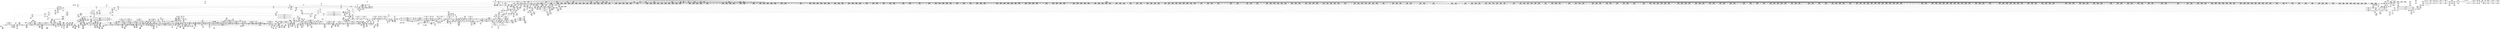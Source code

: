 digraph {
	CE0x4c83120 [shape=record,shape=Mrecord,label="{CE0x4c83120|rcu_read_unlock:tmp7|include/linux/rcupdate.h,933}"]
	CE0x4c7f340 [shape=record,shape=Mrecord,label="{CE0x4c7f340|__preempt_count_add:val|Function::__preempt_count_add&Arg::val::|*SummSink*}"]
	CE0x4c13020 [shape=record,shape=Mrecord,label="{CE0x4c13020|2472:_%struct.cred*,_:_CRE_2408,2416_|*MultipleSource*|Function::task_sid&Arg::task::|security/selinux/hooks.c,208|Function::selinux_msg_queue_msgrcv&Arg::target::}"]
	CE0x4c87ab0 [shape=record,shape=Mrecord,label="{CE0x4c87ab0|rcu_read_unlock:tmp12|include/linux/rcupdate.h,933}"]
	CE0x4cea3b0 [shape=record,shape=Mrecord,label="{CE0x4cea3b0|__preempt_count_add:tmp3}"]
	CE0x4c54cf0 [shape=record,shape=Mrecord,label="{CE0x4c54cf0|rcu_read_lock:tmp6|include/linux/rcupdate.h,882|*SummSink*}"]
	CE0x4c2b390 [shape=record,shape=Mrecord,label="{CE0x4c2b390|2472:_%struct.cred*,_:_CRE_6312,6313_}"]
	CE0x4c23fc0 [shape=record,shape=Mrecord,label="{CE0x4c23fc0|2472:_%struct.cred*,_:_CRE_3164,3168_|*MultipleSource*|Function::task_sid&Arg::task::|security/selinux/hooks.c,208|Function::selinux_msg_queue_msgrcv&Arg::target::}"]
	CE0x4c42480 [shape=record,shape=Mrecord,label="{CE0x4c42480|i64*_getelementptr_inbounds_(_13_x_i64_,_13_x_i64_*___llvm_gcov_ctr126,_i64_0,_i64_10)|*Constant*|*SummSink*}"]
	CE0x4c0a4c0 [shape=record,shape=Mrecord,label="{CE0x4c0a4c0|task_sid:tmp19|security/selinux/hooks.c,208|*SummSource*}"]
	CE0x4c1b300 [shape=record,shape=Mrecord,label="{CE0x4c1b300|2472:_%struct.cred*,_:_CRE_2906,2907_}"]
	CE0x4c7bd90 [shape=record,shape=Mrecord,label="{CE0x4c7bd90|GLOBAL:__llvm_gcov_ctr132|Global_var:__llvm_gcov_ctr132}"]
	CE0x4c538b0 [shape=record,shape=Mrecord,label="{CE0x4c538b0|i64*_getelementptr_inbounds_(_11_x_i64_,_11_x_i64_*___llvm_gcov_ctr132,_i64_0,_i64_1)|*Constant*}"]
	CE0x4bb9d80 [shape=record,shape=Mrecord,label="{CE0x4bb9d80|80:_i32,_112:_i8*,_:_CRE_45,46_}"]
	CE0x4ca09c0 [shape=record,shape=Mrecord,label="{CE0x4ca09c0|__rcu_read_lock:bb|*SummSink*}"]
	CE0x4bbe090 [shape=record,shape=Mrecord,label="{CE0x4bbe090|2472:_%struct.cred*,_:_CRE_568,576_|*MultipleSource*|Function::task_sid&Arg::task::|security/selinux/hooks.c,208|Function::selinux_msg_queue_msgrcv&Arg::target::}"]
	CE0x4c37450 [shape=record,shape=Mrecord,label="{CE0x4c37450|task_sid:tmp4|*LoadInst*|security/selinux/hooks.c,208|*SummSink*}"]
	CE0x4c48160 [shape=record,shape=Mrecord,label="{CE0x4c48160|_ret_void,_!dbg_!27717|include/linux/rcupdate.h,240}"]
	CE0x4bf9be0 [shape=record,shape=Mrecord,label="{CE0x4bf9be0|GLOBAL:rcu_read_unlock.__warned|Global_var:rcu_read_unlock.__warned}"]
	CE0x4bc8440 [shape=record,shape=Mrecord,label="{CE0x4bc8440|selinux_msg_queue_msgrcv:q_perm3|security/selinux/hooks.c,5280|*SummSource*}"]
	CE0x4c38b70 [shape=record,shape=Mrecord,label="{CE0x4c38b70|task_sid:tmp15|security/selinux/hooks.c,208|*SummSink*}"]
	CE0x4c2ab40 [shape=record,shape=Mrecord,label="{CE0x4c2ab40|2472:_%struct.cred*,_:_CRE_6305,6306_}"]
	CE0x4c241e0 [shape=record,shape=Mrecord,label="{CE0x4c241e0|2472:_%struct.cred*,_:_CRE_3168,5856_|*MultipleSource*|Function::task_sid&Arg::task::|security/selinux/hooks.c,208|Function::selinux_msg_queue_msgrcv&Arg::target::}"]
	CE0x4b95ef0 [shape=record,shape=Mrecord,label="{CE0x4b95ef0|selinux_msg_queue_msgrcv:tmp5|security/selinux/hooks.c,5277}"]
	CE0x4c9ff70 [shape=record,shape=Mrecord,label="{CE0x4c9ff70|rcu_lock_release:tmp3}"]
	CE0x4c1fa80 [shape=record,shape=Mrecord,label="{CE0x4c1fa80|2472:_%struct.cred*,_:_CRE_2966,2967_}"]
	CE0x4c83cd0 [shape=record,shape=Mrecord,label="{CE0x4c83cd0|i64*_getelementptr_inbounds_(_4_x_i64_,_4_x_i64_*___llvm_gcov_ctr130,_i64_0,_i64_2)|*Constant*|*SummSink*}"]
	CE0x4cf3e30 [shape=record,shape=Mrecord,label="{CE0x4cf3e30|i64*_getelementptr_inbounds_(_4_x_i64_,_4_x_i64_*___llvm_gcov_ctr135,_i64_0,_i64_0)|*Constant*|*SummSource*}"]
	CE0x4bf5c40 [shape=record,shape=Mrecord,label="{CE0x4bf5c40|i64_1|*Constant*}"]
	CE0x4ca0020 [shape=record,shape=Mrecord,label="{CE0x4ca0020|i64*_getelementptr_inbounds_(_4_x_i64_,_4_x_i64_*___llvm_gcov_ctr130,_i64_0,_i64_0)|*Constant*|*SummSource*}"]
	CE0x4cf6510 [shape=record,shape=Mrecord,label="{CE0x4cf6510|__preempt_count_add:tmp4|./arch/x86/include/asm/preempt.h,72|*SummSource*}"]
	CE0x4c094d0 [shape=record,shape=Mrecord,label="{CE0x4c094d0|i64*_getelementptr_inbounds_(_13_x_i64_,_13_x_i64_*___llvm_gcov_ctr126,_i64_0,_i64_8)|*Constant*|*SummSource*}"]
	CE0x4c0d470 [shape=record,shape=Mrecord,label="{CE0x4c0d470|2472:_%struct.cred*,_:_CRE_1968,1976_|*MultipleSource*|Function::task_sid&Arg::task::|security/selinux/hooks.c,208|Function::selinux_msg_queue_msgrcv&Arg::target::}"]
	CE0x4c3d710 [shape=record,shape=Mrecord,label="{CE0x4c3d710|cred_sid:tmp5|security/selinux/hooks.c,196|*SummSource*}"]
	CE0x4b99890 [shape=record,shape=Mrecord,label="{CE0x4b99890|80:_i32,_112:_i8*,_:_CRE_136,144_|*MultipleSource*|Function::selinux_msg_queue_msgrcv&Arg::msq::|security/selinux/hooks.c,5276}"]
	CE0x4be7780 [shape=record,shape=Mrecord,label="{CE0x4be7780|selinux_msg_queue_msgrcv:tmp16|security/selinux/hooks.c,5287|*SummSink*}"]
	CE0x4c01590 [shape=record,shape=Mrecord,label="{CE0x4c01590|rcu_read_unlock:tmp16|include/linux/rcupdate.h,933|*SummSink*}"]
	CE0x4c7af20 [shape=record,shape=Mrecord,label="{CE0x4c7af20|_call_void_asm_sideeffect_,_memory_,_dirflag_,_fpsr_,_flags_()_#3,_!dbg_!27714,_!srcloc_!27715|include/linux/rcupdate.h,239|*SummSink*}"]
	CE0x4ca9a40 [shape=record,shape=Mrecord,label="{CE0x4ca9a40|__preempt_count_sub:tmp6|./arch/x86/include/asm/preempt.h,78|*SummSink*}"]
	CE0x4b9f9c0 [shape=record,shape=Mrecord,label="{CE0x4b9f9c0|task_sid:if.then|*SummSink*}"]
	CE0x4c41780 [shape=record,shape=Mrecord,label="{CE0x4c41780|task_sid:tmp20|security/selinux/hooks.c,208|*SummSink*}"]
	CE0x4ba3880 [shape=record,shape=Mrecord,label="{CE0x4ba3880|i64_6|*Constant*|*SummSink*}"]
	CE0x4ba07d0 [shape=record,shape=Mrecord,label="{CE0x4ba07d0|selinux_msg_queue_msgrcv:ad|security/selinux/hooks.c, 5272}"]
	CE0x4c1bdf0 [shape=record,shape=Mrecord,label="{CE0x4c1bdf0|2472:_%struct.cred*,_:_CRE_2915,2916_}"]
	CE0x4c36dc0 [shape=record,shape=Mrecord,label="{CE0x4c36dc0|2472:_%struct.cred*,_:_CRE_10632,10640_|*MultipleSource*|Function::task_sid&Arg::task::|security/selinux/hooks.c,208|Function::selinux_msg_queue_msgrcv&Arg::target::}"]
	CE0x4c6e650 [shape=record,shape=Mrecord,label="{CE0x4c6e650|rcu_read_lock:tmp19|include/linux/rcupdate.h,882|*SummSink*}"]
	CE0x4b9ee00 [shape=record,shape=Mrecord,label="{CE0x4b9ee00|task_sid:do.body5|*SummSink*}"]
	CE0x4c9b480 [shape=record,shape=Mrecord,label="{CE0x4c9b480|rcu_lock_acquire:tmp6|*SummSink*}"]
	CE0x4c202d0 [shape=record,shape=Mrecord,label="{CE0x4c202d0|2472:_%struct.cred*,_:_CRE_2973,2974_}"]
	CE0x4b97e60 [shape=record,shape=Mrecord,label="{CE0x4b97e60|i32_4|*Constant*|*SummSink*}"]
	CE0x4c0d0e0 [shape=record,shape=Mrecord,label="{CE0x4c0d0e0|2472:_%struct.cred*,_:_CRE_1952,1960_|*MultipleSource*|Function::task_sid&Arg::task::|security/selinux/hooks.c,208|Function::selinux_msg_queue_msgrcv&Arg::target::}"]
	CE0x4bfcb20 [shape=record,shape=Mrecord,label="{CE0x4bfcb20|task_sid:land.lhs.true2|*SummSource*}"]
	CE0x4c01460 [shape=record,shape=Mrecord,label="{CE0x4c01460|rcu_read_unlock:tmp16|include/linux/rcupdate.h,933|*SummSource*}"]
	CE0x4c3d370 [shape=record,shape=Mrecord,label="{CE0x4c3d370|rcu_read_unlock:if.then|*SummSink*}"]
	CE0x4bfe480 [shape=record,shape=Mrecord,label="{CE0x4bfe480|2472:_%struct.cred*,_:_CRE_264,272_|*MultipleSource*|Function::task_sid&Arg::task::|security/selinux/hooks.c,208|Function::selinux_msg_queue_msgrcv&Arg::target::}"]
	CE0x4c4f7f0 [shape=record,shape=Mrecord,label="{CE0x4c4f7f0|task_sid:tmp13|security/selinux/hooks.c,208|*SummSource*}"]
	CE0x4c50470 [shape=record,shape=Mrecord,label="{CE0x4c50470|i64_6|*Constant*}"]
	CE0x4c51900 [shape=record,shape=Mrecord,label="{CE0x4c51900|i64*_getelementptr_inbounds_(_11_x_i64_,_11_x_i64_*___llvm_gcov_ctr127,_i64_0,_i64_0)|*Constant*|*SummSource*}"]
	CE0x4bf7f30 [shape=record,shape=Mrecord,label="{CE0x4bf7f30|rcu_read_lock:tmp|*SummSource*}"]
	CE0x4be5ce0 [shape=record,shape=Mrecord,label="{CE0x4be5ce0|GLOBAL:rcu_read_lock|*Constant*}"]
	CE0x4c9b410 [shape=record,shape=Mrecord,label="{CE0x4c9b410|rcu_lock_acquire:tmp6|*SummSource*}"]
	CE0x4c12510 [shape=record,shape=Mrecord,label="{CE0x4c12510|2472:_%struct.cred*,_:_CRE_2360,2368_|*MultipleSource*|Function::task_sid&Arg::task::|security/selinux/hooks.c,208|Function::selinux_msg_queue_msgrcv&Arg::target::}"]
	CE0x4b982b0 [shape=record,shape=Mrecord,label="{CE0x4b982b0|task_sid:tmp7|security/selinux/hooks.c,208}"]
	CE0x4c14b60 [shape=record,shape=Mrecord,label="{CE0x4c14b60|2472:_%struct.cred*,_:_CRE_2529,2530_}"]
	CE0x4c13d40 [shape=record,shape=Mrecord,label="{CE0x4c13d40|2472:_%struct.cred*,_:_CRE_2508,2512_|*MultipleSource*|Function::task_sid&Arg::task::|security/selinux/hooks.c,208|Function::selinux_msg_queue_msgrcv&Arg::target::}"]
	CE0x4bb59b0 [shape=record,shape=Mrecord,label="{CE0x4bb59b0|GLOBAL:task_sid|*Constant*}"]
	CE0x4c41fe0 [shape=record,shape=Mrecord,label="{CE0x4c41fe0|i64*_getelementptr_inbounds_(_13_x_i64_,_13_x_i64_*___llvm_gcov_ctr126,_i64_0,_i64_10)|*Constant*}"]
	CE0x4c660f0 [shape=record,shape=Mrecord,label="{CE0x4c660f0|__preempt_count_sub:bb|*SummSink*}"]
	CE0x4c7b5e0 [shape=record,shape=Mrecord,label="{CE0x4c7b5e0|rcu_read_unlock:tmp9|include/linux/rcupdate.h,933|*SummSink*}"]
	CE0x4c1c3e0 [shape=record,shape=Mrecord,label="{CE0x4c1c3e0|2472:_%struct.cred*,_:_CRE_2920,2921_}"]
	CE0x4bbdeb0 [shape=record,shape=Mrecord,label="{CE0x4bbdeb0|2472:_%struct.cred*,_:_CRE_560,568_|*MultipleSource*|Function::task_sid&Arg::task::|security/selinux/hooks.c,208|Function::selinux_msg_queue_msgrcv&Arg::target::}"]
	CE0x4c0ee80 [shape=record,shape=Mrecord,label="{CE0x4c0ee80|2472:_%struct.cred*,_:_CRE_2072,2076_|*MultipleSource*|Function::task_sid&Arg::task::|security/selinux/hooks.c,208|Function::selinux_msg_queue_msgrcv&Arg::target::}"]
	CE0x4bacf40 [shape=record,shape=Mrecord,label="{CE0x4bacf40|selinux_msg_queue_msgrcv:sid4|security/selinux/hooks.c,5282|*SummSource*}"]
	CE0x4c85440 [shape=record,shape=Mrecord,label="{CE0x4c85440|__rcu_read_lock:tmp5|include/linux/rcupdate.h,239|*SummSource*}"]
	CE0x4bae970 [shape=record,shape=Mrecord,label="{CE0x4bae970|i64*_getelementptr_inbounds_(_5_x_i64_,_5_x_i64_*___llvm_gcov_ctr309,_i64_0,_i64_3)|*Constant*}"]
	CE0x4c11f40 [shape=record,shape=Mrecord,label="{CE0x4c11f40|2472:_%struct.cred*,_:_CRE_2336,2344_|*MultipleSource*|Function::task_sid&Arg::task::|security/selinux/hooks.c,208|Function::selinux_msg_queue_msgrcv&Arg::target::}"]
	CE0x4c46670 [shape=record,shape=Mrecord,label="{CE0x4c46670|GLOBAL:rcu_read_unlock|*Constant*}"]
	CE0x4c215a0 [shape=record,shape=Mrecord,label="{CE0x4c215a0|2472:_%struct.cred*,_:_CRE_3040,3048_|*MultipleSource*|Function::task_sid&Arg::task::|security/selinux/hooks.c,208|Function::selinux_msg_queue_msgrcv&Arg::target::}"]
	CE0x4b9ca70 [shape=record,shape=Mrecord,label="{CE0x4b9ca70|_call_void_rcu_lock_acquire(%struct.lockdep_map*_rcu_lock_map)_#10,_!dbg_!27711|include/linux/rcupdate.h,881|*SummSink*}"]
	CE0x4c46ee0 [shape=record,shape=Mrecord,label="{CE0x4c46ee0|GLOBAL:rcu_read_unlock|*Constant*|*SummSink*}"]
	CE0x4c5b3c0 [shape=record,shape=Mrecord,label="{CE0x4c5b3c0|rcu_read_lock:call3|include/linux/rcupdate.h,882|*SummSink*}"]
	CE0x4c2f320 [shape=record,shape=Mrecord,label="{CE0x4c2f320|2472:_%struct.cred*,_:_CRE_6392,6400_|*MultipleSource*|Function::task_sid&Arg::task::|security/selinux/hooks.c,208|Function::selinux_msg_queue_msgrcv&Arg::target::}"]
	CE0x4c15d50 [shape=record,shape=Mrecord,label="{CE0x4c15d50|2472:_%struct.cred*,_:_CRE_2596,2598_|*MultipleSource*|Function::task_sid&Arg::task::|security/selinux/hooks.c,208|Function::selinux_msg_queue_msgrcv&Arg::target::}"]
	CE0x4c83780 [shape=record,shape=Mrecord,label="{CE0x4c83780|i64_1|*Constant*}"]
	CE0x4b9b8c0 [shape=record,shape=Mrecord,label="{CE0x4b9b8c0|_call_void_rcu_read_lock()_#10,_!dbg_!27712|security/selinux/hooks.c,207}"]
	CE0x4bc22e0 [shape=record,shape=Mrecord,label="{CE0x4bc22e0|selinux_msg_queue_msgrcv:sid6|security/selinux/hooks.c,5285|*SummSink*}"]
	CE0x4cffc30 [shape=record,shape=Mrecord,label="{CE0x4cffc30|__preempt_count_sub:tmp2|*SummSource*}"]
	CE0x4c6e5e0 [shape=record,shape=Mrecord,label="{CE0x4c6e5e0|rcu_read_lock:tmp19|include/linux/rcupdate.h,882|*SummSource*}"]
	CE0x4c4c0e0 [shape=record,shape=Mrecord,label="{CE0x4c4c0e0|task_sid:tmp8|security/selinux/hooks.c,208|*SummSource*}"]
	CE0x4bf84a0 [shape=record,shape=Mrecord,label="{CE0x4bf84a0|2472:_%struct.cred*,_:_CRE_312,320_|*MultipleSource*|Function::task_sid&Arg::task::|security/selinux/hooks.c,208|Function::selinux_msg_queue_msgrcv&Arg::target::}"]
	CE0x4cba310 [shape=record,shape=Mrecord,label="{CE0x4cba310|rcu_lock_release:tmp6}"]
	CE0x4cb7220 [shape=record,shape=Mrecord,label="{CE0x4cb7220|i64*_getelementptr_inbounds_(_4_x_i64_,_4_x_i64_*___llvm_gcov_ctr128,_i64_0,_i64_0)|*Constant*|*SummSource*}"]
	CE0x4b98240 [shape=record,shape=Mrecord,label="{CE0x4b98240|task_sid:tmp6|security/selinux/hooks.c,208|*SummSource*}"]
	CE0x4c2ec90 [shape=record,shape=Mrecord,label="{CE0x4c2ec90|2472:_%struct.cred*,_:_CRE_6360,6368_|*MultipleSource*|Function::task_sid&Arg::task::|security/selinux/hooks.c,208|Function::selinux_msg_queue_msgrcv&Arg::target::}"]
	CE0x4bc0750 [shape=record,shape=Mrecord,label="{CE0x4bc0750|2472:_%struct.cred*,_:_CRE_693,694_}"]
	CE0x4c4cc90 [shape=record,shape=Mrecord,label="{CE0x4c4cc90|0:_i8,_:_GCMR_task_sid.__warned_internal_global_i8_0,_section_.data.unlikely_,_align_1:_elem_0:default:}"]
	CE0x4bc4300 [shape=record,shape=Mrecord,label="{CE0x4bc4300|selinux_msg_queue_msgrcv:tmp8|security/selinux/hooks.c,5284|*SummSource*}"]
	CE0x4bb2880 [shape=record,shape=Mrecord,label="{CE0x4bb2880|80:_i32,_112:_i8*,_:_CRE_35,36_}"]
	CE0x4b930c0 [shape=record,shape=Mrecord,label="{CE0x4b930c0|selinux_msg_queue_msgrcv:entry}"]
	CE0x4ba1150 [shape=record,shape=Mrecord,label="{CE0x4ba1150|80:_i32,_112:_i8*,_:_CRE_39,40_}"]
	CE0x4ce2ad0 [shape=record,shape=Mrecord,label="{CE0x4ce2ad0|__preempt_count_add:bb|*SummSource*}"]
	CE0x4c28200 [shape=record,shape=Mrecord,label="{CE0x4c28200|2472:_%struct.cred*,_:_CRE_6208,6216_|*MultipleSource*|Function::task_sid&Arg::task::|security/selinux/hooks.c,208|Function::selinux_msg_queue_msgrcv&Arg::target::}"]
	CE0x4c00aa0 [shape=record,shape=Mrecord,label="{CE0x4c00aa0|2472:_%struct.cred*,_:_CRE_496,504_|*MultipleSource*|Function::task_sid&Arg::task::|security/selinux/hooks.c,208|Function::selinux_msg_queue_msgrcv&Arg::target::}"]
	CE0x4b9f010 [shape=record,shape=Mrecord,label="{CE0x4b9f010|task_sid:land.lhs.true|*SummSource*}"]
	CE0x4c14a70 [shape=record,shape=Mrecord,label="{CE0x4c14a70|2472:_%struct.cred*,_:_CRE_2528,2529_}"]
	CE0x4c2c7c0 [shape=record,shape=Mrecord,label="{CE0x4c2c7c0|2472:_%struct.cred*,_:_CRE_6329,6330_}"]
	CE0x4c0c1b0 [shape=record,shape=Mrecord,label="{CE0x4c0c1b0|2472:_%struct.cred*,_:_CRE_1888,1896_|*MultipleSource*|Function::task_sid&Arg::task::|security/selinux/hooks.c,208|Function::selinux_msg_queue_msgrcv&Arg::target::}"]
	CE0x4c79b10 [shape=record,shape=Mrecord,label="{CE0x4c79b10|rcu_lock_release:tmp3|*SummSource*}"]
	CE0x4c7c3a0 [shape=record,shape=Mrecord,label="{CE0x4c7c3a0|rcu_read_unlock:tmp1}"]
	CE0x4c2c8f0 [shape=record,shape=Mrecord,label="{CE0x4c2c8f0|2472:_%struct.cred*,_:_CRE_6330,6331_}"]
	CE0x4c415a0 [shape=record,shape=Mrecord,label="{CE0x4c415a0|task_sid:tmp21|security/selinux/hooks.c,208}"]
	CE0x4c201a0 [shape=record,shape=Mrecord,label="{CE0x4c201a0|2472:_%struct.cred*,_:_CRE_2972,2973_}"]
	CE0x4c453a0 [shape=record,shape=Mrecord,label="{CE0x4c453a0|task_sid:call7|security/selinux/hooks.c,208|*SummSource*}"]
	CE0x4c7df20 [shape=record,shape=Mrecord,label="{CE0x4c7df20|GLOBAL:lock_acquire|*Constant*|*SummSource*}"]
	CE0x4c9d530 [shape=record,shape=Mrecord,label="{CE0x4c9d530|__preempt_count_sub:tmp4|./arch/x86/include/asm/preempt.h,77|*SummSource*}"]
	CE0x4c0b850 [shape=record,shape=Mrecord,label="{CE0x4c0b850|2472:_%struct.cred*,_:_CRE_1848,1856_|*MultipleSource*|Function::task_sid&Arg::task::|security/selinux/hooks.c,208|Function::selinux_msg_queue_msgrcv&Arg::target::}"]
	CE0x4c2ada0 [shape=record,shape=Mrecord,label="{CE0x4c2ada0|2472:_%struct.cred*,_:_CRE_6307,6308_}"]
	CE0x4c3dcf0 [shape=record,shape=Mrecord,label="{CE0x4c3dcf0|cred_sid:sid|security/selinux/hooks.c,197|*SummSource*}"]
	CE0x4bc6640 [shape=record,shape=Mrecord,label="{CE0x4bc6640|rcu_read_lock:tmp18|include/linux/rcupdate.h,882|*SummSource*}"]
	CE0x4b97270 [shape=record,shape=Mrecord,label="{CE0x4b97270|i32_(i32,_i32,_i16,_i32,_%struct.common_audit_data*)*_bitcast_(i32_(i32,_i32,_i16,_i32,_%struct.common_audit_data.495*)*_avc_has_perm_to_i32_(i32,_i32,_i16,_i32,_%struct.common_audit_data*)*)|*Constant*|*SummSink*}"]
	CE0x4baadd0 [shape=record,shape=Mrecord,label="{CE0x4baadd0|i64*_getelementptr_inbounds_(_13_x_i64_,_13_x_i64_*___llvm_gcov_ctr126,_i64_0,_i64_0)|*Constant*|*SummSink*}"]
	CE0x4c8b650 [shape=record,shape=Mrecord,label="{CE0x4c8b650|rcu_read_unlock:tmp14|include/linux/rcupdate.h,933|*SummSink*}"]
	CE0x4bb8600 [shape=record,shape=Mrecord,label="{CE0x4bb8600|rcu_read_lock:entry|*SummSink*}"]
	CE0x4bc8c20 [shape=record,shape=Mrecord,label="{CE0x4bc8c20|i32_3|*Constant*|*SummSource*}"]
	CE0x4c108f0 [shape=record,shape=Mrecord,label="{CE0x4c108f0|2472:_%struct.cred*,_:_CRE_2240,2248_|*MultipleSource*|Function::task_sid&Arg::task::|security/selinux/hooks.c,208|Function::selinux_msg_queue_msgrcv&Arg::target::}"]
	CE0x4ba40a0 [shape=record,shape=Mrecord,label="{CE0x4ba40a0|GLOBAL:__llvm_gcov_ctr309|Global_var:__llvm_gcov_ctr309|*SummSource*}"]
	CE0x4c79980 [shape=record,shape=Mrecord,label="{CE0x4c79980|i64*_getelementptr_inbounds_(_4_x_i64_,_4_x_i64_*___llvm_gcov_ctr134,_i64_0,_i64_1)|*Constant*|*SummSink*}"]
	CE0x4c5a3b0 [shape=record,shape=Mrecord,label="{CE0x4c5a3b0|rcu_read_lock:tmp10|include/linux/rcupdate.h,882|*SummSink*}"]
	CE0x4bb4a40 [shape=record,shape=Mrecord,label="{CE0x4bb4a40|task_sid:real_cred|security/selinux/hooks.c,208|*SummSource*}"]
	CE0x4c0bdf0 [shape=record,shape=Mrecord,label="{CE0x4c0bdf0|2472:_%struct.cred*,_:_CRE_1872,1880_|*MultipleSource*|Function::task_sid&Arg::task::|security/selinux/hooks.c,208|Function::selinux_msg_queue_msgrcv&Arg::target::}"]
	CE0x4c01e10 [shape=record,shape=Mrecord,label="{CE0x4c01e10|rcu_read_lock:tmp14|include/linux/rcupdate.h,882|*SummSink*}"]
	CE0x4c8fde0 [shape=record,shape=Mrecord,label="{CE0x4c8fde0|rcu_read_unlock:tmp22|include/linux/rcupdate.h,935}"]
	CE0x4c0f7e0 [shape=record,shape=Mrecord,label="{CE0x4c0f7e0|2472:_%struct.cred*,_:_CRE_2104,2112_|*MultipleSource*|Function::task_sid&Arg::task::|security/selinux/hooks.c,208|Function::selinux_msg_queue_msgrcv&Arg::target::}"]
	CE0x4c13b60 [shape=record,shape=Mrecord,label="{CE0x4c13b60|2472:_%struct.cred*,_:_CRE_2504,2508_|*MultipleSource*|Function::task_sid&Arg::task::|security/selinux/hooks.c,208|Function::selinux_msg_queue_msgrcv&Arg::target::}"]
	CE0x4bc50b0 [shape=record,shape=Mrecord,label="{CE0x4bc50b0|task_sid:do.end6|*SummSource*}"]
	CE0x4be7af0 [shape=record,shape=Mrecord,label="{CE0x4be7af0|_ret_i32_%rc.0,_!dbg_!27744|security/selinux/hooks.c,5287}"]
	CE0x4bca350 [shape=record,shape=Mrecord,label="{CE0x4bca350|selinux_msg_queue_msgrcv:key|security/selinux/hooks.c,5280|*SummSink*}"]
	CE0x4c996f0 [shape=record,shape=Mrecord,label="{CE0x4c996f0|__preempt_count_sub:do.body|*SummSource*}"]
	CE0x4bc5a30 [shape=record,shape=Mrecord,label="{CE0x4bc5a30|avc_has_perm:requested|Function::avc_has_perm&Arg::requested::}"]
	CE0x4c4d980 [shape=record,shape=Mrecord,label="{CE0x4c4d980|i64_4|*Constant*|*SummSource*}"]
	CE0x4ba0e80 [shape=record,shape=Mrecord,label="{CE0x4ba0e80|80:_i32,_112:_i8*,_:_CRE_36,37_}"]
	CE0x4c7bf00 [shape=record,shape=Mrecord,label="{CE0x4c7bf00|__rcu_read_lock:tmp6|include/linux/rcupdate.h,240|*SummSink*}"]
	CE0x4b9cde0 [shape=record,shape=Mrecord,label="{CE0x4b9cde0|_call_void_rcu_lock_acquire(%struct.lockdep_map*_rcu_lock_map)_#10,_!dbg_!27711|include/linux/rcupdate.h,881|*SummSource*}"]
	CE0x4bba950 [shape=record,shape=Mrecord,label="{CE0x4bba950|selinux_msg_queue_msgrcv:tmp4|*LoadInst*|security/selinux/hooks.c,5277}"]
	CE0x4bed320 [shape=record,shape=Mrecord,label="{CE0x4bed320|i64*_getelementptr_inbounds_(_13_x_i64_,_13_x_i64_*___llvm_gcov_ctr126,_i64_0,_i64_1)|*Constant*|*SummSink*}"]
	CE0x4b97cf0 [shape=record,shape=Mrecord,label="{CE0x4b97cf0|i32_4|*Constant*}"]
	CE0x4ba99f0 [shape=record,shape=Mrecord,label="{CE0x4ba99f0|2472:_%struct.cred*,_:_CRE_768,772_|*MultipleSource*|Function::task_sid&Arg::task::|security/selinux/hooks.c,208|Function::selinux_msg_queue_msgrcv&Arg::target::}"]
	CE0x4c357e0 [shape=record,shape=Mrecord,label="{CE0x4c357e0|2472:_%struct.cred*,_:_CRE_10572,10576_|*MultipleSource*|Function::task_sid&Arg::task::|security/selinux/hooks.c,208|Function::selinux_msg_queue_msgrcv&Arg::target::}"]
	CE0x4babbe0 [shape=record,shape=Mrecord,label="{CE0x4babbe0|task_sid:do.body5|*SummSource*}"]
	CE0x4c23b80 [shape=record,shape=Mrecord,label="{CE0x4c23b80|2472:_%struct.cred*,_:_CRE_3152,3160_|*MultipleSource*|Function::task_sid&Arg::task::|security/selinux/hooks.c,208|Function::selinux_msg_queue_msgrcv&Arg::target::}"]
	CE0x4c92f60 [shape=record,shape=Mrecord,label="{CE0x4c92f60|GLOBAL:rcu_lock_release|*Constant*}"]
	CE0x4cb8550 [shape=record,shape=Mrecord,label="{CE0x4cb8550|__rcu_read_lock:tmp2}"]
	CE0x4c8dc20 [shape=record,shape=Mrecord,label="{CE0x4c8dc20|i8*_getelementptr_inbounds_(_44_x_i8_,_44_x_i8_*_.str47,_i32_0,_i32_0)|*Constant*|*SummSource*}"]
	CE0x4c26a70 [shape=record,shape=Mrecord,label="{CE0x4c26a70|2472:_%struct.cred*,_:_CRE_6000,6008_|*MultipleSource*|Function::task_sid&Arg::task::|security/selinux/hooks.c,208|Function::selinux_msg_queue_msgrcv&Arg::target::}"]
	CE0x4bad9d0 [shape=record,shape=Mrecord,label="{CE0x4bad9d0|GLOBAL:__llvm_gcov_ctr126|Global_var:__llvm_gcov_ctr126}"]
	CE0x4c9f570 [shape=record,shape=Mrecord,label="{CE0x4c9f570|rcu_lock_release:__here|*SummSink*}"]
	CE0x4c2fdc0 [shape=record,shape=Mrecord,label="{CE0x4c2fdc0|2472:_%struct.cred*,_:_CRE_6440,6448_|*MultipleSource*|Function::task_sid&Arg::task::|security/selinux/hooks.c,208|Function::selinux_msg_queue_msgrcv&Arg::target::}"]
	CE0x4bfcfe0 [shape=record,shape=Mrecord,label="{CE0x4bfcfe0|cred_sid:tmp|*SummSink*}"]
	CE0x4c4a970 [shape=record,shape=Mrecord,label="{CE0x4c4a970|i32_883|*Constant*|*SummSink*}"]
	CE0x4c119a0 [shape=record,shape=Mrecord,label="{CE0x4c119a0|2472:_%struct.cred*,_:_CRE_2312,2320_|*MultipleSource*|Function::task_sid&Arg::task::|security/selinux/hooks.c,208|Function::selinux_msg_queue_msgrcv&Arg::target::}"]
	CE0x4ce2de0 [shape=record,shape=Mrecord,label="{CE0x4ce2de0|__preempt_count_add:do.body|*SummSource*}"]
	CE0x4bb15b0 [shape=record,shape=Mrecord,label="{CE0x4bb15b0|80:_i32,_112:_i8*,_:_CRE_104,112_|*MultipleSource*|Function::selinux_msg_queue_msgrcv&Arg::msq::|security/selinux/hooks.c,5276}"]
	CE0x4c930e0 [shape=record,shape=Mrecord,label="{CE0x4c930e0|_ret_void,_!dbg_!27717|include/linux/rcupdate.h,245|*SummSink*}"]
	CE0x4c926d0 [shape=record,shape=Mrecord,label="{CE0x4c926d0|__rcu_read_unlock:entry|*SummSource*}"]
	CE0x4beb980 [shape=record,shape=Mrecord,label="{CE0x4beb980|2472:_%struct.cred*,_:_CRE_16,20_|*MultipleSource*|Function::task_sid&Arg::task::|security/selinux/hooks.c,208|Function::selinux_msg_queue_msgrcv&Arg::target::}"]
	CE0x4c347c0 [shape=record,shape=Mrecord,label="{CE0x4c347c0|2472:_%struct.cred*,_:_CRE_6688,10528_|*MultipleSource*|Function::task_sid&Arg::task::|security/selinux/hooks.c,208|Function::selinux_msg_queue_msgrcv&Arg::target::}"]
	CE0x4bad860 [shape=record,shape=Mrecord,label="{CE0x4bad860|task_sid:tmp6|security/selinux/hooks.c,208}"]
	CE0x4c8d1e0 [shape=record,shape=Mrecord,label="{CE0x4c8d1e0|i32_934|*Constant*}"]
	CE0x4c164d0 [shape=record,shape=Mrecord,label="{CE0x4c164d0|2472:_%struct.cred*,_:_CRE_2616,2648_|*MultipleSource*|Function::task_sid&Arg::task::|security/selinux/hooks.c,208|Function::selinux_msg_queue_msgrcv&Arg::target::}"]
	CE0x4c40c10 [shape=record,shape=Mrecord,label="{CE0x4c40c10|i64*_getelementptr_inbounds_(_4_x_i64_,_4_x_i64_*___llvm_gcov_ctr128,_i64_0,_i64_3)|*Constant*|*SummSource*}"]
	CE0x4c9bdc0 [shape=record,shape=Mrecord,label="{CE0x4c9bdc0|rcu_lock_acquire:bb|*SummSink*}"]
	CE0x4c4f4c0 [shape=record,shape=Mrecord,label="{CE0x4c4f4c0|task_sid:call3|security/selinux/hooks.c,208}"]
	CE0x4c6f7c0 [shape=record,shape=Mrecord,label="{CE0x4c6f7c0|rcu_read_lock:tmp22|include/linux/rcupdate.h,884}"]
	CE0x4c02380 [shape=record,shape=Mrecord,label="{CE0x4c02380|rcu_read_lock:tmp15|include/linux/rcupdate.h,882|*SummSink*}"]
	CE0x4c525f0 [shape=record,shape=Mrecord,label="{CE0x4c525f0|rcu_read_lock:land.lhs.true2|*SummSink*}"]
	CE0x4c0e700 [shape=record,shape=Mrecord,label="{CE0x4c0e700|2472:_%struct.cred*,_:_CRE_2048,2052_|*MultipleSource*|Function::task_sid&Arg::task::|security/selinux/hooks.c,208|Function::selinux_msg_queue_msgrcv&Arg::target::}"]
	CE0x4bf2290 [shape=record,shape=Mrecord,label="{CE0x4bf2290|2472:_%struct.cred*,_:_CRE_76,80_|*MultipleSource*|Function::task_sid&Arg::task::|security/selinux/hooks.c,208|Function::selinux_msg_queue_msgrcv&Arg::target::}"]
	CE0x4bed0d0 [shape=record,shape=Mrecord,label="{CE0x4bed0d0|task_sid:tmp1|*SummSink*}"]
	CE0x4c56f00 [shape=record,shape=Mrecord,label="{CE0x4c56f00|GLOBAL:__llvm_gcov_ctr127|Global_var:__llvm_gcov_ctr127|*SummSink*}"]
	CE0x4c296e0 [shape=record,shape=Mrecord,label="{CE0x4c296e0|2472:_%struct.cred*,_:_CRE_6289,6290_}"]
	CE0x4c8dbb0 [shape=record,shape=Mrecord,label="{CE0x4c8dbb0|i8*_getelementptr_inbounds_(_44_x_i8_,_44_x_i8_*_.str47,_i32_0,_i32_0)|*Constant*}"]
	CE0x4bafd80 [shape=record,shape=Mrecord,label="{CE0x4bafd80|80:_i32,_112:_i8*,_:_CRE_96,100_|*MultipleSource*|Function::selinux_msg_queue_msgrcv&Arg::msq::|security/selinux/hooks.c,5276}"]
	CE0x4c12120 [shape=record,shape=Mrecord,label="{CE0x4c12120|2472:_%struct.cred*,_:_CRE_2344,2352_|*MultipleSource*|Function::task_sid&Arg::task::|security/selinux/hooks.c,208|Function::selinux_msg_queue_msgrcv&Arg::target::}"]
	CE0x4b9ecb0 [shape=record,shape=Mrecord,label="{CE0x4b9ecb0|selinux_msg_queue_msgrcv:tmp2|security/selinux/hooks.c,5276}"]
	CE0x4c155a0 [shape=record,shape=Mrecord,label="{CE0x4c155a0|2472:_%struct.cred*,_:_CRE_2576,2584_|*MultipleSource*|Function::task_sid&Arg::task::|security/selinux/hooks.c,208|Function::selinux_msg_queue_msgrcv&Arg::target::}"]
	CE0x4bf26a0 [shape=record,shape=Mrecord,label="{CE0x4bf26a0|GLOBAL:__rcu_read_lock|*Constant*|*SummSource*}"]
	CE0x4bc2eb0 [shape=record,shape=Mrecord,label="{CE0x4bc2eb0|selinux_msg_queue_msgrcv:tmp14|security/selinux/hooks.c,5285|*SummSink*}"]
	CE0x4bfdc60 [shape=record,shape=Mrecord,label="{CE0x4bfdc60|2472:_%struct.cred*,_:_CRE_152,160_|*MultipleSource*|Function::task_sid&Arg::task::|security/selinux/hooks.c,208|Function::selinux_msg_queue_msgrcv&Arg::target::}"]
	CE0x4c39070 [shape=record,shape=Mrecord,label="{CE0x4c39070|task_sid:tmp16|security/selinux/hooks.c,208|*SummSink*}"]
	CE0x4cb7110 [shape=record,shape=Mrecord,label="{CE0x4cb7110|__rcu_read_unlock:tmp|*SummSource*}"]
	CE0x4c316e0 [shape=record,shape=Mrecord,label="{CE0x4c316e0|2472:_%struct.cred*,_:_CRE_6512,6520_|*MultipleSource*|Function::task_sid&Arg::task::|security/selinux/hooks.c,208|Function::selinux_msg_queue_msgrcv&Arg::target::}"]
	CE0x4bc40d0 [shape=record,shape=Mrecord,label="{CE0x4bc40d0|i64_0|*Constant*}"]
	CE0x4cf3ce0 [shape=record,shape=Mrecord,label="{CE0x4cf3ce0|i64*_getelementptr_inbounds_(_4_x_i64_,_4_x_i64_*___llvm_gcov_ctr135,_i64_0,_i64_0)|*Constant*|*SummSink*}"]
	CE0x4c45940 [shape=record,shape=Mrecord,label="{CE0x4c45940|GLOBAL:cred_sid|*Constant*|*SummSink*}"]
	CE0x4c51680 [shape=record,shape=Mrecord,label="{CE0x4c51680|rcu_read_lock:if.end|*SummSink*}"]
	CE0x4c180f0 [shape=record,shape=Mrecord,label="{CE0x4c180f0|2472:_%struct.cred*,_:_CRE_2744,2752_|*MultipleSource*|Function::task_sid&Arg::task::|security/selinux/hooks.c,208|Function::selinux_msg_queue_msgrcv&Arg::target::}"]
	CE0x4c5a920 [shape=record,shape=Mrecord,label="{CE0x4c5a920|rcu_read_lock:tmp11|include/linux/rcupdate.h,882|*SummSink*}"]
	CE0x4cba9c0 [shape=record,shape=Mrecord,label="{CE0x4cba9c0|i8*_undef|*Constant*}"]
	CE0x4c7a6e0 [shape=record,shape=Mrecord,label="{CE0x4c7a6e0|rcu_lock_acquire:tmp4|include/linux/rcupdate.h,418}"]
	CE0x4c08830 [shape=record,shape=Mrecord,label="{CE0x4c08830|i8*_getelementptr_inbounds_(_25_x_i8_,_25_x_i8_*_.str45,_i32_0,_i32_0)|*Constant*}"]
	CE0x4c913c0 [shape=record,shape=Mrecord,label="{CE0x4c913c0|rcu_lock_release:entry|*SummSink*}"]
	CE0x4bc20b0 [shape=record,shape=Mrecord,label="{CE0x4bc20b0|selinux_msg_queue_msgrcv:sid6|security/selinux/hooks.c,5285}"]
	CE0x4c1b800 [shape=record,shape=Mrecord,label="{CE0x4c1b800|2472:_%struct.cred*,_:_CRE_2910,2911_}"]
	CE0x4b97980 [shape=record,shape=Mrecord,label="{CE0x4b97980|selinux_msg_queue_msgrcv:msg|Function::selinux_msg_queue_msgrcv&Arg::msg::|*SummSink*}"]
	CE0x4c0cb40 [shape=record,shape=Mrecord,label="{CE0x4c0cb40|2472:_%struct.cred*,_:_CRE_1928,1936_|*MultipleSource*|Function::task_sid&Arg::task::|security/selinux/hooks.c,208|Function::selinux_msg_queue_msgrcv&Arg::target::}"]
	CE0x4bb86e0 [shape=record,shape=Mrecord,label="{CE0x4bb86e0|i32_77|*Constant*}"]
	CE0x4c1f360 [shape=record,shape=Mrecord,label="{CE0x4c1f360|2472:_%struct.cred*,_:_CRE_2960,2961_}"]
	CE0x4ca0660 [shape=record,shape=Mrecord,label="{CE0x4ca0660|i64*_getelementptr_inbounds_(_4_x_i64_,_4_x_i64_*___llvm_gcov_ctr130,_i64_0,_i64_0)|*Constant*|*SummSink*}"]
	CE0x4c29e30 [shape=record,shape=Mrecord,label="{CE0x4c29e30|2472:_%struct.cred*,_:_CRE_6294,6295_}"]
	CE0x4c535c0 [shape=record,shape=Mrecord,label="{CE0x4c535c0|rcu_lock_acquire:indirectgoto|*SummSink*}"]
	CE0x4bc9050 [shape=record,shape=Mrecord,label="{CE0x4bc9050|selinux_msg_queue_msgrcv:key|security/selinux/hooks.c,5280}"]
	CE0x4c137d0 [shape=record,shape=Mrecord,label="{CE0x4c137d0|2472:_%struct.cred*,_:_CRE_2480,2488_|*MultipleSource*|Function::task_sid&Arg::task::|security/selinux/hooks.c,208|Function::selinux_msg_queue_msgrcv&Arg::target::}"]
	CE0x4be85c0 [shape=record,shape=Mrecord,label="{CE0x4be85c0|i8*_getelementptr_inbounds_(_25_x_i8_,_25_x_i8_*_.str3,_i32_0,_i32_0)|*Constant*|*SummSource*}"]
	CE0x4c09200 [shape=record,shape=Mrecord,label="{CE0x4c09200|i32_883|*Constant*|*SummSource*}"]
	CE0x4c83860 [shape=record,shape=Mrecord,label="{CE0x4c83860|rcu_lock_release:tmp1|*SummSource*}"]
	CE0x4c4dc30 [shape=record,shape=Mrecord,label="{CE0x4c4dc30|task_sid:tmp10|security/selinux/hooks.c,208|*SummSink*}"]
	CE0x4bf9f70 [shape=record,shape=Mrecord,label="{CE0x4bf9f70|rcu_read_lock:land.lhs.true2|*SummSource*}"]
	CE0x4c998e0 [shape=record,shape=Mrecord,label="{CE0x4c998e0|__preempt_count_sub:do.body|*SummSink*}"]
	CE0x4c5bcf0 [shape=record,shape=Mrecord,label="{CE0x4c5bcf0|rcu_read_lock:tmp13|include/linux/rcupdate.h,882|*SummSource*}"]
	CE0x4c81100 [shape=record,shape=Mrecord,label="{CE0x4c81100|rcu_read_unlock:tmp5|include/linux/rcupdate.h,933|*SummSink*}"]
	CE0x4c312a0 [shape=record,shape=Mrecord,label="{CE0x4c312a0|2472:_%struct.cred*,_:_CRE_6496,6504_|*MultipleSource*|Function::task_sid&Arg::task::|security/selinux/hooks.c,208|Function::selinux_msg_queue_msgrcv&Arg::target::}"]
	CE0x4c3d570 [shape=record,shape=Mrecord,label="{CE0x4c3d570|rcu_read_unlock:land.lhs.true|*SummSink*}"]
	CE0x4bc5d50 [shape=record,shape=Mrecord,label="{CE0x4bc5d50|i64_3|*Constant*|*SummSource*}"]
	CE0x4c551f0 [shape=record,shape=Mrecord,label="{CE0x4c551f0|rcu_read_lock:tmp7|include/linux/rcupdate.h,882|*SummSink*}"]
	CE0x4c3db90 [shape=record,shape=Mrecord,label="{CE0x4c3db90|cred_sid:sid|security/selinux/hooks.c,197|*SummSink*}"]
	CE0x4b92860 [shape=record,shape=Mrecord,label="{CE0x4b92860|selinux_msg_queue_msgrcv:tmp1|*SummSource*}"]
	CE0x4c321b0 [shape=record,shape=Mrecord,label="{CE0x4c321b0|2472:_%struct.cred*,_:_CRE_6552,6560_|*MultipleSource*|Function::task_sid&Arg::task::|security/selinux/hooks.c,208|Function::selinux_msg_queue_msgrcv&Arg::target::}"]
	CE0x4bf2df0 [shape=record,shape=Mrecord,label="{CE0x4bf2df0|_call_void_mcount()_#3|*SummSink*}"]
	CE0x4c22010 [shape=record,shape=Mrecord,label="{CE0x4c22010|2472:_%struct.cred*,_:_CRE_3080,3084_|*MultipleSource*|Function::task_sid&Arg::task::|security/selinux/hooks.c,208|Function::selinux_msg_queue_msgrcv&Arg::target::}"]
	CE0x4bc0da0 [shape=record,shape=Mrecord,label="{CE0x4bc0da0|2472:_%struct.cred*,_:_CRE_704,712_|*MultipleSource*|Function::task_sid&Arg::task::|security/selinux/hooks.c,208|Function::selinux_msg_queue_msgrcv&Arg::target::}"]
	CE0x4c5a7a0 [shape=record,shape=Mrecord,label="{CE0x4c5a7a0|rcu_read_lock:tmp11|include/linux/rcupdate.h,882|*SummSource*}"]
	CE0x4be5c20 [shape=record,shape=Mrecord,label="{CE0x4be5c20|_call_void_mcount()_#3|*SummSink*}"]
	CE0x4c07cb0 [shape=record,shape=Mrecord,label="{CE0x4c07cb0|i64*_getelementptr_inbounds_(_11_x_i64_,_11_x_i64_*___llvm_gcov_ctr127,_i64_0,_i64_8)|*Constant*|*SummSource*}"]
	CE0x4c33d50 [shape=record,shape=Mrecord,label="{CE0x4c33d50|2472:_%struct.cred*,_:_CRE_6656,6660_|*MultipleSource*|Function::task_sid&Arg::task::|security/selinux/hooks.c,208|Function::selinux_msg_queue_msgrcv&Arg::target::}"]
	CE0x4bc1d40 [shape=record,shape=Mrecord,label="{CE0x4bc1d40|selinux_msg_queue_msgrcv:tmp13|security/selinux/hooks.c,5285|*SummSink*}"]
	CE0x4b9a7a0 [shape=record,shape=Mrecord,label="{CE0x4b9a7a0|80:_i32,_112:_i8*,_:_CRE_54,55_}"]
	CE0x42d70a0 [shape=record,shape=Mrecord,label="{CE0x42d70a0|80:_i32,_112:_i8*,_:_CRE_1,2_}"]
	CE0x4c177c0 [shape=record,shape=Mrecord,label="{CE0x4c177c0|2472:_%struct.cred*,_:_CRE_2712,2720_|*MultipleSource*|Function::task_sid&Arg::task::|security/selinux/hooks.c,208|Function::selinux_msg_queue_msgrcv&Arg::target::}"]
	CE0x4bfbe80 [shape=record,shape=Mrecord,label="{CE0x4bfbe80|rcu_read_unlock:do.body|*SummSource*}"]
	CE0x4ba9db0 [shape=record,shape=Mrecord,label="{CE0x4ba9db0|2472:_%struct.cred*,_:_CRE_776,780_|*MultipleSource*|Function::task_sid&Arg::task::|security/selinux/hooks.c,208|Function::selinux_msg_queue_msgrcv&Arg::target::}"]
	CE0x4c4cd00 [shape=record,shape=Mrecord,label="{CE0x4c4cd00|task_sid:tmp9|security/selinux/hooks.c,208|*SummSource*}"]
	CE0x4c7c8e0 [shape=record,shape=Mrecord,label="{CE0x4c7c8e0|__rcu_read_lock:tmp3|*SummSink*}"]
	CE0x4c3db00 [shape=record,shape=Mrecord,label="{CE0x4c3db00|cred_sid:sid|security/selinux/hooks.c,197}"]
	CE0x4c406e0 [shape=record,shape=Mrecord,label="{CE0x4c406e0|rcu_read_unlock:tobool1|include/linux/rcupdate.h,933}"]
	CE0x4bf8fd0 [shape=record,shape=Mrecord,label="{CE0x4bf8fd0|2472:_%struct.cred*,_:_CRE_352,360_|*MultipleSource*|Function::task_sid&Arg::task::|security/selinux/hooks.c,208|Function::selinux_msg_queue_msgrcv&Arg::target::}"]
	CE0x4c07f30 [shape=record,shape=Mrecord,label="{CE0x4c07f30|i8*_getelementptr_inbounds_(_25_x_i8_,_25_x_i8_*_.str45,_i32_0,_i32_0)|*Constant*|*SummSink*}"]
	CE0x4c28c70 [shape=record,shape=Mrecord,label="{CE0x4c28c70|2472:_%struct.cred*,_:_CRE_6248,6256_|*MultipleSource*|Function::task_sid&Arg::task::|security/selinux/hooks.c,208|Function::selinux_msg_queue_msgrcv&Arg::target::}"]
	CE0x4ba53d0 [shape=record,shape=Mrecord,label="{CE0x4ba53d0|80:_i32,_112:_i8*,_:_CRE_58,59_}"]
	CE0x4baccf0 [shape=record,shape=Mrecord,label="{CE0x4baccf0|selinux_msg_queue_msgrcv:sid4|security/selinux/hooks.c,5282}"]
	CE0x4c1f820 [shape=record,shape=Mrecord,label="{CE0x4c1f820|2472:_%struct.cred*,_:_CRE_2964,2965_}"]
	CE0x4c933d0 [shape=record,shape=Mrecord,label="{CE0x4c933d0|__rcu_read_lock:do.end|*SummSink*}"]
	CE0x4c14d40 [shape=record,shape=Mrecord,label="{CE0x4c14d40|2472:_%struct.cred*,_:_CRE_2531,2532_}"]
	CE0x4c43880 [shape=record,shape=Mrecord,label="{CE0x4c43880|task_sid:tmp26|security/selinux/hooks.c,208}"]
	CE0x4b983c0 [shape=record,shape=Mrecord,label="{CE0x4b983c0|task_sid:tmp7|security/selinux/hooks.c,208|*SummSource*}"]
	CE0x4c81c80 [shape=record,shape=Mrecord,label="{CE0x4c81c80|__preempt_count_add:entry|*SummSink*}"]
	CE0x4b9b3a0 [shape=record,shape=Mrecord,label="{CE0x4b9b3a0|80:_i32,_112:_i8*,_:_CRE_70,71_}"]
	CE0x4bb68f0 [shape=record,shape=Mrecord,label="{CE0x4bb68f0|80:_i32,_112:_i8*,_:_CRE_66,67_}"]
	CE0x4b9eb10 [shape=record,shape=Mrecord,label="{CE0x4b9eb10|selinux_msg_queue_msgrcv:security|security/selinux/hooks.c,5276|*SummSource*}"]
	CE0x4c008c0 [shape=record,shape=Mrecord,label="{CE0x4c008c0|2472:_%struct.cred*,_:_CRE_488,496_|*MultipleSource*|Function::task_sid&Arg::task::|security/selinux/hooks.c,208|Function::selinux_msg_queue_msgrcv&Arg::target::}"]
	CE0x4bc53e0 [shape=record,shape=Mrecord,label="{CE0x4bc53e0|i64*_getelementptr_inbounds_(_5_x_i64_,_5_x_i64_*___llvm_gcov_ctr309,_i64_0,_i64_0)|*Constant*|*SummSink*}"]
	CE0x4c35a10 [shape=record,shape=Mrecord,label="{CE0x4c35a10|2472:_%struct.cred*,_:_CRE_10576,10584_|*MultipleSource*|Function::task_sid&Arg::task::|security/selinux/hooks.c,208|Function::selinux_msg_queue_msgrcv&Arg::target::}"]
	CE0x4c4e000 [shape=record,shape=Mrecord,label="{CE0x4c4e000|task_sid:tmp10|security/selinux/hooks.c,208}"]
	CE0x4c8ecc0 [shape=record,shape=Mrecord,label="{CE0x4c8ecc0|rcu_read_unlock:tmp20|include/linux/rcupdate.h,933}"]
	CE0x4c9e5e0 [shape=record,shape=Mrecord,label="{CE0x4c9e5e0|__preempt_count_add:tmp1}"]
	CE0x4c59970 [shape=record,shape=Mrecord,label="{CE0x4c59970|i64_5|*Constant*}"]
	CE0x4c91750 [shape=record,shape=Mrecord,label="{CE0x4c91750|rcu_lock_release:map|Function::rcu_lock_release&Arg::map::|*SummSink*}"]
	CE0x4c9d4c0 [shape=record,shape=Mrecord,label="{CE0x4c9d4c0|__preempt_count_sub:tmp4|./arch/x86/include/asm/preempt.h,77}"]
	CE0x4bc4b50 [shape=record,shape=Mrecord,label="{CE0x4bc4b50|80:_i32,_112:_i8*,_:_CRE_26,27_}"]
	CE0x4ca0430 [shape=record,shape=Mrecord,label="{CE0x4ca0430|GLOBAL:__preempt_count_sub|*Constant*|*SummSource*}"]
	CE0x4c126f0 [shape=record,shape=Mrecord,label="{CE0x4c126f0|2472:_%struct.cred*,_:_CRE_2368,2376_|*MultipleSource*|Function::task_sid&Arg::task::|security/selinux/hooks.c,208|Function::selinux_msg_queue_msgrcv&Arg::target::}"]
	CE0x4b9d5e0 [shape=record,shape=Mrecord,label="{CE0x4b9d5e0|i64*_getelementptr_inbounds_(_4_x_i64_,_4_x_i64_*___llvm_gcov_ctr128,_i64_0,_i64_2)|*Constant*|*SummSource*}"]
	CE0x4ce3c40 [shape=record,shape=Mrecord,label="{CE0x4ce3c40|__rcu_read_unlock:tmp4|include/linux/rcupdate.h,244|*SummSink*}"]
	CE0x4bb79d0 [shape=record,shape=Mrecord,label="{CE0x4bb79d0|2472:_%struct.cred*,_:_CRE_448,456_|*MultipleSource*|Function::task_sid&Arg::task::|security/selinux/hooks.c,208|Function::selinux_msg_queue_msgrcv&Arg::target::}"]
	CE0x4bc0a10 [shape=record,shape=Mrecord,label="{CE0x4bc0a10|2472:_%struct.cred*,_:_CRE_698,699_}"]
	CE0x4c5b930 [shape=record,shape=Mrecord,label="{CE0x4c5b930|i64_7|*Constant*}"]
	CE0x4c31900 [shape=record,shape=Mrecord,label="{CE0x4c31900|2472:_%struct.cred*,_:_CRE_6520,6528_|*MultipleSource*|Function::task_sid&Arg::task::|security/selinux/hooks.c,208|Function::selinux_msg_queue_msgrcv&Arg::target::}"]
	CE0x4c9d6e0 [shape=record,shape=Mrecord,label="{CE0x4c9d6e0|i64*_getelementptr_inbounds_(_4_x_i64_,_4_x_i64_*___llvm_gcov_ctr129,_i64_0,_i64_0)|*Constant*}"]
	CE0x4c419b0 [shape=record,shape=Mrecord,label="{CE0x4c419b0|task_sid:tmp22|security/selinux/hooks.c,208}"]
	CE0x4c947a0 [shape=record,shape=Mrecord,label="{CE0x4c947a0|rcu_lock_acquire:tmp1|*SummSink*}"]
	CE0x4ba91b0 [shape=record,shape=Mrecord,label="{CE0x4ba91b0|80:_i32,_112:_i8*,_:_CRE_43,44_}"]
	CE0x4bc4dd0 [shape=record,shape=Mrecord,label="{CE0x4bc4dd0|80:_i32,_112:_i8*,_:_CRE_29,30_}"]
	CE0x4ca7d40 [shape=record,shape=Mrecord,label="{CE0x4ca7d40|rcu_lock_release:tmp|*SummSource*}"]
	CE0x4c1eea0 [shape=record,shape=Mrecord,label="{CE0x4c1eea0|2472:_%struct.cred*,_:_CRE_2956,2957_}"]
	CE0x4c90420 [shape=record,shape=Mrecord,label="{CE0x4c90420|rcu_read_unlock:tmp22|include/linux/rcupdate.h,935|*SummSink*}"]
	CE0x4c2a550 [shape=record,shape=Mrecord,label="{CE0x4c2a550|2472:_%struct.cred*,_:_CRE_6300,6301_}"]
	CE0x4c2bd10 [shape=record,shape=Mrecord,label="{CE0x4c2bd10|2472:_%struct.cred*,_:_CRE_6320,6321_}"]
	CE0x4c9ea30 [shape=record,shape=Mrecord,label="{CE0x4c9ea30|_call_void_mcount()_#3|*SummSink*}"]
	CE0x4c20530 [shape=record,shape=Mrecord,label="{CE0x4c20530|2472:_%struct.cred*,_:_CRE_2975,2976_}"]
	CE0x4cbe8d0 [shape=record,shape=Mrecord,label="{CE0x4cbe8d0|__preempt_count_sub:tmp5|./arch/x86/include/asm/preempt.h,77|*SummSource*}"]
	CE0x4bad350 [shape=record,shape=Mrecord,label="{CE0x4bad350|task_sid:tmp5|security/selinux/hooks.c,208}"]
	CE0x4c8fad0 [shape=record,shape=Mrecord,label="{CE0x4c8fad0|i64*_getelementptr_inbounds_(_11_x_i64_,_11_x_i64_*___llvm_gcov_ctr132,_i64_0,_i64_10)|*Constant*|*SummSource*}"]
	CE0x4c4f3c0 [shape=record,shape=Mrecord,label="{CE0x4c4f3c0|task_sid:tmp12|security/selinux/hooks.c,208|*SummSource*}"]
	CE0x4ba3d10 [shape=record,shape=Mrecord,label="{CE0x4ba3d10|task_sid:tmp14|security/selinux/hooks.c,208}"]
	CE0x4bf5bd0 [shape=record,shape=Mrecord,label="{CE0x4bf5bd0|task_sid:tmp|*SummSink*}"]
	CE0x4cb2f20 [shape=record,shape=Mrecord,label="{CE0x4cb2f20|__preempt_count_sub:tmp|*SummSource*}"]
	CE0x4bb22e0 [shape=record,shape=Mrecord,label="{CE0x4bb22e0|i32_16|*Constant*|*SummSource*}"]
	CE0x4be5320 [shape=record,shape=Mrecord,label="{CE0x4be5320|rcu_read_lock:entry}"]
	CE0x4c828b0 [shape=record,shape=Mrecord,label="{CE0x4c828b0|i64*_getelementptr_inbounds_(_11_x_i64_,_11_x_i64_*___llvm_gcov_ctr132,_i64_0,_i64_0)|*Constant*|*SummSink*}"]
	CE0x4c117c0 [shape=record,shape=Mrecord,label="{CE0x4c117c0|2472:_%struct.cred*,_:_CRE_2304,2312_|*MultipleSource*|Function::task_sid&Arg::task::|security/selinux/hooks.c,208|Function::selinux_msg_queue_msgrcv&Arg::target::}"]
	CE0x4bc9fc0 [shape=record,shape=Mrecord,label="{CE0x4bc9fc0|4:_i32,_:_CRE_4,8_|*MultipleSource*|security/selinux/hooks.c,5276|security/selinux/hooks.c,5276|security/selinux/hooks.c,5282}"]
	CE0x4be52b0 [shape=record,shape=Mrecord,label="{CE0x4be52b0|GLOBAL:rcu_read_lock|*Constant*|*SummSink*}"]
	CE0x4c10e90 [shape=record,shape=Mrecord,label="{CE0x4c10e90|2472:_%struct.cred*,_:_CRE_2264,2272_|*MultipleSource*|Function::task_sid&Arg::task::|security/selinux/hooks.c,208|Function::selinux_msg_queue_msgrcv&Arg::target::}"]
	CE0x4c19380 [shape=record,shape=Mrecord,label="{CE0x4c19380|2472:_%struct.cred*,_:_CRE_2816,2824_|*MultipleSource*|Function::task_sid&Arg::task::|security/selinux/hooks.c,208|Function::selinux_msg_queue_msgrcv&Arg::target::}"]
	CE0x4c4edb0 [shape=record,shape=Mrecord,label="{CE0x4c4edb0|task_sid:tmp12|security/selinux/hooks.c,208}"]
	CE0x4c8ea60 [shape=record,shape=Mrecord,label="{CE0x4c8ea60|rcu_read_unlock:tmp19|include/linux/rcupdate.h,933|*SummSource*}"]
	CE0x4c45c10 [shape=record,shape=Mrecord,label="{CE0x4c45c10|cred_sid:entry|*SummSink*}"]
	CE0x4bac8e0 [shape=record,shape=Mrecord,label="{CE0x4bac8e0|selinux_msg_queue_msgrcv:ipc_id|security/selinux/hooks.c,5280|*SummSink*}"]
	CE0x4bb40f0 [shape=record,shape=Mrecord,label="{CE0x4bb40f0|_call_void_rcu_read_lock()_#10,_!dbg_!27712|security/selinux/hooks.c,207|*SummSink*}"]
	CE0x4c20790 [shape=record,shape=Mrecord,label="{CE0x4c20790|2472:_%struct.cred*,_:_CRE_2980,2984_|*MultipleSource*|Function::task_sid&Arg::task::|security/selinux/hooks.c,208|Function::selinux_msg_queue_msgrcv&Arg::target::}"]
	CE0x4c3d8a0 [shape=record,shape=Mrecord,label="{CE0x4c3d8a0|i32_1|*Constant*}"]
	CE0x4c70450 [shape=record,shape=Mrecord,label="{CE0x4c70450|cred_sid:bb|*SummSink*}"]
	CE0x4c1dba0 [shape=record,shape=Mrecord,label="{CE0x4c1dba0|2472:_%struct.cred*,_:_CRE_2940,2941_}"]
	CE0x4c4c2a0 [shape=record,shape=Mrecord,label="{CE0x4c4c2a0|task_sid:tmp8|security/selinux/hooks.c,208|*SummSink*}"]
	CE0x4c9d7e0 [shape=record,shape=Mrecord,label="{CE0x4c9d7e0|__preempt_count_sub:tmp1|*SummSource*}"]
	CE0x4bc7690 [shape=record,shape=Mrecord,label="{CE0x4bc7690|selinux_msg_queue_msgrcv:tobool|security/selinux/hooks.c,5284|*SummSink*}"]
	CE0x4c13200 [shape=record,shape=Mrecord,label="{CE0x4c13200|2472:_%struct.cred*,_:_CRE_2416,2424_|*MultipleSource*|Function::task_sid&Arg::task::|security/selinux/hooks.c,208|Function::selinux_msg_queue_msgrcv&Arg::target::}"]
	CE0x4bf97c0 [shape=record,shape=Mrecord,label="{CE0x4bf97c0|rcu_read_lock:tmp5|include/linux/rcupdate.h,882}"]
	CE0x4bf19c0 [shape=record,shape=Mrecord,label="{CE0x4bf19c0|task_sid:tmp3}"]
	CE0x4bb1fa0 [shape=record,shape=Mrecord,label="{CE0x4bb1fa0|avc_has_perm:tclass|Function::avc_has_perm&Arg::tclass::|*SummSource*}"]
	CE0x4bfc220 [shape=record,shape=Mrecord,label="{CE0x4bfc220|2472:_%struct.cred*,_:_CRE_128,136_|*MultipleSource*|Function::task_sid&Arg::task::|security/selinux/hooks.c,208|Function::selinux_msg_queue_msgrcv&Arg::target::}"]
	CE0x4bc60f0 [shape=record,shape=Mrecord,label="{CE0x4bc60f0|rcu_read_lock:tmp17|include/linux/rcupdate.h,882|*SummSource*}"]
	CE0x4bc59c0 [shape=record,shape=Mrecord,label="{CE0x4bc59c0|_ret_i32_%retval.0,_!dbg_!27728|security/selinux/avc.c,775}"]
	CE0x4c556b0 [shape=record,shape=Mrecord,label="{CE0x4c556b0|GLOBAL:rcu_read_unlock.__warned|Global_var:rcu_read_unlock.__warned|*SummSink*}"]
	CE0x4bc0c60 [shape=record,shape=Mrecord,label="{CE0x4bc0c60|2472:_%struct.cred*,_:_CRE_702,703_}"]
	CE0x4cbd520 [shape=record,shape=Mrecord,label="{CE0x4cbd520|__preempt_count_sub:tmp7|./arch/x86/include/asm/preempt.h,78|*SummSource*}"]
	CE0x4c41b10 [shape=record,shape=Mrecord,label="{CE0x4c41b10|task_sid:tmp21|security/selinux/hooks.c,208|*SummSource*}"]
	CE0x4cff370 [shape=record,shape=Mrecord,label="{CE0x4cff370|COLLAPSED:_GCMRE___llvm_gcov_ctr135_internal_global_4_x_i64_zeroinitializer:_elem_0:default:}"]
	CE0x4c57990 [shape=record,shape=Mrecord,label="{CE0x4c57990|__rcu_read_lock:tmp4|include/linux/rcupdate.h,239}"]
	CE0x4bcab80 [shape=record,shape=Mrecord,label="{CE0x4bcab80|selinux_msg_queue_msgrcv:tmp6|security/selinux/hooks.c,5280|*SummSource*}"]
	CE0x4c705c0 [shape=record,shape=Mrecord,label="{CE0x4c705c0|i64*_getelementptr_inbounds_(_2_x_i64_,_2_x_i64_*___llvm_gcov_ctr131,_i64_0,_i64_0)|*Constant*}"]
	CE0x4bb8370 [shape=record,shape=Mrecord,label="{CE0x4bb8370|rcu_read_lock:entry|*SummSource*}"]
	CE0x4c15010 [shape=record,shape=Mrecord,label="{CE0x4c15010|2472:_%struct.cred*,_:_CRE_2534,2535_}"]
	CE0x4c36730 [shape=record,shape=Mrecord,label="{CE0x4c36730|2472:_%struct.cred*,_:_CRE_10616,10624_|*MultipleSource*|Function::task_sid&Arg::task::|security/selinux/hooks.c,208|Function::selinux_msg_queue_msgrcv&Arg::target::}"]
	CE0x4c2ea30 [shape=record,shape=Mrecord,label="{CE0x4c2ea30|2472:_%struct.cred*,_:_CRE_6358,6359_}"]
	CE0x4bb3aa0 [shape=record,shape=Mrecord,label="{CE0x4bb3aa0|80:_i32,_112:_i8*,_:_CRE_14,15_}"]
	CE0x4c25500 [shape=record,shape=Mrecord,label="{CE0x4c25500|2472:_%struct.cred*,_:_CRE_5920,5928_|*MultipleSource*|Function::task_sid&Arg::task::|security/selinux/hooks.c,208|Function::selinux_msg_queue_msgrcv&Arg::target::}"]
	CE0x4bcacb0 [shape=record,shape=Mrecord,label="{CE0x4bcacb0|selinux_msg_queue_msgrcv:tmp6|security/selinux/hooks.c,5280|*SummSink*}"]
	CE0x4b9f110 [shape=record,shape=Mrecord,label="{CE0x4b9f110|task_sid:land.lhs.true|*SummSink*}"]
	CE0x4c834a0 [shape=record,shape=Mrecord,label="{CE0x4c834a0|i64*_getelementptr_inbounds_(_4_x_i64_,_4_x_i64_*___llvm_gcov_ctr130,_i64_0,_i64_1)|*Constant*}"]
	CE0x4bf04b0 [shape=record,shape=Mrecord,label="{CE0x4bf04b0|rcu_read_unlock:tmp3|*SummSink*}"]
	CE0x4c4d5e0 [shape=record,shape=Mrecord,label="{CE0x4c4d5e0|task_sid:tobool1|security/selinux/hooks.c,208|*SummSink*}"]
	CE0x4bebaf0 [shape=record,shape=Mrecord,label="{CE0x4bebaf0|2472:_%struct.cred*,_:_CRE_192,200_|*MultipleSource*|Function::task_sid&Arg::task::|security/selinux/hooks.c,208|Function::selinux_msg_queue_msgrcv&Arg::target::}"]
	CE0x4c09990 [shape=record,shape=Mrecord,label="{CE0x4c09990|i64*_getelementptr_inbounds_(_13_x_i64_,_13_x_i64_*___llvm_gcov_ctr126,_i64_0,_i64_8)|*Constant*|*SummSink*}"]
	CE0x4ba3260 [shape=record,shape=Mrecord,label="{CE0x4ba3260|__rcu_read_lock:tmp|*SummSource*}"]
	CE0x4be89d0 [shape=record,shape=Mrecord,label="{CE0x4be89d0|GLOBAL:lockdep_rcu_suspicious|*Constant*|*SummSource*}"]
	CE0x4c58580 [shape=record,shape=Mrecord,label="{CE0x4c58580|GLOBAL:rcu_read_lock.__warned|Global_var:rcu_read_lock.__warned|*SummSource*}"]
	CE0x5368430 [shape=record,shape=Mrecord,label="{CE0x5368430|i32_0|*Constant*}"]
	CE0x4ca79a0 [shape=record,shape=Mrecord,label="{CE0x4ca79a0|i64*_getelementptr_inbounds_(_4_x_i64_,_4_x_i64_*___llvm_gcov_ctr133,_i64_0,_i64_0)|*Constant*|*SummSource*}"]
	CE0x4c5b530 [shape=record,shape=Mrecord,label="{CE0x4c5b530|i64_6|*Constant*}"]
	CE0x4c94260 [shape=record,shape=Mrecord,label="{CE0x4c94260|__preempt_count_sub:val|Function::__preempt_count_sub&Arg::val::|*SummSource*}"]
	CE0x4cf36d0 [shape=record,shape=Mrecord,label="{CE0x4cf36d0|i64*_getelementptr_inbounds_(_4_x_i64_,_4_x_i64_*___llvm_gcov_ctr135,_i64_0,_i64_0)|*Constant*}"]
	CE0x4bf3f70 [shape=record,shape=Mrecord,label="{CE0x4bf3f70|_call_void_mcount()_#3}"]
	CE0x4c82ce0 [shape=record,shape=Mrecord,label="{CE0x4c82ce0|GLOBAL:__preempt_count_add|*Constant*}"]
	CE0x4c590c0 [shape=record,shape=Mrecord,label="{CE0x4c590c0|rcu_read_lock:tobool1|include/linux/rcupdate.h,882}"]
	CE0x4bb2eb0 [shape=record,shape=Mrecord,label="{CE0x4bb2eb0|2472:_%struct.cred*,_:_CRE_32,40_|*MultipleSource*|Function::task_sid&Arg::task::|security/selinux/hooks.c,208|Function::selinux_msg_queue_msgrcv&Arg::target::}"]
	CE0x4c0d830 [shape=record,shape=Mrecord,label="{CE0x4c0d830|2472:_%struct.cred*,_:_CRE_1980,1984_|*MultipleSource*|Function::task_sid&Arg::task::|security/selinux/hooks.c,208|Function::selinux_msg_queue_msgrcv&Arg::target::}"]
	CE0x4bc6d60 [shape=record,shape=Mrecord,label="{CE0x4bc6d60|_call_void_lockdep_rcu_suspicious(i8*_getelementptr_inbounds_(_25_x_i8_,_25_x_i8_*_.str45,_i32_0,_i32_0),_i32_883,_i8*_getelementptr_inbounds_(_42_x_i8_,_42_x_i8_*_.str46,_i32_0,_i32_0))_#10,_!dbg_!27728|include/linux/rcupdate.h,882|*SummSource*}"]
	CE0x4c166b0 [shape=record,shape=Mrecord,label="{CE0x4c166b0|2472:_%struct.cred*,_:_CRE_2648,2656_|*MultipleSource*|Function::task_sid&Arg::task::|security/selinux/hooks.c,208|Function::selinux_msg_queue_msgrcv&Arg::target::}"]
	CE0x4c52e10 [shape=record,shape=Mrecord,label="{CE0x4c52e10|GLOBAL:rcu_lock_acquire|*Constant*|*SummSource*}"]
	CE0x4cad7a0 [shape=record,shape=Mrecord,label="{CE0x4cad7a0|i64*_getelementptr_inbounds_(_4_x_i64_,_4_x_i64_*___llvm_gcov_ctr135,_i64_0,_i64_2)|*Constant*|*SummSink*}"]
	CE0x4c55c20 [shape=record,shape=Mrecord,label="{CE0x4c55c20|rcu_read_lock:do.body|*SummSink*}"]
	CE0x4c29b80 [shape=record,shape=Mrecord,label="{CE0x4c29b80|2472:_%struct.cred*,_:_CRE_6291,6292_}"]
	CE0x4bf28d0 [shape=record,shape=Mrecord,label="{CE0x4bf28d0|task_sid:tmp1}"]
	CE0x4cbb2a0 [shape=record,shape=Mrecord,label="{CE0x4cbb2a0|i64*_getelementptr_inbounds_(_4_x_i64_,_4_x_i64_*___llvm_gcov_ctr134,_i64_0,_i64_2)|*Constant*}"]
	CE0x4c43a20 [shape=record,shape=Mrecord,label="{CE0x4c43a20|task_sid:tmp25|security/selinux/hooks.c,208|*SummSource*}"]
	CE0x4bd8130 [shape=record,shape=Mrecord,label="{CE0x4bd8130|i64*_getelementptr_inbounds_(_4_x_i64_,_4_x_i64_*___llvm_gcov_ctr134,_i64_0,_i64_1)|*Constant*|*SummSource*}"]
	CE0x4b8f3f0 [shape=record,shape=Mrecord,label="{CE0x4b8f3f0|__preempt_count_sub:sub|./arch/x86/include/asm/preempt.h,77|*SummSink*}"]
	CE0x4c175e0 [shape=record,shape=Mrecord,label="{CE0x4c175e0|2472:_%struct.cred*,_:_CRE_2704,2712_|*MultipleSource*|Function::task_sid&Arg::task::|security/selinux/hooks.c,208|Function::selinux_msg_queue_msgrcv&Arg::target::}"]
	CE0x4cbe110 [shape=record,shape=Mrecord,label="{CE0x4cbe110|__rcu_read_unlock:tmp2}"]
	CE0x4bc12e0 [shape=record,shape=Mrecord,label="{CE0x4bc12e0|2472:_%struct.cred*,_:_CRE_736,744_|*MultipleSource*|Function::task_sid&Arg::task::|security/selinux/hooks.c,208|Function::selinux_msg_queue_msgrcv&Arg::target::}"]
	CE0x4c1b520 [shape=record,shape=Mrecord,label="{CE0x4c1b520|2472:_%struct.cred*,_:_CRE_2907,2908_}"]
	CE0x4ca8b00 [shape=record,shape=Mrecord,label="{CE0x4ca8b00|__rcu_read_unlock:tmp1|*SummSource*}"]
	CE0x4b96aa0 [shape=record,shape=Mrecord,label="{CE0x4b96aa0|selinux_msg_queue_msgrcv:type2|security/selinux/hooks.c,5279|*SummSource*}"]
	CE0x4c44730 [shape=record,shape=Mrecord,label="{CE0x4c44730|i64*_getelementptr_inbounds_(_13_x_i64_,_13_x_i64_*___llvm_gcov_ctr126,_i64_0,_i64_12)|*Constant*|*SummSink*}"]
	CE0x4c2b980 [shape=record,shape=Mrecord,label="{CE0x4c2b980|2472:_%struct.cred*,_:_CRE_6317,6318_}"]
	CE0x4ba3300 [shape=record,shape=Mrecord,label="{CE0x4ba3300|selinux_msg_queue_msgrcv:entry|*SummSource*}"]
	CE0x4c82bb0 [shape=record,shape=Mrecord,label="{CE0x4c82bb0|_call_void___preempt_count_add(i32_1)_#10,_!dbg_!27711|include/linux/rcupdate.h,239|*SummSource*}"]
	CE0x4cb4c40 [shape=record,shape=Mrecord,label="{CE0x4cb4c40|COLLAPSED:_GCMRE___llvm_gcov_ctr134_internal_global_4_x_i64_zeroinitializer:_elem_0:default:}"]
	CE0x4c2d270 [shape=record,shape=Mrecord,label="{CE0x4c2d270|2472:_%struct.cred*,_:_CRE_6338,6339_}"]
	CE0x4c447a0 [shape=record,shape=Mrecord,label="{CE0x4c447a0|task_sid:tmp26|security/selinux/hooks.c,208|*SummSource*}"]
	CE0x4cbe010 [shape=record,shape=Mrecord,label="{CE0x4cbe010|void_(i32*,_i32,_i32*)*_asm_addl_$1,_%gs:$0_,_*m,ri,*m,_dirflag_,_fpsr_,_flags_|*SummSink*}"]
	CE0x4ca3d70 [shape=record,shape=Mrecord,label="{CE0x4ca3d70|i8*_undef|*Constant*|*SummSource*}"]
	CE0x4c52fb0 [shape=record,shape=Mrecord,label="{CE0x4c52fb0|rcu_lock_acquire:entry|*SummSource*}"]
	CE0x4c54e90 [shape=record,shape=Mrecord,label="{CE0x4c54e90|rcu_read_lock:tmp7|include/linux/rcupdate.h,882}"]
	CE0x4b977a0 [shape=record,shape=Mrecord,label="{CE0x4b977a0|avc_has_perm:entry|*SummSource*}"]
	CE0x4ca0c80 [shape=record,shape=Mrecord,label="{CE0x4ca0c80|__rcu_read_unlock:bb|*SummSink*}"]
	CE0x4c09a60 [shape=record,shape=Mrecord,label="{CE0x4c09a60|task_sid:tmp18|security/selinux/hooks.c,208}"]
	CE0x4c50eb0 [shape=record,shape=Mrecord,label="{CE0x4c50eb0|rcu_read_lock:tobool|include/linux/rcupdate.h,882}"]
	CE0x4bc6160 [shape=record,shape=Mrecord,label="{CE0x4bc6160|rcu_read_lock:tmp17|include/linux/rcupdate.h,882|*SummSink*}"]
	CE0x4bc1610 [shape=record,shape=Mrecord,label="{CE0x4bc1610|selinux_msg_queue_msgrcv:tmp12|security/selinux/hooks.c,5285}"]
	"CONST[source:1(input),value:2(dynamic)][purpose:{object}][SrcIdx:0]"
	CE0x4bc08d0 [shape=record,shape=Mrecord,label="{CE0x4bc08d0|2472:_%struct.cred*,_:_CRE_696,697_}"]
	CE0x4be7500 [shape=record,shape=Mrecord,label="{CE0x4be7500|selinux_msg_queue_msgrcv:tmp16|security/selinux/hooks.c,5287}"]
	CE0x4c86910 [shape=record,shape=Mrecord,label="{CE0x4c86910|rcu_read_unlock:land.lhs.true2|*SummSource*}"]
	CE0x4b9b500 [shape=record,shape=Mrecord,label="{CE0x4b9b500|i32_10|*Constant*}"]
	CE0x4bf82c0 [shape=record,shape=Mrecord,label="{CE0x4bf82c0|2472:_%struct.cred*,_:_CRE_304,312_|*MultipleSource*|Function::task_sid&Arg::task::|security/selinux/hooks.c,208|Function::selinux_msg_queue_msgrcv&Arg::target::}"]
	CE0x4b9aa00 [shape=record,shape=Mrecord,label="{CE0x4b9aa00|80:_i32,_112:_i8*,_:_CRE_56,57_}"]
	CE0x4c91aa0 [shape=record,shape=Mrecord,label="{CE0x4c91aa0|_ret_void,_!dbg_!27717|include/linux/rcupdate.h,424}"]
	CE0x4bed1f0 [shape=record,shape=Mrecord,label="{CE0x4bed1f0|i64*_getelementptr_inbounds_(_13_x_i64_,_13_x_i64_*___llvm_gcov_ctr126,_i64_0,_i64_1)|*Constant*|*SummSource*}"]
	CE0x4c92500 [shape=record,shape=Mrecord,label="{CE0x4c92500|GLOBAL:__rcu_read_unlock|*Constant*|*SummSource*}"]
	CE0x4bb3820 [shape=record,shape=Mrecord,label="{CE0x4bb3820|selinux_msg_queue_msgrcv:q_perm|security/selinux/hooks.c,5276}"]
	CE0x4bc0070 [shape=record,shape=Mrecord,label="{CE0x4bc0070|2472:_%struct.cred*,_:_CRE_688,689_}"]
	CE0x4c2cee0 [shape=record,shape=Mrecord,label="{CE0x4c2cee0|2472:_%struct.cred*,_:_CRE_6335,6336_}"]
	CE0x4b94df0 [shape=record,shape=Mrecord,label="{CE0x4b94df0|selinux_msg_queue_msgrcv:call|security/selinux/hooks.c,5273|*SummSource*}"]
	CE0x4bf9cd0 [shape=record,shape=Mrecord,label="{CE0x4bf9cd0|task_sid:do.end6}"]
	CE0x4c5aa90 [shape=record,shape=Mrecord,label="{CE0x4c5aa90|rcu_read_lock:tmp12|include/linux/rcupdate.h,882}"]
	CE0x4c7a750 [shape=record,shape=Mrecord,label="{CE0x4c7a750|rcu_lock_acquire:tmp4|include/linux/rcupdate.h,418|*SummSource*}"]
	CE0x4c9b040 [shape=record,shape=Mrecord,label="{CE0x4c9b040|i64*_getelementptr_inbounds_(_4_x_i64_,_4_x_i64_*___llvm_gcov_ctr130,_i64_0,_i64_3)|*Constant*|*SummSource*}"]
	CE0x4c153d0 [shape=record,shape=Mrecord,label="{CE0x4c153d0|2472:_%struct.cred*,_:_CRE_2568,2576_|*MultipleSource*|Function::task_sid&Arg::task::|security/selinux/hooks.c,208|Function::selinux_msg_queue_msgrcv&Arg::target::}"]
	CE0x4c6f4b0 [shape=record,shape=Mrecord,label="{CE0x4c6f4b0|i64*_getelementptr_inbounds_(_11_x_i64_,_11_x_i64_*___llvm_gcov_ctr127,_i64_0,_i64_10)|*Constant*|*SummSource*}"]
	CE0x4bb39b0 [shape=record,shape=Mrecord,label="{CE0x4bb39b0|80:_i32,_112:_i8*,_:_CRE_13,14_}"]
	CE0x4b9fb90 [shape=record,shape=Mrecord,label="{CE0x4b9fb90|GLOBAL:rcu_lock_map|Global_var:rcu_lock_map|*SummSource*}"]
	CE0x4c0c930 [shape=record,shape=Mrecord,label="{CE0x4c0c930|2472:_%struct.cred*,_:_CRE_1920,1928_|*MultipleSource*|Function::task_sid&Arg::task::|security/selinux/hooks.c,208|Function::selinux_msg_queue_msgrcv&Arg::target::}"]
	CE0x4be3cf0 [shape=record,shape=Mrecord,label="{CE0x4be3cf0|i16_26|*Constant*|*SummSink*}"]
	CE0x4ca1640 [shape=record,shape=Mrecord,label="{CE0x4ca1640|i64*_getelementptr_inbounds_(_4_x_i64_,_4_x_i64_*___llvm_gcov_ctr135,_i64_0,_i64_2)|*Constant*}"]
	CE0x4c7eed0 [shape=record,shape=Mrecord,label="{CE0x4c7eed0|rcu_read_unlock:tmp4|include/linux/rcupdate.h,933}"]
	CE0x4ba5860 [shape=record,shape=Mrecord,label="{CE0x4ba5860|80:_i32,_112:_i8*,_:_CRE_62,63_}"]
	CE0x4c0bfd0 [shape=record,shape=Mrecord,label="{CE0x4c0bfd0|2472:_%struct.cred*,_:_CRE_1880,1888_|*MultipleSource*|Function::task_sid&Arg::task::|security/selinux/hooks.c,208|Function::selinux_msg_queue_msgrcv&Arg::target::}"]
	CE0x4c1acd0 [shape=record,shape=Mrecord,label="{CE0x4c1acd0|2472:_%struct.cred*,_:_CRE_2900,2904_|*MultipleSource*|Function::task_sid&Arg::task::|security/selinux/hooks.c,208|Function::selinux_msg_queue_msgrcv&Arg::target::}"]
	CE0x4ba2a70 [shape=record,shape=Mrecord,label="{CE0x4ba2a70|80:_i32,_112:_i8*,_:_CRE_3,4_}"]
	CE0x4bb16e0 [shape=record,shape=Mrecord,label="{CE0x4bb16e0|80:_i32,_112:_i8*,_:_CRE_112,120_|*MultipleSource*|Function::selinux_msg_queue_msgrcv&Arg::msq::|security/selinux/hooks.c,5276}"]
	CE0x4c90b00 [shape=record,shape=Mrecord,label="{CE0x4c90b00|rcu_lock_release:entry}"]
	CE0x4c0d2c0 [shape=record,shape=Mrecord,label="{CE0x4c0d2c0|2472:_%struct.cred*,_:_CRE_1960,1968_|*MultipleSource*|Function::task_sid&Arg::task::|security/selinux/hooks.c,208|Function::selinux_msg_queue_msgrcv&Arg::target::}"]
	CE0x4c4ce60 [shape=record,shape=Mrecord,label="{CE0x4c4ce60|task_sid:tobool1|security/selinux/hooks.c,208|*SummSource*}"]
	CE0x4bf2d80 [shape=record,shape=Mrecord,label="{CE0x4bf2d80|_call_void_mcount()_#3|*SummSource*}"]
	CE0x4c135f0 [shape=record,shape=Mrecord,label="{CE0x4c135f0|2472:_%struct.cred*,_:_CRE_2472,2480_|*MultipleSource*|Function::task_sid&Arg::task::|security/selinux/hooks.c,208|Function::selinux_msg_queue_msgrcv&Arg::target::}"]
	CE0x4c81090 [shape=record,shape=Mrecord,label="{CE0x4c81090|rcu_read_unlock:tmp5|include/linux/rcupdate.h,933|*SummSource*}"]
	CE0x4be55e0 [shape=record,shape=Mrecord,label="{CE0x4be55e0|i32_22|*Constant*|*SummSource*}"]
	CE0x4c50810 [shape=record,shape=Mrecord,label="{CE0x4c50810|task_sid:call|security/selinux/hooks.c,208|*SummSink*}"]
	CE0x4c44300 [shape=record,shape=Mrecord,label="{CE0x4c44300|task_sid:tmp27|security/selinux/hooks.c,208}"]
	CE0x4c7eb10 [shape=record,shape=Mrecord,label="{CE0x4c7eb10|_ret_void,_!dbg_!27719|./arch/x86/include/asm/preempt.h,73|*SummSink*}"]
	CE0x4c87800 [shape=record,shape=Mrecord,label="{CE0x4c87800|rcu_lock_release:tmp1|*SummSink*}"]
	CE0x4c32c20 [shape=record,shape=Mrecord,label="{CE0x4c32c20|2472:_%struct.cred*,_:_CRE_6600,6608_|*MultipleSource*|Function::task_sid&Arg::task::|security/selinux/hooks.c,208|Function::selinux_msg_queue_msgrcv&Arg::target::}"]
	"CONST[source:1(input),value:2(dynamic)][purpose:{subject}][SrcIdx:2]"
	CE0x4bc07c0 [shape=record,shape=Mrecord,label="{CE0x4bc07c0|2472:_%struct.cred*,_:_CRE_694,695_}"]
	CE0x4c59550 [shape=record,shape=Mrecord,label="{CE0x4c59550|rcu_read_lock:tobool1|include/linux/rcupdate.h,882|*SummSink*}"]
	CE0x4b92c80 [shape=record,shape=Mrecord,label="{CE0x4b92c80|selinux_msg_queue_msgrcv:entry|*SummSink*}"]
	CE0x4c56230 [shape=record,shape=Mrecord,label="{CE0x4c56230|cred_sid:tmp4|*LoadInst*|security/selinux/hooks.c,196}"]
	CE0x4c473a0 [shape=record,shape=Mrecord,label="{CE0x4c473a0|_ret_void,_!dbg_!27735|include/linux/rcupdate.h,938}"]
	CE0x4bf5fe0 [shape=record,shape=Mrecord,label="{CE0x4bf5fe0|i64*_getelementptr_inbounds_(_2_x_i64_,_2_x_i64_*___llvm_gcov_ctr131,_i64_0,_i64_1)|*Constant*|*SummSink*}"]
	CE0x4c7c870 [shape=record,shape=Mrecord,label="{CE0x4c7c870|__rcu_read_lock:tmp3|*SummSource*}"]
	CE0x4ca04c0 [shape=record,shape=Mrecord,label="{CE0x4ca04c0|__preempt_count_sub:entry|*SummSource*}"]
	CE0x4ca9650 [shape=record,shape=Mrecord,label="{CE0x4ca9650|__rcu_read_unlock:tmp7|include/linux/rcupdate.h,245|*SummSink*}"]
	CE0x4bb48c0 [shape=record,shape=Mrecord,label="{CE0x4bb48c0|i32_77|*Constant*|*SummSink*}"]
	CE0x4c0aad0 [shape=record,shape=Mrecord,label="{CE0x4c0aad0|_call_void_lockdep_rcu_suspicious(i8*_getelementptr_inbounds_(_25_x_i8_,_25_x_i8_*_.str3,_i32_0,_i32_0),_i32_208,_i8*_getelementptr_inbounds_(_41_x_i8_,_41_x_i8_*_.str44,_i32_0,_i32_0))_#10,_!dbg_!27732|security/selinux/hooks.c,208}"]
	CE0x4ca7cd0 [shape=record,shape=Mrecord,label="{CE0x4ca7cd0|COLLAPSED:_GCMRE___llvm_gcov_ctr133_internal_global_4_x_i64_zeroinitializer:_elem_0:default:}"]
	CE0x4bb2fe0 [shape=record,shape=Mrecord,label="{CE0x4bb2fe0|2472:_%struct.cred*,_:_CRE_40,44_|*MultipleSource*|Function::task_sid&Arg::task::|security/selinux/hooks.c,208|Function::selinux_msg_queue_msgrcv&Arg::target::}"]
	CE0x4bbd910 [shape=record,shape=Mrecord,label="{CE0x4bbd910|2472:_%struct.cred*,_:_CRE_536,544_|*MultipleSource*|Function::task_sid&Arg::task::|security/selinux/hooks.c,208|Function::selinux_msg_queue_msgrcv&Arg::target::}"]
	CE0x4be45d0 [shape=record,shape=Mrecord,label="{CE0x4be45d0|selinux_msg_queue_msgrcv:rc.0|*SummSink*}"]
	CE0x4c16110 [shape=record,shape=Mrecord,label="{CE0x4c16110|2472:_%struct.cred*,_:_CRE_2600,2608_|*MultipleSource*|Function::task_sid&Arg::task::|security/selinux/hooks.c,208|Function::selinux_msg_queue_msgrcv&Arg::target::}"]
	CE0x4ba47a0 [shape=record,shape=Mrecord,label="{CE0x4ba47a0|80:_i32,_112:_i8*,_:_CRE_16,17_}"]
	CE0x4bc0970 [shape=record,shape=Mrecord,label="{CE0x4bc0970|2472:_%struct.cred*,_:_CRE_697,698_}"]
	CE0x4bf13e0 [shape=record,shape=Mrecord,label="{CE0x4bf13e0|rcu_read_unlock:tmp4|include/linux/rcupdate.h,933|*SummSource*}"]
	CE0x4c47090 [shape=record,shape=Mrecord,label="{CE0x4c47090|rcu_read_unlock:entry|*SummSink*}"]
	CE0x4b97fc0 [shape=record,shape=Mrecord,label="{CE0x4b97fc0|GLOBAL:__llvm_gcov_ctr126|Global_var:__llvm_gcov_ctr126|*SummSink*}"]
	CE0x4c59eb0 [shape=record,shape=Mrecord,label="{CE0x4c59eb0|rcu_read_lock:tmp9|include/linux/rcupdate.h,882|*SummSink*}"]
	CE0x4bb6090 [shape=record,shape=Mrecord,label="{CE0x4bb6090|selinux_msg_queue_msgrcv:q_perm|security/selinux/hooks.c,5276|*SummSink*}"]
	CE0x4c7f7f0 [shape=record,shape=Mrecord,label="{CE0x4c7f7f0|i64*_getelementptr_inbounds_(_11_x_i64_,_11_x_i64_*___llvm_gcov_ctr132,_i64_0,_i64_1)|*Constant*|*SummSink*}"]
	CE0x4bf4fa0 [shape=record,shape=Mrecord,label="{CE0x4bf4fa0|cred_sid:tmp2}"]
	CE0x4c217c0 [shape=record,shape=Mrecord,label="{CE0x4c217c0|2472:_%struct.cred*,_:_CRE_3048,3056_|*MultipleSource*|Function::task_sid&Arg::task::|security/selinux/hooks.c,208|Function::selinux_msg_queue_msgrcv&Arg::target::}"]
	CE0x4bf2940 [shape=record,shape=Mrecord,label="{CE0x4bf2940|task_sid:tmp1|*SummSource*}"]
	CE0x4c355b0 [shape=record,shape=Mrecord,label="{CE0x4c355b0|2472:_%struct.cred*,_:_CRE_10568,10572_|*MultipleSource*|Function::task_sid&Arg::task::|security/selinux/hooks.c,208|Function::selinux_msg_queue_msgrcv&Arg::target::}"]
	CE0x4bc7370 [shape=record,shape=Mrecord,label="{CE0x4bc7370|avc_has_perm:auditdata|Function::avc_has_perm&Arg::auditdata::|*SummSink*}"]
	CE0x4c93680 [shape=record,shape=Mrecord,label="{CE0x4c93680|_call_void_lock_acquire(%struct.lockdep_map*_%map,_i32_0,_i32_0,_i32_2,_i32_0,_%struct.lockdep_map*_null,_i64_ptrtoint_(i8*_blockaddress(_rcu_lock_acquire,_%__here)_to_i64))_#10,_!dbg_!27716|include/linux/rcupdate.h,418|*SummSource*}"]
	CE0x4bc5b10 [shape=record,shape=Mrecord,label="{CE0x4bc5b10|avc_has_perm:requested|Function::avc_has_perm&Arg::requested::|*SummSource*}"]
	CE0x4c128d0 [shape=record,shape=Mrecord,label="{CE0x4c128d0|2472:_%struct.cred*,_:_CRE_2376,2384_|*MultipleSource*|Function::task_sid&Arg::task::|security/selinux/hooks.c,208|Function::selinux_msg_queue_msgrcv&Arg::target::}"]
	CE0x4c55820 [shape=record,shape=Mrecord,label="{CE0x4c55820|rcu_read_unlock:tmp8|include/linux/rcupdate.h,933}"]
	CE0x4c34c00 [shape=record,shape=Mrecord,label="{CE0x4c34c00|2472:_%struct.cred*,_:_CRE_10536,10544_|*MultipleSource*|Function::task_sid&Arg::task::|security/selinux/hooks.c,208|Function::selinux_msg_queue_msgrcv&Arg::target::}"]
	CE0x4c144f0 [shape=record,shape=Mrecord,label="{CE0x4c144f0|2472:_%struct.cred*,_:_CRE_2522,2523_}"]
	CE0x4c93250 [shape=record,shape=Mrecord,label="{CE0x4c93250|__rcu_read_lock:do.end|*SummSource*}"]
	CE0x4c7c720 [shape=record,shape=Mrecord,label="{CE0x4c7c720|__rcu_read_lock:tmp3}"]
	CE0x4cba850 [shape=record,shape=Mrecord,label="{CE0x4cba850|rcu_lock_release:tmp7|*SummSource*}"]
	CE0x4c26c90 [shape=record,shape=Mrecord,label="{CE0x4c26c90|2472:_%struct.cred*,_:_CRE_6008,6136_|*MultipleSource*|Function::task_sid&Arg::task::|security/selinux/hooks.c,208|Function::selinux_msg_queue_msgrcv&Arg::target::}"]
	CE0x4c2a420 [shape=record,shape=Mrecord,label="{CE0x4c2a420|2472:_%struct.cred*,_:_CRE_6299,6300_}"]
	CE0x4bb7d60 [shape=record,shape=Mrecord,label="{CE0x4bb7d60|2472:_%struct.cred*,_:_CRE_460,464_|*MultipleSource*|Function::task_sid&Arg::task::|security/selinux/hooks.c,208|Function::selinux_msg_queue_msgrcv&Arg::target::}"]
	CE0x4c179a0 [shape=record,shape=Mrecord,label="{CE0x4c179a0|2472:_%struct.cred*,_:_CRE_2720,2724_|*MultipleSource*|Function::task_sid&Arg::task::|security/selinux/hooks.c,208|Function::selinux_msg_queue_msgrcv&Arg::target::}"]
	CE0x4bfe000 [shape=record,shape=Mrecord,label="{CE0x4bfe000|cred_sid:tmp|*SummSource*}"]
	CE0x4c7a440 [shape=record,shape=Mrecord,label="{CE0x4c7a440|rcu_read_unlock:tmp15|include/linux/rcupdate.h,933|*SummSink*}"]
	CE0x4c402b0 [shape=record,shape=Mrecord,label="{CE0x4c402b0|_call_void_mcount()_#3|*SummSink*}"]
	CE0x4c5cee0 [shape=record,shape=Mrecord,label="{CE0x4c5cee0|__preempt_count_sub:do.end}"]
	CE0x4bed4e0 [shape=record,shape=Mrecord,label="{CE0x4bed4e0|rcu_read_lock:tmp1|*SummSink*}"]
	CE0x4c1df30 [shape=record,shape=Mrecord,label="{CE0x4c1df30|2472:_%struct.cred*,_:_CRE_2943,2944_}"]
	CE0x4c837f0 [shape=record,shape=Mrecord,label="{CE0x4c837f0|rcu_lock_release:tmp1}"]
	CE0x4be6eb0 [shape=record,shape=Mrecord,label="{CE0x4be6eb0|selinux_msg_queue_msgrcv:tmp15|security/selinux/hooks.c,5287}"]
	CE0x4c5f3d0 [shape=record,shape=Mrecord,label="{CE0x4c5f3d0|_call_void_mcount()_#3}"]
	CE0x4bca220 [shape=record,shape=Mrecord,label="{CE0x4bca220|selinux_msg_queue_msgrcv:call5|security/selinux/hooks.c,5282}"]
	CE0x4be68c0 [shape=record,shape=Mrecord,label="{CE0x4be68c0|2472:_%struct.cred*,_:_CRE_384,392_|*MultipleSource*|Function::task_sid&Arg::task::|security/selinux/hooks.c,208|Function::selinux_msg_queue_msgrcv&Arg::target::}"]
	CE0x4c2bbe0 [shape=record,shape=Mrecord,label="{CE0x4c2bbe0|2472:_%struct.cred*,_:_CRE_6319,6320_}"]
	CE0x4c7a030 [shape=record,shape=Mrecord,label="{CE0x4c7a030|rcu_read_unlock:tmp15|include/linux/rcupdate.h,933}"]
	CE0x4b97df0 [shape=record,shape=Mrecord,label="{CE0x4b97df0|i32_4|*Constant*|*SummSource*}"]
	CE0x4bfaeb0 [shape=record,shape=Mrecord,label="{CE0x4bfaeb0|cred_sid:tmp1|*SummSink*}"]
	CE0x4c4b0e0 [shape=record,shape=Mrecord,label="{CE0x4c4b0e0|i8*_getelementptr_inbounds_(_42_x_i8_,_42_x_i8_*_.str46,_i32_0,_i32_0)|*Constant*|*SummSource*}"]
	CE0x4c9cf10 [shape=record,shape=Mrecord,label="{CE0x4c9cf10|__preempt_count_sub:tmp7|./arch/x86/include/asm/preempt.h,78}"]
	CE0x4c8c4f0 [shape=record,shape=Mrecord,label="{CE0x4c8c4f0|rcu_read_unlock:tmp18|include/linux/rcupdate.h,933|*SummSink*}"]
	CE0x4ba08e0 [shape=record,shape=Mrecord,label="{CE0x4ba08e0|selinux_msg_queue_msgrcv:ad|security/selinux/hooks.c, 5272|*SummSink*}"]
	CE0x4c81e90 [shape=record,shape=Mrecord,label="{CE0x4c81e90|rcu_read_unlock:tmp6|include/linux/rcupdate.h,933}"]
	CE0x4c48260 [shape=record,shape=Mrecord,label="{CE0x4c48260|rcu_read_lock:bb}"]
	CE0x4c4b020 [shape=record,shape=Mrecord,label="{CE0x4c4b020|i8*_getelementptr_inbounds_(_42_x_i8_,_42_x_i8_*_.str46,_i32_0,_i32_0)|*Constant*}"]
	CE0x4be3b30 [shape=record,shape=Mrecord,label="{CE0x4be3b30|i16_26|*Constant*|*SummSource*}"]
	CE0x4c0b490 [shape=record,shape=Mrecord,label="{CE0x4c0b490|2472:_%struct.cred*,_:_CRE_1832,1840_|*MultipleSource*|Function::task_sid&Arg::task::|security/selinux/hooks.c,208|Function::selinux_msg_queue_msgrcv&Arg::target::}"]
	CE0x4b9dfb0 [shape=record,shape=Mrecord,label="{CE0x4b9dfb0|80:_i32,_112:_i8*,_:_CRE_20,21_}"]
	CE0x4cea5a0 [shape=record,shape=Mrecord,label="{CE0x4cea5a0|__preempt_count_add:tmp3|*SummSink*}"]
	CE0x4c826b0 [shape=record,shape=Mrecord,label="{CE0x4c826b0|i64*_getelementptr_inbounds_(_11_x_i64_,_11_x_i64_*___llvm_gcov_ctr132,_i64_0,_i64_0)|*Constant*|*SummSource*}"]
	CE0x4c787b0 [shape=record,shape=Mrecord,label="{CE0x4c787b0|rcu_read_unlock:tmp2|*SummSource*}"]
	CE0x4bbfe90 [shape=record,shape=Mrecord,label="{CE0x4bbfe90|2472:_%struct.cred*,_:_CRE_680,688_|*MultipleSource*|Function::task_sid&Arg::task::|security/selinux/hooks.c,208|Function::selinux_msg_queue_msgrcv&Arg::target::}"]
	CE0x4c476c0 [shape=record,shape=Mrecord,label="{CE0x4c476c0|_ret_void,_!dbg_!27735|include/linux/rcupdate.h,938|*SummSink*}"]
	CE0x4bff1d0 [shape=record,shape=Mrecord,label="{CE0x4bff1d0|i64*_getelementptr_inbounds_(_2_x_i64_,_2_x_i64_*___llvm_gcov_ctr131,_i64_0,_i64_0)|*Constant*|*SummSink*}"]
	CE0x4bc0490 [shape=record,shape=Mrecord,label="{CE0x4bc0490|2472:_%struct.cred*,_:_CRE_690,691_}"]
	CE0x4bc06e0 [shape=record,shape=Mrecord,label="{CE0x4bc06e0|2472:_%struct.cred*,_:_CRE_692,693_}"]
	CE0x4ba30f0 [shape=record,shape=Mrecord,label="{CE0x4ba30f0|selinux_msg_queue_msgrcv:if.then}"]
	CE0x4badbb0 [shape=record,shape=Mrecord,label="{CE0x4badbb0|i64_0|*Constant*|*SummSink*}"]
	CE0x4bbf350 [shape=record,shape=Mrecord,label="{CE0x4bbf350|2472:_%struct.cred*,_:_CRE_644,648_|*MultipleSource*|Function::task_sid&Arg::task::|security/selinux/hooks.c,208|Function::selinux_msg_queue_msgrcv&Arg::target::}"]
	CE0x4c92350 [shape=record,shape=Mrecord,label="{CE0x4c92350|GLOBAL:__rcu_read_unlock|*Constant*|*SummSink*}"]
	CE0x4c80010 [shape=record,shape=Mrecord,label="{CE0x4c80010|GLOBAL:__llvm_gcov_ctr132|Global_var:__llvm_gcov_ctr132|*SummSource*}"]
	CE0x4c2e570 [shape=record,shape=Mrecord,label="{CE0x4c2e570|2472:_%struct.cred*,_:_CRE_6354,6355_}"]
	CE0x4cb4dc0 [shape=record,shape=Mrecord,label="{CE0x4cb4dc0|_call_void_mcount()_#3|*SummSink*}"]
	CE0x4cb8d00 [shape=record,shape=Mrecord,label="{CE0x4cb8d00|rcu_lock_release:tmp5|include/linux/rcupdate.h,423}"]
	CE0x4ca3990 [shape=record,shape=Mrecord,label="{CE0x4ca3990|rcu_lock_acquire:tmp7|*SummSource*}"]
	CE0x4cffca0 [shape=record,shape=Mrecord,label="{CE0x4cffca0|__preempt_count_sub:tmp2|*SummSink*}"]
	CE0x4c24a60 [shape=record,shape=Mrecord,label="{CE0x4c24a60|2472:_%struct.cred*,_:_CRE_5880,5888_|*MultipleSource*|Function::task_sid&Arg::task::|security/selinux/hooks.c,208|Function::selinux_msg_queue_msgrcv&Arg::target::}"]
	CE0x4c5a280 [shape=record,shape=Mrecord,label="{CE0x4c5a280|rcu_read_lock:tmp10|include/linux/rcupdate.h,882|*SummSource*}"]
	CE0x4c85300 [shape=record,shape=Mrecord,label="{CE0x4c85300|rcu_read_unlock:if.end|*SummSink*}"]
	CE0x4c1d220 [shape=record,shape=Mrecord,label="{CE0x4c1d220|2472:_%struct.cred*,_:_CRE_2932,2933_}"]
	CE0x4ca25d0 [shape=record,shape=Mrecord,label="{CE0x4ca25d0|i64*_getelementptr_inbounds_(_4_x_i64_,_4_x_i64_*___llvm_gcov_ctr129,_i64_0,_i64_3)|*Constant*}"]
	CE0x4c50950 [shape=record,shape=Mrecord,label="{CE0x4c50950|task_sid:tobool|security/selinux/hooks.c,208}"]
	CE0x4c7a7c0 [shape=record,shape=Mrecord,label="{CE0x4c7a7c0|rcu_lock_acquire:tmp4|include/linux/rcupdate.h,418|*SummSink*}"]
	CE0x4c2c560 [shape=record,shape=Mrecord,label="{CE0x4c2c560|2472:_%struct.cred*,_:_CRE_6327,6328_}"]
	CE0x4c8f7f0 [shape=record,shape=Mrecord,label="{CE0x4c8f7f0|rcu_read_unlock:tmp21|include/linux/rcupdate.h,935|*SummSource*}"]
	CE0x4bc5eb0 [shape=record,shape=Mrecord,label="{CE0x4bc5eb0|i64_3|*Constant*|*SummSink*}"]
	CE0x4c0e8e0 [shape=record,shape=Mrecord,label="{CE0x4c0e8e0|2472:_%struct.cred*,_:_CRE_2052,2056_|*MultipleSource*|Function::task_sid&Arg::task::|security/selinux/hooks.c,208|Function::selinux_msg_queue_msgrcv&Arg::target::}"]
	CE0x4c40240 [shape=record,shape=Mrecord,label="{CE0x4c40240|_call_void_mcount()_#3|*SummSource*}"]
	CE0x4c1ce90 [shape=record,shape=Mrecord,label="{CE0x4c1ce90|2472:_%struct.cred*,_:_CRE_2929,2930_}"]
	CE0x4cb13c0 [shape=record,shape=Mrecord,label="{CE0x4cb13c0|__preempt_count_sub:tmp1|*SummSink*}"]
	CE0x4bafef0 [shape=record,shape=Mrecord,label="{CE0x4bafef0|80:_i32,_112:_i8*,_:_CRE_100,102_|*MultipleSource*|Function::selinux_msg_queue_msgrcv&Arg::msq::|security/selinux/hooks.c,5276}"]
	CE0x4c1b110 [shape=record,shape=Mrecord,label="{CE0x4c1b110|2472:_%struct.cred*,_:_CRE_2905,2906_}"]
	CE0x4bf5010 [shape=record,shape=Mrecord,label="{CE0x4bf5010|cred_sid:tmp2|*SummSource*}"]
	CE0x4c8e9f0 [shape=record,shape=Mrecord,label="{CE0x4c8e9f0|rcu_read_unlock:tmp19|include/linux/rcupdate.h,933}"]
	CE0x4bb0520 [shape=record,shape=Mrecord,label="{CE0x4bb0520|i32_0|*Constant*}"]
	CE0x4c21c00 [shape=record,shape=Mrecord,label="{CE0x4c21c00|2472:_%struct.cred*,_:_CRE_3064,3072_|*MultipleSource*|Function::task_sid&Arg::task::|security/selinux/hooks.c,208|Function::selinux_msg_queue_msgrcv&Arg::target::}"]
	CE0x4c2dbf0 [shape=record,shape=Mrecord,label="{CE0x4c2dbf0|2472:_%struct.cred*,_:_CRE_6346,6347_}"]
	CE0x4c9ed50 [shape=record,shape=Mrecord,label="{CE0x4c9ed50|__rcu_read_unlock:do.body}"]
	CE0x4c0ba30 [shape=record,shape=Mrecord,label="{CE0x4c0ba30|2472:_%struct.cred*,_:_CRE_1856,1864_|*MultipleSource*|Function::task_sid&Arg::task::|security/selinux/hooks.c,208|Function::selinux_msg_queue_msgrcv&Arg::target::}"]
	CE0x4c542d0 [shape=record,shape=Mrecord,label="{CE0x4c542d0|rcu_read_lock:tmp5|include/linux/rcupdate.h,882|*SummSource*}"]
	CE0x4ba92e0 [shape=record,shape=Mrecord,label="{CE0x4ba92e0|80:_i32,_112:_i8*,_:_CRE_44,45_}"]
	CE0x4c9a120 [shape=record,shape=Mrecord,label="{CE0x4c9a120|i64*_getelementptr_inbounds_(_4_x_i64_,_4_x_i64_*___llvm_gcov_ctr130,_i64_0,_i64_3)|*Constant*}"]
	CE0x4b9b440 [shape=record,shape=Mrecord,label="{CE0x4b9b440|80:_i32,_112:_i8*,_:_CRE_71,72_}"]
	CE0x4c17f10 [shape=record,shape=Mrecord,label="{CE0x4c17f10|2472:_%struct.cred*,_:_CRE_2736,2744_|*MultipleSource*|Function::task_sid&Arg::task::|security/selinux/hooks.c,208|Function::selinux_msg_queue_msgrcv&Arg::target::}"]
	CE0x4c58c90 [shape=record,shape=Mrecord,label="{CE0x4c58c90|0:_i8,_:_GCMR_rcu_read_lock.__warned_internal_global_i8_0,_section_.data.unlikely_,_align_1:_elem_0:default:}"]
	CE0x4c12c60 [shape=record,shape=Mrecord,label="{CE0x4c12c60|2472:_%struct.cred*,_:_CRE_2392,2400_|*MultipleSource*|Function::task_sid&Arg::task::|security/selinux/hooks.c,208|Function::selinux_msg_queue_msgrcv&Arg::target::}"]
	CE0x4ba4dc0 [shape=record,shape=Mrecord,label="{CE0x4ba4dc0|80:_i32,_112:_i8*,_:_CRE_52,53_}"]
	CE0x4c08ab0 [shape=record,shape=Mrecord,label="{CE0x4c08ab0|i8*_getelementptr_inbounds_(_25_x_i8_,_25_x_i8_*_.str45,_i32_0,_i32_0)|*Constant*|*SummSource*}"]
	CE0x4c33910 [shape=record,shape=Mrecord,label="{CE0x4c33910|2472:_%struct.cred*,_:_CRE_6644,6648_|*MultipleSource*|Function::task_sid&Arg::task::|security/selinux/hooks.c,208|Function::selinux_msg_queue_msgrcv&Arg::target::}"]
	CE0x4c55bb0 [shape=record,shape=Mrecord,label="{CE0x4c55bb0|rcu_read_lock:do.body|*SummSource*}"]
	CE0x4c50700 [shape=record,shape=Mrecord,label="{CE0x4c50700|task_sid:call|security/selinux/hooks.c,208|*SummSource*}"]
	CE0x4c45a80 [shape=record,shape=Mrecord,label="{CE0x4c45a80|cred_sid:entry|*SummSource*}"]
	CE0x4c162f0 [shape=record,shape=Mrecord,label="{CE0x4c162f0|2472:_%struct.cred*,_:_CRE_2608,2616_|*MultipleSource*|Function::task_sid&Arg::task::|security/selinux/hooks.c,208|Function::selinux_msg_queue_msgrcv&Arg::target::}"]
	CE0x4c3fb60 [shape=record,shape=Mrecord,label="{CE0x4c3fb60|_call_void_asm_sideeffect_,_memory_,_dirflag_,_fpsr_,_flags_()_#3,_!dbg_!27711,_!srcloc_!27714|include/linux/rcupdate.h,244|*SummSink*}"]
	CE0x4bfa040 [shape=record,shape=Mrecord,label="{CE0x4bfa040|rcu_read_lock:if.then}"]
	CE0x4c1d350 [shape=record,shape=Mrecord,label="{CE0x4c1d350|2472:_%struct.cred*,_:_CRE_2933,2934_}"]
	CE0x4bb30a0 [shape=record,shape=Mrecord,label="{CE0x4bb30a0|80:_i32,_112:_i8*,_:_CRE_6,7_}"]
	CE0x4c5bab0 [shape=record,shape=Mrecord,label="{CE0x4c5bab0|rcu_read_lock:tmp13|include/linux/rcupdate.h,882}"]
	CE0x4c283f0 [shape=record,shape=Mrecord,label="{CE0x4c283f0|2472:_%struct.cred*,_:_CRE_6216,6224_|*MultipleSource*|Function::task_sid&Arg::task::|security/selinux/hooks.c,208|Function::selinux_msg_queue_msgrcv&Arg::target::}"]
	CE0x4ba6b90 [shape=record,shape=Mrecord,label="{CE0x4ba6b90|selinux_msg_queue_msgrcv:msq|Function::selinux_msg_queue_msgrcv&Arg::msq::|*SummSource*}"]
	CE0x4bc2880 [shape=record,shape=Mrecord,label="{CE0x4bc2880|selinux_msg_queue_msgrcv:tmp14|security/selinux/hooks.c,5285}"]
	CE0x4cbb0d0 [shape=record,shape=Mrecord,label="{CE0x4cbb0d0|_call_void_mcount()_#3}"]
	CE0x4bc29b0 [shape=record,shape=Mrecord,label="{CE0x4bc29b0|selinux_msg_queue_msgrcv:tmp14|security/selinux/hooks.c,5285|*SummSource*}"]
	CE0x4c39000 [shape=record,shape=Mrecord,label="{CE0x4c39000|task_sid:tmp16|security/selinux/hooks.c,208|*SummSource*}"]
	CE0x4cb0ea0 [shape=record,shape=Mrecord,label="{CE0x4cb0ea0|__preempt_count_sub:do.end|*SummSource*}"]
	CE0x4c2cc80 [shape=record,shape=Mrecord,label="{CE0x4c2cc80|2472:_%struct.cred*,_:_CRE_6333,6334_}"]
	CE0x4c219e0 [shape=record,shape=Mrecord,label="{CE0x4c219e0|2472:_%struct.cred*,_:_CRE_3056,3064_|*MultipleSource*|Function::task_sid&Arg::task::|security/selinux/hooks.c,208|Function::selinux_msg_queue_msgrcv&Arg::target::}"]
	CE0x4cb7de0 [shape=record,shape=Mrecord,label="{CE0x4cb7de0|GLOBAL:lock_acquire|*Constant*}"]
	CE0x4c1c510 [shape=record,shape=Mrecord,label="{CE0x4c1c510|2472:_%struct.cred*,_:_CRE_2921,2922_}"]
	CE0x4c47020 [shape=record,shape=Mrecord,label="{CE0x4c47020|rcu_read_unlock:entry|*SummSource*}"]
	CE0x4bf2ef0 [shape=record,shape=Mrecord,label="{CE0x4bf2ef0|i32_22|*Constant*}"]
	CE0x4c90ef0 [shape=record,shape=Mrecord,label="{CE0x4c90ef0|GLOBAL:rcu_lock_release|*Constant*|*SummSink*}"]
	CE0x4becc50 [shape=record,shape=Mrecord,label="{CE0x4becc50|2472:_%struct.cred*,_:_CRE_24,28_|*MultipleSource*|Function::task_sid&Arg::task::|security/selinux/hooks.c,208|Function::selinux_msg_queue_msgrcv&Arg::target::}"]
	CE0x4c14800 [shape=record,shape=Mrecord,label="{CE0x4c14800|2472:_%struct.cred*,_:_CRE_2525,2526_}"]
	CE0x4c27980 [shape=record,shape=Mrecord,label="{CE0x4c27980|2472:_%struct.cred*,_:_CRE_6184,6192_|*MultipleSource*|Function::task_sid&Arg::task::|security/selinux/hooks.c,208|Function::selinux_msg_queue_msgrcv&Arg::target::}"]
	CE0x4c47e30 [shape=record,shape=Mrecord,label="{CE0x4c47e30|__rcu_read_lock:entry|*SummSink*}"]
	CE0x4c0cf00 [shape=record,shape=Mrecord,label="{CE0x4c0cf00|2472:_%struct.cred*,_:_CRE_1944,1952_|*MultipleSource*|Function::task_sid&Arg::task::|security/selinux/hooks.c,208|Function::selinux_msg_queue_msgrcv&Arg::target::}"]
	CE0x4cb2730 [shape=record,shape=Mrecord,label="{CE0x4cb2730|i64*_getelementptr_inbounds_(_4_x_i64_,_4_x_i64_*___llvm_gcov_ctr135,_i64_0,_i64_2)|*Constant*|*SummSource*}"]
	CE0x4bae180 [shape=record,shape=Mrecord,label="{CE0x4bae180|selinux_msg_queue_msgrcv:tmp10|security/selinux/hooks.c,5284|*SummSink*}"]
	CE0x4b9ab30 [shape=record,shape=Mrecord,label="{CE0x4b9ab30|80:_i32,_112:_i8*,_:_CRE_57,58_}"]
	CE0x4c41160 [shape=record,shape=Mrecord,label="{CE0x4c41160|rcu_read_unlock:bb|*SummSink*}"]
	CE0x4bf8ae0 [shape=record,shape=Mrecord,label="{CE0x4bf8ae0|rcu_read_lock:tmp1}"]
	CE0x4c6e570 [shape=record,shape=Mrecord,label="{CE0x4c6e570|rcu_read_lock:tmp19|include/linux/rcupdate.h,882}"]
	CE0x4cba1f0 [shape=record,shape=Mrecord,label="{CE0x4cba1f0|i64*_getelementptr_inbounds_(_4_x_i64_,_4_x_i64_*___llvm_gcov_ctr133,_i64_0,_i64_3)|*Constant*|*SummSource*}"]
	CE0x4c99aa0 [shape=record,shape=Mrecord,label="{CE0x4c99aa0|__preempt_count_sub:bb}"]
	CE0x4ba1060 [shape=record,shape=Mrecord,label="{CE0x4ba1060|80:_i32,_112:_i8*,_:_CRE_38,39_}"]
	CE0x4c25db0 [shape=record,shape=Mrecord,label="{CE0x4c25db0|2472:_%struct.cred*,_:_CRE_5952,5960_|*MultipleSource*|Function::task_sid&Arg::task::|security/selinux/hooks.c,208|Function::selinux_msg_queue_msgrcv&Arg::target::}"]
	CE0x4c1f5c0 [shape=record,shape=Mrecord,label="{CE0x4c1f5c0|2472:_%struct.cred*,_:_CRE_2962,2963_}"]
	CE0x4ca2740 [shape=record,shape=Mrecord,label="{CE0x4ca2740|i64*_getelementptr_inbounds_(_4_x_i64_,_4_x_i64_*___llvm_gcov_ctr129,_i64_0,_i64_3)|*Constant*|*SummSink*}"]
	CE0x4c2d3a0 [shape=record,shape=Mrecord,label="{CE0x4c2d3a0|2472:_%struct.cred*,_:_CRE_6339,6340_}"]
	CE0x4baa5f0 [shape=record,shape=Mrecord,label="{CE0x4baa5f0|avc_has_perm:tsid|Function::avc_has_perm&Arg::tsid::|*SummSink*}"]
	CE0x4c9c010 [shape=record,shape=Mrecord,label="{CE0x4c9c010|__rcu_read_lock:tmp1|*SummSink*}"]
	CE0x4cb9670 [shape=record,shape=Mrecord,label="{CE0x4cb9670|i32_1|*Constant*}"]
	CE0x4b99df0 [shape=record,shape=Mrecord,label="{CE0x4b99df0|80:_i32,_112:_i8*,_:_CRE_160,168_|*MultipleSource*|Function::selinux_msg_queue_msgrcv&Arg::msq::|security/selinux/hooks.c,5276}"]
	CE0x4ca2440 [shape=record,shape=Mrecord,label="{CE0x4ca2440|COLLAPSED:_GCMRE___llvm_gcov_ctr129_internal_global_4_x_i64_zeroinitializer:_elem_0:default:}"]
	CE0x4b9e7c0 [shape=record,shape=Mrecord,label="{CE0x4b9e7c0|i32_10|*Constant*|*SummSource*}"]
	CE0x4c1e190 [shape=record,shape=Mrecord,label="{CE0x4c1e190|2472:_%struct.cred*,_:_CRE_2945,2946_}"]
	CE0x4b96dc0 [shape=record,shape=Mrecord,label="{CE0x4b96dc0|selinux_msg_queue_msgrcv:msg|Function::selinux_msg_queue_msgrcv&Arg::msg::|*SummSource*}"]
	CE0x4cb6080 [shape=record,shape=Mrecord,label="{CE0x4cb6080|void_(i32*,_i32,_i32*)*_asm_addl_$1,_%gs:$0_,_*m,ri,*m,_dirflag_,_fpsr_,_flags_}"]
	CE0x4c182d0 [shape=record,shape=Mrecord,label="{CE0x4c182d0|2472:_%struct.cred*,_:_CRE_2752,2760_|*MultipleSource*|Function::task_sid&Arg::task::|security/selinux/hooks.c,208|Function::selinux_msg_queue_msgrcv&Arg::target::}"]
	CE0x4beb4b0 [shape=record,shape=Mrecord,label="{CE0x4beb4b0|i32_0|*Constant*}"]
	CE0x4ca5540 [shape=record,shape=Mrecord,label="{CE0x4ca5540|i64*_getelementptr_inbounds_(_4_x_i64_,_4_x_i64_*___llvm_gcov_ctr129,_i64_0,_i64_2)|*Constant*|*SummSink*}"]
	CE0x4c24620 [shape=record,shape=Mrecord,label="{CE0x4c24620|2472:_%struct.cred*,_:_CRE_5864,5872_|*MultipleSource*|Function::task_sid&Arg::task::|security/selinux/hooks.c,208|Function::selinux_msg_queue_msgrcv&Arg::target::}"]
	CE0x4ba9660 [shape=record,shape=Mrecord,label="{CE0x4ba9660|2472:_%struct.cred*,_:_CRE_744,760_|*MultipleSource*|Function::task_sid&Arg::task::|security/selinux/hooks.c,208|Function::selinux_msg_queue_msgrcv&Arg::target::}"]
	CE0x4c86510 [shape=record,shape=Mrecord,label="{CE0x4c86510|_call_void___preempt_count_add(i32_1)_#10,_!dbg_!27711|include/linux/rcupdate.h,239|*SummSink*}"]
	CE0x4c30c40 [shape=record,shape=Mrecord,label="{CE0x4c30c40|2472:_%struct.cred*,_:_CRE_6480,6484_|*MultipleSource*|Function::task_sid&Arg::task::|security/selinux/hooks.c,208|Function::selinux_msg_queue_msgrcv&Arg::target::}"]
	CE0x4c9a010 [shape=record,shape=Mrecord,label="{CE0x4c9a010|%struct.lockdep_map*_null|*Constant*}"]
	CE0x4bf2b20 [shape=record,shape=Mrecord,label="{CE0x4bf2b20|i64*_getelementptr_inbounds_(_13_x_i64_,_13_x_i64_*___llvm_gcov_ctr126,_i64_0,_i64_1)|*Constant*}"]
	CE0x4be5240 [shape=record,shape=Mrecord,label="{CE0x4be5240|GLOBAL:rcu_read_lock|*Constant*|*SummSource*}"]
	CE0x4cbf7d0 [shape=record,shape=Mrecord,label="{CE0x4cbf7d0|i64*_getelementptr_inbounds_(_4_x_i64_,_4_x_i64_*___llvm_gcov_ctr134,_i64_0,_i64_1)|*Constant*}"]
	CE0x4c482d0 [shape=record,shape=Mrecord,label="{CE0x4c482d0|rcu_read_lock:bb|*SummSource*}"]
	CE0x4c0a990 [shape=record,shape=Mrecord,label="{CE0x4c0a990|i8_1|*Constant*|*SummSink*}"]
	CE0x4b9c840 [shape=record,shape=Mrecord,label="{CE0x4b9c840|2472:_%struct.cred*,_:_CRE_232,240_|*MultipleSource*|Function::task_sid&Arg::task::|security/selinux/hooks.c,208|Function::selinux_msg_queue_msgrcv&Arg::target::}"]
	CE0x4c5f440 [shape=record,shape=Mrecord,label="{CE0x4c5f440|_ret_void,_!dbg_!27720|./arch/x86/include/asm/preempt.h,78|*SummSink*}"]
	CE0x4ca2f20 [shape=record,shape=Mrecord,label="{CE0x4ca2f20|GLOBAL:lock_release|*Constant*}"]
	CE0x4b9f7d0 [shape=record,shape=Mrecord,label="{CE0x4b9f7d0|task_sid:if.then}"]
	CE0x4bbec00 [shape=record,shape=Mrecord,label="{CE0x4bbec00|2472:_%struct.cred*,_:_CRE_616,624_|*MultipleSource*|Function::task_sid&Arg::task::|security/selinux/hooks.c,208|Function::selinux_msg_queue_msgrcv&Arg::target::}"]
	CE0x4c801f0 [shape=record,shape=Mrecord,label="{CE0x4c801f0|rcu_lock_acquire:tmp2|*SummSink*}"]
	CE0x4cb2b30 [shape=record,shape=Mrecord,label="{CE0x4cb2b30|i64*_getelementptr_inbounds_(_4_x_i64_,_4_x_i64_*___llvm_gcov_ctr135,_i64_0,_i64_1)|*Constant*|*SummSink*}"]
	CE0x4c27fe0 [shape=record,shape=Mrecord,label="{CE0x4c27fe0|2472:_%struct.cred*,_:_CRE_6200,6208_|*MultipleSource*|Function::task_sid&Arg::task::|security/selinux/hooks.c,208|Function::selinux_msg_queue_msgrcv&Arg::target::}"]
	CE0x4c99bb0 [shape=record,shape=Mrecord,label="{CE0x4c99bb0|__preempt_count_add:do.end}"]
	CE0x4c1c8a0 [shape=record,shape=Mrecord,label="{CE0x4c1c8a0|2472:_%struct.cred*,_:_CRE_2924,2925_}"]
	CE0x4c9ec20 [shape=record,shape=Mrecord,label="{CE0x4c9ec20|i64*_getelementptr_inbounds_(_4_x_i64_,_4_x_i64_*___llvm_gcov_ctr129,_i64_0,_i64_2)|*Constant*|*SummSource*}"]
	CE0x4c151f0 [shape=record,shape=Mrecord,label="{CE0x4c151f0|2472:_%struct.cred*,_:_CRE_2536,2544_|*MultipleSource*|Function::task_sid&Arg::task::|security/selinux/hooks.c,208|Function::selinux_msg_queue_msgrcv&Arg::target::}"]
	CE0x4cb64b0 [shape=record,shape=Mrecord,label="{CE0x4cb64b0|rcu_lock_release:tmp4|include/linux/rcupdate.h,423|*SummSink*}"]
	CE0x4bc2120 [shape=record,shape=Mrecord,label="{CE0x4bc2120|selinux_msg_queue_msgrcv:sid6|security/selinux/hooks.c,5285|*SummSource*}"]
	CE0x4ca4a60 [shape=record,shape=Mrecord,label="{CE0x4ca4a60|rcu_lock_release:bb}"]
	CE0x4bfc430 [shape=record,shape=Mrecord,label="{CE0x4bfc430|2472:_%struct.cred*,_:_CRE_136,144_|*MultipleSource*|Function::task_sid&Arg::task::|security/selinux/hooks.c,208|Function::selinux_msg_queue_msgrcv&Arg::target::}"]
	CE0x4ba8eb0 [shape=record,shape=Mrecord,label="{CE0x4ba8eb0|80:_i32,_112:_i8*,_:_CRE_40,41_}"]
	CE0x4c25fd0 [shape=record,shape=Mrecord,label="{CE0x4c25fd0|2472:_%struct.cred*,_:_CRE_5960,5968_|*MultipleSource*|Function::task_sid&Arg::task::|security/selinux/hooks.c,208|Function::selinux_msg_queue_msgrcv&Arg::target::}"]
	CE0x4cf4fb0 [shape=record,shape=Mrecord,label="{CE0x4cf4fb0|__preempt_count_add:do.end|*SummSink*}"]
	CE0x4c94650 [shape=record,shape=Mrecord,label="{CE0x4c94650|rcu_lock_acquire:tmp|*SummSink*}"]
	CE0x4c7e520 [shape=record,shape=Mrecord,label="{CE0x4c7e520|rcu_read_unlock:tmp11|include/linux/rcupdate.h,933}"]
	CE0x4c5f690 [shape=record,shape=Mrecord,label="{CE0x4c5f690|i64*_getelementptr_inbounds_(_4_x_i64_,_4_x_i64_*___llvm_gcov_ctr134,_i64_0,_i64_3)|*Constant*}"]
	CE0x4c9f250 [shape=record,shape=Mrecord,label="{CE0x4c9f250|GLOBAL:__preempt_count|Global_var:__preempt_count|*SummSource*}"]
	CE0x4b9e8f0 [shape=record,shape=Mrecord,label="{CE0x4b9e8f0|i32_10|*Constant*|*SummSink*}"]
	CE0x4bf10c0 [shape=record,shape=Mrecord,label="{CE0x4bf10c0|rcu_read_unlock:tobool|include/linux/rcupdate.h,933|*SummSource*}"]
	CE0x4bbe840 [shape=record,shape=Mrecord,label="{CE0x4bbe840|2472:_%struct.cred*,_:_CRE_600,608_|*MultipleSource*|Function::task_sid&Arg::task::|security/selinux/hooks.c,208|Function::selinux_msg_queue_msgrcv&Arg::target::}"]
	CE0x4c2d4d0 [shape=record,shape=Mrecord,label="{CE0x4c2d4d0|2472:_%struct.cred*,_:_CRE_6340,6341_}"]
	CE0x4c99ec0 [shape=record,shape=Mrecord,label="{CE0x4c99ec0|i64*_getelementptr_inbounds_(_4_x_i64_,_4_x_i64_*___llvm_gcov_ctr128,_i64_0,_i64_1)|*Constant*}"]
	CE0x4c09eb0 [shape=record,shape=Mrecord,label="{CE0x4c09eb0|task_sid:tmp19|security/selinux/hooks.c,208}"]
	CE0x4c1f950 [shape=record,shape=Mrecord,label="{CE0x4c1f950|2472:_%struct.cred*,_:_CRE_2965,2966_}"]
	CE0x4b9b140 [shape=record,shape=Mrecord,label="{CE0x4b9b140|80:_i32,_112:_i8*,_:_CRE_68,69_}"]
	CE0x4c30420 [shape=record,shape=Mrecord,label="{CE0x4c30420|2472:_%struct.cred*,_:_CRE_6464,6472_|*MultipleSource*|Function::task_sid&Arg::task::|security/selinux/hooks.c,208|Function::selinux_msg_queue_msgrcv&Arg::target::}"]
	CE0x4ba5730 [shape=record,shape=Mrecord,label="{CE0x4ba5730|80:_i32,_112:_i8*,_:_CRE_61,62_}"]
	CE0x4ba6c00 [shape=record,shape=Mrecord,label="{CE0x4ba6c00|selinux_msg_queue_msgrcv:msq|Function::selinux_msg_queue_msgrcv&Arg::msq::|*SummSink*}"]
	CE0x4b91870 [shape=record,shape=Mrecord,label="{CE0x4b91870|80:_i32,_112:_i8*,_:_CRE_192,200_|*MultipleSource*|Function::selinux_msg_queue_msgrcv&Arg::msq::|security/selinux/hooks.c,5276}"]
	CE0x4bc24a0 [shape=record,shape=Mrecord,label="{CE0x4bc24a0|0:_i32,_:_CRE_0,4_|*MultipleSource*|*LoadInst*|security/selinux/hooks.c,5277|security/selinux/hooks.c,5285|security/selinux/hooks.c,5277}"]
	CE0x4c2e1e0 [shape=record,shape=Mrecord,label="{CE0x4c2e1e0|2472:_%struct.cred*,_:_CRE_6351,6352_}"]
	CE0x4ba24c0 [shape=record,shape=Mrecord,label="{CE0x4ba24c0|80:_i32,_112:_i8*,_:_CRE_34,35_}"]
	CE0x4b95f60 [shape=record,shape=Mrecord,label="{CE0x4b95f60|selinux_msg_queue_msgrcv:tmp4|*LoadInst*|security/selinux/hooks.c,5277|*SummSink*}"]
	CE0x4c31b20 [shape=record,shape=Mrecord,label="{CE0x4c31b20|2472:_%struct.cred*,_:_CRE_6528,6536_|*MultipleSource*|Function::task_sid&Arg::task::|security/selinux/hooks.c,208|Function::selinux_msg_queue_msgrcv&Arg::target::}"]
	CE0x4c0c390 [shape=record,shape=Mrecord,label="{CE0x4c0c390|2472:_%struct.cred*,_:_CRE_1896,1900_|*MultipleSource*|Function::task_sid&Arg::task::|security/selinux/hooks.c,208|Function::selinux_msg_queue_msgrcv&Arg::target::}"]
	CE0x4c806a0 [shape=record,shape=Mrecord,label="{CE0x4c806a0|rcu_read_unlock:tmp12|include/linux/rcupdate.h,933|*SummSink*}"]
	CE0x4ca9340 [shape=record,shape=Mrecord,label="{CE0x4ca9340|__preempt_count_add:bb}"]
	CE0x4c25720 [shape=record,shape=Mrecord,label="{CE0x4c25720|2472:_%struct.cred*,_:_CRE_5928,5936_|*MultipleSource*|Function::task_sid&Arg::task::|security/selinux/hooks.c,208|Function::selinux_msg_queue_msgrcv&Arg::target::}"]
	CE0x4bc0f30 [shape=record,shape=Mrecord,label="{CE0x4bc0f30|2472:_%struct.cred*,_:_CRE_720,728_|*MultipleSource*|Function::task_sid&Arg::task::|security/selinux/hooks.c,208|Function::selinux_msg_queue_msgrcv&Arg::target::}"]
	CE0x4c9edc0 [shape=record,shape=Mrecord,label="{CE0x4c9edc0|__rcu_read_unlock:do.body|*SummSource*}"]
	CE0x4b9dc90 [shape=record,shape=Mrecord,label="{CE0x4b9dc90|task_sid:task|Function::task_sid&Arg::task::|*SummSink*}"]
	CE0x4bfc8f0 [shape=record,shape=Mrecord,label="{CE0x4bfc8f0|GLOBAL:__rcu_read_lock|*Constant*}"]
	CE0x4bae7b0 [shape=record,shape=Mrecord,label="{CE0x4bae7b0|selinux_msg_queue_msgrcv:tmp11|security/selinux/hooks.c,5284|*SummSink*}"]
	CE0x4ce9f00 [shape=record,shape=Mrecord,label="{CE0x4ce9f00|__preempt_count_add:tmp6|./arch/x86/include/asm/preempt.h,73}"]
	CE0x4b97110 [shape=record,shape=Mrecord,label="{CE0x4b97110|i32_(i32,_i32,_i16,_i32,_%struct.common_audit_data*)*_bitcast_(i32_(i32,_i32,_i16,_i32,_%struct.common_audit_data.495*)*_avc_has_perm_to_i32_(i32,_i32,_i16,_i32,_%struct.common_audit_data*)*)|*Constant*|*SummSource*}"]
	CE0x4b92970 [shape=record,shape=Mrecord,label="{CE0x4b92970|i32_1|*Constant*|*SummSource*}"]
	CE0x4c4f000 [shape=record,shape=Mrecord,label="{CE0x4c4f000|task_sid:tmp13|security/selinux/hooks.c,208}"]
	CE0x4c1fbb0 [shape=record,shape=Mrecord,label="{CE0x4c1fbb0|2472:_%struct.cred*,_:_CRE_2967,2968_}"]
	CE0x4be7d20 [shape=record,shape=Mrecord,label="{CE0x4be7d20|_ret_i32_%rc.0,_!dbg_!27744|security/selinux/hooks.c,5287|*SummSink*}"]
	CE0x4bc5140 [shape=record,shape=Mrecord,label="{CE0x4bc5140|task_sid:do.end6|*SummSink*}"]
	CE0x4c4ef30 [shape=record,shape=Mrecord,label="{CE0x4c4ef30|task_sid:tmp11|security/selinux/hooks.c,208|*SummSink*}"]
	CE0x4c41270 [shape=record,shape=Mrecord,label="{CE0x4c41270|rcu_read_unlock:land.lhs.true2}"]
	CE0x4c1b5d0 [shape=record,shape=Mrecord,label="{CE0x4c1b5d0|2472:_%struct.cred*,_:_CRE_2908,2909_}"]
	CE0x4c45cf0 [shape=record,shape=Mrecord,label="{CE0x4c45cf0|cred_sid:cred|Function::cred_sid&Arg::cred::}"]
	CE0x4ca7070 [shape=record,shape=Mrecord,label="{CE0x4ca7070|rcu_lock_acquire:__here|*SummSink*}"]
	CE0x4c3fd90 [shape=record,shape=Mrecord,label="{CE0x4c3fd90|_call_void_mcount()_#3|*SummSink*}"]
	CE0x4bf4b00 [shape=record,shape=Mrecord,label="{CE0x4bf4b00|rcu_read_lock:tmp2|*SummSink*}"]
	CE0x4c424f0 [shape=record,shape=Mrecord,label="{CE0x4c424f0|task_sid:tmp22|security/selinux/hooks.c,208|*SummSource*}"]
	CE0x4bc63f0 [shape=record,shape=Mrecord,label="{CE0x4bc63f0|rcu_read_lock:tmp18|include/linux/rcupdate.h,882}"]
	CE0x4bf0b40 [shape=record,shape=Mrecord,label="{CE0x4bf0b40|2472:_%struct.cred*,_:_CRE_416,424_|*MultipleSource*|Function::task_sid&Arg::task::|security/selinux/hooks.c,208|Function::selinux_msg_queue_msgrcv&Arg::target::}"]
	CE0x4baaee0 [shape=record,shape=Mrecord,label="{CE0x4baaee0|COLLAPSED:_GCMRE___llvm_gcov_ctr126_internal_global_13_x_i64_zeroinitializer:_elem_0:default:}"]
	CE0x4c9ef60 [shape=record,shape=Mrecord,label="{CE0x4c9ef60|__rcu_read_unlock:do.body|*SummSink*}"]
	CE0x4bfb6f0 [shape=record,shape=Mrecord,label="{CE0x4bfb6f0|_call_void___rcu_read_lock()_#10,_!dbg_!27710|include/linux/rcupdate.h,879|*SummSink*}"]
	CE0x4b973f0 [shape=record,shape=Mrecord,label="{CE0x4b973f0|avc_has_perm:entry}"]
	CE0x4c22ec0 [shape=record,shape=Mrecord,label="{CE0x4c22ec0|2472:_%struct.cred*,_:_CRE_3120,3128_|*MultipleSource*|Function::task_sid&Arg::task::|security/selinux/hooks.c,208|Function::selinux_msg_queue_msgrcv&Arg::target::}"]
	CE0x4bc51b0 [shape=record,shape=Mrecord,label="{CE0x4bc51b0|task_sid:do.body}"]
	CE0x4c869e0 [shape=record,shape=Mrecord,label="{CE0x4c869e0|rcu_read_unlock:land.lhs.true2|*SummSink*}"]
	CE0x4c8e120 [shape=record,shape=Mrecord,label="{CE0x4c8e120|i64*_getelementptr_inbounds_(_11_x_i64_,_11_x_i64_*___llvm_gcov_ctr132,_i64_0,_i64_9)|*Constant*|*SummSource*}"]
	CE0x4c79680 [shape=record,shape=Mrecord,label="{CE0x4c79680|rcu_read_unlock:tmp17|include/linux/rcupdate.h,933}"]
	CE0x4c12e40 [shape=record,shape=Mrecord,label="{CE0x4c12e40|2472:_%struct.cred*,_:_CRE_2400,2408_|*MultipleSource*|Function::task_sid&Arg::task::|security/selinux/hooks.c,208|Function::selinux_msg_queue_msgrcv&Arg::target::}"]
	CE0x4c0f9c0 [shape=record,shape=Mrecord,label="{CE0x4c0f9c0|2472:_%struct.cred*,_:_CRE_2112,2120_|*MultipleSource*|Function::task_sid&Arg::task::|security/selinux/hooks.c,208|Function::selinux_msg_queue_msgrcv&Arg::target::}"]
	CE0x4c93610 [shape=record,shape=Mrecord,label="{CE0x4c93610|_call_void_lock_acquire(%struct.lockdep_map*_%map,_i32_0,_i32_0,_i32_2,_i32_0,_%struct.lockdep_map*_null,_i64_ptrtoint_(i8*_blockaddress(_rcu_lock_acquire,_%__here)_to_i64))_#10,_!dbg_!27716|include/linux/rcupdate.h,418}"]
	CE0x4c94370 [shape=record,shape=Mrecord,label="{CE0x4c94370|__preempt_count_sub:val|Function::__preempt_count_sub&Arg::val::|*SummSink*}"]
	CE0x4c02200 [shape=record,shape=Mrecord,label="{CE0x4c02200|rcu_read_lock:tmp15|include/linux/rcupdate.h,882|*SummSource*}"]
	CE0x4c814d0 [shape=record,shape=Mrecord,label="{CE0x4c814d0|i64*_getelementptr_inbounds_(_4_x_i64_,_4_x_i64_*___llvm_gcov_ctr133,_i64_0,_i64_1)|*Constant*|*SummSink*}"]
	CE0x4c36500 [shape=record,shape=Mrecord,label="{CE0x4c36500|2472:_%struct.cred*,_:_CRE_10608,10609_|*MultipleSource*|Function::task_sid&Arg::task::|security/selinux/hooks.c,208|Function::selinux_msg_queue_msgrcv&Arg::target::}"]
	CE0x4ca2be0 [shape=record,shape=Mrecord,label="{CE0x4ca2be0|rcu_lock_release:tmp6|*SummSource*}"]
	CE0x4c1e2c0 [shape=record,shape=Mrecord,label="{CE0x4c1e2c0|2472:_%struct.cred*,_:_CRE_2946,2947_}"]
	CE0x4c5b240 [shape=record,shape=Mrecord,label="{CE0x4c5b240|rcu_read_lock:call3|include/linux/rcupdate.h,882|*SummSource*}"]
	CE0x4ca3160 [shape=record,shape=Mrecord,label="{CE0x4ca3160|GLOBAL:lock_release|*Constant*|*SummSink*}"]
	CE0x4cb2d80 [shape=record,shape=Mrecord,label="{CE0x4cb2d80|__preempt_count_sub:tmp1}"]
	CE0x4cb2d10 [shape=record,shape=Mrecord,label="{CE0x4cb2d10|i64_1|*Constant*}"]
	CE0x4c0fdb0 [shape=record,shape=Mrecord,label="{CE0x4c0fdb0|2472:_%struct.cred*,_:_CRE_2128,2136_|*MultipleSource*|Function::task_sid&Arg::task::|security/selinux/hooks.c,208|Function::selinux_msg_queue_msgrcv&Arg::target::}"]
	CE0x4c345a0 [shape=record,shape=Mrecord,label="{CE0x4c345a0|2472:_%struct.cred*,_:_CRE_6680,6684_|*MultipleSource*|Function::task_sid&Arg::task::|security/selinux/hooks.c,208|Function::selinux_msg_queue_msgrcv&Arg::target::}"]
	CE0x4c5ac40 [shape=record,shape=Mrecord,label="{CE0x4c5ac40|rcu_read_lock:tmp12|include/linux/rcupdate.h,882|*SummSource*}"]
	CE0x4b95130 [shape=record,shape=Mrecord,label="{CE0x4b95130|i64*_getelementptr_inbounds_(_5_x_i64_,_5_x_i64_*___llvm_gcov_ctr309,_i64_0,_i64_0)|*Constant*|*SummSource*}"]
	CE0x4ba31f0 [shape=record,shape=Mrecord,label="{CE0x4ba31f0|COLLAPSED:_GCMRE___llvm_gcov_ctr128_internal_global_4_x_i64_zeroinitializer:_elem_0:default:}"]
	CE0x4c5c010 [shape=record,shape=Mrecord,label="{CE0x4c5c010|rcu_lock_acquire:tmp5|include/linux/rcupdate.h,418|*SummSink*}"]
	CE0x4ba3160 [shape=record,shape=Mrecord,label="{CE0x4ba3160|selinux_msg_queue_msgrcv:if.then|*SummSource*}"]
	CE0x4bf0440 [shape=record,shape=Mrecord,label="{CE0x4bf0440|rcu_read_unlock:tmp3|*SummSource*}"]
	CE0x4bb4690 [shape=record,shape=Mrecord,label="{CE0x4bb4690|_ret_void,_!dbg_!27717|include/linux/rcupdate.h,240|*SummSink*}"]
	CE0x4c19fe0 [shape=record,shape=Mrecord,label="{CE0x4c19fe0|2472:_%struct.cred*,_:_CRE_2864,2872_|*MultipleSource*|Function::task_sid&Arg::task::|security/selinux/hooks.c,208|Function::selinux_msg_queue_msgrcv&Arg::target::}"]
	CE0x4c22420 [shape=record,shape=Mrecord,label="{CE0x4c22420|2472:_%struct.cred*,_:_CRE_3096,3104_|*MultipleSource*|Function::task_sid&Arg::task::|security/selinux/hooks.c,208|Function::selinux_msg_queue_msgrcv&Arg::target::}"]
	CE0x4c21130 [shape=record,shape=Mrecord,label="{CE0x4c21130|2472:_%struct.cred*,_:_CRE_3024,3032_|*MultipleSource*|Function::task_sid&Arg::task::|security/selinux/hooks.c,208|Function::selinux_msg_queue_msgrcv&Arg::target::}"]
	CE0x4c7e1f0 [shape=record,shape=Mrecord,label="{CE0x4c7e1f0|GLOBAL:lock_acquire|*Constant*|*SummSink*}"]
	CE0x4c14f20 [shape=record,shape=Mrecord,label="{CE0x4c14f20|2472:_%struct.cred*,_:_CRE_2533,2534_}"]
	CE0x4bf6880 [shape=record,shape=Mrecord,label="{CE0x4bf6880|_call_void___rcu_read_lock()_#10,_!dbg_!27710|include/linux/rcupdate.h,879}"]
	CE0x4c2fba0 [shape=record,shape=Mrecord,label="{CE0x4c2fba0|2472:_%struct.cred*,_:_CRE_6432,6436_|*MultipleSource*|Function::task_sid&Arg::task::|security/selinux/hooks.c,208|Function::selinux_msg_queue_msgrcv&Arg::target::}"]
	CE0x4ca9140 [shape=record,shape=Mrecord,label="{CE0x4ca9140|__rcu_read_unlock:tmp6|include/linux/rcupdate.h,245|*SummSink*}"]
	CE0x4c11b80 [shape=record,shape=Mrecord,label="{CE0x4c11b80|2472:_%struct.cred*,_:_CRE_2320,2328_|*MultipleSource*|Function::task_sid&Arg::task::|security/selinux/hooks.c,208|Function::selinux_msg_queue_msgrcv&Arg::target::}"]
	CE0x4c10530 [shape=record,shape=Mrecord,label="{CE0x4c10530|2472:_%struct.cred*,_:_CRE_2160,2168_|*MultipleSource*|Function::task_sid&Arg::task::|security/selinux/hooks.c,208|Function::selinux_msg_queue_msgrcv&Arg::target::}"]
	CE0x4c8d6f0 [shape=record,shape=Mrecord,label="{CE0x4c8d6f0|i32_934|*Constant*|*SummSink*}"]
	CE0x4bf2710 [shape=record,shape=Mrecord,label="{CE0x4bf2710|GLOBAL:__rcu_read_lock|*Constant*|*SummSink*}"]
	CE0x4c9b7f0 [shape=record,shape=Mrecord,label="{CE0x4c9b7f0|i64_1|*Constant*}"]
	CE0x4c38b00 [shape=record,shape=Mrecord,label="{CE0x4c38b00|task_sid:tmp15|security/selinux/hooks.c,208|*SummSource*}"]
	CE0x4c1cd60 [shape=record,shape=Mrecord,label="{CE0x4c1cd60|2472:_%struct.cred*,_:_CRE_2928,2929_}"]
	CE0x4bbfad0 [shape=record,shape=Mrecord,label="{CE0x4bbfad0|2472:_%struct.cred*,_:_CRE_664,672_|*MultipleSource*|Function::task_sid&Arg::task::|security/selinux/hooks.c,208|Function::selinux_msg_queue_msgrcv&Arg::target::}"]
	CE0x4c29c30 [shape=record,shape=Mrecord,label="{CE0x4c29c30|2472:_%struct.cred*,_:_CRE_6292,6293_}"]
	CE0x4ba2be0 [shape=record,shape=Mrecord,label="{CE0x4ba2be0|80:_i32,_112:_i8*,_:_CRE_5,6_}"]
	CE0x4c386f0 [shape=record,shape=Mrecord,label="{CE0x4c386f0|task_sid:tmp14|security/selinux/hooks.c,208|*SummSource*}"]
	CE0x4c50540 [shape=record,shape=Mrecord,label="{CE0x4c50540|i64_6|*Constant*|*SummSource*}"]
	CE0x4c4c830 [shape=record,shape=Mrecord,label="{CE0x4c4c830|GLOBAL:task_sid.__warned|Global_var:task_sid.__warned|*SummSource*}"]
	CE0x4bfda80 [shape=record,shape=Mrecord,label="{CE0x4bfda80|2472:_%struct.cred*,_:_CRE_144,152_|*MultipleSource*|Function::task_sid&Arg::task::|security/selinux/hooks.c,208|Function::selinux_msg_queue_msgrcv&Arg::target::}"]
	CE0x4c79890 [shape=record,shape=Mrecord,label="{CE0x4c79890|i64*_getelementptr_inbounds_(_4_x_i64_,_4_x_i64_*___llvm_gcov_ctr128,_i64_0,_i64_0)|*Constant*}"]
	CE0x4bff9b0 [shape=record,shape=Mrecord,label="{CE0x4bff9b0|rcu_read_lock:call|include/linux/rcupdate.h,882}"]
	CE0x4bb0f10 [shape=record,shape=Mrecord,label="{CE0x4bb0f10|2472:_%struct.cred*,_:_CRE_240,248_|*MultipleSource*|Function::task_sid&Arg::task::|security/selinux/hooks.c,208|Function::selinux_msg_queue_msgrcv&Arg::target::}"]
	CE0x4c1c2b0 [shape=record,shape=Mrecord,label="{CE0x4c1c2b0|2472:_%struct.cred*,_:_CRE_2919,2920_}"]
	CE0x4bb2970 [shape=record,shape=Mrecord,label="{CE0x4bb2970|80:_i32,_112:_i8*,_:_CRE_23,24_}"]
	CE0x4cba8c0 [shape=record,shape=Mrecord,label="{CE0x4cba8c0|rcu_lock_release:tmp7|*SummSink*}"]
	CE0x4bb9310 [shape=record,shape=Mrecord,label="{CE0x4bb9310|80:_i32,_112:_i8*,_:_CRE_176,184_|*MultipleSource*|Function::selinux_msg_queue_msgrcv&Arg::msq::|security/selinux/hooks.c,5276}"]
	CE0x4c91e40 [shape=record,shape=Mrecord,label="{CE0x4c91e40|_call_void___rcu_read_unlock()_#10,_!dbg_!27734|include/linux/rcupdate.h,937}"]
	CE0x4c596c0 [shape=record,shape=Mrecord,label="{CE0x4c596c0|i64_4|*Constant*}"]
	CE0x4cb4bd0 [shape=record,shape=Mrecord,label="{CE0x4cb4bd0|__rcu_read_unlock:tmp}"]
	CE0x4c30a50 [shape=record,shape=Mrecord,label="{CE0x4c30a50|2472:_%struct.cred*,_:_CRE_6476,6480_|*MultipleSource*|Function::task_sid&Arg::task::|security/selinux/hooks.c,208|Function::selinux_msg_queue_msgrcv&Arg::target::}"]
	CE0x4c152e0 [shape=record,shape=Mrecord,label="{CE0x4c152e0|2472:_%struct.cred*,_:_CRE_2544,2568_|*MultipleSource*|Function::task_sid&Arg::task::|security/selinux/hooks.c,208|Function::selinux_msg_queue_msgrcv&Arg::target::}"]
	CE0x4bad3c0 [shape=record,shape=Mrecord,label="{CE0x4bad3c0|task_sid:tmp5|security/selinux/hooks.c,208|*SummSource*}"]
	CE0x4c4b560 [shape=record,shape=Mrecord,label="{CE0x4c4b560|i64*_getelementptr_inbounds_(_11_x_i64_,_11_x_i64_*___llvm_gcov_ctr127,_i64_0,_i64_9)|*Constant*}"]
	CE0x4bfeac0 [shape=record,shape=Mrecord,label="{CE0x4bfeac0|2472:_%struct.cred*,_:_CRE_160,164_|*MultipleSource*|Function::task_sid&Arg::task::|security/selinux/hooks.c,208|Function::selinux_msg_queue_msgrcv&Arg::target::}"]
	CE0x4c0d650 [shape=record,shape=Mrecord,label="{CE0x4c0d650|2472:_%struct.cred*,_:_CRE_1976,1977_|*MultipleSource*|Function::task_sid&Arg::task::|security/selinux/hooks.c,208|Function::selinux_msg_queue_msgrcv&Arg::target::}"]
	CE0x4bbabe0 [shape=record,shape=Mrecord,label="{CE0x4bbabe0|selinux_msg_queue_msgrcv:type2|security/selinux/hooks.c,5279|*SummSink*}"]
	CE0x4be4420 [shape=record,shape=Mrecord,label="{CE0x4be4420|selinux_msg_queue_msgrcv:rc.0}"]
	CE0x4c51a70 [shape=record,shape=Mrecord,label="{CE0x4c51a70|_call_void_mcount()_#3}"]
	CE0x4cf6890 [shape=record,shape=Mrecord,label="{CE0x4cf6890|_call_void_mcount()_#3|*SummSource*}"]
	CE0x4bc56e0 [shape=record,shape=Mrecord,label="{CE0x4bc56e0|selinux_msg_queue_msgrcv:tmp3|security/selinux/hooks.c,5276|*SummSink*}"]
	CE0x4c01c90 [shape=record,shape=Mrecord,label="{CE0x4c01c90|rcu_read_lock:tmp14|include/linux/rcupdate.h,882|*SummSource*}"]
	CE0x4ba44d0 [shape=record,shape=Mrecord,label="{CE0x4ba44d0|selinux_msg_queue_msgrcv:tmp10|security/selinux/hooks.c,5284|*SummSource*}"]
	CE0x4c931e0 [shape=record,shape=Mrecord,label="{CE0x4c931e0|__rcu_read_lock:do.end}"]
	CE0x4c6b3b0 [shape=record,shape=Mrecord,label="{CE0x4c6b3b0|_call_void_mcount()_#3|*SummSource*}"]
	CE0x4c3df70 [shape=record,shape=Mrecord,label="{CE0x4c3df70|4:_i32,_:_CRE_4,8_|*MultipleSource*|security/selinux/hooks.c,196|*LoadInst*|security/selinux/hooks.c,196|security/selinux/hooks.c,197}"]
	CE0x4bba680 [shape=record,shape=Mrecord,label="{CE0x4bba680|selinux_msg_queue_msgrcv:security1|security/selinux/hooks.c,5277|*SummSource*}"]
	CE0x4c2dac0 [shape=record,shape=Mrecord,label="{CE0x4c2dac0|2472:_%struct.cred*,_:_CRE_6345,6346_}"]
	CE0x4c1a420 [shape=record,shape=Mrecord,label="{CE0x4c1a420|2472:_%struct.cred*,_:_CRE_2876,2880_|*MultipleSource*|Function::task_sid&Arg::task::|security/selinux/hooks.c,208|Function::selinux_msg_queue_msgrcv&Arg::target::}"]
	CE0x4c25b60 [shape=record,shape=Mrecord,label="{CE0x4c25b60|2472:_%struct.cred*,_:_CRE_5944,5952_|*MultipleSource*|Function::task_sid&Arg::task::|security/selinux/hooks.c,208|Function::selinux_msg_queue_msgrcv&Arg::target::}"]
	CE0x4c19dc0 [shape=record,shape=Mrecord,label="{CE0x4c19dc0|2472:_%struct.cred*,_:_CRE_2856,2864_|*MultipleSource*|Function::task_sid&Arg::task::|security/selinux/hooks.c,208|Function::selinux_msg_queue_msgrcv&Arg::target::}"]
	CE0x4bb1cf0 [shape=record,shape=Mrecord,label="{CE0x4bb1cf0|COLLAPSED:_GCMRE___llvm_gcov_ctr309_internal_global_5_x_i64_zeroinitializer:_elem_0:default:}"]
	CE0x4ba2b40 [shape=record,shape=Mrecord,label="{CE0x4ba2b40|80:_i32,_112:_i8*,_:_CRE_4,5_}"]
	CE0x4c52920 [shape=record,shape=Mrecord,label="{CE0x4c52920|rcu_read_lock:if.end}"]
	CE0x4bf65d0 [shape=record,shape=Mrecord,label="{CE0x4bf65d0|2472:_%struct.cred*,_:_CRE_104,112_|*MultipleSource*|Function::task_sid&Arg::task::|security/selinux/hooks.c,208|Function::selinux_msg_queue_msgrcv&Arg::target::}"]
	CE0x4bc9aa0 [shape=record,shape=Mrecord,label="{CE0x4bc9aa0|avc_has_perm:ssid|Function::avc_has_perm&Arg::ssid::|*SummSink*}"]
	CE0x4c91eb0 [shape=record,shape=Mrecord,label="{CE0x4c91eb0|_call_void___rcu_read_unlock()_#10,_!dbg_!27734|include/linux/rcupdate.h,937|*SummSource*}"]
	CE0x4c00c80 [shape=record,shape=Mrecord,label="{CE0x4c00c80|2472:_%struct.cred*,_:_CRE_504,512_|*MultipleSource*|Function::task_sid&Arg::task::|security/selinux/hooks.c,208|Function::selinux_msg_queue_msgrcv&Arg::target::}"]
	CE0x4c1a640 [shape=record,shape=Mrecord,label="{CE0x4c1a640|2472:_%struct.cred*,_:_CRE_2880,2884_|*MultipleSource*|Function::task_sid&Arg::task::|security/selinux/hooks.c,208|Function::selinux_msg_queue_msgrcv&Arg::target::}"]
	CE0x4c252e0 [shape=record,shape=Mrecord,label="{CE0x4c252e0|2472:_%struct.cred*,_:_CRE_5912,5920_|*MultipleSource*|Function::task_sid&Arg::task::|security/selinux/hooks.c,208|Function::selinux_msg_queue_msgrcv&Arg::target::}"]
	CE0x4c30640 [shape=record,shape=Mrecord,label="{CE0x4c30640|2472:_%struct.cred*,_:_CRE_6472,6474_|*MultipleSource*|Function::task_sid&Arg::task::|security/selinux/hooks.c,208|Function::selinux_msg_queue_msgrcv&Arg::target::}"]
	CE0x4c1a890 [shape=record,shape=Mrecord,label="{CE0x4c1a890|2472:_%struct.cred*,_:_CRE_2888,2896_|*MultipleSource*|Function::task_sid&Arg::task::|security/selinux/hooks.c,208|Function::selinux_msg_queue_msgrcv&Arg::target::}"]
	CE0x4c7e8c0 [shape=record,shape=Mrecord,label="{CE0x4c7e8c0|__preempt_count_add:val|Function::__preempt_count_add&Arg::val::|*SummSource*}"]
	CE0x4bec240 [shape=record,shape=Mrecord,label="{CE0x4bec240|task_sid:tmp2|*SummSource*}"]
	CE0x4bc8080 [shape=record,shape=Mrecord,label="{CE0x4bc8080|selinux_msg_queue_msgrcv:q_perm3|security/selinux/hooks.c,5280|*SummSink*}"]
	CE0x4c6f260 [shape=record,shape=Mrecord,label="{CE0x4c6f260|rcu_read_lock:tmp21|include/linux/rcupdate.h,884|*SummSource*}"]
	CE0x4c85d80 [shape=record,shape=Mrecord,label="{CE0x4c85d80|rcu_lock_acquire:tmp3|*SummSource*}"]
	CE0x4c2a2f0 [shape=record,shape=Mrecord,label="{CE0x4c2a2f0|2472:_%struct.cred*,_:_CRE_6298,6299_}"]
	CE0x4c4b730 [shape=record,shape=Mrecord,label="{CE0x4c4b730|i64*_getelementptr_inbounds_(_11_x_i64_,_11_x_i64_*___llvm_gcov_ctr127,_i64_0,_i64_9)|*Constant*|*SummSink*}"]
	CE0x4bf20b0 [shape=record,shape=Mrecord,label="{CE0x4bf20b0|2472:_%struct.cred*,_:_CRE_72,76_|*MultipleSource*|Function::task_sid&Arg::task::|security/selinux/hooks.c,208|Function::selinux_msg_queue_msgrcv&Arg::target::}"]
	CE0x4c42560 [shape=record,shape=Mrecord,label="{CE0x4c42560|task_sid:tmp22|security/selinux/hooks.c,208|*SummSink*}"]
	CE0x4bc3760 [shape=record,shape=Mrecord,label="{CE0x4bc3760|selinux_msg_queue_msgrcv:tobool|security/selinux/hooks.c,5284}"]
	CE0x4bf8a70 [shape=record,shape=Mrecord,label="{CE0x4bf8a70|i64_1|*Constant*}"]
	CE0x4c55070 [shape=record,shape=Mrecord,label="{CE0x4c55070|rcu_read_lock:tmp7|include/linux/rcupdate.h,882|*SummSource*}"]
	CE0x4bb8f50 [shape=record,shape=Mrecord,label="{CE0x4bb8f50|80:_i32,_112:_i8*,_:_CRE_168,172_|*MultipleSource*|Function::selinux_msg_queue_msgrcv&Arg::msq::|security/selinux/hooks.c,5276}"]
	CE0x4bc3f10 [shape=record,shape=Mrecord,label="{CE0x4bc3f10|i64_2|*Constant*|*SummSink*}"]
	CE0x4c2e310 [shape=record,shape=Mrecord,label="{CE0x4c2e310|2472:_%struct.cred*,_:_CRE_6352,6353_}"]
	CE0x4c0a130 [shape=record,shape=Mrecord,label="{CE0x4c0a130|task_sid:tmp18|security/selinux/hooks.c,208|*SummSink*}"]
	CE0x4bf7b90 [shape=record,shape=Mrecord,label="{CE0x4bf7b90|rcu_read_unlock:tmp8|include/linux/rcupdate.h,933|*SummSource*}"]
	CE0x4b900d0 [shape=record,shape=Mrecord,label="{CE0x4b900d0|40:_i8*,_:_CRE_16,24_|*MultipleSource*|Function::selinux_msg_queue_msgrcv&Arg::msg::|security/selinux/hooks.c,5277}"]
	CE0x4c91fe0 [shape=record,shape=Mrecord,label="{CE0x4c91fe0|_call_void___rcu_read_unlock()_#10,_!dbg_!27734|include/linux/rcupdate.h,937|*SummSink*}"]
	CE0x4cb6ed0 [shape=record,shape=Mrecord,label="{CE0x4cb6ed0|rcu_lock_acquire:tmp2}"]
	CE0x4c36ff0 [shape=record,shape=Mrecord,label="{CE0x4c36ff0|task_sid:tmp4|*LoadInst*|security/selinux/hooks.c,208}"]
	CE0x4c70190 [shape=record,shape=Mrecord,label="{CE0x4c70190|cred_sid:bb}"]
	CE0x4c91d00 [shape=record,shape=Mrecord,label="{CE0x4c91d00|_ret_void,_!dbg_!27717|include/linux/rcupdate.h,424|*SummSink*}"]
	CE0x4c2edc0 [shape=record,shape=Mrecord,label="{CE0x4c2edc0|2472:_%struct.cred*,_:_CRE_6368,6376_|*MultipleSource*|Function::task_sid&Arg::task::|security/selinux/hooks.c,208|Function::selinux_msg_queue_msgrcv&Arg::target::}"]
	CE0x4bb9fe0 [shape=record,shape=Mrecord,label="{CE0x4bb9fe0|80:_i32,_112:_i8*,_:_CRE_47,48_}"]
	CE0x42d7030 [shape=record,shape=Mrecord,label="{CE0x42d7030|80:_i32,_112:_i8*,_:_CRE_0,1_}"]
	CE0x4c33f70 [shape=record,shape=Mrecord,label="{CE0x4c33f70|2472:_%struct.cred*,_:_CRE_6660,6664_|*MultipleSource*|Function::task_sid&Arg::task::|security/selinux/hooks.c,208|Function::selinux_msg_queue_msgrcv&Arg::target::}"]
	CE0x4c2aa10 [shape=record,shape=Mrecord,label="{CE0x4c2aa10|2472:_%struct.cred*,_:_CRE_6304,6305_}"]
	CE0x4c85560 [shape=record,shape=Mrecord,label="{CE0x4c85560|__rcu_read_lock:tmp5|include/linux/rcupdate.h,239|*SummSink*}"]
	CE0x4c7d8a0 [shape=record,shape=Mrecord,label="{CE0x4c7d8a0|_call_void___preempt_count_sub(i32_1)_#10,_!dbg_!27715|include/linux/rcupdate.h,244}"]
	CE0x4ca50d0 [shape=record,shape=Mrecord,label="{CE0x4ca50d0|_call_void___preempt_count_sub(i32_1)_#10,_!dbg_!27715|include/linux/rcupdate.h,244|*SummSink*}"]
	CE0x4b97ed0 [shape=record,shape=Mrecord,label="{CE0x4b97ed0|selinux_msg_queue_msgrcv:security1|security/selinux/hooks.c,5277|*SummSink*}"]
	CE0x4be8b60 [shape=record,shape=Mrecord,label="{CE0x4be8b60|i32_208|*Constant*}"]
	CE0x4c8f010 [shape=record,shape=Mrecord,label="{CE0x4c8f010|rcu_read_unlock:tmp20|include/linux/rcupdate.h,933|*SummSink*}"]
	CE0x4c59af0 [shape=record,shape=Mrecord,label="{CE0x4c59af0|rcu_read_lock:tmp9|include/linux/rcupdate.h,882}"]
	CE0x4bb67c0 [shape=record,shape=Mrecord,label="{CE0x4bb67c0|80:_i32,_112:_i8*,_:_CRE_65,66_}"]
	CE0x4bc1100 [shape=record,shape=Mrecord,label="{CE0x4bc1100|2472:_%struct.cred*,_:_CRE_728,732_|*MultipleSource*|Function::task_sid&Arg::task::|security/selinux/hooks.c,208|Function::selinux_msg_queue_msgrcv&Arg::target::}"]
	CE0x4ca0b60 [shape=record,shape=Mrecord,label="{CE0x4ca0b60|__rcu_read_unlock:bb}"]
	CE0x4c43690 [shape=record,shape=Mrecord,label="{CE0x4c43690|task_sid:tmp24|security/selinux/hooks.c,208|*SummSource*}"]
	CE0x4c80570 [shape=record,shape=Mrecord,label="{CE0x4c80570|rcu_read_unlock:tmp12|include/linux/rcupdate.h,933|*SummSource*}"]
	CE0x4ba7a80 [shape=record,shape=Mrecord,label="{CE0x4ba7a80|rcu_read_lock:land.lhs.true|*SummSource*}"]
	CE0x4c29d30 [shape=record,shape=Mrecord,label="{CE0x4c29d30|2472:_%struct.cred*,_:_CRE_6293,6294_}"]
	CE0x4ca2f90 [shape=record,shape=Mrecord,label="{CE0x4ca2f90|GLOBAL:lock_release|*Constant*|*SummSource*}"]
	CE0x5eeca90 [shape=record,shape=Mrecord,label="{CE0x5eeca90|selinux_msg_queue_msgrcv:bb}"]
	CE0x4b9dc20 [shape=record,shape=Mrecord,label="{CE0x4b9dc20|task_sid:task|Function::task_sid&Arg::task::|*SummSource*}"]
	CE0x4b9b270 [shape=record,shape=Mrecord,label="{CE0x4b9b270|80:_i32,_112:_i8*,_:_CRE_69,70_}"]
	CE0x4bc6be0 [shape=record,shape=Mrecord,label="{CE0x4bc6be0|_call_void_lockdep_rcu_suspicious(i8*_getelementptr_inbounds_(_25_x_i8_,_25_x_i8_*_.str45,_i32_0,_i32_0),_i32_883,_i8*_getelementptr_inbounds_(_42_x_i8_,_42_x_i8_*_.str46,_i32_0,_i32_0))_#10,_!dbg_!27728|include/linux/rcupdate.h,882}"]
	CE0x4c14c50 [shape=record,shape=Mrecord,label="{CE0x4c14c50|2472:_%struct.cred*,_:_CRE_2530,2531_}"]
	CE0x4c8ff80 [shape=record,shape=Mrecord,label="{CE0x4c8ff80|rcu_read_unlock:tmp22|include/linux/rcupdate.h,935|*SummSource*}"]
	CE0x4c2ac70 [shape=record,shape=Mrecord,label="{CE0x4c2ac70|2472:_%struct.cred*,_:_CRE_6306,6307_}"]
	CE0x4c426e0 [shape=record,shape=Mrecord,label="{CE0x4c426e0|task_sid:tmp24|security/selinux/hooks.c,208}"]
	CE0x4c5f810 [shape=record,shape=Mrecord,label="{CE0x4c5f810|i64*_getelementptr_inbounds_(_4_x_i64_,_4_x_i64_*___llvm_gcov_ctr134,_i64_0,_i64_3)|*Constant*|*SummSource*}"]
	CE0x4c88500 [shape=record,shape=Mrecord,label="{CE0x4c88500|__rcu_read_lock:tmp4|include/linux/rcupdate.h,239|*SummSink*}"]
	CE0x4bf9e30 [shape=record,shape=Mrecord,label="{CE0x4bf9e30|rcu_read_lock:land.lhs.true2}"]
	CE0x4cb5290 [shape=record,shape=Mrecord,label="{CE0x4cb5290|_call_void_asm_addl_$1,_%gs:$0_,_*m,ri,*m,_dirflag_,_fpsr_,_flags_(i32*___preempt_count,_i32_%val,_i32*___preempt_count)_#3,_!dbg_!27714,_!srcloc_!27717|./arch/x86/include/asm/preempt.h,72}"]
	CE0x4bba110 [shape=record,shape=Mrecord,label="{CE0x4bba110|80:_i32,_112:_i8*,_:_CRE_48,49_}"]
	CE0x4b8fb80 [shape=record,shape=Mrecord,label="{CE0x4b8fb80|40:_i8*,_:_CRE_0,8_|*MultipleSource*|Function::selinux_msg_queue_msgrcv&Arg::msg::|security/selinux/hooks.c,5277}"]
	CE0x4c292d0 [shape=record,shape=Mrecord,label="{CE0x4c292d0|2472:_%struct.cred*,_:_CRE_6280,6284_|*MultipleSource*|Function::task_sid&Arg::task::|security/selinux/hooks.c,208|Function::selinux_msg_queue_msgrcv&Arg::target::}"]
	CE0x4c1f6f0 [shape=record,shape=Mrecord,label="{CE0x4c1f6f0|2472:_%struct.cred*,_:_CRE_2963,2964_}"]
	CE0x4be6aa0 [shape=record,shape=Mrecord,label="{CE0x4be6aa0|2472:_%struct.cred*,_:_CRE_392,400_|*MultipleSource*|Function::task_sid&Arg::task::|security/selinux/hooks.c,208|Function::selinux_msg_queue_msgrcv&Arg::target::}"]
	CE0x4c1da70 [shape=record,shape=Mrecord,label="{CE0x4c1da70|2472:_%struct.cred*,_:_CRE_2939,2940_}"]
	CE0x4bfa1a0 [shape=record,shape=Mrecord,label="{CE0x4bfa1a0|_call_void_mcount()_#3|*SummSink*}"]
	CE0x4c2a7b0 [shape=record,shape=Mrecord,label="{CE0x4c2a7b0|2472:_%struct.cred*,_:_CRE_6302,6303_}"]
	CE0x4bf0d20 [shape=record,shape=Mrecord,label="{CE0x4bf0d20|2472:_%struct.cred*,_:_CRE_424,428_|*MultipleSource*|Function::task_sid&Arg::task::|security/selinux/hooks.c,208|Function::selinux_msg_queue_msgrcv&Arg::target::}"]
	CE0x4c33280 [shape=record,shape=Mrecord,label="{CE0x4c33280|2472:_%struct.cred*,_:_CRE_6624,6632_|*MultipleSource*|Function::task_sid&Arg::task::|security/selinux/hooks.c,208|Function::selinux_msg_queue_msgrcv&Arg::target::}"]
	CE0x4c92c00 [shape=record,shape=Mrecord,label="{CE0x4c92c00|_ret_void,_!dbg_!27717|include/linux/rcupdate.h,245}"]
	CE0x4bc0830 [shape=record,shape=Mrecord,label="{CE0x4bc0830|2472:_%struct.cred*,_:_CRE_695,696_}"]
	CE0x4c87d60 [shape=record,shape=Mrecord,label="{CE0x4c87d60|i64*_getelementptr_inbounds_(_4_x_i64_,_4_x_i64_*___llvm_gcov_ctr130,_i64_0,_i64_1)|*Constant*|*SummSource*}"]
	CE0x4baa2f0 [shape=record,shape=Mrecord,label="{CE0x4baa2f0|2472:_%struct.cred*,_:_CRE_1816,1817_|*MultipleSource*|Function::task_sid&Arg::task::|security/selinux/hooks.c,208|Function::selinux_msg_queue_msgrcv&Arg::target::}"]
	CE0x4ba3ac0 [shape=record,shape=Mrecord,label="{CE0x4ba3ac0|i64_7|*Constant*}"]
	CE0x4cad390 [shape=record,shape=Mrecord,label="{CE0x4cad390|i32_0|*Constant*}"]
	CE0x4c463e0 [shape=record,shape=Mrecord,label="{CE0x4c463e0|_ret_i32_%tmp6,_!dbg_!27716|security/selinux/hooks.c,197|*SummSink*}"]
	CE0x4ba1740 [shape=record,shape=Mrecord,label="{CE0x4ba1740|task_sid:entry|*SummSource*}"]
	CE0x4c2d990 [shape=record,shape=Mrecord,label="{CE0x4c2d990|2472:_%struct.cred*,_:_CRE_6344,6345_}"]
	CE0x4bb6020 [shape=record,shape=Mrecord,label="{CE0x4bb6020|i32_0|*Constant*|*SummSink*}"]
	CE0x4bb01b0 [shape=record,shape=Mrecord,label="{CE0x4bb01b0|selinux_msg_queue_msgrcv:if.end}"]
	CE0x4c15100 [shape=record,shape=Mrecord,label="{CE0x4c15100|2472:_%struct.cred*,_:_CRE_2535,2536_}"]
	CE0x4bcaeb0 [shape=record,shape=Mrecord,label="{CE0x4bcaeb0|selinux_msg_queue_msgrcv:tmp7|security/selinux/hooks.c,5282|*SummSink*}"]
	CE0x4c4f930 [shape=record,shape=Mrecord,label="{CE0x4c4f930|task_sid:tobool4|security/selinux/hooks.c,208}"]
	CE0x4c94eb0 [shape=record,shape=Mrecord,label="{CE0x4c94eb0|i64*_getelementptr_inbounds_(_4_x_i64_,_4_x_i64_*___llvm_gcov_ctr128,_i64_0,_i64_1)|*Constant*|*SummSink*}"]
	CE0x4c91860 [shape=record,shape=Mrecord,label="{CE0x4c91860|GLOBAL:__rcu_read_unlock|*Constant*}"]
	CE0x4c18aa0 [shape=record,shape=Mrecord,label="{CE0x4c18aa0|2472:_%struct.cred*,_:_CRE_2784,2792_|*MultipleSource*|Function::task_sid&Arg::task::|security/selinux/hooks.c,208|Function::selinux_msg_queue_msgrcv&Arg::target::}"]
	CE0x4bbd3a0 [shape=record,shape=Mrecord,label="{CE0x4bbd3a0|2472:_%struct.cred*,_:_CRE_512,520_|*MultipleSource*|Function::task_sid&Arg::task::|security/selinux/hooks.c,208|Function::selinux_msg_queue_msgrcv&Arg::target::}"]
	CE0x4bc4680 [shape=record,shape=Mrecord,label="{CE0x4bc4680|i64_0|*Constant*|*SummSource*}"]
	CE0x4c23960 [shape=record,shape=Mrecord,label="{CE0x4c23960|2472:_%struct.cred*,_:_CRE_3148,3152_|*MultipleSource*|Function::task_sid&Arg::task::|security/selinux/hooks.c,208|Function::selinux_msg_queue_msgrcv&Arg::target::}"]
	CE0x4bc3250 [shape=record,shape=Mrecord,label="{CE0x4bc3250|selinux_msg_queue_msgrcv:call7|security/selinux/hooks.c,5285|*SummSink*}"]
	CE0x4caa090 [shape=record,shape=Mrecord,label="{CE0x4caa090|__rcu_read_unlock:tmp1|*SummSink*}"]
	CE0x4c5bc20 [shape=record,shape=Mrecord,label="{CE0x4c5bc20|rcu_read_lock:tmp14|include/linux/rcupdate.h,882}"]
	CE0x4bfca40 [shape=record,shape=Mrecord,label="{CE0x4bfca40|task_sid:land.lhs.true2}"]
	CE0x4c19bd0 [shape=record,shape=Mrecord,label="{CE0x4c19bd0|2472:_%struct.cred*,_:_CRE_2848,2856_|*MultipleSource*|Function::task_sid&Arg::task::|security/selinux/hooks.c,208|Function::selinux_msg_queue_msgrcv&Arg::target::}"]
	CE0x4ba3f60 [shape=record,shape=Mrecord,label="{CE0x4ba3f60|80:_i32,_112:_i8*,_:_CRE_9,10_}"]
	CE0x4ba9f60 [shape=record,shape=Mrecord,label="{CE0x4ba9f60|2472:_%struct.cred*,_:_CRE_784,1808_|*MultipleSource*|Function::task_sid&Arg::task::|security/selinux/hooks.c,208|Function::selinux_msg_queue_msgrcv&Arg::target::}"]
	CE0x4c31f60 [shape=record,shape=Mrecord,label="{CE0x4c31f60|2472:_%struct.cred*,_:_CRE_6544,6552_|*MultipleSource*|Function::task_sid&Arg::task::|security/selinux/hooks.c,208|Function::selinux_msg_queue_msgrcv&Arg::target::}"]
	CE0x4c1d940 [shape=record,shape=Mrecord,label="{CE0x4c1d940|2472:_%struct.cred*,_:_CRE_2938,2939_}"]
	CE0x4c11610 [shape=record,shape=Mrecord,label="{CE0x4c11610|2472:_%struct.cred*,_:_CRE_2296,2304_|*MultipleSource*|Function::task_sid&Arg::task::|security/selinux/hooks.c,208|Function::selinux_msg_queue_msgrcv&Arg::target::}"]
	CE0x4c0dbc0 [shape=record,shape=Mrecord,label="{CE0x4c0dbc0|2472:_%struct.cred*,_:_CRE_2016,2020_|*MultipleSource*|Function::task_sid&Arg::task::|security/selinux/hooks.c,208|Function::selinux_msg_queue_msgrcv&Arg::target::}"]
	CE0x4ca3330 [shape=record,shape=Mrecord,label="{CE0x4ca3330|i64_ptrtoint_(i8*_blockaddress(_rcu_lock_release,_%__here)_to_i64)|*Constant*}"]
	CE0x4bb3c00 [shape=record,shape=Mrecord,label="{CE0x4bb3c00|_ret_i32_%call7,_!dbg_!27749|security/selinux/hooks.c,210}"]
	CE0x4bc52c0 [shape=record,shape=Mrecord,label="{CE0x4bc52c0|task_sid:do.body|*SummSink*}"]
	CE0x4bf53b0 [shape=record,shape=Mrecord,label="{CE0x4bf53b0|2472:_%struct.cred*,_:_CRE_88,92_|*MultipleSource*|Function::task_sid&Arg::task::|security/selinux/hooks.c,208|Function::selinux_msg_queue_msgrcv&Arg::target::}"]
	CE0x4bf25c0 [shape=record,shape=Mrecord,label="{CE0x4bf25c0|__rcu_read_lock:entry}"]
	CE0x4c537f0 [shape=record,shape=Mrecord,label="{CE0x4c537f0|rcu_read_unlock:tmp1|*SummSink*}"]
	CE0x4c142e0 [shape=record,shape=Mrecord,label="{CE0x4c142e0|2472:_%struct.cred*,_:_CRE_2521,2522_}"]
	CE0x4bbf710 [shape=record,shape=Mrecord,label="{CE0x4bbf710|2472:_%struct.cred*,_:_CRE_652,656_|*MultipleSource*|Function::task_sid&Arg::task::|security/selinux/hooks.c,208|Function::selinux_msg_queue_msgrcv&Arg::target::}"]
	CE0x4ba9bd0 [shape=record,shape=Mrecord,label="{CE0x4ba9bd0|2472:_%struct.cred*,_:_CRE_772,776_|*MultipleSource*|Function::task_sid&Arg::task::|security/selinux/hooks.c,208|Function::selinux_msg_queue_msgrcv&Arg::target::}"]
	CE0x4c0eca0 [shape=record,shape=Mrecord,label="{CE0x4c0eca0|2472:_%struct.cred*,_:_CRE_2064,2072_|*MultipleSource*|Function::task_sid&Arg::task::|security/selinux/hooks.c,208|Function::selinux_msg_queue_msgrcv&Arg::target::}"]
	CE0x4c51790 [shape=record,shape=Mrecord,label="{CE0x4c51790|i64*_getelementptr_inbounds_(_11_x_i64_,_11_x_i64_*___llvm_gcov_ctr127,_i64_0,_i64_0)|*Constant*}"]
	CE0x4ca94e0 [shape=record,shape=Mrecord,label="{CE0x4ca94e0|__rcu_read_unlock:tmp7|include/linux/rcupdate.h,245|*SummSource*}"]
	CE0x4c35e70 [shape=record,shape=Mrecord,label="{CE0x4c35e70|2472:_%struct.cred*,_:_CRE_10592,10600_|*MultipleSource*|Function::task_sid&Arg::task::|security/selinux/hooks.c,208|Function::selinux_msg_queue_msgrcv&Arg::target::}"]
	CE0x4c2e900 [shape=record,shape=Mrecord,label="{CE0x4c2e900|2472:_%struct.cred*,_:_CRE_6357,6358_}"]
	CE0x4c81a80 [shape=record,shape=Mrecord,label="{CE0x4c81a80|__preempt_count_add:entry}"]
	CE0x4bc55b0 [shape=record,shape=Mrecord,label="{CE0x4bc55b0|selinux_msg_queue_msgrcv:tmp3|security/selinux/hooks.c,5276|*SummSource*}"]
	CE0x4bb0a10 [shape=record,shape=Mrecord,label="{CE0x4bb0a10|__rcu_read_lock:tmp6|include/linux/rcupdate.h,240}"]
	CE0x4c3feb0 [shape=record,shape=Mrecord,label="{CE0x4c3feb0|rcu_read_unlock:call|include/linux/rcupdate.h,933}"]
	CE0x4c3eb00 [shape=record,shape=Mrecord,label="{CE0x4c3eb00|cred_sid:tmp6|security/selinux/hooks.c,197|*SummSource*}"]
	CE0x4bedcb0 [shape=record,shape=Mrecord,label="{CE0x4bedcb0|2472:_%struct.cred*,_:_CRE_288,296_|*MultipleSource*|Function::task_sid&Arg::task::|security/selinux/hooks.c,208|Function::selinux_msg_queue_msgrcv&Arg::target::}"]
	CE0x4ca1530 [shape=record,shape=Mrecord,label="{CE0x4ca1530|_call_void_mcount()_#3|*SummSink*}"]
	CE0x4ba1b50 [shape=record,shape=Mrecord,label="{CE0x4ba1b50|80:_i32,_112:_i8*,_:_CRE_84,88_|*MultipleSource*|Function::selinux_msg_queue_msgrcv&Arg::msq::|security/selinux/hooks.c,5276}"]
	CE0x4c82b40 [shape=record,shape=Mrecord,label="{CE0x4c82b40|_call_void___preempt_count_add(i32_1)_#10,_!dbg_!27711|include/linux/rcupdate.h,239}"]
	CE0x4babe90 [shape=record,shape=Mrecord,label="{CE0x4babe90|i32_(i32,_i32,_i16,_i32,_%struct.common_audit_data*)*_bitcast_(i32_(i32,_i32,_i16,_i32,_%struct.common_audit_data.495*)*_avc_has_perm_to_i32_(i32,_i32,_i16,_i32,_%struct.common_audit_data*)*)|*Constant*}"]
	CE0x4bb8940 [shape=record,shape=Mrecord,label="{CE0x4bb8940|selinux_msg_queue_msgrcv:target|Function::selinux_msg_queue_msgrcv&Arg::target::|*SummSource*}"]
	CE0x4c5adc0 [shape=record,shape=Mrecord,label="{CE0x4c5adc0|rcu_read_lock:tmp12|include/linux/rcupdate.h,882|*SummSink*}"]
	CE0x4c2eef0 [shape=record,shape=Mrecord,label="{CE0x4c2eef0|2472:_%struct.cred*,_:_CRE_6376,6384_|*MultipleSource*|Function::task_sid&Arg::task::|security/selinux/hooks.c,208|Function::selinux_msg_queue_msgrcv&Arg::target::}"]
	CE0x4ba03b0 [shape=record,shape=Mrecord,label="{CE0x4ba03b0|selinux_msg_queue_msgrcv:q_perm|security/selinux/hooks.c,5276|*SummSource*}"]
	CE0x4c4ddf0 [shape=record,shape=Mrecord,label="{CE0x4c4ddf0|i64_5|*Constant*|*SummSource*}"]
	CE0x4c8c3c0 [shape=record,shape=Mrecord,label="{CE0x4c8c3c0|rcu_read_unlock:tmp18|include/linux/rcupdate.h,933|*SummSource*}"]
	CE0x4c173d0 [shape=record,shape=Mrecord,label="{CE0x4c173d0|2472:_%struct.cred*,_:_CRE_2696,2704_|*MultipleSource*|Function::task_sid&Arg::task::|security/selinux/hooks.c,208|Function::selinux_msg_queue_msgrcv&Arg::target::}"]
	CE0x4bae5f0 [shape=record,shape=Mrecord,label="{CE0x4bae5f0|selinux_msg_queue_msgrcv:tmp11|security/selinux/hooks.c,5284|*SummSource*}"]
	CE0x4ce2f60 [shape=record,shape=Mrecord,label="{CE0x4ce2f60|__preempt_count_add:do.body|*SummSink*}"]
	CE0x4b9e0a0 [shape=record,shape=Mrecord,label="{CE0x4b9e0a0|80:_i32,_112:_i8*,_:_CRE_21,22_}"]
	CE0x4bbfcb0 [shape=record,shape=Mrecord,label="{CE0x4bbfcb0|2472:_%struct.cred*,_:_CRE_672,680_|*MultipleSource*|Function::task_sid&Arg::task::|security/selinux/hooks.c,208|Function::selinux_msg_queue_msgrcv&Arg::target::}"]
	CE0x4c459b0 [shape=record,shape=Mrecord,label="{CE0x4c459b0|cred_sid:entry}"]
	CE0x4c8dcd0 [shape=record,shape=Mrecord,label="{CE0x4c8dcd0|i8*_getelementptr_inbounds_(_44_x_i8_,_44_x_i8_*_.str47,_i32_0,_i32_0)|*Constant*|*SummSink*}"]
	CE0x4bac260 [shape=record,shape=Mrecord,label="{CE0x4bac260|selinux_msg_queue_msgrcv:u|security/selinux/hooks.c,5280|*SummSink*}"]
	CE0x4bb23c0 [shape=record,shape=Mrecord,label="{CE0x4bb23c0|i32_16|*Constant*|*SummSink*}"]
	CE0x4bf79d0 [shape=record,shape=Mrecord,label="{CE0x4bf79d0|0:_i8,_:_GCMR_rcu_read_unlock.__warned_internal_global_i8_0,_section_.data.unlikely_,_align_1:_elem_0:default:}"]
	CE0x4c0f060 [shape=record,shape=Mrecord,label="{CE0x4c0f060|2472:_%struct.cred*,_:_CRE_2076,2080_|*MultipleSource*|Function::task_sid&Arg::task::|security/selinux/hooks.c,208|Function::selinux_msg_queue_msgrcv&Arg::target::}"]
	CE0x4c93900 [shape=record,shape=Mrecord,label="{CE0x4c93900|i32_0|*Constant*}"]
	CE0x4c1ba60 [shape=record,shape=Mrecord,label="{CE0x4c1ba60|2472:_%struct.cred*,_:_CRE_2912,2913_}"]
	CE0x4c290b0 [shape=record,shape=Mrecord,label="{CE0x4c290b0|2472:_%struct.cred*,_:_CRE_6264,6280_|*MultipleSource*|Function::task_sid&Arg::task::|security/selinux/hooks.c,208|Function::selinux_msg_queue_msgrcv&Arg::target::}"]
	CE0x4be9570 [shape=record,shape=Mrecord,label="{CE0x4be9570|i8*_getelementptr_inbounds_(_41_x_i8_,_41_x_i8_*_.str44,_i32_0,_i32_0)|*Constant*}"]
	CE0x4c1c050 [shape=record,shape=Mrecord,label="{CE0x4c1c050|2472:_%struct.cred*,_:_CRE_2917,2918_}"]
	CE0x4c9d8f0 [shape=record,shape=Mrecord,label="{CE0x4c9d8f0|__preempt_count_add:tmp1|*SummSource*}"]
	CE0x4c80180 [shape=record,shape=Mrecord,label="{CE0x4c80180|rcu_lock_acquire:tmp2|*SummSource*}"]
	CE0x4c2c690 [shape=record,shape=Mrecord,label="{CE0x4c2c690|2472:_%struct.cred*,_:_CRE_6328,6329_}"]
	CE0x4c836f0 [shape=record,shape=Mrecord,label="{CE0x4c836f0|rcu_lock_release:tmp|*SummSink*}"]
	CE0x4ba4330 [shape=record,shape=Mrecord,label="{CE0x4ba4330|selinux_msg_queue_msgrcv:tmp10|security/selinux/hooks.c,5284}"]
	CE0x4b97010 [shape=record,shape=Mrecord,label="{CE0x4b97010|selinux_msg_queue_msgrcv:tmp2|security/selinux/hooks.c,5276|*SummSink*}"]
	CE0x4bb5b40 [shape=record,shape=Mrecord,label="{CE0x4bb5b40|GLOBAL:task_sid|*Constant*|*SummSource*}"]
	CE0x4c13410 [shape=record,shape=Mrecord,label="{CE0x4c13410|2472:_%struct.cred*,_:_CRE_2424,2472_|*MultipleSource*|Function::task_sid&Arg::task::|security/selinux/hooks.c,208|Function::selinux_msg_queue_msgrcv&Arg::target::}"]
	CE0x4c22860 [shape=record,shape=Mrecord,label="{CE0x4c22860|2472:_%struct.cred*,_:_CRE_3108,3112_|*MultipleSource*|Function::task_sid&Arg::task::|security/selinux/hooks.c,208|Function::selinux_msg_queue_msgrcv&Arg::target::}"]
	CE0x4c18480 [shape=record,shape=Mrecord,label="{CE0x4c18480|2472:_%struct.cred*,_:_CRE_2760,2768_|*MultipleSource*|Function::task_sid&Arg::task::|security/selinux/hooks.c,208|Function::selinux_msg_queue_msgrcv&Arg::target::}"]
	CE0x4c30e60 [shape=record,shape=Mrecord,label="{CE0x4c30e60|2472:_%struct.cred*,_:_CRE_6484,6488_|*MultipleSource*|Function::task_sid&Arg::task::|security/selinux/hooks.c,208|Function::selinux_msg_queue_msgrcv&Arg::target::}"]
	"CONST[source:0(mediator),value:0(static)][purpose:{operation}]"
	CE0x4c006e0 [shape=record,shape=Mrecord,label="{CE0x4c006e0|2472:_%struct.cred*,_:_CRE_480,488_|*MultipleSource*|Function::task_sid&Arg::task::|security/selinux/hooks.c,208|Function::selinux_msg_queue_msgrcv&Arg::target::}"]
	CE0x4c9eef0 [shape=record,shape=Mrecord,label="{CE0x4c9eef0|__preempt_count_add:tmp|*SummSink*}"]
	CE0x4c5a520 [shape=record,shape=Mrecord,label="{CE0x4c5a520|rcu_read_lock:tmp11|include/linux/rcupdate.h,882}"]
	CE0x4c16c50 [shape=record,shape=Mrecord,label="{CE0x4c16c50|2472:_%struct.cred*,_:_CRE_2672,2680_|*MultipleSource*|Function::task_sid&Arg::task::|security/selinux/hooks.c,208|Function::selinux_msg_queue_msgrcv&Arg::target::}"]
	CE0x4c7fa00 [shape=record,shape=Mrecord,label="{CE0x4c7fa00|rcu_lock_acquire:__here}"]
	CE0x4c85df0 [shape=record,shape=Mrecord,label="{CE0x4c85df0|rcu_lock_acquire:tmp3|*SummSink*}"]
	CE0x4be8a40 [shape=record,shape=Mrecord,label="{CE0x4be8a40|GLOBAL:lockdep_rcu_suspicious|*Constant*|*SummSink*}"]
	CE0x4bc7220 [shape=record,shape=Mrecord,label="{CE0x4bc7220|avc_has_perm:auditdata|Function::avc_has_perm&Arg::auditdata::|*SummSource*}"]
	CE0x4c9a410 [shape=record,shape=Mrecord,label="{CE0x4c9a410|%struct.lockdep_map*_null|*Constant*|*SummSource*}"]
	CE0x4b91c30 [shape=record,shape=Mrecord,label="{CE0x4b91c30|80:_i32,_112:_i8*,_:_CRE_208,216_|*MultipleSource*|Function::selinux_msg_queue_msgrcv&Arg::msq::|security/selinux/hooks.c,5276}"]
	CE0x4c26850 [shape=record,shape=Mrecord,label="{CE0x4c26850|2472:_%struct.cred*,_:_CRE_5992,6000_|*MultipleSource*|Function::task_sid&Arg::task::|security/selinux/hooks.c,208|Function::selinux_msg_queue_msgrcv&Arg::target::}"]
	CE0x4c2b260 [shape=record,shape=Mrecord,label="{CE0x4c2b260|2472:_%struct.cred*,_:_CRE_6311,6312_}"]
	CE0x4b98760 [shape=record,shape=Mrecord,label="{CE0x4b98760|task_sid:tmp6|security/selinux/hooks.c,208|*SummSink*}"]
	CE0x4c0cd20 [shape=record,shape=Mrecord,label="{CE0x4c0cd20|2472:_%struct.cred*,_:_CRE_1936,1944_|*MultipleSource*|Function::task_sid&Arg::task::|security/selinux/hooks.c,208|Function::selinux_msg_queue_msgrcv&Arg::target::}"]
	CE0x4c2b4c0 [shape=record,shape=Mrecord,label="{CE0x4c2b4c0|2472:_%struct.cred*,_:_CRE_6313,6314_}"]
	CE0x4c7cda0 [shape=record,shape=Mrecord,label="{CE0x4c7cda0|rcu_read_unlock:call3|include/linux/rcupdate.h,933|*SummSink*}"]
	CE0x4c9b1d0 [shape=record,shape=Mrecord,label="{CE0x4c9b1d0|i64*_getelementptr_inbounds_(_4_x_i64_,_4_x_i64_*___llvm_gcov_ctr130,_i64_0,_i64_3)|*Constant*|*SummSink*}"]
	CE0x4bba5b0 [shape=record,shape=Mrecord,label="{CE0x4bba5b0|selinux_msg_queue_msgrcv:security1|security/selinux/hooks.c,5277}"]
	CE0x4bfb1e0 [shape=record,shape=Mrecord,label="{CE0x4bfb1e0|task_sid:do.end}"]
	CE0x4c94150 [shape=record,shape=Mrecord,label="{CE0x4c94150|__preempt_count_sub:val|Function::__preempt_count_sub&Arg::val::}"]
	CE0x4c1fce0 [shape=record,shape=Mrecord,label="{CE0x4c1fce0|2472:_%struct.cred*,_:_CRE_2968,2969_}"]
	CE0x4c2f950 [shape=record,shape=Mrecord,label="{CE0x4c2f950|2472:_%struct.cred*,_:_CRE_6424,6432_|*MultipleSource*|Function::task_sid&Arg::task::|security/selinux/hooks.c,208|Function::selinux_msg_queue_msgrcv&Arg::target::}"]
	CE0x4c139b0 [shape=record,shape=Mrecord,label="{CE0x4c139b0|2472:_%struct.cred*,_:_CRE_2488,2504_|*MultipleSource*|Function::task_sid&Arg::task::|security/selinux/hooks.c,208|Function::selinux_msg_queue_msgrcv&Arg::target::}"]
	CE0x4c31d40 [shape=record,shape=Mrecord,label="{CE0x4c31d40|2472:_%struct.cred*,_:_CRE_6536,6544_|*MultipleSource*|Function::task_sid&Arg::task::|security/selinux/hooks.c,208|Function::selinux_msg_queue_msgrcv&Arg::target::}"]
	CE0x4c146d0 [shape=record,shape=Mrecord,label="{CE0x4c146d0|2472:_%struct.cred*,_:_CRE_2523,2524_}"]
	CE0x4bc9d60 [shape=record,shape=Mrecord,label="{CE0x4bc9d60|avc_has_perm:tsid|Function::avc_has_perm&Arg::tsid::|*SummSource*}"]
	CE0x4c44e80 [shape=record,shape=Mrecord,label="{CE0x4c44e80|task_sid:tmp27|security/selinux/hooks.c,208|*SummSink*}"]
	CE0x4c270a0 [shape=record,shape=Mrecord,label="{CE0x4c270a0|2472:_%struct.cred*,_:_CRE_6144,6152_|*MultipleSource*|Function::task_sid&Arg::task::|security/selinux/hooks.c,208|Function::selinux_msg_queue_msgrcv&Arg::target::}"]
	CE0x4c2f540 [shape=record,shape=Mrecord,label="{CE0x4c2f540|2472:_%struct.cred*,_:_CRE_6400,6408_|*MultipleSource*|Function::task_sid&Arg::task::|security/selinux/hooks.c,208|Function::selinux_msg_queue_msgrcv&Arg::target::}"]
	CE0x4cbd460 [shape=record,shape=Mrecord,label="{CE0x4cbd460|_call_void_asm_addl_$1,_%gs:$0_,_*m,ri,*m,_dirflag_,_fpsr_,_flags_(i32*___preempt_count,_i32_%sub,_i32*___preempt_count)_#3,_!dbg_!27717,_!srcloc_!27718|./arch/x86/include/asm/preempt.h,77}"]
	CE0x4ba67e0 [shape=record,shape=Mrecord,label="{CE0x4ba67e0|rcu_read_lock:tmp3|*SummSource*}"]
	CE0x4c2df80 [shape=record,shape=Mrecord,label="{CE0x4c2df80|2472:_%struct.cred*,_:_CRE_6349,6350_}"]
	CE0x4baba60 [shape=record,shape=Mrecord,label="{CE0x4baba60|task_sid:bb|*SummSink*}"]
	CE0x4c1cc30 [shape=record,shape=Mrecord,label="{CE0x4c1cc30|2472:_%struct.cred*,_:_CRE_2927,2928_}"]
	CE0x4c42380 [shape=record,shape=Mrecord,label="{CE0x4c42380|i64*_getelementptr_inbounds_(_13_x_i64_,_13_x_i64_*___llvm_gcov_ctr126,_i64_0,_i64_10)|*Constant*|*SummSource*}"]
	CE0x4bf5310 [shape=record,shape=Mrecord,label="{CE0x4bf5310|cred_sid:tmp3}"]
	CE0x4b9a8d0 [shape=record,shape=Mrecord,label="{CE0x4b9a8d0|80:_i32,_112:_i8*,_:_CRE_55,56_}"]
	CE0x4bc3ce0 [shape=record,shape=Mrecord,label="{CE0x4bc3ce0|i64_2|*Constant*}"]
	CE0x4ba17b0 [shape=record,shape=Mrecord,label="{CE0x4ba17b0|task_sid:entry|*SummSink*}"]
	CE0x4ce9fe0 [shape=record,shape=Mrecord,label="{CE0x4ce9fe0|__preempt_count_add:tmp6|./arch/x86/include/asm/preempt.h,73|*SummSink*}"]
	CE0x4bfd670 [shape=record,shape=Mrecord,label="{CE0x4bfd670|_ret_void,_!dbg_!27717|include/linux/rcupdate.h,419|*SummSink*}"]
	CE0x4bfc700 [shape=record,shape=Mrecord,label="{CE0x4bfc700|_call_void_mcount()_#3|*SummSource*}"]
	CE0x4bb9480 [shape=record,shape=Mrecord,label="{CE0x4bb9480|80:_i32,_112:_i8*,_:_CRE_184,192_|*MultipleSource*|Function::selinux_msg_queue_msgrcv&Arg::msq::|security/selinux/hooks.c,5276}"]
	CE0x4c10ad0 [shape=record,shape=Mrecord,label="{CE0x4c10ad0|2472:_%struct.cred*,_:_CRE_2248,2256_|*MultipleSource*|Function::task_sid&Arg::task::|security/selinux/hooks.c,208|Function::selinux_msg_queue_msgrcv&Arg::target::}"]
	CE0x4c171f0 [shape=record,shape=Mrecord,label="{CE0x4c171f0|2472:_%struct.cred*,_:_CRE_2692,2696_|*MultipleSource*|Function::task_sid&Arg::task::|security/selinux/hooks.c,208|Function::selinux_msg_queue_msgrcv&Arg::target::}"]
	CE0x4bc0bc0 [shape=record,shape=Mrecord,label="{CE0x4bc0bc0|2472:_%struct.cred*,_:_CRE_701,702_}"]
	CE0x4c2c1d0 [shape=record,shape=Mrecord,label="{CE0x4c2c1d0|2472:_%struct.cred*,_:_CRE_6324,6325_}"]
	CE0x4c859f0 [shape=record,shape=Mrecord,label="{CE0x4c859f0|rcu_read_unlock:tmp9|include/linux/rcupdate.h,933}"]
	CE0x4c53420 [shape=record,shape=Mrecord,label="{CE0x4c53420|rcu_lock_acquire:indirectgoto}"]
	CE0x4c54180 [shape=record,shape=Mrecord,label="{CE0x4c54180|GLOBAL:rcu_read_unlock.__warned|Global_var:rcu_read_unlock.__warned|*SummSource*}"]
	CE0x4cb1e10 [shape=record,shape=Mrecord,label="{CE0x4cb1e10|i64*_getelementptr_inbounds_(_4_x_i64_,_4_x_i64_*___llvm_gcov_ctr135,_i64_0,_i64_1)|*Constant*|*SummSource*}"]
	CE0x4c0dda0 [shape=record,shape=Mrecord,label="{CE0x4c0dda0|2472:_%struct.cred*,_:_CRE_2020,2032_|*MultipleSource*|Function::task_sid&Arg::task::|security/selinux/hooks.c,208|Function::selinux_msg_queue_msgrcv&Arg::target::}"]
	CE0x4cbb190 [shape=record,shape=Mrecord,label="{CE0x4cbb190|_call_void_mcount()_#3|*SummSink*}"]
	CE0x4cb4d50 [shape=record,shape=Mrecord,label="{CE0x4cb4d50|_call_void_mcount()_#3|*SummSource*}"]
	CE0x4c7cf10 [shape=record,shape=Mrecord,label="{CE0x4c7cf10|rcu_read_unlock:tmp13|include/linux/rcupdate.h,933}"]
	CE0x4bf1b70 [shape=record,shape=Mrecord,label="{CE0x4bf1b70|task_sid:tmp3|*SummSource*}"]
	CE0x4c026a0 [shape=record,shape=Mrecord,label="{CE0x4c026a0|rcu_read_lock:tmp16|include/linux/rcupdate.h,882|*SummSource*}"]
	CE0x4c01700 [shape=record,shape=Mrecord,label="{CE0x4c01700|i64*_getelementptr_inbounds_(_11_x_i64_,_11_x_i64_*___llvm_gcov_ctr132,_i64_0,_i64_8)|*Constant*|*SummSource*}"]
	CE0x4cb9970 [shape=record,shape=Mrecord,label="{CE0x4cb9970|i64*_getelementptr_inbounds_(_4_x_i64_,_4_x_i64_*___llvm_gcov_ctr133,_i64_0,_i64_3)|*Constant*}"]
	CE0x4c890c0 [shape=record,shape=Mrecord,label="{CE0x4c890c0|__rcu_read_unlock:tmp5|include/linux/rcupdate.h,244|*SummSink*}"]
	CE0x4c2be40 [shape=record,shape=Mrecord,label="{CE0x4c2be40|2472:_%struct.cred*,_:_CRE_6321,6322_}"]
	CE0x4b9eb80 [shape=record,shape=Mrecord,label="{CE0x4b9eb80|selinux_msg_queue_msgrcv:security|security/selinux/hooks.c,5276}"]
	CE0x4c2b130 [shape=record,shape=Mrecord,label="{CE0x4c2b130|2472:_%struct.cred*,_:_CRE_6310,6311_}"]
	CE0x4ca7ba0 [shape=record,shape=Mrecord,label="{CE0x4ca7ba0|i64*_getelementptr_inbounds_(_4_x_i64_,_4_x_i64_*___llvm_gcov_ctr133,_i64_0,_i64_0)|*Constant*|*SummSink*}"]
	CE0x4c1d810 [shape=record,shape=Mrecord,label="{CE0x4c1d810|2472:_%struct.cred*,_:_CRE_2937,2938_}"]
	CE0x4c2d860 [shape=record,shape=Mrecord,label="{CE0x4c2d860|2472:_%struct.cred*,_:_CRE_6343,6344_}"]
	CE0x4c294f0 [shape=record,shape=Mrecord,label="{CE0x4c294f0|2472:_%struct.cred*,_:_CRE_6288,6289_}"]
	CE0x4c28a50 [shape=record,shape=Mrecord,label="{CE0x4c28a50|2472:_%struct.cred*,_:_CRE_6240,6248_|*MultipleSource*|Function::task_sid&Arg::task::|security/selinux/hooks.c,208|Function::selinux_msg_queue_msgrcv&Arg::target::}"]
	CE0x4c314c0 [shape=record,shape=Mrecord,label="{CE0x4c314c0|2472:_%struct.cred*,_:_CRE_6504,6512_|*MultipleSource*|Function::task_sid&Arg::task::|security/selinux/hooks.c,208|Function::selinux_msg_queue_msgrcv&Arg::target::}"]
	CE0x4c40f70 [shape=record,shape=Mrecord,label="{CE0x4c40f70|rcu_read_unlock:bb}"]
	CE0x4c79b80 [shape=record,shape=Mrecord,label="{CE0x4c79b80|rcu_lock_release:tmp3|*SummSink*}"]
	CE0x4c1e060 [shape=record,shape=Mrecord,label="{CE0x4c1e060|2472:_%struct.cred*,_:_CRE_2944,2945_}"]
	CE0x4c2c430 [shape=record,shape=Mrecord,label="{CE0x4c2c430|2472:_%struct.cred*,_:_CRE_6326,6327_}"]
	CE0x4cb8ff0 [shape=record,shape=Mrecord,label="{CE0x4cb8ff0|rcu_lock_release:tmp5|include/linux/rcupdate.h,423|*SummSink*}"]
	CE0x4c510f0 [shape=record,shape=Mrecord,label="{CE0x4c510f0|rcu_read_lock:tobool|include/linux/rcupdate.h,882|*SummSource*}"]
	CE0x4cad0a0 [shape=record,shape=Mrecord,label="{CE0x4cad0a0|__preempt_count_sub:tmp5|./arch/x86/include/asm/preempt.h,77|*SummSink*}"]
	CE0x4ca0790 [shape=record,shape=Mrecord,label="{CE0x4ca0790|COLLAPSED:_GCMRE___llvm_gcov_ctr130_internal_global_4_x_i64_zeroinitializer:_elem_0:default:}"]
	CE0x4bb7f60 [shape=record,shape=Mrecord,label="{CE0x4bb7f60|cred_sid:security|security/selinux/hooks.c,196|*SummSource*}"]
	CE0x4c195a0 [shape=record,shape=Mrecord,label="{CE0x4c195a0|2472:_%struct.cred*,_:_CRE_2824,2832_|*MultipleSource*|Function::task_sid&Arg::task::|security/selinux/hooks.c,208|Function::selinux_msg_queue_msgrcv&Arg::target::}"]
	CE0x4c2c0a0 [shape=record,shape=Mrecord,label="{CE0x4c2c0a0|2472:_%struct.cred*,_:_CRE_6323,6324_}"]
	CE0x4bb3ef0 [shape=record,shape=Mrecord,label="{CE0x4bb3ef0|selinux_msg_queue_msgrcv:msq|Function::selinux_msg_queue_msgrcv&Arg::msq::}"]
	CE0x4cb8630 [shape=record,shape=Mrecord,label="{CE0x4cb8630|__rcu_read_lock:tmp2|*SummSink*}"]
	CE0x4bbedb0 [shape=record,shape=Mrecord,label="{CE0x4bbedb0|2472:_%struct.cred*,_:_CRE_624,632_|*MultipleSource*|Function::task_sid&Arg::task::|security/selinux/hooks.c,208|Function::selinux_msg_queue_msgrcv&Arg::target::}"]
	CE0x4c78bc0 [shape=record,shape=Mrecord,label="{CE0x4c78bc0|__rcu_read_lock:tmp7|include/linux/rcupdate.h,240}"]
	CE0x4bc2b10 [shape=record,shape=Mrecord,label="{CE0x4bc2b10|selinux_msg_queue_msgrcv:call7|security/selinux/hooks.c,5285}"]
	CE0x4c94bf0 [shape=record,shape=Mrecord,label="{CE0x4c94bf0|rcu_lock_release:indirectgoto}"]
	CE0x4c37220 [shape=record,shape=Mrecord,label="{CE0x4c37220|task_sid:tmp4|*LoadInst*|security/selinux/hooks.c,208|*SummSource*}"]
	CE0x4cb93d0 [shape=record,shape=Mrecord,label="{CE0x4cb93d0|_call_void_lock_release(%struct.lockdep_map*_%map,_i32_1,_i64_ptrtoint_(i8*_blockaddress(_rcu_lock_release,_%__here)_to_i64))_#10,_!dbg_!27716|include/linux/rcupdate.h,423|*SummSource*}"]
	CE0x4bbf170 [shape=record,shape=Mrecord,label="{CE0x4bbf170|2472:_%struct.cred*,_:_CRE_640,644_|*MultipleSource*|Function::task_sid&Arg::task::|security/selinux/hooks.c,208|Function::selinux_msg_queue_msgrcv&Arg::target::}"]
	CE0x4bf43c0 [shape=record,shape=Mrecord,label="{CE0x4bf43c0|2472:_%struct.cred*,_:_CRE_328,336_|*MultipleSource*|Function::task_sid&Arg::task::|security/selinux/hooks.c,208|Function::selinux_msg_queue_msgrcv&Arg::target::}"]
	CE0x4bb27b0 [shape=record,shape=Mrecord,label="{CE0x4bb27b0|80:_i32,_112:_i8*,_:_CRE_76,80_|*MultipleSource*|Function::selinux_msg_queue_msgrcv&Arg::msq::|security/selinux/hooks.c,5276}"]
	CE0x4c43d70 [shape=record,shape=Mrecord,label="{CE0x4c43d70|task_sid:tmp25|security/selinux/hooks.c,208|*SummSink*}"]
	CE0x4cc02a0 [shape=record,shape=Mrecord,label="{CE0x4cc02a0|__preempt_count_sub:tmp3}"]
	CE0x4bc6080 [shape=record,shape=Mrecord,label="{CE0x4bc6080|rcu_read_lock:tmp17|include/linux/rcupdate.h,882}"]
	CE0x4ba8f50 [shape=record,shape=Mrecord,label="{CE0x4ba8f50|80:_i32,_112:_i8*,_:_CRE_41,42_}"]
	CE0x4bc7df0 [shape=record,shape=Mrecord,label="{CE0x4bc7df0|i8_4|*Constant*|*SummSource*}"]
	CE0x4c52770 [shape=record,shape=Mrecord,label="{CE0x4c52770|rcu_read_lock:if.then|*SummSource*}"]
	CE0x4bfbb60 [shape=record,shape=Mrecord,label="{CE0x4bfbb60|cred_sid:tmp4|*LoadInst*|security/selinux/hooks.c,196|*SummSink*}"]
	CE0x4c4b150 [shape=record,shape=Mrecord,label="{CE0x4c4b150|i8*_getelementptr_inbounds_(_42_x_i8_,_42_x_i8_*_.str46,_i32_0,_i32_0)|*Constant*|*SummSink*}"]
	CE0x4bc7f80 [shape=record,shape=Mrecord,label="{CE0x4bc7f80|i8_4|*Constant*|*SummSink*}"]
	CE0x4c797f0 [shape=record,shape=Mrecord,label="{CE0x4c797f0|__rcu_read_lock:tmp}"]
	CE0x4cb9cb0 [shape=record,shape=Mrecord,label="{CE0x4cb9cb0|i64_ptrtoint_(i8*_blockaddress(_rcu_lock_release,_%__here)_to_i64)|*Constant*|*SummSink*}"]
	CE0x4c86af0 [shape=record,shape=Mrecord,label="{CE0x4c86af0|i64*_getelementptr_inbounds_(_11_x_i64_,_11_x_i64_*___llvm_gcov_ctr132,_i64_0,_i64_0)|*Constant*}"]
	CE0x4badcd0 [shape=record,shape=Mrecord,label="{CE0x4badcd0|GLOBAL:__llvm_gcov_ctr309|Global_var:__llvm_gcov_ctr309|*SummSink*}"]
	CE0x4bab990 [shape=record,shape=Mrecord,label="{CE0x4bab990|task_sid:bb|*SummSource*}"]
	CE0x4c4be80 [shape=record,shape=Mrecord,label="{CE0x4c4be80|task_sid:tmp8|security/selinux/hooks.c,208}"]
	CE0x4c1eb10 [shape=record,shape=Mrecord,label="{CE0x4c1eb10|2472:_%struct.cred*,_:_CRE_2953,2954_}"]
	CE0x4bad0c0 [shape=record,shape=Mrecord,label="{CE0x4bad0c0|selinux_msg_queue_msgrcv:sid4|security/selinux/hooks.c,5282|*SummSink*}"]
	CE0x4c47870 [shape=record,shape=Mrecord,label="{CE0x4c47870|rcu_read_lock:do.end}"]
	CE0x4c7bf70 [shape=record,shape=Mrecord,label="{CE0x4c7bf70|__rcu_read_lock:tmp6|include/linux/rcupdate.h,240|*SummSource*}"]
	CE0x4c84890 [shape=record,shape=Mrecord,label="{CE0x4c84890|__preempt_count_add:tmp4|./arch/x86/include/asm/preempt.h,72|*SummSink*}"]
	CE0x4bfeca0 [shape=record,shape=Mrecord,label="{CE0x4bfeca0|2472:_%struct.cred*,_:_CRE_168,176_|*MultipleSource*|Function::task_sid&Arg::task::|security/selinux/hooks.c,208|Function::selinux_msg_queue_msgrcv&Arg::target::}"]
	CE0x4c8c9a0 [shape=record,shape=Mrecord,label="{CE0x4c8c9a0|_call_void_lockdep_rcu_suspicious(i8*_getelementptr_inbounds_(_25_x_i8_,_25_x_i8_*_.str45,_i32_0,_i32_0),_i32_934,_i8*_getelementptr_inbounds_(_44_x_i8_,_44_x_i8_*_.str47,_i32_0,_i32_0))_#10,_!dbg_!27726|include/linux/rcupdate.h,933|*SummSource*}"]
	CE0x4c18660 [shape=record,shape=Mrecord,label="{CE0x4c18660|2472:_%struct.cred*,_:_CRE_2768,2776_|*MultipleSource*|Function::task_sid&Arg::task::|security/selinux/hooks.c,208|Function::selinux_msg_queue_msgrcv&Arg::target::}"]
	CE0x4cba380 [shape=record,shape=Mrecord,label="{CE0x4cba380|i64*_getelementptr_inbounds_(_4_x_i64_,_4_x_i64_*___llvm_gcov_ctr133,_i64_0,_i64_3)|*Constant*|*SummSink*}"]
	CE0x4c44810 [shape=record,shape=Mrecord,label="{CE0x4c44810|task_sid:tmp26|security/selinux/hooks.c,208|*SummSink*}"]
	CE0x4ba54d0 [shape=record,shape=Mrecord,label="{CE0x4ba54d0|80:_i32,_112:_i8*,_:_CRE_59,60_}"]
	CE0x4c48340 [shape=record,shape=Mrecord,label="{CE0x4c48340|rcu_read_lock:bb|*SummSink*}"]
	CE0x4be4240 [shape=record,shape=Mrecord,label="{CE0x4be4240|i32_2|*Constant*|*SummSink*}"]
	CE0x4bc8bb0 [shape=record,shape=Mrecord,label="{CE0x4bc8bb0|i32_3|*Constant*}"]
	CE0x4b9d7d0 [shape=record,shape=Mrecord,label="{CE0x4b9d7d0|i64*_getelementptr_inbounds_(_4_x_i64_,_4_x_i64_*___llvm_gcov_ctr128,_i64_0,_i64_2)|*Constant*|*SummSink*}"]
	CE0x4c22ca0 [shape=record,shape=Mrecord,label="{CE0x4c22ca0|2472:_%struct.cred*,_:_CRE_3116,3120_|*MultipleSource*|Function::task_sid&Arg::task::|security/selinux/hooks.c,208|Function::selinux_msg_queue_msgrcv&Arg::target::}"]
	CE0x4c40770 [shape=record,shape=Mrecord,label="{CE0x4c40770|rcu_read_unlock:tobool1|include/linux/rcupdate.h,933|*SummSource*}"]
	CE0x4c91690 [shape=record,shape=Mrecord,label="{CE0x4c91690|rcu_lock_release:map|Function::rcu_lock_release&Arg::map::|*SummSource*}"]
	CE0x4ba4b60 [shape=record,shape=Mrecord,label="{CE0x4ba4b60|80:_i32,_112:_i8*,_:_CRE_50,51_}"]
	CE0x4c88dd0 [shape=record,shape=Mrecord,label="{CE0x4c88dd0|__rcu_read_unlock:tmp5|include/linux/rcupdate.h,244}"]
	CE0x4c7da10 [shape=record,shape=Mrecord,label="{CE0x4c7da10|_call_void___preempt_count_sub(i32_1)_#10,_!dbg_!27715|include/linux/rcupdate.h,244|*SummSource*}"]
	CE0x4c285e0 [shape=record,shape=Mrecord,label="{CE0x4c285e0|2472:_%struct.cred*,_:_CRE_6224,6232_|*MultipleSource*|Function::task_sid&Arg::task::|security/selinux/hooks.c,208|Function::selinux_msg_queue_msgrcv&Arg::target::}"]
	CE0x4c0bc10 [shape=record,shape=Mrecord,label="{CE0x4c0bc10|2472:_%struct.cred*,_:_CRE_1864,1872_|*MultipleSource*|Function::task_sid&Arg::task::|security/selinux/hooks.c,208|Function::selinux_msg_queue_msgrcv&Arg::target::}"]
	CE0x4c42880 [shape=record,shape=Mrecord,label="{CE0x4c42880|task_sid:tmp23|security/selinux/hooks.c,208|*SummSource*}"]
	CE0x4b98850 [shape=record,shape=Mrecord,label="{CE0x4b98850|_ret_i32_%retval.0,_!dbg_!27728|security/selinux/avc.c,775|*SummSource*}"]
	CE0x4c3f730 [shape=record,shape=Mrecord,label="{CE0x4c3f730|rcu_read_unlock:tmp2}"]
	CE0x4c0aed0 [shape=record,shape=Mrecord,label="{CE0x4c0aed0|_call_void_lockdep_rcu_suspicious(i8*_getelementptr_inbounds_(_25_x_i8_,_25_x_i8_*_.str3,_i32_0,_i32_0),_i32_208,_i8*_getelementptr_inbounds_(_41_x_i8_,_41_x_i8_*_.str44,_i32_0,_i32_0))_#10,_!dbg_!27732|security/selinux/hooks.c,208|*SummSource*}"]
	CE0x4c28830 [shape=record,shape=Mrecord,label="{CE0x4c28830|2472:_%struct.cred*,_:_CRE_6232,6240_|*MultipleSource*|Function::task_sid&Arg::task::|security/selinux/hooks.c,208|Function::selinux_msg_queue_msgrcv&Arg::target::}"]
	CE0x4bc0b20 [shape=record,shape=Mrecord,label="{CE0x4bc0b20|2472:_%struct.cred*,_:_CRE_700,701_}"]
	CE0x4be6f90 [shape=record,shape=Mrecord,label="{CE0x4be6f90|selinux_msg_queue_msgrcv:tmp15|security/selinux/hooks.c,5287|*SummSink*}"]
	CE0x4c2aed0 [shape=record,shape=Mrecord,label="{CE0x4c2aed0|2472:_%struct.cred*,_:_CRE_6308,6309_}"]
	CE0x4c18880 [shape=record,shape=Mrecord,label="{CE0x4c18880|2472:_%struct.cred*,_:_CRE_2776,2784_|*MultipleSource*|Function::task_sid&Arg::task::|security/selinux/hooks.c,208|Function::selinux_msg_queue_msgrcv&Arg::target::}"]
	CE0x4b9cef0 [shape=record,shape=Mrecord,label="{CE0x4b9cef0|i64_1|*Constant*}"]
	CE0x4c1e520 [shape=record,shape=Mrecord,label="{CE0x4c1e520|2472:_%struct.cred*,_:_CRE_2948,2949_}"]
	CE0x4bed8f0 [shape=record,shape=Mrecord,label="{CE0x4bed8f0|2472:_%struct.cred*,_:_CRE_272,280_|*MultipleSource*|Function::task_sid&Arg::task::|security/selinux/hooks.c,208|Function::selinux_msg_queue_msgrcv&Arg::target::}"]
	CE0x4bc4ce0 [shape=record,shape=Mrecord,label="{CE0x4bc4ce0|80:_i32,_112:_i8*,_:_CRE_28,29_}"]
	CE0x4c334d0 [shape=record,shape=Mrecord,label="{CE0x4c334d0|2472:_%struct.cred*,_:_CRE_6632,6640_|*MultipleSource*|Function::task_sid&Arg::task::|security/selinux/hooks.c,208|Function::selinux_msg_queue_msgrcv&Arg::target::}"]
	CE0x4c0a600 [shape=record,shape=Mrecord,label="{CE0x4c0a600|i8_1|*Constant*|*SummSource*}"]
	CE0x4c33b30 [shape=record,shape=Mrecord,label="{CE0x4c33b30|2472:_%struct.cred*,_:_CRE_6648,6656_|*MultipleSource*|Function::task_sid&Arg::task::|security/selinux/hooks.c,208|Function::selinux_msg_queue_msgrcv&Arg::target::}"]
	CE0x4be3e70 [shape=record,shape=Mrecord,label="{CE0x4be3e70|i64*_getelementptr_inbounds_(_5_x_i64_,_5_x_i64_*___llvm_gcov_ctr309,_i64_0,_i64_4)|*Constant*}"]
	CE0x4be8e40 [shape=record,shape=Mrecord,label="{CE0x4be8e40|i32_208|*Constant*|*SummSource*}"]
	CE0x4c92570 [shape=record,shape=Mrecord,label="{CE0x4c92570|__rcu_read_unlock:entry}"]
	CE0x4c7aaf0 [shape=record,shape=Mrecord,label="{CE0x4c7aaf0|rcu_read_unlock:call|include/linux/rcupdate.h,933|*SummSource*}"]
	CE0x4c0fbd0 [shape=record,shape=Mrecord,label="{CE0x4c0fbd0|2472:_%struct.cred*,_:_CRE_2120,2128_|*MultipleSource*|Function::task_sid&Arg::task::|security/selinux/hooks.c,208|Function::selinux_msg_queue_msgrcv&Arg::target::}"]
	CE0x4c8f680 [shape=record,shape=Mrecord,label="{CE0x4c8f680|i64*_getelementptr_inbounds_(_11_x_i64_,_11_x_i64_*___llvm_gcov_ctr132,_i64_0,_i64_10)|*Constant*}"]
	CE0x4cb9360 [shape=record,shape=Mrecord,label="{CE0x4cb9360|_call_void_lock_release(%struct.lockdep_map*_%map,_i32_1,_i64_ptrtoint_(i8*_blockaddress(_rcu_lock_release,_%__here)_to_i64))_#10,_!dbg_!27716|include/linux/rcupdate.h,423}"]
	CE0x66b6240 [shape=record,shape=Mrecord,label="{CE0x66b6240|80:_i32,_112:_i8*,_:_CRE_10,11_}"]
	CE0x4c11d60 [shape=record,shape=Mrecord,label="{CE0x4c11d60|2472:_%struct.cred*,_:_CRE_2328,2336_|*MultipleSource*|Function::task_sid&Arg::task::|security/selinux/hooks.c,208|Function::selinux_msg_queue_msgrcv&Arg::target::}"]
	CE0x4c18cf0 [shape=record,shape=Mrecord,label="{CE0x4c18cf0|2472:_%struct.cred*,_:_CRE_2792,2800_|*MultipleSource*|Function::task_sid&Arg::task::|security/selinux/hooks.c,208|Function::selinux_msg_queue_msgrcv&Arg::target::}"]
	CE0x4c43160 [shape=record,shape=Mrecord,label="{CE0x4c43160|task_sid:tmp25|security/selinux/hooks.c,208}"]
	CE0x4be5970 [shape=record,shape=Mrecord,label="{CE0x4be5970|_call_void_mcount()_#3}"]
	CE0x4c1b930 [shape=record,shape=Mrecord,label="{CE0x4c1b930|2472:_%struct.cred*,_:_CRE_2911,2912_}"]
	CE0x4bfadd0 [shape=record,shape=Mrecord,label="{CE0x4bfadd0|cred_sid:tmp1}"]
	CE0x4c85210 [shape=record,shape=Mrecord,label="{CE0x4c85210|rcu_read_unlock:if.end|*SummSource*}"]
	CE0x4c3fd00 [shape=record,shape=Mrecord,label="{CE0x4c3fd00|_call_void_mcount()_#3|*SummSource*}"]
	CE0x4bc9b60 [shape=record,shape=Mrecord,label="{CE0x4bc9b60|avc_has_perm:tsid|Function::avc_has_perm&Arg::tsid::}"]
	CE0x4c0a530 [shape=record,shape=Mrecord,label="{CE0x4c0a530|task_sid:tmp19|security/selinux/hooks.c,208|*SummSink*}"]
	CE0x4beb210 [shape=record,shape=Mrecord,label="{CE0x4beb210|2472:_%struct.cred*,_:_CRE_56,64_|*MultipleSource*|Function::task_sid&Arg::task::|security/selinux/hooks.c,208|Function::selinux_msg_queue_msgrcv&Arg::target::}"]
	CE0x4c81670 [shape=record,shape=Mrecord,label="{CE0x4c81670|COLLAPSED:_GCMRE___llvm_gcov_ctr132_internal_global_11_x_i64_zeroinitializer:_elem_0:default:}"]
	CE0x4c6fe50 [shape=record,shape=Mrecord,label="{CE0x4c6fe50|rcu_read_lock:tmp22|include/linux/rcupdate.h,884|*SummSink*}"]
	CE0x4c56d90 [shape=record,shape=Mrecord,label="{CE0x4c56d90|GLOBAL:__llvm_gcov_ctr127|Global_var:__llvm_gcov_ctr127}"]
	CE0x4c57a00 [shape=record,shape=Mrecord,label="{CE0x4c57a00|__rcu_read_lock:tmp4|include/linux/rcupdate.h,239|*SummSource*}"]
	CE0x4bec1d0 [shape=record,shape=Mrecord,label="{CE0x4bec1d0|task_sid:tmp2}"]
	CE0x4c1f490 [shape=record,shape=Mrecord,label="{CE0x4c1f490|2472:_%struct.cred*,_:_CRE_2961,2962_}"]
	CE0x4c24400 [shape=record,shape=Mrecord,label="{CE0x4c24400|2472:_%struct.cred*,_:_CRE_5856,5860_|*MultipleSource*|Function::task_sid&Arg::task::|security/selinux/hooks.c,208|Function::selinux_msg_queue_msgrcv&Arg::target::}"]
	CE0x4c199e0 [shape=record,shape=Mrecord,label="{CE0x4c199e0|2472:_%struct.cred*,_:_CRE_2840,2848_|*MultipleSource*|Function::task_sid&Arg::task::|security/selinux/hooks.c,208|Function::selinux_msg_queue_msgrcv&Arg::target::}"]
	CE0x4cef430 [shape=record,shape=Mrecord,label="{CE0x4cef430|__preempt_count_sub:bb|*SummSource*}"]
	CE0x4c9de20 [shape=record,shape=Mrecord,label="{CE0x4c9de20|__preempt_count_add:do.end|*SummSource*}"]
	CE0x4c7a5b0 [shape=record,shape=Mrecord,label="{CE0x4c7a5b0|rcu_read_unlock:tmp16|include/linux/rcupdate.h,933}"]
	CE0x4c52840 [shape=record,shape=Mrecord,label="{CE0x4c52840|rcu_read_lock:if.then|*SummSink*}"]
	CE0x4cb0820 [shape=record,shape=Mrecord,label="{CE0x4cb0820|i64*_getelementptr_inbounds_(_4_x_i64_,_4_x_i64_*___llvm_gcov_ctr129,_i64_0,_i64_1)|*Constant*|*SummSource*}"]
	CE0x4bf8110 [shape=record,shape=Mrecord,label="{CE0x4bf8110|2472:_%struct.cred*,_:_CRE_296,304_|*MultipleSource*|Function::task_sid&Arg::task::|security/selinux/hooks.c,208|Function::selinux_msg_queue_msgrcv&Arg::target::}"]
	CE0x4c1e3f0 [shape=record,shape=Mrecord,label="{CE0x4c1e3f0|2472:_%struct.cred*,_:_CRE_2947,2948_}"]
	CE0x4c4f860 [shape=record,shape=Mrecord,label="{CE0x4c4f860|task_sid:tmp13|security/selinux/hooks.c,208|*SummSink*}"]
	CE0x4c1efd0 [shape=record,shape=Mrecord,label="{CE0x4c1efd0|2472:_%struct.cred*,_:_CRE_2957,2958_}"]
	CE0x4bb1f30 [shape=record,shape=Mrecord,label="{CE0x4bb1f30|avc_has_perm:tclass|Function::avc_has_perm&Arg::tclass::}"]
	CE0x4cb4870 [shape=record,shape=Mrecord,label="{CE0x4cb4870|__rcu_read_lock:do.body|*SummSource*}"]
	CE0x4baa900 [shape=record,shape=Mrecord,label="{CE0x4baa900|i16_27|*Constant*|*SummSource*}"]
	CE0x4b95070 [shape=record,shape=Mrecord,label="{CE0x4b95070|i64*_getelementptr_inbounds_(_5_x_i64_,_5_x_i64_*___llvm_gcov_ctr309,_i64_0,_i64_0)|*Constant*}"]
	CE0x4bf3e00 [shape=record,shape=Mrecord,label="{CE0x4bf3e00|cred_sid:tmp3|*SummSource*}"]
	CE0x4c9b780 [shape=record,shape=Mrecord,label="{CE0x4c9b780|__rcu_read_lock:tmp|*SummSink*}"]
	CE0x4ba6870 [shape=record,shape=Mrecord,label="{CE0x4ba6870|rcu_read_lock:tmp3|*SummSink*}"]
	CE0x4c6f5d0 [shape=record,shape=Mrecord,label="{CE0x4c6f5d0|rcu_read_lock:tmp21|include/linux/rcupdate.h,884|*SummSink*}"]
	CE0x4c46510 [shape=record,shape=Mrecord,label="{CE0x4c46510|_call_void_rcu_read_unlock()_#10,_!dbg_!27748|security/selinux/hooks.c,209|*SummSink*}"]
	CE0x4c15990 [shape=record,shape=Mrecord,label="{CE0x4c15990|2472:_%struct.cred*,_:_CRE_2592,2594_|*MultipleSource*|Function::task_sid&Arg::task::|security/selinux/hooks.c,208|Function::selinux_msg_queue_msgrcv&Arg::target::}"]
	CE0x4c1ed70 [shape=record,shape=Mrecord,label="{CE0x4c1ed70|2472:_%struct.cred*,_:_CRE_2955,2956_}"]
	CE0x4c17d30 [shape=record,shape=Mrecord,label="{CE0x4c17d30|2472:_%struct.cred*,_:_CRE_2728,2736_|*MultipleSource*|Function::task_sid&Arg::task::|security/selinux/hooks.c,208|Function::selinux_msg_queue_msgrcv&Arg::target::}"]
	CE0x4c360a0 [shape=record,shape=Mrecord,label="{CE0x4c360a0|2472:_%struct.cred*,_:_CRE_10600,10604_|*MultipleSource*|Function::task_sid&Arg::task::|security/selinux/hooks.c,208|Function::selinux_msg_queue_msgrcv&Arg::target::}"]
	CE0x4ca8a90 [shape=record,shape=Mrecord,label="{CE0x4ca8a90|__rcu_read_unlock:tmp1}"]
	CE0x4bf5850 [shape=record,shape=Mrecord,label="{CE0x4bf5850|i64_2|*Constant*}"]
	CE0x4c9e4a0 [shape=record,shape=Mrecord,label="{CE0x4c9e4a0|__rcu_read_unlock:do.end|*SummSink*}"]
	CE0x4c59260 [shape=record,shape=Mrecord,label="{CE0x4c59260|rcu_read_lock:tmp8|include/linux/rcupdate.h,882|*SummSink*}"]
	CE0x4c87f70 [shape=record,shape=Mrecord,label="{CE0x4c87f70|i64*_getelementptr_inbounds_(_4_x_i64_,_4_x_i64_*___llvm_gcov_ctr130,_i64_0,_i64_1)|*Constant*|*SummSink*}"]
	CE0x4b9da60 [shape=record,shape=Mrecord,label="{CE0x4b9da60|task_sid:task|Function::task_sid&Arg::task::}"]
	CE0x4c16a70 [shape=record,shape=Mrecord,label="{CE0x4c16a70|2472:_%struct.cred*,_:_CRE_2664,2672_|*MultipleSource*|Function::task_sid&Arg::task::|security/selinux/hooks.c,208|Function::selinux_msg_queue_msgrcv&Arg::target::}"]
	CE0x4bfd770 [shape=record,shape=Mrecord,label="{CE0x4bfd770|rcu_read_lock:call|include/linux/rcupdate.h,882|*SummSource*}"]
	CE0x4c79760 [shape=record,shape=Mrecord,label="{CE0x4c79760|rcu_read_unlock:tmp17|include/linux/rcupdate.h,933|*SummSink*}"]
	CE0x4c81fb0 [shape=record,shape=Mrecord,label="{CE0x4c81fb0|rcu_read_unlock:tmp6|include/linux/rcupdate.h,933|*SummSource*}"]
	CE0x4c09390 [shape=record,shape=Mrecord,label="{CE0x4c09390|task_sid:tmp17|security/selinux/hooks.c,208|*SummSource*}"]
	CE0x4bfc7a0 [shape=record,shape=Mrecord,label="{CE0x4bfc7a0|_call_void_mcount()_#3|*SummSink*}"]
	CE0x4c2d140 [shape=record,shape=Mrecord,label="{CE0x4c2d140|2472:_%struct.cred*,_:_CRE_6337,6338_}"]
	CE0x4c9fe90 [shape=record,shape=Mrecord,label="{CE0x4c9fe90|rcu_lock_release:tmp2|*SummSource*}"]
	CE0x4bafa70 [shape=record,shape=Mrecord,label="{CE0x4bafa70|_call_void_mcount()_#3}"]
	CE0x4ca83c0 [shape=record,shape=Mrecord,label="{CE0x4ca83c0|__preempt_count_add:tmp2|*SummSink*}"]
	CE0x4b96f10 [shape=record,shape=Mrecord,label="{CE0x4b96f10|selinux_msg_queue_msgrcv:tmp2|security/selinux/hooks.c,5276|*SummSource*}"]
	CE0x4c2bf70 [shape=record,shape=Mrecord,label="{CE0x4c2bf70|2472:_%struct.cred*,_:_CRE_6322,6323_}"]
	CE0x4bf1370 [shape=record,shape=Mrecord,label="{CE0x4bf1370|rcu_read_unlock:tobool|include/linux/rcupdate.h,933|*SummSink*}"]
	CE0x4bff270 [shape=record,shape=Mrecord,label="{CE0x4bff270|cred_sid:tmp}"]
	CE0x4c41070 [shape=record,shape=Mrecord,label="{CE0x4c41070|rcu_read_unlock:bb|*SummSource*}"]
	CE0x4bac7d0 [shape=record,shape=Mrecord,label="{CE0x4bac7d0|selinux_msg_queue_msgrcv:ipc_id|security/selinux/hooks.c,5280|*SummSource*}"]
	CE0x4ca37b0 [shape=record,shape=Mrecord,label="{CE0x4ca37b0|rcu_lock_acquire:tmp7}"]
	CE0x4bac130 [shape=record,shape=Mrecord,label="{CE0x4bac130|selinux_msg_queue_msgrcv:u|security/selinux/hooks.c,5280|*SummSource*}"]
	CE0x4c4c900 [shape=record,shape=Mrecord,label="{CE0x4c4c900|GLOBAL:task_sid.__warned|Global_var:task_sid.__warned|*SummSink*}"]
	CE0x4c5f540 [shape=record,shape=Mrecord,label="{CE0x4c5f540|_ret_void,_!dbg_!27720|./arch/x86/include/asm/preempt.h,78|*SummSource*}"]
	CE0x4bbd580 [shape=record,shape=Mrecord,label="{CE0x4bbd580|2472:_%struct.cred*,_:_CRE_520,524_|*MultipleSource*|Function::task_sid&Arg::task::|security/selinux/hooks.c,208|Function::selinux_msg_queue_msgrcv&Arg::target::}"]
	CE0x4bfbcf0 [shape=record,shape=Mrecord,label="{CE0x4bfbcf0|rcu_read_unlock:do.body}"]
	CE0x4c8b1b0 [shape=record,shape=Mrecord,label="{CE0x4c8b1b0|rcu_read_unlock:tmp14|include/linux/rcupdate.h,933}"]
	CE0x4bad4a0 [shape=record,shape=Mrecord,label="{CE0x4bad4a0|task_sid:tmp5|security/selinux/hooks.c,208|*SummSink*}"]
	CE0x4bf32d0 [shape=record,shape=Mrecord,label="{CE0x4bf32d0|2472:_%struct.cred*,_:_CRE_84,88_|*MultipleSource*|Function::task_sid&Arg::task::|security/selinux/hooks.c,208|Function::selinux_msg_queue_msgrcv&Arg::target::}"]
	CE0x4c17b80 [shape=record,shape=Mrecord,label="{CE0x4c17b80|2472:_%struct.cred*,_:_CRE_2724,2725_|*MultipleSource*|Function::task_sid&Arg::task::|security/selinux/hooks.c,208|Function::selinux_msg_queue_msgrcv&Arg::target::}"]
	CE0x4c90860 [shape=record,shape=Mrecord,label="{CE0x4c90860|_call_void_rcu_lock_release(%struct.lockdep_map*_rcu_lock_map)_#10,_!dbg_!27733|include/linux/rcupdate.h,935|*SummSource*}"]
	CE0x4c9be80 [shape=record,shape=Mrecord,label="{CE0x4c9be80|i64*_getelementptr_inbounds_(_4_x_i64_,_4_x_i64_*___llvm_gcov_ctr130,_i64_0,_i64_0)|*Constant*}"]
	CE0x4c94040 [shape=record,shape=Mrecord,label="{CE0x4c94040|_ret_void,_!dbg_!27720|./arch/x86/include/asm/preempt.h,78}"]
	CE0x4cbadb0 [shape=record,shape=Mrecord,label="{CE0x4cbadb0|rcu_lock_release:tmp4|include/linux/rcupdate.h,423}"]
	CE0x4b9bc00 [shape=record,shape=Mrecord,label="{CE0x4b9bc00|i64*_getelementptr_inbounds_(_11_x_i64_,_11_x_i64_*___llvm_gcov_ctr127,_i64_0,_i64_1)|*Constant*}"]
	CE0x4c1d480 [shape=record,shape=Mrecord,label="{CE0x4c1d480|2472:_%struct.cred*,_:_CRE_2934,2935_}"]
	CE0x4ca23d0 [shape=record,shape=Mrecord,label="{CE0x4ca23d0|__preempt_count_add:tmp}"]
	CE0x4c3faf0 [shape=record,shape=Mrecord,label="{CE0x4c3faf0|_call_void_asm_sideeffect_,_memory_,_dirflag_,_fpsr_,_flags_()_#3,_!dbg_!27711,_!srcloc_!27714|include/linux/rcupdate.h,244|*SummSource*}"]
	CE0x4c8fbf0 [shape=record,shape=Mrecord,label="{CE0x4c8fbf0|rcu_read_unlock:tmp21|include/linux/rcupdate.h,935|*SummSink*}"]
	CE0x4c55360 [shape=record,shape=Mrecord,label="{CE0x4c55360|GLOBAL:rcu_read_lock.__warned|Global_var:rcu_read_lock.__warned}"]
	CE0x4ca0800 [shape=record,shape=Mrecord,label="{CE0x4ca0800|rcu_lock_acquire:tmp|*SummSource*}"]
	CE0x4be4c30 [shape=record,shape=Mrecord,label="{CE0x4be4c30|i64*_getelementptr_inbounds_(_5_x_i64_,_5_x_i64_*___llvm_gcov_ctr309,_i64_0,_i64_4)|*Constant*|*SummSink*}"]
	CE0x4bfe2a0 [shape=record,shape=Mrecord,label="{CE0x4bfe2a0|2472:_%struct.cred*,_:_CRE_256,264_|*MultipleSource*|Function::task_sid&Arg::task::|security/selinux/hooks.c,208|Function::selinux_msg_queue_msgrcv&Arg::target::}"]
	CE0x4bb89b0 [shape=record,shape=Mrecord,label="{CE0x4bb89b0|selinux_msg_queue_msgrcv:target|Function::selinux_msg_queue_msgrcv&Arg::target::|*SummSink*}"]
	CE0x4beae40 [shape=record,shape=Mrecord,label="{CE0x4beae40|__rcu_read_lock:tmp1}"]
	CE0x4c93f30 [shape=record,shape=Mrecord,label="{CE0x4c93f30|__preempt_count_sub:entry|*SummSink*}"]
	CE0x4c9e570 [shape=record,shape=Mrecord,label="{CE0x4c9e570|i64_1|*Constant*}"]
	CE0x4c475b0 [shape=record,shape=Mrecord,label="{CE0x4c475b0|_ret_void,_!dbg_!27735|include/linux/rcupdate.h,938|*SummSource*}"]
	CE0x4bedad0 [shape=record,shape=Mrecord,label="{CE0x4bedad0|2472:_%struct.cred*,_:_CRE_280,288_|*MultipleSource*|Function::task_sid&Arg::task::|security/selinux/hooks.c,208|Function::selinux_msg_queue_msgrcv&Arg::target::}"]
	CE0x4bfdf90 [shape=record,shape=Mrecord,label="{CE0x4bfdf90|COLLAPSED:_GCMRE___llvm_gcov_ctr131_internal_global_2_x_i64_zeroinitializer:_elem_0:default:}"]
	CE0x4c14100 [shape=record,shape=Mrecord,label="{CE0x4c14100|2472:_%struct.cred*,_:_CRE_2520,2521_}"]
	CE0x4bbd760 [shape=record,shape=Mrecord,label="{CE0x4bbd760|2472:_%struct.cred*,_:_CRE_528,536_|*MultipleSource*|Function::task_sid&Arg::task::|security/selinux/hooks.c,208|Function::selinux_msg_queue_msgrcv&Arg::target::}"]
	CE0x4c1e9e0 [shape=record,shape=Mrecord,label="{CE0x4c1e9e0|2472:_%struct.cred*,_:_CRE_2952,2953_}"]
	CE0x4be41d0 [shape=record,shape=Mrecord,label="{CE0x4be41d0|i32_2|*Constant*|*SummSource*}"]
	CE0x4bb6690 [shape=record,shape=Mrecord,label="{CE0x4bb6690|80:_i32,_112:_i8*,_:_CRE_64,65_}"]
	CE0x4bb4f70 [shape=record,shape=Mrecord,label="{CE0x4bb4f70|cred_sid:security|security/selinux/hooks.c,196}"]
	CE0x4bc8570 [shape=record,shape=Mrecord,label="{CE0x4bc8570|selinux_msg_queue_msgrcv:tmp6|security/selinux/hooks.c,5280}"]
	CE0x4c11070 [shape=record,shape=Mrecord,label="{CE0x4c11070|2472:_%struct.cred*,_:_CRE_2272,2280_|*MultipleSource*|Function::task_sid&Arg::task::|security/selinux/hooks.c,208|Function::selinux_msg_queue_msgrcv&Arg::target::}"]
	CE0x4ca82e0 [shape=record,shape=Mrecord,label="{CE0x4ca82e0|__preempt_count_add:tmp2}"]
	CE0x4c88d60 [shape=record,shape=Mrecord,label="{CE0x4c88d60|_call_void_asm_sideeffect_,_memory_,_dirflag_,_fpsr_,_flags_()_#3,_!dbg_!27711,_!srcloc_!27714|include/linux/rcupdate.h,244}"]
	CE0x4c91430 [shape=record,shape=Mrecord,label="{CE0x4c91430|rcu_lock_release:map|Function::rcu_lock_release&Arg::map::}"]
	CE0x4ba7050 [shape=record,shape=Mrecord,label="{CE0x4ba7050|_ret_void,_!dbg_!27735|include/linux/rcupdate.h,884}"]
	CE0x4c2f100 [shape=record,shape=Mrecord,label="{CE0x4c2f100|2472:_%struct.cred*,_:_CRE_6384,6392_|*MultipleSource*|Function::task_sid&Arg::task::|security/selinux/hooks.c,208|Function::selinux_msg_queue_msgrcv&Arg::target::}"]
	CE0x4c2a090 [shape=record,shape=Mrecord,label="{CE0x4c2a090|2472:_%struct.cred*,_:_CRE_6296,6297_}"]
	CE0x4c36960 [shape=record,shape=Mrecord,label="{CE0x4c36960|2472:_%struct.cred*,_:_CRE_10624,10628_|*MultipleSource*|Function::task_sid&Arg::task::|security/selinux/hooks.c,208|Function::selinux_msg_queue_msgrcv&Arg::target::}"]
	CE0x4c20070 [shape=record,shape=Mrecord,label="{CE0x4c20070|2472:_%struct.cred*,_:_CRE_2971,2972_}"]
	CE0x4c8eee0 [shape=record,shape=Mrecord,label="{CE0x4c8eee0|rcu_read_unlock:tmp20|include/linux/rcupdate.h,933|*SummSource*}"]
	CE0x4c53490 [shape=record,shape=Mrecord,label="{CE0x4c53490|rcu_lock_acquire:indirectgoto|*SummSource*}"]
	CE0x4bf89e0 [shape=record,shape=Mrecord,label="{CE0x4bf89e0|rcu_read_lock:tmp|*SummSink*}"]
	CE0x4c024f0 [shape=record,shape=Mrecord,label="{CE0x4c024f0|rcu_read_lock:tmp16|include/linux/rcupdate.h,882}"]
	CE0x4bcb360 [shape=record,shape=Mrecord,label="{CE0x4bcb360|selinux_msg_queue_msgrcv:tmp7|security/selinux/hooks.c,5282|*SummSource*}"]
	CE0x4c4fdf0 [shape=record,shape=Mrecord,label="{CE0x4c4fdf0|task_sid:call3|security/selinux/hooks.c,208|*SummSink*}"]
	CE0x4c7e3c0 [shape=record,shape=Mrecord,label="{CE0x4c7e3c0|i32_2|*Constant*}"]
	CE0x4c20400 [shape=record,shape=Mrecord,label="{CE0x4c20400|2472:_%struct.cred*,_:_CRE_2974,2975_}"]
	CE0x4c22640 [shape=record,shape=Mrecord,label="{CE0x4c22640|2472:_%struct.cred*,_:_CRE_3104,3108_|*MultipleSource*|Function::task_sid&Arg::task::|security/selinux/hooks.c,208|Function::selinux_msg_queue_msgrcv&Arg::target::}"]
	CE0x4c43620 [shape=record,shape=Mrecord,label="{CE0x4c43620|i64*_getelementptr_inbounds_(_13_x_i64_,_13_x_i64_*___llvm_gcov_ctr126,_i64_0,_i64_11)|*Constant*|*SummSink*}"]
	CE0x4ca0ff0 [shape=record,shape=Mrecord,label="{CE0x4ca0ff0|__rcu_read_unlock:bb|*SummSource*}"]
	CE0x4c14740 [shape=record,shape=Mrecord,label="{CE0x4c14740|2472:_%struct.cred*,_:_CRE_2524,2525_}"]
	CE0x4ba1640 [shape=record,shape=Mrecord,label="{CE0x4ba1640|task_sid:entry}"]
	CE0x4c2f730 [shape=record,shape=Mrecord,label="{CE0x4c2f730|2472:_%struct.cred*,_:_CRE_6408,6424_|*MultipleSource*|Function::task_sid&Arg::task::|security/selinux/hooks.c,208|Function::selinux_msg_queue_msgrcv&Arg::target::}"]
	CE0x4bc81c0 [shape=record,shape=Mrecord,label="{CE0x4bc81c0|selinux_msg_queue_msgrcv:key|security/selinux/hooks.c,5280|*SummSource*}"]
	CE0x4bc3d50 [shape=record,shape=Mrecord,label="{CE0x4bc3d50|i64_2|*Constant*|*SummSource*}"]
	CE0x4c23740 [shape=record,shape=Mrecord,label="{CE0x4c23740|2472:_%struct.cred*,_:_CRE_3144,3148_|*MultipleSource*|Function::task_sid&Arg::task::|security/selinux/hooks.c,208|Function::selinux_msg_queue_msgrcv&Arg::target::}"]
	CE0x4b92f80 [shape=record,shape=Mrecord,label="{CE0x4b92f80|selinux_msg_queue_msgrcv:tmp|*SummSink*}"]
	CE0x4cb6210 [shape=record,shape=Mrecord,label="{CE0x4cb6210|i64*_getelementptr_inbounds_(_4_x_i64_,_4_x_i64_*___llvm_gcov_ctr133,_i64_0,_i64_2)|*Constant*|*SummSource*}"]
	CE0x4c80ec0 [shape=record,shape=Mrecord,label="{CE0x4c80ec0|GLOBAL:__llvm_gcov_ctr132|Global_var:__llvm_gcov_ctr132|*SummSink*}"]
	CE0x4c0e190 [shape=record,shape=Mrecord,label="{CE0x4c0e190|2472:_%struct.cred*,_:_CRE_2036,2040_|*MultipleSource*|Function::task_sid&Arg::task::|security/selinux/hooks.c,208|Function::selinux_msg_queue_msgrcv&Arg::target::}"]
	CE0x4c404c0 [shape=record,shape=Mrecord,label="{CE0x4c404c0|rcu_read_unlock:tmp8|include/linux/rcupdate.h,933|*SummSink*}"]
	CE0x4c7d240 [shape=record,shape=Mrecord,label="{CE0x4c7d240|i64*_getelementptr_inbounds_(_4_x_i64_,_4_x_i64_*___llvm_gcov_ctr135,_i64_0,_i64_3)|*Constant*}"]
	CE0x4c22200 [shape=record,shape=Mrecord,label="{CE0x4c22200|2472:_%struct.cred*,_:_CRE_3088,3096_|*MultipleSource*|Function::task_sid&Arg::task::|security/selinux/hooks.c,208|Function::selinux_msg_queue_msgrcv&Arg::target::}"]
	CE0x4c430f0 [shape=record,shape=Mrecord,label="{CE0x4c430f0|i64*_getelementptr_inbounds_(_13_x_i64_,_13_x_i64_*___llvm_gcov_ctr126,_i64_0,_i64_11)|*Constant*}"]
	CE0x4c58510 [shape=record,shape=Mrecord,label="{CE0x4c58510|__rcu_read_lock:bb|*SummSource*}"]
	CE0x4ce3a40 [shape=record,shape=Mrecord,label="{CE0x4ce3a40|__rcu_read_unlock:tmp4|include/linux/rcupdate.h,244|*SummSource*}"]
	CE0x4c36b90 [shape=record,shape=Mrecord,label="{CE0x4c36b90|2472:_%struct.cred*,_:_CRE_10628,10632_|*MultipleSource*|Function::task_sid&Arg::task::|security/selinux/hooks.c,208|Function::selinux_msg_queue_msgrcv&Arg::target::}"]
	CE0x4bcb020 [shape=record,shape=Mrecord,label="{CE0x4bcb020|selinux_msg_queue_msgrcv:call5|security/selinux/hooks.c,5282|*SummSource*}"]
	CE0x4c197c0 [shape=record,shape=Mrecord,label="{CE0x4c197c0|2472:_%struct.cred*,_:_CRE_2832,2840_|*MultipleSource*|Function::task_sid&Arg::task::|security/selinux/hooks.c,208|Function::selinux_msg_queue_msgrcv&Arg::target::}"]
	CE0x4c6f560 [shape=record,shape=Mrecord,label="{CE0x4c6f560|i64*_getelementptr_inbounds_(_11_x_i64_,_11_x_i64_*___llvm_gcov_ctr127,_i64_0,_i64_10)|*Constant*|*SummSink*}"]
	CE0x4ca9f50 [shape=record,shape=Mrecord,label="{CE0x4ca9f50|__rcu_read_unlock:tmp4|include/linux/rcupdate.h,244}"]
	CE0x4c59c60 [shape=record,shape=Mrecord,label="{CE0x4c59c60|rcu_read_lock:tmp10|include/linux/rcupdate.h,882}"]
	CE0x4bc1680 [shape=record,shape=Mrecord,label="{CE0x4bc1680|selinux_msg_queue_msgrcv:tmp12|security/selinux/hooks.c,5285|*SummSource*}"]
	CE0x4bc02b0 [shape=record,shape=Mrecord,label="{CE0x4bc02b0|2472:_%struct.cred*,_:_CRE_689,690_}"]
	CE0x4c1bf20 [shape=record,shape=Mrecord,label="{CE0x4c1bf20|2472:_%struct.cred*,_:_CRE_2916,2917_}"]
	CE0x4c92cc0 [shape=record,shape=Mrecord,label="{CE0x4c92cc0|_ret_void,_!dbg_!27717|include/linux/rcupdate.h,245|*SummSource*}"]
	CE0x4bc4ec0 [shape=record,shape=Mrecord,label="{CE0x4bc4ec0|80:_i32,_112:_i8*,_:_CRE_30,31_}"]
	CE0x4c08200 [shape=record,shape=Mrecord,label="{CE0x4c08200|_call_void_lockdep_rcu_suspicious(i8*_getelementptr_inbounds_(_25_x_i8_,_25_x_i8_*_.str45,_i32_0,_i32_0),_i32_883,_i8*_getelementptr_inbounds_(_42_x_i8_,_42_x_i8_*_.str46,_i32_0,_i32_0))_#10,_!dbg_!27728|include/linux/rcupdate.h,882|*SummSink*}"]
	CE0x4c95190 [shape=record,shape=Mrecord,label="{CE0x4c95190|i64*_getelementptr_inbounds_(_4_x_i64_,_4_x_i64_*___llvm_gcov_ctr128,_i64_0,_i64_0)|*Constant*|*SummSink*}"]
	CE0x4c1aab0 [shape=record,shape=Mrecord,label="{CE0x4c1aab0|2472:_%struct.cred*,_:_CRE_2896,2900_|*MultipleSource*|Function::task_sid&Arg::task::|security/selinux/hooks.c,208|Function::selinux_msg_queue_msgrcv&Arg::target::}"]
	CE0x4baa110 [shape=record,shape=Mrecord,label="{CE0x4baa110|2472:_%struct.cred*,_:_CRE_1808,1816_|*MultipleSource*|Function::task_sid&Arg::task::|security/selinux/hooks.c,208|Function::selinux_msg_queue_msgrcv&Arg::target::}"]
	CE0x4c24c80 [shape=record,shape=Mrecord,label="{CE0x4c24c80|2472:_%struct.cred*,_:_CRE_5888,5896_|*MultipleSource*|Function::task_sid&Arg::task::|security/selinux/hooks.c,208|Function::selinux_msg_queue_msgrcv&Arg::target::}"]
	CE0x4be7b60 [shape=record,shape=Mrecord,label="{CE0x4be7b60|_ret_i32_%rc.0,_!dbg_!27744|security/selinux/hooks.c,5287|*SummSource*}"]
	CE0x4ba22e0 [shape=record,shape=Mrecord,label="{CE0x4ba22e0|80:_i32,_112:_i8*,_:_CRE_32,33_}"]
	CE0x4bc7c60 [shape=record,shape=Mrecord,label="{CE0x4bc7c60|i8_4|*Constant*}"]
	CE0x4caa640 [shape=record,shape=Mrecord,label="{CE0x4caa640|i64*_getelementptr_inbounds_(_4_x_i64_,_4_x_i64_*___llvm_gcov_ctr134,_i64_0,_i64_3)|*Constant*|*SummSink*}"]
	CE0x4cb5ed0 [shape=record,shape=Mrecord,label="{CE0x4cb5ed0|_call_void_asm_addl_$1,_%gs:$0_,_*m,ri,*m,_dirflag_,_fpsr_,_flags_(i32*___preempt_count,_i32_%sub,_i32*___preempt_count)_#3,_!dbg_!27717,_!srcloc_!27718|./arch/x86/include/asm/preempt.h,77|*SummSink*}"]
	CE0x4b9dec0 [shape=record,shape=Mrecord,label="{CE0x4b9dec0|80:_i32,_112:_i8*,_:_CRE_19,20_}"]
	CE0x4c0c570 [shape=record,shape=Mrecord,label="{CE0x4c0c570|2472:_%struct.cred*,_:_CRE_1904,1912_|*MultipleSource*|Function::task_sid&Arg::task::|security/selinux/hooks.c,208|Function::selinux_msg_queue_msgrcv&Arg::target::}"]
	CE0x4c946c0 [shape=record,shape=Mrecord,label="{CE0x4c946c0|rcu_lock_acquire:tmp1}"]
	CE0x4baf960 [shape=record,shape=Mrecord,label="{CE0x4baf960|i32_1|*Constant*}"]
	CE0x4c14e30 [shape=record,shape=Mrecord,label="{CE0x4c14e30|2472:_%struct.cred*,_:_CRE_2532,2533_}"]
	CE0x4c250c0 [shape=record,shape=Mrecord,label="{CE0x4c250c0|2472:_%struct.cred*,_:_CRE_5904,5912_|*MultipleSource*|Function::task_sid&Arg::task::|security/selinux/hooks.c,208|Function::selinux_msg_queue_msgrcv&Arg::target::}"]
	CE0x4ce2b40 [shape=record,shape=Mrecord,label="{CE0x4ce2b40|__preempt_count_add:bb|*SummSink*}"]
	CE0x4c804a0 [shape=record,shape=Mrecord,label="{CE0x4c804a0|rcu_lock_acquire:tmp3}"]
	CE0x4c796f0 [shape=record,shape=Mrecord,label="{CE0x4c796f0|rcu_read_unlock:tmp17|include/linux/rcupdate.h,933|*SummSource*}"]
	CE0x4b9c370 [shape=record,shape=Mrecord,label="{CE0x4b9c370|128:_i8*,_:_CRE_128,136_|*MultipleSource*|Function::cred_sid&Arg::cred::|*LoadInst*|security/selinux/hooks.c,208|security/selinux/hooks.c,196}"]
	CE0x4c9f3e0 [shape=record,shape=Mrecord,label="{CE0x4c9f3e0|GLOBAL:__preempt_count|Global_var:__preempt_count|*SummSink*}"]
	CE0x4bbaf10 [shape=record,shape=Mrecord,label="{CE0x4bbaf10|0:_i8,_8:_i32,_24:_%struct.selinux_audit_data*,_:_SCMRE_0,1_|*MultipleSource*|security/selinux/hooks.c,5279|security/selinux/hooks.c, 5272}"]
	CE0x4bbef90 [shape=record,shape=Mrecord,label="{CE0x4bbef90|2472:_%struct.cred*,_:_CRE_632,640_|*MultipleSource*|Function::task_sid&Arg::task::|security/selinux/hooks.c,208|Function::selinux_msg_queue_msgrcv&Arg::target::}"]
	CE0x4c15b70 [shape=record,shape=Mrecord,label="{CE0x4c15b70|2472:_%struct.cred*,_:_CRE_2594,2596_|*MultipleSource*|Function::task_sid&Arg::task::|security/selinux/hooks.c,208|Function::selinux_msg_queue_msgrcv&Arg::target::}"]
	CE0x4bb2040 [shape=record,shape=Mrecord,label="{CE0x4bb2040|avc_has_perm:tclass|Function::avc_has_perm&Arg::tclass::|*SummSink*}"]
	CE0x4c4df00 [shape=record,shape=Mrecord,label="{CE0x4c4df00|i64_5|*Constant*|*SummSink*}"]
	CE0x4bfa280 [shape=record,shape=Mrecord,label="{CE0x4bfa280|i64*_getelementptr_inbounds_(_4_x_i64_,_4_x_i64_*___llvm_gcov_ctr128,_i64_0,_i64_2)|*Constant*}"]
	CE0x4bf5080 [shape=record,shape=Mrecord,label="{CE0x4bf5080|cred_sid:tmp2|*SummSink*}"]
	CE0x4c2b5f0 [shape=record,shape=Mrecord,label="{CE0x4c2b5f0|2472:_%struct.cred*,_:_CRE_6314,6315_}"]
	CE0x4bb4d40 [shape=record,shape=Mrecord,label="{CE0x4bb4d40|cred_sid:security|security/selinux/hooks.c,196|*SummSink*}"]
	CE0x4bc1a80 [shape=record,shape=Mrecord,label="{CE0x4bc1a80|selinux_msg_queue_msgrcv:tmp13|security/selinux/hooks.c,5285}"]
	CE0x4c78e60 [shape=record,shape=Mrecord,label="{CE0x4c78e60|__rcu_read_lock:tmp7|include/linux/rcupdate.h,240|*SummSink*}"]
	CE0x4b8fd40 [shape=record,shape=Mrecord,label="{CE0x4b8fd40|40:_i8*,_:_CRE_8,16_|*MultipleSource*|Function::selinux_msg_queue_msgrcv&Arg::msg::|security/selinux/hooks.c,5277}"]
	CE0x4bf4d70 [shape=record,shape=Mrecord,label="{CE0x4bf4d70|2472:_%struct.cred*,_:_CRE_200,208_|*MultipleSource*|Function::task_sid&Arg::task::|security/selinux/hooks.c,208|Function::selinux_msg_queue_msgrcv&Arg::target::}"]
	CE0x4c0f240 [shape=record,shape=Mrecord,label="{CE0x4c0f240|2472:_%struct.cred*,_:_CRE_2080,2088_|*MultipleSource*|Function::task_sid&Arg::task::|security/selinux/hooks.c,208|Function::selinux_msg_queue_msgrcv&Arg::target::}"]
	CE0x4b95ff0 [shape=record,shape=Mrecord,label="{CE0x4b95ff0|selinux_msg_queue_msgrcv:tmp5|security/selinux/hooks.c,5277|*SummSink*}"]
	CE0x4ca2560 [shape=record,shape=Mrecord,label="{CE0x4ca2560|i64*_getelementptr_inbounds_(_4_x_i64_,_4_x_i64_*___llvm_gcov_ctr129,_i64_0,_i64_3)|*Constant*|*SummSource*}"]
	CE0x4bb2b50 [shape=record,shape=Mrecord,label="{CE0x4bb2b50|80:_i32,_112:_i8*,_:_CRE_25,26_}"]
	CE0x4c2bab0 [shape=record,shape=Mrecord,label="{CE0x4c2bab0|2472:_%struct.cred*,_:_CRE_6318,6319_}"]
	CE0x4bb10f0 [shape=record,shape=Mrecord,label="{CE0x4bb10f0|2472:_%struct.cred*,_:_CRE_248,256_|*MultipleSource*|Function::task_sid&Arg::task::|security/selinux/hooks.c,208|Function::selinux_msg_queue_msgrcv&Arg::target::}"]
	CE0x4be9630 [shape=record,shape=Mrecord,label="{CE0x4be9630|i8*_getelementptr_inbounds_(_41_x_i8_,_41_x_i8_*_.str44,_i32_0,_i32_0)|*Constant*|*SummSource*}"]
	CE0x4bf1be0 [shape=record,shape=Mrecord,label="{CE0x4bf1be0|task_sid:tmp3|*SummSink*}"]
	CE0x4c3f280 [shape=record,shape=Mrecord,label="{CE0x4c3f280|rcu_read_unlock:do.end}"]
	CE0x4c8f180 [shape=record,shape=Mrecord,label="{CE0x4c8f180|rcu_read_unlock:tmp21|include/linux/rcupdate.h,935}"]
	CE0x4c78fd0 [shape=record,shape=Mrecord,label="{CE0x4c78fd0|i64*_getelementptr_inbounds_(_11_x_i64_,_11_x_i64_*___llvm_gcov_ctr132,_i64_0,_i64_8)|*Constant*}"]
	CE0x4c4b5d0 [shape=record,shape=Mrecord,label="{CE0x4c4b5d0|i64*_getelementptr_inbounds_(_11_x_i64_,_11_x_i64_*___llvm_gcov_ctr127,_i64_0,_i64_9)|*Constant*|*SummSource*}"]
	CE0x4bf4a20 [shape=record,shape=Mrecord,label="{CE0x4bf4a20|rcu_read_lock:tmp2}"]
	CE0x4c58870 [shape=record,shape=Mrecord,label="{CE0x4c58870|rcu_read_lock:tmp8|include/linux/rcupdate.h,882}"]
	CE0x4c35c40 [shape=record,shape=Mrecord,label="{CE0x4c35c40|2472:_%struct.cred*,_:_CRE_10584,10592_|*MultipleSource*|Function::task_sid&Arg::task::|security/selinux/hooks.c,208|Function::selinux_msg_queue_msgrcv&Arg::target::}"]
	CE0x4baf840 [shape=record,shape=Mrecord,label="{CE0x4baf840|i64*_getelementptr_inbounds_(_5_x_i64_,_5_x_i64_*___llvm_gcov_ctr309,_i64_0,_i64_3)|*Constant*|*SummSink*}"]
	CE0x4c48000 [shape=record,shape=Mrecord,label="{CE0x4c48000|_call_void_rcu_lock_acquire(%struct.lockdep_map*_rcu_lock_map)_#10,_!dbg_!27711|include/linux/rcupdate.h,881}"]
	CE0x4c99c80 [shape=record,shape=Mrecord,label="{CE0x4c99c80|__preempt_count_add:tmp1|*SummSink*}"]
	CE0x4c148c0 [shape=record,shape=Mrecord,label="{CE0x4c148c0|2472:_%struct.cred*,_:_CRE_2526,2527_}"]
	CE0x4bc74b0 [shape=record,shape=Mrecord,label="{CE0x4bc74b0|_ret_i32_%retval.0,_!dbg_!27728|security/selinux/avc.c,775|*SummSink*}"]
	CE0x4c3d780 [shape=record,shape=Mrecord,label="{CE0x4c3d780|cred_sid:tmp5|security/selinux/hooks.c,196|*SummSink*}"]
	CE0x4bfb420 [shape=record,shape=Mrecord,label="{CE0x4bfb420|task_sid:do.end|*SummSink*}"]
	CE0x4ca8350 [shape=record,shape=Mrecord,label="{CE0x4ca8350|__preempt_count_add:tmp2|*SummSource*}"]
	CE0x4cb3170 [shape=record,shape=Mrecord,label="{CE0x4cb3170|__preempt_count_sub:tmp|*SummSink*}"]
	CE0x4c3d400 [shape=record,shape=Mrecord,label="{CE0x4c3d400|rcu_read_unlock:land.lhs.true}"]
	CE0x4bafc10 [shape=record,shape=Mrecord,label="{CE0x4bafc10|80:_i32,_112:_i8*,_:_CRE_92,96_|*MultipleSource*|Function::selinux_msg_queue_msgrcv&Arg::msq::|security/selinux/hooks.c,5276}"]
	CE0x4c16e30 [shape=record,shape=Mrecord,label="{CE0x4c16e30|2472:_%struct.cred*,_:_CRE_2680,2688_|*MultipleSource*|Function::task_sid&Arg::task::|security/selinux/hooks.c,208|Function::selinux_msg_queue_msgrcv&Arg::target::}"]
	CE0x4c1a200 [shape=record,shape=Mrecord,label="{CE0x4c1a200|2472:_%struct.cred*,_:_CRE_2872,2876_|*MultipleSource*|Function::task_sid&Arg::task::|security/selinux/hooks.c,208|Function::selinux_msg_queue_msgrcv&Arg::target::}"]
	CE0x4c7b570 [shape=record,shape=Mrecord,label="{CE0x4c7b570|rcu_read_unlock:tmp9|include/linux/rcupdate.h,933|*SummSource*}"]
	CE0x4cf5100 [shape=record,shape=Mrecord,label="{CE0x4cf5100|i64*_getelementptr_inbounds_(_4_x_i64_,_4_x_i64_*___llvm_gcov_ctr135,_i64_0,_i64_1)|*Constant*}"]
	CE0x4cbd110 [shape=record,shape=Mrecord,label="{CE0x4cbd110|__preempt_count_sub:sub|./arch/x86/include/asm/preempt.h,77}"]
	CE0x4c2b000 [shape=record,shape=Mrecord,label="{CE0x4c2b000|2472:_%struct.cred*,_:_CRE_6309,6310_}"]
	CE0x4b96970 [shape=record,shape=Mrecord,label="{CE0x4b96970|selinux_msg_queue_msgrcv:type2|security/selinux/hooks.c,5279}"]
	CE0x4bb6560 [shape=record,shape=Mrecord,label="{CE0x4bb6560|80:_i32,_112:_i8*,_:_CRE_63,64_}"]
	CE0x4c2de50 [shape=record,shape=Mrecord,label="{CE0x4c2de50|2472:_%struct.cred*,_:_CRE_6348,6349_}"]
	CE0x4c20f40 [shape=record,shape=Mrecord,label="{CE0x4c20f40|2472:_%struct.cred*,_:_CRE_3008,3024_|*MultipleSource*|Function::task_sid&Arg::task::|security/selinux/hooks.c,208|Function::selinux_msg_queue_msgrcv&Arg::target::}"]
	CE0x4c2b850 [shape=record,shape=Mrecord,label="{CE0x4c2b850|2472:_%struct.cred*,_:_CRE_6316,6317_}"]
	CE0x4c85f40 [shape=record,shape=Mrecord,label="{CE0x4c85f40|_call_void_mcount()_#3}"]
	CE0x4c9fe20 [shape=record,shape=Mrecord,label="{CE0x4c9fe20|rcu_lock_release:tmp2}"]
	CE0x4c9ff00 [shape=record,shape=Mrecord,label="{CE0x4c9ff00|rcu_lock_release:tmp2|*SummSink*}"]
	CE0x4c545c0 [shape=record,shape=Mrecord,label="{CE0x4c545c0|rcu_read_lock:tmp6|include/linux/rcupdate.h,882|*SummSource*}"]
	CE0x4c3f310 [shape=record,shape=Mrecord,label="{CE0x4c3f310|rcu_read_unlock:do.end|*SummSource*}"]
	CE0x4b9cf60 [shape=record,shape=Mrecord,label="{CE0x4b9cf60|i64_1|*Constant*|*SummSource*}"]
	CE0x4c323d0 [shape=record,shape=Mrecord,label="{CE0x4c323d0|2472:_%struct.cred*,_:_CRE_6560,6568_|*MultipleSource*|Function::task_sid&Arg::task::|security/selinux/hooks.c,208|Function::selinux_msg_queue_msgrcv&Arg::target::}"]
	CE0x4c1dcd0 [shape=record,shape=Mrecord,label="{CE0x4c1dcd0|2472:_%struct.cred*,_:_CRE_2941,2942_}"]
	CE0x4c409e0 [shape=record,shape=Mrecord,label="{CE0x4c409e0|rcu_read_unlock:do.end|*SummSink*}"]
	CE0x4c7baf0 [shape=record,shape=Mrecord,label="{CE0x4c7baf0|rcu_read_unlock:tmp4|include/linux/rcupdate.h,933|*SummSink*}"]
	CE0x4bf30f0 [shape=record,shape=Mrecord,label="{CE0x4bf30f0|2472:_%struct.cred*,_:_CRE_80,84_|*MultipleSource*|Function::task_sid&Arg::task::|security/selinux/hooks.c,208|Function::selinux_msg_queue_msgrcv&Arg::target::}"]
	CE0x4c1d5b0 [shape=record,shape=Mrecord,label="{CE0x4c1d5b0|2472:_%struct.cred*,_:_CRE_2935,2936_}"]
	CE0x4b9f530 [shape=record,shape=Mrecord,label="{CE0x4b9f530|cred_sid:tmp5|security/selinux/hooks.c,196}"]
	CE0x4bf3e70 [shape=record,shape=Mrecord,label="{CE0x4bf3e70|cred_sid:tmp3|*SummSink*}"]
	CE0x4bf0f00 [shape=record,shape=Mrecord,label="{CE0x4bf0f00|2472:_%struct.cred*,_:_CRE_432,440_|*MultipleSource*|Function::task_sid&Arg::task::|security/selinux/hooks.c,208|Function::selinux_msg_queue_msgrcv&Arg::target::}"]
	CE0x4cb8e80 [shape=record,shape=Mrecord,label="{CE0x4cb8e80|rcu_lock_release:tmp5|include/linux/rcupdate.h,423|*SummSource*}"]
	CE0x4c09400 [shape=record,shape=Mrecord,label="{CE0x4c09400|task_sid:tmp17|security/selinux/hooks.c,208|*SummSink*}"]
	CE0x4c1cfc0 [shape=record,shape=Mrecord,label="{CE0x4c1cfc0|2472:_%struct.cred*,_:_CRE_2930,2931_}"]
	CE0x4bbe450 [shape=record,shape=Mrecord,label="{CE0x4bbe450|2472:_%struct.cred*,_:_CRE_584,592_|*MultipleSource*|Function::task_sid&Arg::task::|security/selinux/hooks.c,208|Function::selinux_msg_queue_msgrcv&Arg::target::}"]
	CE0x4c11430 [shape=record,shape=Mrecord,label="{CE0x4c11430|2472:_%struct.cred*,_:_CRE_2288,2296_|*MultipleSource*|Function::task_sid&Arg::task::|security/selinux/hooks.c,208|Function::selinux_msg_queue_msgrcv&Arg::target::}"]
	CE0x4c8b860 [shape=record,shape=Mrecord,label="{CE0x4c8b860|__preempt_count_add:tmp5|./arch/x86/include/asm/preempt.h,72|*SummSource*}"]
	CE0x4c7d790 [shape=record,shape=Mrecord,label="{CE0x4c7d790|rcu_lock_acquire:tmp5|include/linux/rcupdate.h,418|*SummSource*}"]
	CE0x4c84010 [shape=record,shape=Mrecord,label="{CE0x4c84010|__rcu_read_unlock:do.end|*SummSource*}"]
	CE0x4bff070 [shape=record,shape=Mrecord,label="{CE0x4bff070|i64*_getelementptr_inbounds_(_2_x_i64_,_2_x_i64_*___llvm_gcov_ctr131,_i64_0,_i64_0)|*Constant*|*SummSource*}"]
	CE0x4b95c60 [shape=record,shape=Mrecord,label="{CE0x4b95c60|40:_i8*,_:_CRE_32,40_|*MultipleSource*|Function::selinux_msg_queue_msgrcv&Arg::msg::|security/selinux/hooks.c,5277}"]
	CE0x4c32a30 [shape=record,shape=Mrecord,label="{CE0x4c32a30|2472:_%struct.cred*,_:_CRE_6584,6600_|*MultipleSource*|Function::task_sid&Arg::task::|security/selinux/hooks.c,208|Function::selinux_msg_queue_msgrcv&Arg::target::}"]
	CE0x4c325f0 [shape=record,shape=Mrecord,label="{CE0x4c325f0|2472:_%struct.cred*,_:_CRE_6568,6576_|*MultipleSource*|Function::task_sid&Arg::task::|security/selinux/hooks.c,208|Function::selinux_msg_queue_msgrcv&Arg::target::}"]
	CE0x4c9a890 [shape=record,shape=Mrecord,label="{CE0x4c9a890|i64_ptrtoint_(i8*_blockaddress(_rcu_lock_acquire,_%__here)_to_i64)|*Constant*|*SummSource*}"]
	CE0x4cb5d90 [shape=record,shape=Mrecord,label="{CE0x4cb5d90|_call_void_asm_addl_$1,_%gs:$0_,_*m,ri,*m,_dirflag_,_fpsr_,_flags_(i32*___preempt_count,_i32_%sub,_i32*___preempt_count)_#3,_!dbg_!27717,_!srcloc_!27718|./arch/x86/include/asm/preempt.h,77|*SummSource*}"]
	CE0x4bbe270 [shape=record,shape=Mrecord,label="{CE0x4bbe270|2472:_%struct.cred*,_:_CRE_576,584_|*MultipleSource*|Function::task_sid&Arg::task::|security/selinux/hooks.c,208|Function::selinux_msg_queue_msgrcv&Arg::target::}"]
	CE0x4be88a0 [shape=record,shape=Mrecord,label="{CE0x4be88a0|GLOBAL:lockdep_rcu_suspicious|*Constant*}"]
	CE0x4ca46f0 [shape=record,shape=Mrecord,label="{CE0x4ca46f0|rcu_lock_release:indirectgoto|*SummSource*}"]
	CE0x4c2a680 [shape=record,shape=Mrecord,label="{CE0x4c2a680|2472:_%struct.cred*,_:_CRE_6301,6302_}"]
	CE0x4cf4400 [shape=record,shape=Mrecord,label="{CE0x4cf4400|i64*_getelementptr_inbounds_(_4_x_i64_,_4_x_i64_*___llvm_gcov_ctr135,_i64_0,_i64_3)|*Constant*|*SummSink*}"]
	CE0x4c81d90 [shape=record,shape=Mrecord,label="{CE0x4c81d90|i32_1|*Constant*}"]
	CE0x4bf7e50 [shape=record,shape=Mrecord,label="{CE0x4bf7e50|rcu_read_lock:tmp}"]
	CE0x4c81310 [shape=record,shape=Mrecord,label="{CE0x4c81310|i64*_getelementptr_inbounds_(_4_x_i64_,_4_x_i64_*___llvm_gcov_ctr133,_i64_0,_i64_1)|*Constant*|*SummSource*}"]
	CE0x4c7a310 [shape=record,shape=Mrecord,label="{CE0x4c7a310|rcu_read_unlock:tmp15|include/linux/rcupdate.h,933|*SummSource*}"]
	CE0x4be6f20 [shape=record,shape=Mrecord,label="{CE0x4be6f20|selinux_msg_queue_msgrcv:tmp15|security/selinux/hooks.c,5287|*SummSource*}"]
	CE0x4c50cc0 [shape=record,shape=Mrecord,label="{CE0x4c50cc0|i64_3|*Constant*}"]
	CE0x4c4fd80 [shape=record,shape=Mrecord,label="{CE0x4c4fd80|task_sid:call3|security/selinux/hooks.c,208|*SummSource*}"]
	CE0x4c0b2b0 [shape=record,shape=Mrecord,label="{CE0x4c0b2b0|2472:_%struct.cred*,_:_CRE_1824,1832_|*MultipleSource*|Function::task_sid&Arg::task::|security/selinux/hooks.c,208|Function::selinux_msg_queue_msgrcv&Arg::target::}"]
	CE0x4bc9a00 [shape=record,shape=Mrecord,label="{CE0x4bc9a00|avc_has_perm:ssid|Function::avc_has_perm&Arg::ssid::|*SummSource*}"]
	CE0x4bfaba0 [shape=record,shape=Mrecord,label="{CE0x4bfaba0|2472:_%struct.cred*,_:_CRE_120,128_|*MultipleSource*|Function::task_sid&Arg::task::|security/selinux/hooks.c,208|Function::selinux_msg_queue_msgrcv&Arg::target::}"]
	CE0x4c7c330 [shape=record,shape=Mrecord,label="{CE0x4c7c330|rcu_read_unlock:tmp|*SummSink*}"]
	CE0x4c6eb50 [shape=record,shape=Mrecord,label="{CE0x4c6eb50|rcu_read_lock:tmp20|include/linux/rcupdate.h,882|*SummSink*}"]
	CE0x4c45f10 [shape=record,shape=Mrecord,label="{CE0x4c45f10|cred_sid:cred|Function::cred_sid&Arg::cred::|*SummSource*}"]
	CE0x4c23300 [shape=record,shape=Mrecord,label="{CE0x4c23300|2472:_%struct.cred*,_:_CRE_3136,3140_|*MultipleSource*|Function::task_sid&Arg::task::|security/selinux/hooks.c,208|Function::selinux_msg_queue_msgrcv&Arg::target::}"]
	CE0x4c40f00 [shape=record,shape=Mrecord,label="{CE0x4c40f00|i64*_getelementptr_inbounds_(_4_x_i64_,_4_x_i64_*___llvm_gcov_ctr128,_i64_0,_i64_3)|*Constant*|*SummSink*}"]
	CE0x4bf9940 [shape=record,shape=Mrecord,label="{CE0x4bf9940|rcu_read_unlock:tmp7|include/linux/rcupdate.h,933|*SummSource*}"]
	CE0x4c50400 [shape=record,shape=Mrecord,label="{CE0x4c50400|task_sid:tobool4|security/selinux/hooks.c,208|*SummSink*}"]
	CE0x4b95450 [shape=record,shape=Mrecord,label="{CE0x4b95450|selinux_msg_queue_msgrcv:call|security/selinux/hooks.c,5273}"]
	CE0x4c85140 [shape=record,shape=Mrecord,label="{CE0x4c85140|rcu_read_unlock:if.end}"]
	CE0x4ba2e90 [shape=record,shape=Mrecord,label="{CE0x4ba2e90|selinux_msg_queue_msgrcv:if.then|*SummSink*}"]
	CE0x4bb4c60 [shape=record,shape=Mrecord,label="{CE0x4bb4c60|i32_22|*Constant*|*SummSink*}"]
	CE0x4c7b0d0 [shape=record,shape=Mrecord,label="{CE0x4c7b0d0|i64*_getelementptr_inbounds_(_4_x_i64_,_4_x_i64_*___llvm_gcov_ctr128,_i64_0,_i64_3)|*Constant*}"]
	CE0x4bb1ec0 [shape=record,shape=Mrecord,label="{CE0x4bb1ec0|i16_27|*Constant*|*SummSink*}"]
	CE0x4c085e0 [shape=record,shape=Mrecord,label="{CE0x4c085e0|GLOBAL:lockdep_rcu_suspicious|*Constant*}"]
	CE0x4c1c640 [shape=record,shape=Mrecord,label="{CE0x4c1c640|2472:_%struct.cred*,_:_CRE_2922,2923_}"]
	CE0x4c1d0f0 [shape=record,shape=Mrecord,label="{CE0x4c1d0f0|2472:_%struct.cred*,_:_CRE_2931,2932_}"]
	CE0x4ba0700 [shape=record,shape=Mrecord,label="{CE0x4ba0700|_call_void_mcount()_#3|*SummSource*}"]
	CE0x4bec2b0 [shape=record,shape=Mrecord,label="{CE0x4bec2b0|task_sid:tmp2|*SummSink*}"]
	CE0x4bcad20 [shape=record,shape=Mrecord,label="{CE0x4bcad20|selinux_msg_queue_msgrcv:u|security/selinux/hooks.c,5280}"]
	CE0x4c4ea20 [shape=record,shape=Mrecord,label="{CE0x4c4ea20|task_sid:tmp10|security/selinux/hooks.c,208|*SummSource*}"]
	CE0x4c92740 [shape=record,shape=Mrecord,label="{CE0x4c92740|__rcu_read_unlock:entry|*SummSink*}"]
	CE0x4baaa30 [shape=record,shape=Mrecord,label="{CE0x4baaa30|i32_16|*Constant*}"]
	CE0x4c4f430 [shape=record,shape=Mrecord,label="{CE0x4c4f430|task_sid:tmp12|security/selinux/hooks.c,208|*SummSink*}"]
	CE0x4bb1aa0 [shape=record,shape=Mrecord,label="{CE0x4bb1aa0|80:_i32,_112:_i8*,_:_CRE_128,136_|*MultipleSource*|Function::selinux_msg_queue_msgrcv&Arg::msq::|security/selinux/hooks.c,5276}"]
	CE0x6959a50 [shape=record,shape=Mrecord,label="{CE0x6959a50|80:_i32,_112:_i8*,_:_CRE_8,9_}"]
	CE0x4c8ba10 [shape=record,shape=Mrecord,label="{CE0x4c8ba10|__preempt_count_add:tmp5|./arch/x86/include/asm/preempt.h,72|*SummSink*}"]
	CE0x4ce3610 [shape=record,shape=Mrecord,label="{CE0x4ce3610|i64*_getelementptr_inbounds_(_4_x_i64_,_4_x_i64_*___llvm_gcov_ctr134,_i64_0,_i64_0)|*Constant*|*SummSource*}"]
	CE0x4baecb0 [shape=record,shape=Mrecord,label="{CE0x4baecb0|i64*_getelementptr_inbounds_(_5_x_i64_,_5_x_i64_*___llvm_gcov_ctr309,_i64_0,_i64_3)|*Constant*|*SummSource*}"]
	CE0x4ba7260 [shape=record,shape=Mrecord,label="{CE0x4ba7260|_ret_void,_!dbg_!27735|include/linux/rcupdate.h,884|*SummSink*}"]
	CE0x4bbdaf0 [shape=record,shape=Mrecord,label="{CE0x4bbdaf0|2472:_%struct.cred*,_:_CRE_544,552_|*MultipleSource*|Function::task_sid&Arg::task::|security/selinux/hooks.c,208|Function::selinux_msg_queue_msgrcv&Arg::target::}"]
	CE0x4cff300 [shape=record,shape=Mrecord,label="{CE0x4cff300|__preempt_count_sub:tmp}"]
	CE0x4ca8f50 [shape=record,shape=Mrecord,label="{CE0x4ca8f50|__rcu_read_unlock:tmp6|include/linux/rcupdate.h,245}"]
	CE0x4c45f80 [shape=record,shape=Mrecord,label="{CE0x4c45f80|cred_sid:cred|Function::cred_sid&Arg::cred::|*SummSink*}"]
	CE0x4baa760 [shape=record,shape=Mrecord,label="{CE0x4baa760|i16_27|*Constant*}"]
	CE0x4c8e340 [shape=record,shape=Mrecord,label="{CE0x4c8e340|i64*_getelementptr_inbounds_(_11_x_i64_,_11_x_i64_*___llvm_gcov_ctr132,_i64_0,_i64_9)|*Constant*|*SummSink*}"]
	CE0x4c44b30 [shape=record,shape=Mrecord,label="{CE0x4c44b30|task_sid:tmp27|security/selinux/hooks.c,208|*SummSource*}"]
	CE0x4ca99d0 [shape=record,shape=Mrecord,label="{CE0x4ca99d0|__preempt_count_sub:tmp6|./arch/x86/include/asm/preempt.h,78|*SummSource*}"]
	CE0x4c18f10 [shape=record,shape=Mrecord,label="{CE0x4c18f10|2472:_%struct.cred*,_:_CRE_2800,2808_|*MultipleSource*|Function::task_sid&Arg::task::|security/selinux/hooks.c,208|Function::selinux_msg_queue_msgrcv&Arg::target::}"]
	CE0x4c2d600 [shape=record,shape=Mrecord,label="{CE0x4c2d600|2472:_%struct.cred*,_:_CRE_6341,6342_}"]
	CE0x4c34190 [shape=record,shape=Mrecord,label="{CE0x4c34190|2472:_%struct.cred*,_:_CRE_6664,6668_|*MultipleSource*|Function::task_sid&Arg::task::|security/selinux/hooks.c,208|Function::selinux_msg_queue_msgrcv&Arg::target::}"]
	CE0x4c2a1c0 [shape=record,shape=Mrecord,label="{CE0x4c2a1c0|2472:_%struct.cred*,_:_CRE_6297,6298_}"]
	CE0x4c25940 [shape=record,shape=Mrecord,label="{CE0x4c25940|2472:_%struct.cred*,_:_CRE_5936,5944_|*MultipleSource*|Function::task_sid&Arg::task::|security/selinux/hooks.c,208|Function::selinux_msg_queue_msgrcv&Arg::target::}"]
	CE0x4cb63a0 [shape=record,shape=Mrecord,label="{CE0x4cb63a0|i64*_getelementptr_inbounds_(_4_x_i64_,_4_x_i64_*___llvm_gcov_ctr133,_i64_0,_i64_2)|*Constant*|*SummSink*}"]
	CE0x4bb5fb0 [shape=record,shape=Mrecord,label="{CE0x4bb5fb0|i32_0|*Constant*|*SummSource*}"]
	CE0x4cbe180 [shape=record,shape=Mrecord,label="{CE0x4cbe180|__rcu_read_unlock:tmp2|*SummSource*}"]
	CE0x4c2e0b0 [shape=record,shape=Mrecord,label="{CE0x4c2e0b0|2472:_%struct.cred*,_:_CRE_6350,6351_}"]
	CE0x4bf8b50 [shape=record,shape=Mrecord,label="{CE0x4bf8b50|rcu_read_lock:tmp1|*SummSource*}"]
	CE0x4cbd9c0 [shape=record,shape=Mrecord,label="{CE0x4cbd9c0|i64*_getelementptr_inbounds_(_4_x_i64_,_4_x_i64_*___llvm_gcov_ctr134,_i64_0,_i64_2)|*Constant*|*SummSource*}"]
	CE0x4c9eb30 [shape=record,shape=Mrecord,label="{CE0x4c9eb30|i64*_getelementptr_inbounds_(_4_x_i64_,_4_x_i64_*___llvm_gcov_ctr129,_i64_0,_i64_2)|*Constant*}"]
	CE0x4bc33d0 [shape=record,shape=Mrecord,label="{CE0x4bc33d0|i16_26|*Constant*}"]
	CE0x4b92e70 [shape=record,shape=Mrecord,label="{CE0x4b92e70|selinux_msg_queue_msgrcv:tmp|*SummSource*}"]
	CE0x4ba4180 [shape=record,shape=Mrecord,label="{CE0x4ba4180|selinux_msg_queue_msgrcv:tmp9|security/selinux/hooks.c,5284|*SummSource*}"]
	CE0x4be9de0 [shape=record,shape=Mrecord,label="{CE0x4be9de0|i64*_getelementptr_inbounds_(_13_x_i64_,_13_x_i64_*___llvm_gcov_ctr126,_i64_0,_i64_9)|*Constant*|*SummSink*}"]
	CE0x4c46050 [shape=record,shape=Mrecord,label="{CE0x4c46050|_ret_i32_%tmp6,_!dbg_!27716|security/selinux/hooks.c,197}"]
	CE0x4c47c10 [shape=record,shape=Mrecord,label="{CE0x4c47c10|rcu_read_lock:do.end|*SummSink*}"]
	CE0x4b9c660 [shape=record,shape=Mrecord,label="{CE0x4b9c660|2472:_%struct.cred*,_:_CRE_224,232_|*MultipleSource*|Function::task_sid&Arg::task::|security/selinux/hooks.c,208|Function::selinux_msg_queue_msgrcv&Arg::target::}"]
	CE0x4c30830 [shape=record,shape=Mrecord,label="{CE0x4c30830|2472:_%struct.cred*,_:_CRE_6474,6476_|*MultipleSource*|Function::task_sid&Arg::task::|security/selinux/hooks.c,208|Function::selinux_msg_queue_msgrcv&Arg::target::}"]
	CE0x4b919a0 [shape=record,shape=Mrecord,label="{CE0x4b919a0|80:_i32,_112:_i8*,_:_CRE_200,208_|*MultipleSource*|Function::selinux_msg_queue_msgrcv&Arg::msq::|security/selinux/hooks.c,5276}"]
	CE0x4c50c30 [shape=record,shape=Mrecord,label="{CE0x4c50c30|task_sid:tobool|security/selinux/hooks.c,208|*SummSink*}"]
	CE0x4b96060 [shape=record,shape=Mrecord,label="{CE0x4b96060|selinux_msg_queue_msgrcv:tmp5|security/selinux/hooks.c,5277|*SummSource*}"]
	CE0x4c7f150 [shape=record,shape=Mrecord,label="{CE0x4c7f150|_ret_void,_!dbg_!27719|./arch/x86/include/asm/preempt.h,73}"]
	CE0x4c32e40 [shape=record,shape=Mrecord,label="{CE0x4c32e40|2472:_%struct.cred*,_:_CRE_6608,6616_|*MultipleSource*|Function::task_sid&Arg::task::|security/selinux/hooks.c,208|Function::selinux_msg_queue_msgrcv&Arg::target::}"]
	CE0x4bb3c70 [shape=record,shape=Mrecord,label="{CE0x4bb3c70|_ret_i32_%call7,_!dbg_!27749|security/selinux/hooks.c,210|*SummSource*}"]
	CE0x4c44630 [shape=record,shape=Mrecord,label="{CE0x4c44630|i64*_getelementptr_inbounds_(_13_x_i64_,_13_x_i64_*___llvm_gcov_ctr126,_i64_0,_i64_12)|*Constant*|*SummSource*}"]
	CE0x4c7f050 [shape=record,shape=Mrecord,label="{CE0x4c7f050|rcu_read_unlock:tobool|include/linux/rcupdate.h,933}"]
	CE0x4ca8e50 [shape=record,shape=Mrecord,label="{CE0x4ca8e50|i64*_getelementptr_inbounds_(_4_x_i64_,_4_x_i64_*___llvm_gcov_ctr134,_i64_0,_i64_0)|*Constant*|*SummSink*}"]
	CE0x4c78cf0 [shape=record,shape=Mrecord,label="{CE0x4c78cf0|__rcu_read_lock:tmp7|include/linux/rcupdate.h,240|*SummSource*}"]
	CE0x4c8d430 [shape=record,shape=Mrecord,label="{CE0x4c8d430|i32_934|*Constant*|*SummSource*}"]
	CE0x4c8bf20 [shape=record,shape=Mrecord,label="{CE0x4c8bf20|__preempt_count_add:entry|*SummSource*}"]
	CE0x4bf9390 [shape=record,shape=Mrecord,label="{CE0x4bf9390|2472:_%struct.cred*,_:_CRE_368,376_|*MultipleSource*|Function::task_sid&Arg::task::|security/selinux/hooks.c,208|Function::selinux_msg_queue_msgrcv&Arg::target::}"]
	CE0x4c829d0 [shape=record,shape=Mrecord,label="{CE0x4c829d0|rcu_read_unlock:tmp|*SummSource*}"]
	CE0x4b98110 [shape=record,shape=Mrecord,label="{CE0x4b98110|GLOBAL:__llvm_gcov_ctr126|Global_var:__llvm_gcov_ctr126|*SummSource*}"]
	CE0x4c1c9d0 [shape=record,shape=Mrecord,label="{CE0x4c1c9d0|2472:_%struct.cred*,_:_CRE_2925,2926_}"]
	CE0x4baae70 [shape=record,shape=Mrecord,label="{CE0x4baae70|task_sid:tmp}"]
	CE0x4c82fb0 [shape=record,shape=Mrecord,label="{CE0x4c82fb0|rcu_read_unlock:tmp6|include/linux/rcupdate.h,933|*SummSink*}"]
	CE0x4cbd6a0 [shape=record,shape=Mrecord,label="{CE0x4cbd6a0|__preempt_count_sub:tmp7|./arch/x86/include/asm/preempt.h,78|*SummSink*}"]
	CE0x4c34f20 [shape=record,shape=Mrecord,label="{CE0x4c34f20|2472:_%struct.cred*,_:_CRE_10544,10548_|*MultipleSource*|Function::task_sid&Arg::task::|security/selinux/hooks.c,208|Function::selinux_msg_queue_msgrcv&Arg::target::}"]
	CE0x4c42050 [shape=record,shape=Mrecord,label="{CE0x4c42050|task_sid:tmp23|security/selinux/hooks.c,208}"]
	CE0x4bc3120 [shape=record,shape=Mrecord,label="{CE0x4bc3120|selinux_msg_queue_msgrcv:call7|security/selinux/hooks.c,5285|*SummSource*}"]
	CE0x4bb9eb0 [shape=record,shape=Mrecord,label="{CE0x4bb9eb0|80:_i32,_112:_i8*,_:_CRE_46,47_}"]
	CE0x4cbe1f0 [shape=record,shape=Mrecord,label="{CE0x4cbe1f0|__rcu_read_unlock:tmp2|*SummSink*}"]
	CE0x4bff920 [shape=record,shape=Mrecord,label="{CE0x4bff920|rcu_lock_acquire:map|Function::rcu_lock_acquire&Arg::map::|*SummSink*}"]
	CE0x4c1b6d0 [shape=record,shape=Mrecord,label="{CE0x4c1b6d0|2472:_%struct.cred*,_:_CRE_2909,2910_}"]
	CE0x4bb38c0 [shape=record,shape=Mrecord,label="{CE0x4bb38c0|80:_i32,_112:_i8*,_:_CRE_12,13_}"]
	CE0x4ca1ac0 [shape=record,shape=Mrecord,label="{CE0x4ca1ac0|__preempt_count_add:tmp7|./arch/x86/include/asm/preempt.h,73|*SummSource*}"]
	CE0x4bbdcd0 [shape=record,shape=Mrecord,label="{CE0x4bbdcd0|2472:_%struct.cred*,_:_CRE_552,560_|*MultipleSource*|Function::task_sid&Arg::task::|security/selinux/hooks.c,208|Function::selinux_msg_queue_msgrcv&Arg::target::}"]
	CE0x4bc0e40 [shape=record,shape=Mrecord,label="{CE0x4bc0e40|2472:_%struct.cred*,_:_CRE_712,720_|*MultipleSource*|Function::task_sid&Arg::task::|security/selinux/hooks.c,208|Function::selinux_msg_queue_msgrcv&Arg::target::}"]
	CE0x4c9c600 [shape=record,shape=Mrecord,label="{CE0x4c9c600|GLOBAL:__preempt_count|Global_var:__preempt_count}"]
	CE0x4cb9500 [shape=record,shape=Mrecord,label="{CE0x4cb9500|_call_void_lock_release(%struct.lockdep_map*_%map,_i32_1,_i64_ptrtoint_(i8*_blockaddress(_rcu_lock_release,_%__here)_to_i64))_#10,_!dbg_!27716|include/linux/rcupdate.h,423|*SummSink*}"]
	CE0x4c38610 [shape=record,shape=Mrecord,label="{CE0x4c38610|task_sid:tmp15|security/selinux/hooks.c,208}"]
	CE0x4c8e0b0 [shape=record,shape=Mrecord,label="{CE0x4c8e0b0|i64*_getelementptr_inbounds_(_11_x_i64_,_11_x_i64_*___llvm_gcov_ctr132,_i64_0,_i64_9)|*Constant*}"]
	CE0x4bf5590 [shape=record,shape=Mrecord,label="{CE0x4bf5590|2472:_%struct.cred*,_:_CRE_92,96_|*MultipleSource*|Function::task_sid&Arg::task::|security/selinux/hooks.c,208|Function::selinux_msg_queue_msgrcv&Arg::target::}"]
	CE0x4ba0840 [shape=record,shape=Mrecord,label="{CE0x4ba0840|selinux_msg_queue_msgrcv:ad|security/selinux/hooks.c, 5272|*SummSource*}"]
	CE0x4c3f7a0 [shape=record,shape=Mrecord,label="{CE0x4c3f7a0|rcu_read_unlock:tmp2|*SummSink*}"]
	CE0x4bb9130 [shape=record,shape=Mrecord,label="{CE0x4bb9130|80:_i32,_112:_i8*,_:_CRE_172,176_|*MultipleSource*|Function::selinux_msg_queue_msgrcv&Arg::msq::|security/selinux/hooks.c,5276}"]
	CE0x4c51f50 [shape=record,shape=Mrecord,label="{CE0x4c51f50|GLOBAL:rcu_lock_acquire|*Constant*|*SummSink*}"]
	CE0x4c58700 [shape=record,shape=Mrecord,label="{CE0x4c58700|GLOBAL:rcu_read_lock.__warned|Global_var:rcu_read_lock.__warned|*SummSink*}"]
	CE0x4ba4a40 [shape=record,shape=Mrecord,label="{CE0x4ba4a40|80:_i32,_112:_i8*,_:_CRE_49,50_}"]
	CE0x4bab890 [shape=record,shape=Mrecord,label="{CE0x4bab890|task_sid:bb}"]
	CE0x4c9b640 [shape=record,shape=Mrecord,label="{CE0x4c9b640|rcu_lock_acquire:bb|*SummSource*}"]
	CE0x4bf0990 [shape=record,shape=Mrecord,label="{CE0x4bf0990|2472:_%struct.cred*,_:_CRE_408,416_|*MultipleSource*|Function::task_sid&Arg::task::|security/selinux/hooks.c,208|Function::selinux_msg_queue_msgrcv&Arg::target::}"]
	CE0x4beb0e0 [shape=record,shape=Mrecord,label="{CE0x4beb0e0|2472:_%struct.cred*,_:_CRE_48,56_|*MultipleSource*|Function::task_sid&Arg::task::|security/selinux/hooks.c,208|Function::selinux_msg_queue_msgrcv&Arg::target::}"]
	CE0x4bf8df0 [shape=record,shape=Mrecord,label="{CE0x4bf8df0|2472:_%struct.cred*,_:_CRE_344,352_|*MultipleSource*|Function::task_sid&Arg::task::|security/selinux/hooks.c,208|Function::selinux_msg_queue_msgrcv&Arg::target::}"]
	CE0x4bca0f0 [shape=record,shape=Mrecord,label="{CE0x4bca0f0|selinux_msg_queue_msgrcv:tmp7|security/selinux/hooks.c,5282}"]
	CE0x4bc6930 [shape=record,shape=Mrecord,label="{CE0x4bc6930|i8_1|*Constant*}"]
	CE0x4c94730 [shape=record,shape=Mrecord,label="{CE0x4c94730|rcu_lock_acquire:tmp1|*SummSource*}"]
	CE0x4c9df50 [shape=record,shape=Mrecord,label="{CE0x4c9df50|i64*_getelementptr_inbounds_(_4_x_i64_,_4_x_i64_*___llvm_gcov_ctr129,_i64_0,_i64_1)|*Constant*}"]
	CE0x4c0df80 [shape=record,shape=Mrecord,label="{CE0x4c0df80|2472:_%struct.cred*,_:_CRE_2032,2036_|*MultipleSource*|Function::task_sid&Arg::task::|security/selinux/hooks.c,208|Function::selinux_msg_queue_msgrcv&Arg::target::}"]
	CE0x4ba0f70 [shape=record,shape=Mrecord,label="{CE0x4ba0f70|80:_i32,_112:_i8*,_:_CRE_37,38_}"]
	CE0x4beb340 [shape=record,shape=Mrecord,label="{CE0x4beb340|2472:_%struct.cred*,_:_CRE_64,72_|*MultipleSource*|Function::task_sid&Arg::task::|security/selinux/hooks.c,208|Function::selinux_msg_queue_msgrcv&Arg::target::}"]
	CE0x4ba5600 [shape=record,shape=Mrecord,label="{CE0x4ba5600|80:_i32,_112:_i8*,_:_CRE_60,61_}"]
	CE0x4c26630 [shape=record,shape=Mrecord,label="{CE0x4c26630|2472:_%struct.cred*,_:_CRE_5984,5992_|*MultipleSource*|Function::task_sid&Arg::task::|security/selinux/hooks.c,208|Function::selinux_msg_queue_msgrcv&Arg::target::}"]
	CE0x66b6300 [shape=record,shape=Mrecord,label="{CE0x66b6300|80:_i32,_112:_i8*,_:_CRE_11,12_}"]
	CE0x4bad2e0 [shape=record,shape=Mrecord,label="{CE0x4bad2e0|i64_2|*Constant*}"]
	CE0x4bb1c10 [shape=record,shape=Mrecord,label="{CE0x4bb1c10|selinux_msg_queue_msgrcv:tmp}"]
	CE0x4bafa00 [shape=record,shape=Mrecord,label="{CE0x4bafa00|i32_1|*Constant*|*SummSink*}"]
	CE0x4c7d610 [shape=record,shape=Mrecord,label="{CE0x4c7d610|rcu_lock_acquire:tmp5|include/linux/rcupdate.h,418}"]
	CE0x4cb32a0 [shape=record,shape=Mrecord,label="{CE0x4cb32a0|i64*_getelementptr_inbounds_(_4_x_i64_,_4_x_i64_*___llvm_gcov_ctr129,_i64_0,_i64_0)|*Constant*|*SummSink*}"]
	CE0x4bfa9c0 [shape=record,shape=Mrecord,label="{CE0x4bfa9c0|2472:_%struct.cred*,_:_CRE_112,116_|*MultipleSource*|Function::task_sid&Arg::task::|security/selinux/hooks.c,208|Function::selinux_msg_queue_msgrcv&Arg::target::}"]
	CE0x4b9b040 [shape=record,shape=Mrecord,label="{CE0x4b9b040|80:_i32,_112:_i8*,_:_CRE_67,68_}"]
	CE0x4c10350 [shape=record,shape=Mrecord,label="{CE0x4c10350|2472:_%struct.cred*,_:_CRE_2152,2160_|*MultipleSource*|Function::task_sid&Arg::task::|security/selinux/hooks.c,208|Function::selinux_msg_queue_msgrcv&Arg::target::}"]
	CE0x4c46e70 [shape=record,shape=Mrecord,label="{CE0x4c46e70|GLOBAL:rcu_read_unlock|*Constant*|*SummSource*}"]
	CE0x4c362d0 [shape=record,shape=Mrecord,label="{CE0x4c362d0|2472:_%struct.cred*,_:_CRE_10604,10608_|*MultipleSource*|Function::task_sid&Arg::task::|security/selinux/hooks.c,208|Function::selinux_msg_queue_msgrcv&Arg::target::}"]
	CE0x4c84170 [shape=record,shape=Mrecord,label="{CE0x4c84170|__rcu_read_unlock:tmp3|*SummSink*}"]
	CE0x4bf3910 [shape=record,shape=Mrecord,label="{CE0x4bf3910|2472:_%struct.cred*,_:_CRE_208,216_|*MultipleSource*|Function::task_sid&Arg::task::|security/selinux/hooks.c,208|Function::selinux_msg_queue_msgrcv&Arg::target::}"]
	"CONST[source:0(mediator),value:2(dynamic)][purpose:{object}]"
	CE0x4bf7ec0 [shape=record,shape=Mrecord,label="{CE0x4bf7ec0|COLLAPSED:_GCMRE___llvm_gcov_ctr127_internal_global_11_x_i64_zeroinitializer:_elem_0:default:}"]
	CE0x4c46920 [shape=record,shape=Mrecord,label="{CE0x4c46920|_call_void_rcu_read_unlock()_#10,_!dbg_!27748|security/selinux/hooks.c,209|*SummSource*}"]
	CE0x4c1f100 [shape=record,shape=Mrecord,label="{CE0x4c1f100|2472:_%struct.cred*,_:_CRE_2958,2959_}"]
	CE0x4c41610 [shape=record,shape=Mrecord,label="{CE0x4c41610|task_sid:tmp20|security/selinux/hooks.c,208|*SummSource*}"]
	CE0x4c2e440 [shape=record,shape=Mrecord,label="{CE0x4c2e440|2472:_%struct.cred*,_:_CRE_6353,6354_}"]
	CE0x4bc0d00 [shape=record,shape=Mrecord,label="{CE0x4bc0d00|2472:_%struct.cred*,_:_CRE_703,704_}"]
	CE0x4c2b720 [shape=record,shape=Mrecord,label="{CE0x4c2b720|2472:_%struct.cred*,_:_CRE_6315,6316_}"]
	CE0x4bc4290 [shape=record,shape=Mrecord,label="{CE0x4bc4290|selinux_msg_queue_msgrcv:tmp8|security/selinux/hooks.c,5284}"]
	CE0x4bc0670 [shape=record,shape=Mrecord,label="{CE0x4bc0670|2472:_%struct.cred*,_:_CRE_691,692_}"]
	CE0x4c2cb50 [shape=record,shape=Mrecord,label="{CE0x4c2cb50|2472:_%struct.cred*,_:_CRE_6332,6333_}"]
	CE0x4c9f690 [shape=record,shape=Mrecord,label="{CE0x4c9f690|i64*_getelementptr_inbounds_(_4_x_i64_,_4_x_i64_*___llvm_gcov_ctr133,_i64_0,_i64_0)|*Constant*}"]
	CE0x4bc80f0 [shape=record,shape=Mrecord,label="{CE0x4bc80f0|selinux_msg_queue_msgrcv:q_perm3|security/selinux/hooks.c,5280}"]
	CE0x4c875c0 [shape=record,shape=Mrecord,label="{CE0x4c875c0|i64*_getelementptr_inbounds_(_4_x_i64_,_4_x_i64_*___llvm_gcov_ctr133,_i64_0,_i64_1)|*Constant*}"]
	CE0x4ba21a0 [shape=record,shape=Mrecord,label="{CE0x4ba21a0|80:_i32,_112:_i8*,_:_CRE_31,32_}"]
	CE0x4c17010 [shape=record,shape=Mrecord,label="{CE0x4c17010|2472:_%struct.cred*,_:_CRE_2688,2692_|*MultipleSource*|Function::task_sid&Arg::task::|security/selinux/hooks.c,208|Function::selinux_msg_queue_msgrcv&Arg::target::}"]
	CE0x4ba7150 [shape=record,shape=Mrecord,label="{CE0x4ba7150|_ret_void,_!dbg_!27735|include/linux/rcupdate.h,884|*SummSource*}"]
	CE0x4bfd7e0 [shape=record,shape=Mrecord,label="{CE0x4bfd7e0|rcu_read_lock:call|include/linux/rcupdate.h,882|*SummSink*}"]
	CE0x4c157b0 [shape=record,shape=Mrecord,label="{CE0x4c157b0|2472:_%struct.cred*,_:_CRE_2584,2592_|*MultipleSource*|Function::task_sid&Arg::task::|security/selinux/hooks.c,208|Function::selinux_msg_queue_msgrcv&Arg::target::}"]
	CE0x4c83b00 [shape=record,shape=Mrecord,label="{CE0x4c83b00|i64*_getelementptr_inbounds_(_4_x_i64_,_4_x_i64_*___llvm_gcov_ctr130,_i64_0,_i64_2)|*Constant*|*SummSource*}"]
	CE0x4b95e60 [shape=record,shape=Mrecord,label="{CE0x4b95e60|selinux_msg_queue_msgrcv:tmp4|*LoadInst*|security/selinux/hooks.c,5277|*SummSource*}"]
	CE0x4b99a30 [shape=record,shape=Mrecord,label="{CE0x4b99a30|80:_i32,_112:_i8*,_:_CRE_144,152_|*MultipleSource*|Function::selinux_msg_queue_msgrcv&Arg::msq::|security/selinux/hooks.c,5276}"]
	CE0x4c9d5a0 [shape=record,shape=Mrecord,label="{CE0x4c9d5a0|__preempt_count_sub:tmp4|./arch/x86/include/asm/preempt.h,77|*SummSink*}"]
	CE0x4c7cc70 [shape=record,shape=Mrecord,label="{CE0x4c7cc70|rcu_read_unlock:call3|include/linux/rcupdate.h,933|*SummSource*}"]
	CE0x4cba630 [shape=record,shape=Mrecord,label="{CE0x4cba630|rcu_lock_release:tmp7}"]
	CE0x4c80810 [shape=record,shape=Mrecord,label="{CE0x4c80810|rcu_read_unlock:call3|include/linux/rcupdate.h,933}"]
	CE0x4c58ee0 [shape=record,shape=Mrecord,label="{CE0x4c58ee0|rcu_read_lock:tmp8|include/linux/rcupdate.h,882|*SummSource*}"]
	CE0x4c29f60 [shape=record,shape=Mrecord,label="{CE0x4c29f60|2472:_%struct.cred*,_:_CRE_6295,6296_}"]
	CE0x4c389f0 [shape=record,shape=Mrecord,label="{CE0x4c389f0|task_sid:tmp16|security/selinux/hooks.c,208}"]
	CE0x4bf5930 [shape=record,shape=Mrecord,label="{CE0x4bf5930|i64_0|*Constant*}"]
	CE0x4be8690 [shape=record,shape=Mrecord,label="{CE0x4be8690|i8*_getelementptr_inbounds_(_25_x_i8_,_25_x_i8_*_.str3,_i32_0,_i32_0)|*Constant*|*SummSink*}"]
	CE0x4c55ac0 [shape=record,shape=Mrecord,label="{CE0x4c55ac0|rcu_read_lock:do.body}"]
	CE0x4c21e20 [shape=record,shape=Mrecord,label="{CE0x4c21e20|2472:_%struct.cred*,_:_CRE_3072,3080_|*MultipleSource*|Function::task_sid&Arg::task::|security/selinux/hooks.c,208|Function::selinux_msg_queue_msgrcv&Arg::target::}"]
	CE0x4cb5300 [shape=record,shape=Mrecord,label="{CE0x4cb5300|_call_void_asm_addl_$1,_%gs:$0_,_*m,ri,*m,_dirflag_,_fpsr_,_flags_(i32*___preempt_count,_i32_%val,_i32*___preempt_count)_#3,_!dbg_!27714,_!srcloc_!27717|./arch/x86/include/asm/preempt.h,72|*SummSource*}"]
	CE0x4c208c0 [shape=record,shape=Mrecord,label="{CE0x4c208c0|2472:_%struct.cred*,_:_CRE_2984,2988_|*MultipleSource*|Function::task_sid&Arg::task::|security/selinux/hooks.c,208|Function::selinux_msg_queue_msgrcv&Arg::target::}"]
	CE0x4c10170 [shape=record,shape=Mrecord,label="{CE0x4c10170|2472:_%struct.cred*,_:_CRE_2144,2152_|*MultipleSource*|Function::task_sid&Arg::task::|security/selinux/hooks.c,208|Function::selinux_msg_queue_msgrcv&Arg::target::}"]
	CE0x4bc97b0 [shape=record,shape=Mrecord,label="{CE0x4bc97b0|avc_has_perm:ssid|Function::avc_has_perm&Arg::ssid::}"]
	CE0x4ca2c50 [shape=record,shape=Mrecord,label="{CE0x4ca2c50|rcu_lock_release:tmp6|*SummSink*}"]
	CE0x4c0d9e0 [shape=record,shape=Mrecord,label="{CE0x4c0d9e0|2472:_%struct.cred*,_:_CRE_1984,2016_|*MultipleSource*|Function::task_sid&Arg::task::|security/selinux/hooks.c,208|Function::selinux_msg_queue_msgrcv&Arg::target::}"]
	CE0x4ba3e70 [shape=record,shape=Mrecord,label="{CE0x4ba3e70|80:_i32,_112:_i8*,_:_CRE_22,23_}"]
	CE0x4cb0760 [shape=record,shape=Mrecord,label="{CE0x4cb0760|i64*_getelementptr_inbounds_(_4_x_i64_,_4_x_i64_*___llvm_gcov_ctr135,_i64_0,_i64_3)|*Constant*|*SummSource*}"]
	CE0x4c47dc0 [shape=record,shape=Mrecord,label="{CE0x4c47dc0|__rcu_read_lock:entry|*SummSource*}"]
	CE0x4c57030 [shape=record,shape=Mrecord,label="{CE0x4c57030|GLOBAL:__llvm_gcov_ctr127|Global_var:__llvm_gcov_ctr127|*SummSource*}"]
	CE0x4ba3b30 [shape=record,shape=Mrecord,label="{CE0x4ba3b30|i64_7|*Constant*|*SummSource*}"]
	CE0x4be9bf0 [shape=record,shape=Mrecord,label="{CE0x4be9bf0|i64*_getelementptr_inbounds_(_13_x_i64_,_13_x_i64_*___llvm_gcov_ctr126,_i64_0,_i64_9)|*Constant*|*SummSource*}"]
	CE0x4c6f0f0 [shape=record,shape=Mrecord,label="{CE0x4c6f0f0|i64*_getelementptr_inbounds_(_11_x_i64_,_11_x_i64_*___llvm_gcov_ctr127,_i64_0,_i64_10)|*Constant*}"]
	CE0x4ca1db0 [shape=record,shape=Mrecord,label="{CE0x4ca1db0|__preempt_count_sub:tmp3|*SummSink*}"]
	CE0x4c46890 [shape=record,shape=Mrecord,label="{CE0x4c46890|_call_void_rcu_read_unlock()_#10,_!dbg_!27748|security/selinux/hooks.c,209}"]
	CE0x4bc4bf0 [shape=record,shape=Mrecord,label="{CE0x4bc4bf0|80:_i32,_112:_i8*,_:_CRE_27,28_}"]
	CE0x4c15f30 [shape=record,shape=Mrecord,label="{CE0x4c15f30|2472:_%struct.cred*,_:_CRE_2598,2600_|*MultipleSource*|Function::task_sid&Arg::task::|security/selinux/hooks.c,208|Function::selinux_msg_queue_msgrcv&Arg::target::}"]
	CE0x4c84b60 [shape=record,shape=Mrecord,label="{CE0x4c84b60|__preempt_count_add:tmp5|./arch/x86/include/asm/preempt.h,72}"]
	CE0x4c39100 [shape=record,shape=Mrecord,label="{CE0x4c39100|i64*_getelementptr_inbounds_(_13_x_i64_,_13_x_i64_*___llvm_gcov_ctr126,_i64_0,_i64_8)|*Constant*}"]
	CE0x4c09190 [shape=record,shape=Mrecord,label="{CE0x4c09190|i32_883|*Constant*}"]
	CE0x4c7ab90 [shape=record,shape=Mrecord,label="{CE0x4c7ab90|rcu_read_unlock:call|include/linux/rcupdate.h,933|*SummSink*}"]
	CE0x4c24840 [shape=record,shape=Mrecord,label="{CE0x4c24840|2472:_%struct.cred*,_:_CRE_5872,5880_|*MultipleSource*|Function::task_sid&Arg::task::|security/selinux/hooks.c,208|Function::selinux_msg_queue_msgrcv&Arg::target::}"]
	CE0x4cb6440 [shape=record,shape=Mrecord,label="{CE0x4cb6440|rcu_lock_release:tmp4|include/linux/rcupdate.h,423|*SummSource*}"]
	CE0x4c99760 [shape=record,shape=Mrecord,label="{CE0x4c99760|__preempt_count_sub:do.end|*SummSink*}"]
	CE0x4c41530 [shape=record,shape=Mrecord,label="{CE0x4c41530|task_sid:tmp20|security/selinux/hooks.c,208}"]
	CE0x4bb0220 [shape=record,shape=Mrecord,label="{CE0x4bb0220|selinux_msg_queue_msgrcv:if.end|*SummSink*}"]
	CE0x4c31080 [shape=record,shape=Mrecord,label="{CE0x4c31080|2472:_%struct.cred*,_:_CRE_6488,6492_|*MultipleSource*|Function::task_sid&Arg::task::|security/selinux/hooks.c,208|Function::selinux_msg_queue_msgrcv&Arg::target::}"]
	CE0x4c11250 [shape=record,shape=Mrecord,label="{CE0x4c11250|2472:_%struct.cred*,_:_CRE_2280,2288_|*MultipleSource*|Function::task_sid&Arg::task::|security/selinux/hooks.c,208|Function::selinux_msg_queue_msgrcv&Arg::target::}"]
	CE0x4b984a0 [shape=record,shape=Mrecord,label="{CE0x4b984a0|task_sid:tmp7|security/selinux/hooks.c,208|*SummSink*}"]
	CE0x4c01140 [shape=record,shape=Mrecord,label="{CE0x4c01140|i64*_getelementptr_inbounds_(_2_x_i64_,_2_x_i64_*___llvm_gcov_ctr131,_i64_0,_i64_1)|*Constant*|*SummSource*}"]
	CE0x4b9cfd0 [shape=record,shape=Mrecord,label="{CE0x4b9cfd0|selinux_msg_queue_msgrcv:tmp1}"]
	CE0x4c230e0 [shape=record,shape=Mrecord,label="{CE0x4c230e0|2472:_%struct.cred*,_:_CRE_3128,3136_|*MultipleSource*|Function::task_sid&Arg::task::|security/selinux/hooks.c,208|Function::selinux_msg_queue_msgrcv&Arg::target::}"]
	CE0x4bbea20 [shape=record,shape=Mrecord,label="{CE0x4bbea20|2472:_%struct.cred*,_:_CRE_608,616_|*MultipleSource*|Function::task_sid&Arg::task::|security/selinux/hooks.c,208|Function::selinux_msg_queue_msgrcv&Arg::target::}"]
	CE0x4c10710 [shape=record,shape=Mrecord,label="{CE0x4c10710|2472:_%struct.cred*,_:_CRE_2168,2240_|*MultipleSource*|Function::task_sid&Arg::task::|security/selinux/hooks.c,208|Function::selinux_msg_queue_msgrcv&Arg::target::}"]
	CE0x4cb8110 [shape=record,shape=Mrecord,label="{CE0x4cb8110|__rcu_read_unlock:tmp|*SummSink*}"]
	CE0x4ba1a00 [shape=record,shape=Mrecord,label="{CE0x4ba1a00|80:_i32,_112:_i8*,_:_CRE_80,84_|*MultipleSource*|Function::selinux_msg_queue_msgrcv&Arg::msq::|security/selinux/hooks.c,5276}"]
	CE0x4c2ca20 [shape=record,shape=Mrecord,label="{CE0x4c2ca20|2472:_%struct.cred*,_:_CRE_6331,6332_}"]
	CE0x4c12300 [shape=record,shape=Mrecord,label="{CE0x4c12300|2472:_%struct.cred*,_:_CRE_2352,2360_|*MultipleSource*|Function::task_sid&Arg::task::|security/selinux/hooks.c,208|Function::selinux_msg_queue_msgrcv&Arg::target::}"]
	CE0x4be9b80 [shape=record,shape=Mrecord,label="{CE0x4be9b80|i64*_getelementptr_inbounds_(_13_x_i64_,_13_x_i64_*___llvm_gcov_ctr126,_i64_0,_i64_9)|*Constant*}"]
	CE0x4c43520 [shape=record,shape=Mrecord,label="{CE0x4c43520|i64*_getelementptr_inbounds_(_13_x_i64_,_13_x_i64_*___llvm_gcov_ctr126,_i64_0,_i64_11)|*Constant*|*SummSource*}"]
	CE0x4bfa670 [shape=record,shape=Mrecord,label="{CE0x4bfa670|_ret_void,_!dbg_!27717|include/linux/rcupdate.h,419}"]
	CE0x4c90990 [shape=record,shape=Mrecord,label="{CE0x4c90990|_call_void_rcu_lock_release(%struct.lockdep_map*_rcu_lock_map)_#10,_!dbg_!27733|include/linux/rcupdate.h,935|*SummSink*}"]
	CE0x4c8c660 [shape=record,shape=Mrecord,label="{CE0x4c8c660|_call_void_lockdep_rcu_suspicious(i8*_getelementptr_inbounds_(_25_x_i8_,_25_x_i8_*_.str45,_i32_0,_i32_0),_i32_934,_i8*_getelementptr_inbounds_(_44_x_i8_,_44_x_i8_*_.str47,_i32_0,_i32_0))_#10,_!dbg_!27726|include/linux/rcupdate.h,933}"]
	CE0x4c12a80 [shape=record,shape=Mrecord,label="{CE0x4c12a80|2472:_%struct.cred*,_:_CRE_2384,2392_|*MultipleSource*|Function::task_sid&Arg::task::|security/selinux/hooks.c,208|Function::selinux_msg_queue_msgrcv&Arg::target::}"]
	CE0x4c53630 [shape=record,shape=Mrecord,label="{CE0x4c53630|rcu_read_unlock:tmp1|*SummSource*}"]
	CE0x4ca7c60 [shape=record,shape=Mrecord,label="{CE0x4ca7c60|rcu_lock_release:tmp}"]
	CE0x4c3d4b0 [shape=record,shape=Mrecord,label="{CE0x4c3d4b0|rcu_read_unlock:land.lhs.true|*SummSource*}"]
	CE0x4c24ea0 [shape=record,shape=Mrecord,label="{CE0x4c24ea0|2472:_%struct.cred*,_:_CRE_5896,5904_|*MultipleSource*|Function::task_sid&Arg::task::|security/selinux/hooks.c,208|Function::selinux_msg_queue_msgrcv&Arg::target::}"]
	CE0x4b902a0 [shape=record,shape=Mrecord,label="{CE0x4b902a0|40:_i8*,_:_CRE_24,32_|*MultipleSource*|Function::selinux_msg_queue_msgrcv&Arg::msg::|security/selinux/hooks.c,5277}"]
	CE0x4b9fd60 [shape=record,shape=Mrecord,label="{CE0x4b9fd60|rcu_lock_acquire:map|Function::rcu_lock_acquire&Arg::map::}"]
	CE0x4c7f230 [shape=record,shape=Mrecord,label="{CE0x4c7f230|__preempt_count_add:val|Function::__preempt_count_add&Arg::val::}"]
	CE0x4bf4a90 [shape=record,shape=Mrecord,label="{CE0x4bf4a90|rcu_read_lock:tmp2|*SummSource*}"]
	CE0x4c9f0e0 [shape=record,shape=Mrecord,label="{CE0x4c9f0e0|GLOBAL:__preempt_count|Global_var:__preempt_count}"]
	CE0x4c0a360 [shape=record,shape=Mrecord,label="{CE0x4c0a360|i8_1|*Constant*}"]
	CE0x4c80a60 [shape=record,shape=Mrecord,label="{CE0x4c80a60|_call_void_asm_sideeffect_,_memory_,_dirflag_,_fpsr_,_flags_()_#3,_!dbg_!27714,_!srcloc_!27715|include/linux/rcupdate.h,239}"]
	CE0x4bfccd0 [shape=record,shape=Mrecord,label="{CE0x4bfccd0|task_sid:if.end}"]
	CE0x4c1c180 [shape=record,shape=Mrecord,label="{CE0x4c1c180|2472:_%struct.cred*,_:_CRE_2918,2919_}"]
	CE0x4b9cba0 [shape=record,shape=Mrecord,label="{CE0x4b9cba0|rcu_lock_acquire:entry}"]
	CE0x4c23da0 [shape=record,shape=Mrecord,label="{CE0x4c23da0|2472:_%struct.cred*,_:_CRE_3160,3164_|*MultipleSource*|Function::task_sid&Arg::task::|security/selinux/hooks.c,208|Function::selinux_msg_queue_msgrcv&Arg::target::}"]
	CE0x4bfb320 [shape=record,shape=Mrecord,label="{CE0x4bfb320|task_sid:do.end|*SummSource*}"]
	CE0x4c1de00 [shape=record,shape=Mrecord,label="{CE0x4c1de00|2472:_%struct.cred*,_:_CRE_2942,2943_}"]
	CE0x4c00320 [shape=record,shape=Mrecord,label="{CE0x4c00320|task_sid:call|security/selinux/hooks.c,208}"]
	CE0x4bb2680 [shape=record,shape=Mrecord,label="{CE0x4bb2680|80:_i32,_112:_i8*,_:_CRE_72,73_|*MultipleSource*|Function::selinux_msg_queue_msgrcv&Arg::msq::|security/selinux/hooks.c,5276}"]
	CE0x4bc9f50 [shape=record,shape=Mrecord,label="{CE0x4bc9f50|4:_i32,_:_CRE_0,2_|*MultipleSource*|security/selinux/hooks.c,5276|security/selinux/hooks.c,5276|security/selinux/hooks.c,5282}"]
	CE0x4c99e00 [shape=record,shape=Mrecord,label="{CE0x4c99e00|__rcu_read_lock:tmp1|*SummSource*}"]
	CE0x4c1e8b0 [shape=record,shape=Mrecord,label="{CE0x4c1e8b0|2472:_%struct.cred*,_:_CRE_2951,2952_}"]
	CE0x4bc3940 [shape=record,shape=Mrecord,label="{CE0x4bc3940|selinux_msg_queue_msgrcv:tobool|security/selinux/hooks.c,5284|*SummSource*}"]
	CE0x4c59de0 [shape=record,shape=Mrecord,label="{CE0x4c59de0|rcu_read_lock:tmp9|include/linux/rcupdate.h,882|*SummSource*}"]
	CE0x4c40a50 [shape=record,shape=Mrecord,label="{CE0x4c40a50|rcu_read_unlock:if.then}"]
	CE0x4c9b160 [shape=record,shape=Mrecord,label="{CE0x4c9b160|rcu_lock_acquire:tmp6}"]
	CE0x4bb3140 [shape=record,shape=Mrecord,label="{CE0x4bb3140|80:_i32,_112:_i8*,_:_CRE_7,8_}"]
	CE0x4b99c10 [shape=record,shape=Mrecord,label="{CE0x4b99c10|80:_i32,_112:_i8*,_:_CRE_152,160_|*MultipleSource*|Function::selinux_msg_queue_msgrcv&Arg::msq::|security/selinux/hooks.c,5276}"]
	CE0x4cbe710 [shape=record,shape=Mrecord,label="{CE0x4cbe710|__preempt_count_sub:tmp5|./arch/x86/include/asm/preempt.h,77}"]
	CE0x4ba9080 [shape=record,shape=Mrecord,label="{CE0x4ba9080|80:_i32,_112:_i8*,_:_CRE_42,43_}"]
	CE0x4c0f600 [shape=record,shape=Mrecord,label="{CE0x4c0f600|2472:_%struct.cred*,_:_CRE_2096,2104_|*MultipleSource*|Function::task_sid&Arg::task::|security/selinux/hooks.c,208|Function::selinux_msg_queue_msgrcv&Arg::target::}"]
	CE0x4c44f50 [shape=record,shape=Mrecord,label="{CE0x4c44f50|GLOBAL:cred_sid|*Constant*}"]
	CE0x4c22a80 [shape=record,shape=Mrecord,label="{CE0x4c22a80|2472:_%struct.cred*,_:_CRE_3112,3116_|*MultipleSource*|Function::task_sid&Arg::task::|security/selinux/hooks.c,208|Function::selinux_msg_queue_msgrcv&Arg::target::}"]
	CE0x4c27510 [shape=record,shape=Mrecord,label="{CE0x4c27510|2472:_%struct.cred*,_:_CRE_6168,6176_|*MultipleSource*|Function::task_sid&Arg::task::|security/selinux/hooks.c,208|Function::selinux_msg_queue_msgrcv&Arg::target::}"]
	CE0x4be8370 [shape=record,shape=Mrecord,label="{CE0x4be8370|i8*_getelementptr_inbounds_(_25_x_i8_,_25_x_i8_*_.str3,_i32_0,_i32_0)|*Constant*}"]
	CE0x4bc71b0 [shape=record,shape=Mrecord,label="{CE0x4bc71b0|avc_has_perm:auditdata|Function::avc_has_perm&Arg::auditdata::}"]
	CE0x4bfd260 [shape=record,shape=Mrecord,label="{CE0x4bfd260|2472:_%struct.cred*,_:_CRE_176,184_|*MultipleSource*|Function::task_sid&Arg::task::|security/selinux/hooks.c,208|Function::selinux_msg_queue_msgrcv&Arg::target::}"]
	CE0x4c32810 [shape=record,shape=Mrecord,label="{CE0x4c32810|2472:_%struct.cred*,_:_CRE_6576,6584_|*MultipleSource*|Function::task_sid&Arg::task::|security/selinux/hooks.c,208|Function::selinux_msg_queue_msgrcv&Arg::target::}"]
	CE0x4b8f9b0 [shape=record,shape=Mrecord,label="{CE0x4b8f9b0|i64*_getelementptr_inbounds_(_4_x_i64_,_4_x_i64_*___llvm_gcov_ctr129,_i64_0,_i64_1)|*Constant*|*SummSink*}"]
	CE0x4bfbf70 [shape=record,shape=Mrecord,label="{CE0x4bfbf70|rcu_read_unlock:do.body|*SummSink*}"]
	CE0x4c0b640 [shape=record,shape=Mrecord,label="{CE0x4c0b640|2472:_%struct.cred*,_:_CRE_1840,1844_|*MultipleSource*|Function::task_sid&Arg::task::|security/selinux/hooks.c,208|Function::selinux_msg_queue_msgrcv&Arg::target::}"]
	CE0x4c5bdc0 [shape=record,shape=Mrecord,label="{CE0x4c5bdc0|rcu_read_lock:tmp13|include/linux/rcupdate.h,882|*SummSink*}"]
	CE0x4c19130 [shape=record,shape=Mrecord,label="{CE0x4c19130|2472:_%struct.cred*,_:_CRE_2808,2816_|*MultipleSource*|Function::task_sid&Arg::task::|security/selinux/hooks.c,208|Function::selinux_msg_queue_msgrcv&Arg::target::}"]
	CE0x4cb85c0 [shape=record,shape=Mrecord,label="{CE0x4cb85c0|__rcu_read_lock:tmp2|*SummSource*}"]
	CE0x4c14980 [shape=record,shape=Mrecord,label="{CE0x4c14980|2472:_%struct.cred*,_:_CRE_2527,2528_}"]
	CE0x4c26e80 [shape=record,shape=Mrecord,label="{CE0x4c26e80|2472:_%struct.cred*,_:_CRE_6136,6140_|*MultipleSource*|Function::task_sid&Arg::task::|security/selinux/hooks.c,208|Function::selinux_msg_queue_msgrcv&Arg::target::}"]
	CE0x4c28e60 [shape=record,shape=Mrecord,label="{CE0x4c28e60|2472:_%struct.cred*,_:_CRE_6256,6264_|*MultipleSource*|Function::task_sid&Arg::task::|security/selinux/hooks.c,208|Function::selinux_msg_queue_msgrcv&Arg::target::}"]
	CE0x4ba9810 [shape=record,shape=Mrecord,label="{CE0x4ba9810|2472:_%struct.cred*,_:_CRE_760,768_|*MultipleSource*|Function::task_sid&Arg::task::|security/selinux/hooks.c,208|Function::selinux_msg_queue_msgrcv&Arg::target::}"]
	CE0x4c4dd80 [shape=record,shape=Mrecord,label="{CE0x4c4dd80|i64_5|*Constant*}"]
	CE0x4c38c40 [shape=record,shape=Mrecord,label="{CE0x4c38c40|task_sid:tmp17|security/selinux/hooks.c,208}"]
	CE0x4c2d010 [shape=record,shape=Mrecord,label="{CE0x4c2d010|2472:_%struct.cred*,_:_CRE_6336,6337_}"]
	CE0x4c91b90 [shape=record,shape=Mrecord,label="{CE0x4c91b90|_ret_void,_!dbg_!27717|include/linux/rcupdate.h,424|*SummSource*}"]
	CE0x4cb2e20 [shape=record,shape=Mrecord,label="{CE0x4cb2e20|i64*_getelementptr_inbounds_(_4_x_i64_,_4_x_i64_*___llvm_gcov_ctr129,_i64_0,_i64_0)|*Constant*|*SummSource*}"]
	CE0x4c53080 [shape=record,shape=Mrecord,label="{CE0x4c53080|rcu_lock_acquire:entry|*SummSink*}"]
	CE0x4be9340 [shape=record,shape=Mrecord,label="{CE0x4be9340|i32_208|*Constant*|*SummSink*}"]
	CE0x4ca1900 [shape=record,shape=Mrecord,label="{CE0x4ca1900|__preempt_count_add:tmp7|./arch/x86/include/asm/preempt.h,73}"]
	CE0x4badf00 [shape=record,shape=Mrecord,label="{CE0x4badf00|GLOBAL:__llvm_gcov_ctr309|Global_var:__llvm_gcov_ctr309}"]
	CE0x4c576e0 [shape=record,shape=Mrecord,label="{CE0x4c576e0|i64_3|*Constant*}"]
	CE0x4c0e550 [shape=record,shape=Mrecord,label="{CE0x4c0e550|2472:_%struct.cred*,_:_CRE_2044,2048_|*MultipleSource*|Function::task_sid&Arg::task::|security/selinux/hooks.c,208|Function::selinux_msg_queue_msgrcv&Arg::target::}"]
	CE0x4bb2530 [shape=record,shape=Mrecord,label="{CE0x4bb2530|avc_has_perm:requested|Function::avc_has_perm&Arg::requested::|*SummSink*}"]
	CE0x4cbdec0 [shape=record,shape=Mrecord,label="{CE0x4cbdec0|void_(i32*,_i32,_i32*)*_asm_addl_$1,_%gs:$0_,_*m,ri,*m,_dirflag_,_fpsr_,_flags_|*SummSource*}"]
	CE0x4bf3af0 [shape=record,shape=Mrecord,label="{CE0x4bf3af0|2472:_%struct.cred*,_:_CRE_216,224_|*MultipleSource*|Function::task_sid&Arg::task::|security/selinux/hooks.c,208|Function::selinux_msg_queue_msgrcv&Arg::target::}"]
	CE0x4c8bd50 [shape=record,shape=Mrecord,label="{CE0x4c8bd50|GLOBAL:__preempt_count_add|*Constant*|*SummSink*}"]
	CE0x4c27ba0 [shape=record,shape=Mrecord,label="{CE0x4c27ba0|2472:_%struct.cred*,_:_CRE_6192,6196_|*MultipleSource*|Function::task_sid&Arg::task::|security/selinux/hooks.c,208|Function::selinux_msg_queue_msgrcv&Arg::target::}"]
	CE0x4c46280 [shape=record,shape=Mrecord,label="{CE0x4c46280|_ret_i32_%tmp6,_!dbg_!27716|security/selinux/hooks.c,197|*SummSource*}"]
	CE0x4bb8780 [shape=record,shape=Mrecord,label="{CE0x4bb8780|selinux_msg_queue_msgrcv:target|Function::selinux_msg_queue_msgrcv&Arg::target::}"]
	CE0x4b9ff00 [shape=record,shape=Mrecord,label="{CE0x4b9ff00|selinux_msg_queue_msgrcv:bb|*SummSink*}"]
	CE0x4ba7b20 [shape=record,shape=Mrecord,label="{CE0x4ba7b20|rcu_read_lock:land.lhs.true|*SummSink*}"]
	CE0x4ba69c0 [shape=record,shape=Mrecord,label="{CE0x4ba69c0|_call_void_mcount()_#3}"]
	CE0x4c84280 [shape=record,shape=Mrecord,label="{CE0x4c84280|_call_void_mcount()_#3|*SummSource*}"]
	CE0x4c26410 [shape=record,shape=Mrecord,label="{CE0x4c26410|2472:_%struct.cred*,_:_CRE_5976,5984_|*MultipleSource*|Function::task_sid&Arg::task::|security/selinux/hooks.c,208|Function::selinux_msg_queue_msgrcv&Arg::target::}"]
	CE0x4c91150 [shape=record,shape=Mrecord,label="{CE0x4c91150|GLOBAL:rcu_lock_release|*Constant*|*SummSource*}"]
	CE0x4ce3220 [shape=record,shape=Mrecord,label="{CE0x4ce3220|i64*_getelementptr_inbounds_(_4_x_i64_,_4_x_i64_*___llvm_gcov_ctr134,_i64_0,_i64_0)|*Constant*}"]
	CE0x4ce2c70 [shape=record,shape=Mrecord,label="{CE0x4ce2c70|__preempt_count_add:do.body}"]
	CE0x4bc67c0 [shape=record,shape=Mrecord,label="{CE0x4bc67c0|rcu_read_lock:tmp18|include/linux/rcupdate.h,882|*SummSink*}"]
	CE0x4bf5ad0 [shape=record,shape=Mrecord,label="{CE0x4bf5ad0|rcu_read_lock:tmp4|include/linux/rcupdate.h,882|*SummSource*}"]
	CE0x4bb0590 [shape=record,shape=Mrecord,label="{CE0x4bb0590|task_sid:real_cred|security/selinux/hooks.c,208}"]
	CE0x4c4eec0 [shape=record,shape=Mrecord,label="{CE0x4c4eec0|task_sid:tmp11|security/selinux/hooks.c,208|*SummSource*}"]
	CE0x4c1e650 [shape=record,shape=Mrecord,label="{CE0x4c1e650|2472:_%struct.cred*,_:_CRE_2949,2950_}"]
	CE0x4c1aef0 [shape=record,shape=Mrecord,label="{CE0x4c1aef0|2472:_%struct.cred*,_:_CRE_2904,2905_}"]
	CE0x4babb20 [shape=record,shape=Mrecord,label="{CE0x4babb20|task_sid:do.body5}"]
	CE0x4caad60 [shape=record,shape=Mrecord,label="{CE0x4caad60|__rcu_read_unlock:do.end}"]
	CE0x4c8ead0 [shape=record,shape=Mrecord,label="{CE0x4c8ead0|rcu_read_unlock:tmp19|include/linux/rcupdate.h,933|*SummSink*}"]
	CE0x4baac60 [shape=record,shape=Mrecord,label="{CE0x4baac60|i64*_getelementptr_inbounds_(_13_x_i64_,_13_x_i64_*___llvm_gcov_ctr126,_i64_0,_i64_0)|*Constant*|*SummSource*}"]
	CE0x4c40400 [shape=record,shape=Mrecord,label="{CE0x4c40400|i64*_getelementptr_inbounds_(_4_x_i64_,_4_x_i64_*___llvm_gcov_ctr130,_i64_0,_i64_2)|*Constant*}"]
	CE0x4b9beb0 [shape=record,shape=Mrecord,label="{CE0x4b9beb0|task_sid:real_cred|security/selinux/hooks.c,208|*SummSink*}"]
	CE0x4c2cdb0 [shape=record,shape=Mrecord,label="{CE0x4c2cdb0|2472:_%struct.cred*,_:_CRE_6334,6335_}"]
	CE0x4b92a60 [shape=record,shape=Mrecord,label="{CE0x4b92a60|selinux_msg_queue_msgrcv:if.end|*SummSource*}"]
	CE0x4c51d30 [shape=record,shape=Mrecord,label="{CE0x4c51d30|_call_void_mcount()_#3|*SummSource*}"]
	CE0x4c8b520 [shape=record,shape=Mrecord,label="{CE0x4c8b520|rcu_read_unlock:tmp14|include/linux/rcupdate.h,933|*SummSource*}"]
	CE0x4bb9c30 [shape=record,shape=Mrecord,label="{CE0x4bb9c30|selinux_msg_queue_msgrcv:call|security/selinux/hooks.c,5273|*SummSink*}"]
	CE0x4bfb530 [shape=record,shape=Mrecord,label="{CE0x4bfb530|i64*_getelementptr_inbounds_(_13_x_i64_,_13_x_i64_*___llvm_gcov_ctr126,_i64_0,_i64_0)|*Constant*}"]
	CE0x4c840e0 [shape=record,shape=Mrecord,label="{CE0x4c840e0|__rcu_read_unlock:tmp3|*SummSource*}"]
	CE0x4bade90 [shape=record,shape=Mrecord,label="{CE0x4bade90|selinux_msg_queue_msgrcv:tmp9|security/selinux/hooks.c,5284}"]
	CE0x4be7600 [shape=record,shape=Mrecord,label="{CE0x4be7600|selinux_msg_queue_msgrcv:tmp16|security/selinux/hooks.c,5287|*SummSource*}"]
	CE0x4bc5220 [shape=record,shape=Mrecord,label="{CE0x4bc5220|task_sid:do.body|*SummSource*}"]
	CE0x4c7bc20 [shape=record,shape=Mrecord,label="{CE0x4c7bc20|rcu_read_unlock:tmp5|include/linux/rcupdate.h,933}"]
	CE0x4c6e9d0 [shape=record,shape=Mrecord,label="{CE0x4c6e9d0|rcu_read_lock:tmp20|include/linux/rcupdate.h,882|*SummSource*}"]
	CE0x4c00e80 [shape=record,shape=Mrecord,label="{CE0x4c00e80|i64*_getelementptr_inbounds_(_2_x_i64_,_2_x_i64_*___llvm_gcov_ctr131,_i64_0,_i64_1)|*Constant*}"]
	CE0x4bb4850 [shape=record,shape=Mrecord,label="{CE0x4bb4850|i32_77|*Constant*|*SummSource*}"]
	CE0x4ca4b20 [shape=record,shape=Mrecord,label="{CE0x4ca4b20|rcu_lock_release:bb|*SummSource*}"]
	CE0x4c349e0 [shape=record,shape=Mrecord,label="{CE0x4c349e0|2472:_%struct.cred*,_:_CRE_10528,10536_|*MultipleSource*|Function::task_sid&Arg::task::|security/selinux/hooks.c,208|Function::selinux_msg_queue_msgrcv&Arg::target::}"]
	CE0x4c35150 [shape=record,shape=Mrecord,label="{CE0x4c35150|2472:_%struct.cred*,_:_CRE_10552,10560_|*MultipleSource*|Function::task_sid&Arg::task::|security/selinux/hooks.c,208|Function::selinux_msg_queue_msgrcv&Arg::target::}"]
	CE0x4c6ecc0 [shape=record,shape=Mrecord,label="{CE0x4c6ecc0|rcu_read_lock:tmp21|include/linux/rcupdate.h,884}"]
	CE0x4c3eca0 [shape=record,shape=Mrecord,label="{CE0x4c3eca0|cred_sid:tmp6|security/selinux/hooks.c,197|*SummSink*}"]
	CE0x4c09f20 [shape=record,shape=Mrecord,label="{CE0x4c09f20|task_sid:tmp18|security/selinux/hooks.c,208|*SummSource*}"]
	CE0x4c40ac0 [shape=record,shape=Mrecord,label="{CE0x4c40ac0|rcu_read_unlock:if.then|*SummSource*}"]
	CE0x4c336f0 [shape=record,shape=Mrecord,label="{CE0x4c336f0|2472:_%struct.cred*,_:_CRE_6640,6644_|*MultipleSource*|Function::task_sid&Arg::task::|security/selinux/hooks.c,208|Function::selinux_msg_queue_msgrcv&Arg::target::}"]
	CE0x4c44990 [shape=record,shape=Mrecord,label="{CE0x4c44990|task_sid:call7|security/selinux/hooks.c,208}"]
	CE0x4b9e960 [shape=record,shape=Mrecord,label="{CE0x4b9e960|selinux_msg_queue_msgrcv:security|security/selinux/hooks.c,5276|*SummSink*}"]
	CE0x4ba3c10 [shape=record,shape=Mrecord,label="{CE0x4ba3c10|i64_7|*Constant*|*SummSink*}"]
	CE0x4c1bb90 [shape=record,shape=Mrecord,label="{CE0x4c1bb90|2472:_%struct.cred*,_:_CRE_2913,2914_}"]
	CE0x4c27dc0 [shape=record,shape=Mrecord,label="{CE0x4c27dc0|2472:_%struct.cred*,_:_CRE_6196,6200_|*MultipleSource*|Function::task_sid&Arg::task::|security/selinux/hooks.c,208|Function::selinux_msg_queue_msgrcv&Arg::target::}"]
	CE0x4be4990 [shape=record,shape=Mrecord,label="{CE0x4be4990|i64*_getelementptr_inbounds_(_5_x_i64_,_5_x_i64_*___llvm_gcov_ctr309,_i64_0,_i64_4)|*Constant*|*SummSource*}"]
	CE0x4c9a750 [shape=record,shape=Mrecord,label="{CE0x4c9a750|i64_ptrtoint_(i8*_blockaddress(_rcu_lock_acquire,_%__here)_to_i64)|*Constant*}"]
	CE0x4ca3b00 [shape=record,shape=Mrecord,label="{CE0x4ca3b00|i8*_undef|*Constant*}"]
	CE0x4c0af40 [shape=record,shape=Mrecord,label="{CE0x4c0af40|_call_void_lockdep_rcu_suspicious(i8*_getelementptr_inbounds_(_25_x_i8_,_25_x_i8_*_.str3,_i32_0,_i32_0),_i32_208,_i8*_getelementptr_inbounds_(_41_x_i8_,_41_x_i8_*_.str44,_i32_0,_i32_0))_#10,_!dbg_!27732|security/selinux/hooks.c,208|*SummSink*}"]
	CE0x4c20d50 [shape=record,shape=Mrecord,label="{CE0x4c20d50|2472:_%struct.cred*,_:_CRE_3000,3008_|*MultipleSource*|Function::task_sid&Arg::task::|security/selinux/hooks.c,208|Function::selinux_msg_queue_msgrcv&Arg::target::}"]
	CE0x4c13f20 [shape=record,shape=Mrecord,label="{CE0x4c13f20|2472:_%struct.cred*,_:_CRE_2512,2520_|*MultipleSource*|Function::task_sid&Arg::task::|security/selinux/hooks.c,208|Function::selinux_msg_queue_msgrcv&Arg::target::}"]
	CE0x4c571a0 [shape=record,shape=Mrecord,label="{CE0x4c571a0|rcu_read_unlock:tmp10|include/linux/rcupdate.h,933}"]
	CE0x4c1fe10 [shape=record,shape=Mrecord,label="{CE0x4c1fe10|2472:_%struct.cred*,_:_CRE_2969,2970_}"]
	CE0x4c30200 [shape=record,shape=Mrecord,label="{CE0x4c30200|2472:_%struct.cred*,_:_CRE_6456,6464_|*MultipleSource*|Function::task_sid&Arg::task::|security/selinux/hooks.c,208|Function::selinux_msg_queue_msgrcv&Arg::target::}"]
	CE0x4c789c0 [shape=record,shape=Mrecord,label="{CE0x4c789c0|rcu_read_unlock:tmp3}"]
	CE0x4c20660 [shape=record,shape=Mrecord,label="{CE0x4c20660|2472:_%struct.cred*,_:_CRE_2976,2980_|*MultipleSource*|Function::task_sid&Arg::task::|security/selinux/hooks.c,208|Function::selinux_msg_queue_msgrcv&Arg::target::}"]
	CE0x4b95d60 [shape=record,shape=Mrecord,label="{CE0x4b95d60|40:_i8*,_:_CRE_40,48_|*MultipleSource*|Function::selinux_msg_queue_msgrcv&Arg::msg::|security/selinux/hooks.c,5277}"]
	CE0x4c94c60 [shape=record,shape=Mrecord,label="{CE0x4c94c60|rcu_lock_release:indirectgoto|*SummSink*}"]
	CE0x4c4fec0 [shape=record,shape=Mrecord,label="{CE0x4c4fec0|task_sid:tobool4|security/selinux/hooks.c,208|*SummSource*}"]
	CE0x4bf6920 [shape=record,shape=Mrecord,label="{CE0x4bf6920|_call_void___rcu_read_lock()_#10,_!dbg_!27710|include/linux/rcupdate.h,879|*SummSource*}"]
	CE0x4bfae40 [shape=record,shape=Mrecord,label="{CE0x4bfae40|cred_sid:tmp1|*SummSource*}"]
	CE0x4c272f0 [shape=record,shape=Mrecord,label="{CE0x4c272f0|2472:_%struct.cred*,_:_CRE_6152,6168_|*MultipleSource*|Function::task_sid&Arg::task::|security/selinux/hooks.c,208|Function::selinux_msg_queue_msgrcv&Arg::target::}"]
	CE0x4ca1ec0 [shape=record,shape=Mrecord,label="{CE0x4ca1ec0|_call_void_mcount()_#3}"]
	CE0x4c46ca0 [shape=record,shape=Mrecord,label="{CE0x4c46ca0|rcu_read_unlock:entry}"]
	CE0x4ca1c80 [shape=record,shape=Mrecord,label="{CE0x4ca1c80|__preempt_count_add:tmp7|./arch/x86/include/asm/preempt.h,73|*SummSink*}"]
	CE0x4bb18f0 [shape=record,shape=Mrecord,label="{CE0x4bb18f0|80:_i32,_112:_i8*,_:_CRE_120,128_|*MultipleSource*|Function::selinux_msg_queue_msgrcv&Arg::msq::|security/selinux/hooks.c,5276}"]
	CE0x4c51610 [shape=record,shape=Mrecord,label="{CE0x4c51610|rcu_read_lock:if.end|*SummSource*}"]
	CE0x4ba4890 [shape=record,shape=Mrecord,label="{CE0x4ba4890|80:_i32,_112:_i8*,_:_CRE_17,18_}"]
	CE0x4c1ec40 [shape=record,shape=Mrecord,label="{CE0x4c1ec40|2472:_%struct.cred*,_:_CRE_2954,2955_}"]
	CE0x4c47ae0 [shape=record,shape=Mrecord,label="{CE0x4c47ae0|rcu_read_lock:do.end|*SummSource*}"]
	CE0x4c41b80 [shape=record,shape=Mrecord,label="{CE0x4c41b80|task_sid:tmp21|security/selinux/hooks.c,208|*SummSink*}"]
	CE0x4c2dd20 [shape=record,shape=Mrecord,label="{CE0x4c2dd20|2472:_%struct.cred*,_:_CRE_6347,6348_}"]
	CE0x4c84660 [shape=record,shape=Mrecord,label="{CE0x4c84660|rcu_read_unlock:tmp13|include/linux/rcupdate.h,933|*SummSource*}"]
	CE0x4c94e00 [shape=record,shape=Mrecord,label="{CE0x4c94e00|rcu_lock_release:__here|*SummSource*}"]
	CE0x4ca7de0 [shape=record,shape=Mrecord,label="{CE0x4ca7de0|rcu_lock_acquire:__here|*SummSource*}"]
	CE0x4c20b30 [shape=record,shape=Mrecord,label="{CE0x4c20b30|2472:_%struct.cred*,_:_CRE_2992,3000_|*MultipleSource*|Function::task_sid&Arg::task::|security/selinux/hooks.c,208|Function::selinux_msg_queue_msgrcv&Arg::target::}"]
	CE0x4c79270 [shape=record,shape=Mrecord,label="{CE0x4c79270|i64*_getelementptr_inbounds_(_11_x_i64_,_11_x_i64_*___llvm_gcov_ctr132,_i64_0,_i64_8)|*Constant*|*SummSink*}"]
	CE0x4c2eb60 [shape=record,shape=Mrecord,label="{CE0x4c2eb60|2472:_%struct.cred*,_:_CRE_6359,6360_}"]
	CE0x4c16890 [shape=record,shape=Mrecord,label="{CE0x4c16890|2472:_%struct.cred*,_:_CRE_2656,2664_|*MultipleSource*|Function::task_sid&Arg::task::|security/selinux/hooks.c,208|Function::selinux_msg_queue_msgrcv&Arg::target::}"]
	CE0x4c0eac0 [shape=record,shape=Mrecord,label="{CE0x4c0eac0|2472:_%struct.cred*,_:_CRE_2056,2057_|*MultipleSource*|Function::task_sid&Arg::task::|security/selinux/hooks.c,208|Function::selinux_msg_queue_msgrcv&Arg::target::}"]
	CE0x4cbdb40 [shape=record,shape=Mrecord,label="{CE0x4cbdb40|i64*_getelementptr_inbounds_(_4_x_i64_,_4_x_i64_*___llvm_gcov_ctr134,_i64_0,_i64_2)|*Constant*|*SummSink*}"]
	CE0x4ba1d80 [shape=record,shape=Mrecord,label="{CE0x4ba1d80|80:_i32,_112:_i8*,_:_CRE_88,92_|*MultipleSource*|Function::selinux_msg_queue_msgrcv&Arg::msq::|security/selinux/hooks.c,5276}"]
	CE0x4bc43a0 [shape=record,shape=Mrecord,label="{CE0x4bc43a0|selinux_msg_queue_msgrcv:tmp8|security/selinux/hooks.c,5284|*SummSink*}"]
	CE0x4b9fe40 [shape=record,shape=Mrecord,label="{CE0x4b9fe40|selinux_msg_queue_msgrcv:bb|*SummSource*}"]
	CE0x4b9f920 [shape=record,shape=Mrecord,label="{CE0x4b9f920|task_sid:if.then|*SummSource*}"]
	CE0x4c99680 [shape=record,shape=Mrecord,label="{CE0x4c99680|__preempt_count_sub:do.body}"]
	CE0x4c1ff40 [shape=record,shape=Mrecord,label="{CE0x4c1ff40|2472:_%struct.cred*,_:_CRE_2970,2971_}"]
	CE0x4be44c0 [shape=record,shape=Mrecord,label="{CE0x4be44c0|selinux_msg_queue_msgrcv:rc.0|*SummSource*}"]
	CE0x4c9a600 [shape=record,shape=Mrecord,label="{CE0x4c9a600|%struct.lockdep_map*_null|*Constant*|*SummSink*}"]
	CE0x4bf41e0 [shape=record,shape=Mrecord,label="{CE0x4bf41e0|2472:_%struct.cred*,_:_CRE_320,328_|*MultipleSource*|Function::task_sid&Arg::task::|security/selinux/hooks.c,208|Function::selinux_msg_queue_msgrcv&Arg::target::}"]
	CE0x4b9f620 [shape=record,shape=Mrecord,label="{CE0x4b9f620|task_sid:if.end|*SummSource*}"]
	CE0x4ca8fc0 [shape=record,shape=Mrecord,label="{CE0x4ca8fc0|__rcu_read_unlock:tmp6|include/linux/rcupdate.h,245|*SummSource*}"]
	CE0x4c54340 [shape=record,shape=Mrecord,label="{CE0x4c54340|rcu_read_lock:tmp5|include/linux/rcupdate.h,882|*SummSink*}"]
	CE0x4bc57b0 [shape=record,shape=Mrecord,label="{CE0x4bc57b0|selinux_msg_queue_msgrcv:msg|Function::selinux_msg_queue_msgrcv&Arg::msg::}"]
	CE0x4c0c750 [shape=record,shape=Mrecord,label="{CE0x4c0c750|2472:_%struct.cred*,_:_CRE_1912,1920_|*MultipleSource*|Function::task_sid&Arg::task::|security/selinux/hooks.c,208|Function::selinux_msg_queue_msgrcv&Arg::target::}"]
	CE0x4ca7710 [shape=record,shape=Mrecord,label="{CE0x4ca7710|void_(i32*,_i32,_i32*)*_asm_addl_$1,_%gs:$0_,_*m,ri,*m,_dirflag_,_fpsr_,_flags_}"]
	CE0x4c1d6e0 [shape=record,shape=Mrecord,label="{CE0x4c1d6e0|2472:_%struct.cred*,_:_CRE_2936,2937_}"]
	CE0x4c4c670 [shape=record,shape=Mrecord,label="{CE0x4c4c670|GLOBAL:task_sid.__warned|Global_var:task_sid.__warned}"]
	CE0x4c4d030 [shape=record,shape=Mrecord,label="{CE0x4c4d030|task_sid:tmp9|security/selinux/hooks.c,208|*SummSink*}"]
	CE0x4c01f80 [shape=record,shape=Mrecord,label="{CE0x4c01f80|rcu_read_lock:tmp15|include/linux/rcupdate.h,882}"]
	CE0x4c594c0 [shape=record,shape=Mrecord,label="{CE0x4c594c0|rcu_read_lock:tobool1|include/linux/rcupdate.h,882|*SummSource*}"]
	CE0x4c934b0 [shape=record,shape=Mrecord,label="{CE0x4c934b0|__rcu_read_lock:bb}"]
	CE0x4c6e7c0 [shape=record,shape=Mrecord,label="{CE0x4c6e7c0|rcu_read_lock:tmp20|include/linux/rcupdate.h,882}"]
	CE0x4c87940 [shape=record,shape=Mrecord,label="{CE0x4c87940|rcu_read_unlock:tmp11|include/linux/rcupdate.h,933|*SummSink*}"]
	CE0x4c454e0 [shape=record,shape=Mrecord,label="{CE0x4c454e0|GLOBAL:cred_sid|*Constant*|*SummSource*}"]
	CE0x4c4c370 [shape=record,shape=Mrecord,label="{CE0x4c4c370|task_sid:tmp9|security/selinux/hooks.c,208}"]
	CE0x4c43700 [shape=record,shape=Mrecord,label="{CE0x4c43700|task_sid:tmp24|security/selinux/hooks.c,208|*SummSink*}"]
	CE0x4c23520 [shape=record,shape=Mrecord,label="{CE0x4c23520|2472:_%struct.cred*,_:_CRE_3140,3144_|*MultipleSource*|Function::task_sid&Arg::task::|security/selinux/hooks.c,208|Function::selinux_msg_queue_msgrcv&Arg::target::}"]
	CE0x4b91d60 [shape=record,shape=Mrecord,label="{CE0x4b91d60|80:_i32,_112:_i8*,_:_CRE_216,224_|*MultipleSource*|Function::selinux_msg_queue_msgrcv&Arg::msq::|security/selinux/hooks.c,5276}"]
	CE0x4c79ca0 [shape=record,shape=Mrecord,label="{CE0x4c79ca0|_call_void_mcount()_#3}"]
	CE0x4bfd440 [shape=record,shape=Mrecord,label="{CE0x4bfd440|2472:_%struct.cred*,_:_CRE_184,192_|*MultipleSource*|Function::task_sid&Arg::task::|security/selinux/hooks.c,208|Function::selinux_msg_queue_msgrcv&Arg::target::}"]
	CE0x4c1e780 [shape=record,shape=Mrecord,label="{CE0x4c1e780|2472:_%struct.cred*,_:_CRE_2950,2951_}"]
	CE0x4ba39b0 [shape=record,shape=Mrecord,label="{CE0x4ba39b0|task_sid:tmp14|security/selinux/hooks.c,208|*SummSink*}"]
	CE0x4c44290 [shape=record,shape=Mrecord,label="{CE0x4c44290|i64*_getelementptr_inbounds_(_13_x_i64_,_13_x_i64_*___llvm_gcov_ctr126,_i64_0,_i64_12)|*Constant*}"]
	CE0x4bf4b90 [shape=record,shape=Mrecord,label="{CE0x4bf4b90|2472:_%struct.cred*,_:_CRE_464,472_|*MultipleSource*|Function::task_sid&Arg::task::|security/selinux/hooks.c,208|Function::selinux_msg_queue_msgrcv&Arg::target::}"]
	CE0x4cffbc0 [shape=record,shape=Mrecord,label="{CE0x4cffbc0|__preempt_count_sub:tmp2}"]
	CE0x4c00500 [shape=record,shape=Mrecord,label="{CE0x4c00500|2472:_%struct.cred*,_:_CRE_472,480_|*MultipleSource*|Function::task_sid&Arg::task::|security/selinux/hooks.c,208|Function::selinux_msg_queue_msgrcv&Arg::target::}"]
	CE0x4c93790 [shape=record,shape=Mrecord,label="{CE0x4c93790|_call_void_lock_acquire(%struct.lockdep_map*_%map,_i32_0,_i32_0,_i32_2,_i32_0,_%struct.lockdep_map*_null,_i64_ptrtoint_(i8*_blockaddress(_rcu_lock_acquire,_%__here)_to_i64))_#10,_!dbg_!27716|include/linux/rcupdate.h,418|*SummSink*}"]
	CE0x4c1cb00 [shape=record,shape=Mrecord,label="{CE0x4c1cb00|2472:_%struct.cred*,_:_CRE_2926,2927_}"]
	CE0x4c2c300 [shape=record,shape=Mrecord,label="{CE0x4c2c300|2472:_%struct.cred*,_:_CRE_6325,6326_}"]
	CE0x4c8c170 [shape=record,shape=Mrecord,label="{CE0x4c8c170|rcu_read_unlock:tmp18|include/linux/rcupdate.h,933}"]
	CE0x4c02820 [shape=record,shape=Mrecord,label="{CE0x4c02820|rcu_read_lock:tmp16|include/linux/rcupdate.h,882|*SummSink*}"]
	CE0x4c88f50 [shape=record,shape=Mrecord,label="{CE0x4c88f50|__rcu_read_unlock:tmp5|include/linux/rcupdate.h,244|*SummSource*}"]
	CE0x4cb8420 [shape=record,shape=Mrecord,label="{CE0x4cb8420|__rcu_read_lock:do.body}"]
	CE0x4c4db00 [shape=record,shape=Mrecord,label="{CE0x4c4db00|i64_4|*Constant*|*SummSink*}"]
	CE0x4bfcc10 [shape=record,shape=Mrecord,label="{CE0x4bfcc10|task_sid:land.lhs.true2|*SummSink*}"]
	CE0x4ce3320 [shape=record,shape=Mrecord,label="{CE0x4ce3320|__preempt_count_add:tmp|*SummSource*}"]
	CE0x4c54450 [shape=record,shape=Mrecord,label="{CE0x4c54450|rcu_read_lock:tmp6|include/linux/rcupdate.h,882}"]
	CE0x4ba23d0 [shape=record,shape=Mrecord,label="{CE0x4ba23d0|80:_i32,_112:_i8*,_:_CRE_33,34_}"]
	CE0x4bf94b0 [shape=record,shape=Mrecord,label="{CE0x4bf94b0|rcu_read_lock:tmp4|include/linux/rcupdate.h,882|*SummSink*}"]
	CE0x4c27760 [shape=record,shape=Mrecord,label="{CE0x4c27760|2472:_%struct.cred*,_:_CRE_6176,6180_|*MultipleSource*|Function::task_sid&Arg::task::|security/selinux/hooks.c,208|Function::selinux_msg_queue_msgrcv&Arg::target::}"]
	CE0x4ba46b0 [shape=record,shape=Mrecord,label="{CE0x4ba46b0|80:_i32,_112:_i8*,_:_CRE_15,16_}"]
	CE0x4c0f420 [shape=record,shape=Mrecord,label="{CE0x4c0f420|2472:_%struct.cred*,_:_CRE_2088,2096_|*MultipleSource*|Function::task_sid&Arg::task::|security/selinux/hooks.c,208|Function::selinux_msg_queue_msgrcv&Arg::target::}"]
	CE0x4c29960 [shape=record,shape=Mrecord,label="{CE0x4c29960|2472:_%struct.cred*,_:_CRE_6290,6291_}"]
	CE0x4c3e960 [shape=record,shape=Mrecord,label="{CE0x4c3e960|cred_sid:tmp6|security/selinux/hooks.c,197}"]
	CE0x4c57e80 [shape=record,shape=Mrecord,label="{CE0x4c57e80|GLOBAL:__preempt_count_sub|*Constant*}"]
	CE0x4c80be0 [shape=record,shape=Mrecord,label="{CE0x4c80be0|_call_void_asm_sideeffect_,_memory_,_dirflag_,_fpsr_,_flags_()_#3,_!dbg_!27714,_!srcloc_!27715|include/linux/rcupdate.h,239|*SummSource*}"]
	CE0x4ca45f0 [shape=record,shape=Mrecord,label="{CE0x4ca45f0|i8*_undef|*Constant*|*SummSink*}"]
	CE0x4c2e7d0 [shape=record,shape=Mrecord,label="{CE0x4c2e7d0|2472:_%struct.cred*,_:_CRE_6356,6357_}"]
	CE0x4bf9a70 [shape=record,shape=Mrecord,label="{CE0x4bf9a70|rcu_read_unlock:tmp7|include/linux/rcupdate.h,933|*SummSink*}"]
	CE0x4cbff10 [shape=record,shape=Mrecord,label="{CE0x4cbff10|__rcu_read_unlock:tmp3}"]
	CE0x4c88740 [shape=record,shape=Mrecord,label="{CE0x4c88740|__rcu_read_lock:tmp5|include/linux/rcupdate.h,239}"]
	CE0x4bc0ab0 [shape=record,shape=Mrecord,label="{CE0x4bc0ab0|2472:_%struct.cred*,_:_CRE_699,700_}"]
	CE0x4c4a640 [shape=record,shape=Mrecord,label="{CE0x4c4a640|i64*_getelementptr_inbounds_(_11_x_i64_,_11_x_i64_*___llvm_gcov_ctr127,_i64_0,_i64_8)|*Constant*|*SummSink*}"]
	CE0x4c261f0 [shape=record,shape=Mrecord,label="{CE0x4c261f0|2472:_%struct.cred*,_:_CRE_5968,5976_|*MultipleSource*|Function::task_sid&Arg::task::|security/selinux/hooks.c,208|Function::selinux_msg_queue_msgrcv&Arg::target::}"]
	CE0x4b9de00 [shape=record,shape=Mrecord,label="{CE0x4b9de00|80:_i32,_112:_i8*,_:_CRE_18,19_}"]
	CE0x4ba0d90 [shape=record,shape=Mrecord,label="{CE0x4ba0d90|80:_i32,_112:_i8*,_:_CRE_53,54_}"]
	CE0x4c2e6a0 [shape=record,shape=Mrecord,label="{CE0x4c2e6a0|2472:_%struct.cred*,_:_CRE_6355,6356_}"]
	CE0x4c02990 [shape=record,shape=Mrecord,label="{CE0x4c02990|i64*_getelementptr_inbounds_(_11_x_i64_,_11_x_i64_*___llvm_gcov_ctr127,_i64_0,_i64_8)|*Constant*}"]
	CE0x4c1f230 [shape=record,shape=Mrecord,label="{CE0x4c1f230|2472:_%struct.cred*,_:_CRE_2959,2960_}"]
	CE0x4bfa7c0 [shape=record,shape=Mrecord,label="{CE0x4bfa7c0|_ret_void,_!dbg_!27717|include/linux/rcupdate.h,419|*SummSource*}"]
	CE0x4c9c160 [shape=record,shape=Mrecord,label="{CE0x4c9c160|i64*_getelementptr_inbounds_(_4_x_i64_,_4_x_i64_*___llvm_gcov_ctr128,_i64_0,_i64_1)|*Constant*|*SummSource*}"]
	CE0x4bebc10 [shape=record,shape=Mrecord,label="{CE0x4bebc10|2472:_%struct.cred*,_:_CRE_20,24_|*MultipleSource*|Function::task_sid&Arg::task::|security/selinux/hooks.c,208|Function::selinux_msg_queue_msgrcv&Arg::target::}"]
	CE0x4c7f630 [shape=record,shape=Mrecord,label="{CE0x4c7f630|i64*_getelementptr_inbounds_(_11_x_i64_,_11_x_i64_*___llvm_gcov_ctr132,_i64_0,_i64_1)|*Constant*|*SummSource*}"]
	CE0x4c87380 [shape=record,shape=Mrecord,label="{CE0x4c87380|rcu_read_unlock:tmp10|include/linux/rcupdate.h,933|*SummSink*}"]
	CE0x4bc6ff0 [shape=record,shape=Mrecord,label="{CE0x4bc6ff0|i64_0|*Constant*}"]
	CE0x4c10cb0 [shape=record,shape=Mrecord,label="{CE0x4c10cb0|2472:_%struct.cred*,_:_CRE_2256,2264_|*MultipleSource*|Function::task_sid&Arg::task::|security/selinux/hooks.c,208|Function::selinux_msg_queue_msgrcv&Arg::target::}"]
	CE0x4b96c70 [shape=record,shape=Mrecord,label="{CE0x4b96c70|selinux_msg_queue_msgrcv:tmp3|security/selinux/hooks.c,5276}"]
	CE0x4c70200 [shape=record,shape=Mrecord,label="{CE0x4c70200|cred_sid:bb|*SummSource*}"]
	CE0x4bf3780 [shape=record,shape=Mrecord,label="{CE0x4bf3780|rcu_read_lock:tmp3}"]
	CE0x4c1bcc0 [shape=record,shape=Mrecord,label="{CE0x4c1bcc0|2472:_%struct.cred*,_:_CRE_2914,2915_}"]
	CE0x4bab480 [shape=record,shape=Mrecord,label="{CE0x4bab480|GLOBAL:rcu_lock_acquire|*Constant*}"]
	CE0x4c45410 [shape=record,shape=Mrecord,label="{CE0x4c45410|task_sid:call7|security/selinux/hooks.c,208|*SummSink*}"]
	CE0x4c4d470 [shape=record,shape=Mrecord,label="{CE0x4c4d470|task_sid:tobool1|security/selinux/hooks.c,208}"]
	CE0x4c7b2d0 [shape=record,shape=Mrecord,label="{CE0x4c7b2d0|rcu_read_unlock:tobool1|include/linux/rcupdate.h,933|*SummSink*}"]
	CE0x4c57310 [shape=record,shape=Mrecord,label="{CE0x4c57310|rcu_read_unlock:tmp10|include/linux/rcupdate.h,933|*SummSource*}"]
	CE0x4be4160 [shape=record,shape=Mrecord,label="{CE0x4be4160|i32_2|*Constant*}"]
	CE0x4be6c80 [shape=record,shape=Mrecord,label="{CE0x4be6c80|2472:_%struct.cred*,_:_CRE_400,408_|*MultipleSource*|Function::task_sid&Arg::task::|security/selinux/hooks.c,208|Function::selinux_msg_queue_msgrcv&Arg::target::}"]
	CE0x4c2ffe0 [shape=record,shape=Mrecord,label="{CE0x4c2ffe0|2472:_%struct.cred*,_:_CRE_6448,6456_|*MultipleSource*|Function::task_sid&Arg::task::|security/selinux/hooks.c,208|Function::selinux_msg_queue_msgrcv&Arg::target::}"]
	CE0x4c4e910 [shape=record,shape=Mrecord,label="{CE0x4c4e910|task_sid:tmp11|security/selinux/hooks.c,208}"]
	CE0x4bff7a0 [shape=record,shape=Mrecord,label="{CE0x4bff7a0|rcu_lock_acquire:map|Function::rcu_lock_acquire&Arg::map::|*SummSource*}"]
	CE0x4c82960 [shape=record,shape=Mrecord,label="{CE0x4c82960|rcu_read_unlock:tmp}"]
	CE0x4b9ce80 [shape=record,shape=Mrecord,label="{CE0x4b9ce80|i64_1|*Constant*|*SummSink*}"]
	CE0x4cb4ad0 [shape=record,shape=Mrecord,label="{CE0x4cb4ad0|__rcu_read_lock:do.body|*SummSink*}"]
	CE0x4bb7b80 [shape=record,shape=Mrecord,label="{CE0x4bb7b80|2472:_%struct.cred*,_:_CRE_456,460_|*MultipleSource*|Function::task_sid&Arg::task::|security/selinux/hooks.c,208|Function::selinux_msg_queue_msgrcv&Arg::target::}"]
	CE0x4bac3d0 [shape=record,shape=Mrecord,label="{CE0x4bac3d0|selinux_msg_queue_msgrcv:ipc_id|security/selinux/hooks.c,5280}"]
	CE0x4c42bd0 [shape=record,shape=Mrecord,label="{CE0x4c42bd0|task_sid:tmp23|security/selinux/hooks.c,208|*SummSink*}"]
	CE0x4bb4580 [shape=record,shape=Mrecord,label="{CE0x4bb4580|_ret_void,_!dbg_!27717|include/linux/rcupdate.h,240|*SummSource*}"]
	CE0x4c530f0 [shape=record,shape=Mrecord,label="{CE0x4c530f0|GLOBAL:rcu_lock_map|Global_var:rcu_lock_map}"]
	CE0x4c2a8e0 [shape=record,shape=Mrecord,label="{CE0x4c2a8e0|2472:_%struct.cred*,_:_CRE_6303,6304_}"]
	CE0x4bf91b0 [shape=record,shape=Mrecord,label="{CE0x4bf91b0|2472:_%struct.cred*,_:_CRE_360,368_|*MultipleSource*|Function::task_sid&Arg::task::|security/selinux/hooks.c,208|Function::selinux_msg_queue_msgrcv&Arg::target::}"]
	CE0x4cbd2a0 [shape=record,shape=Mrecord,label="{CE0x4cbd2a0|__preempt_count_sub:sub|./arch/x86/include/asm/preempt.h,77|*SummSource*}"]
	CE0x4b928d0 [shape=record,shape=Mrecord,label="{CE0x4b928d0|selinux_msg_queue_msgrcv:tmp1|*SummSink*}"]
	CE0x4ca0530 [shape=record,shape=Mrecord,label="{CE0x4ca0530|__preempt_count_sub:entry}"]
	CE0x4ca03c0 [shape=record,shape=Mrecord,label="{CE0x4ca03c0|GLOBAL:__preempt_count_sub|*Constant*|*SummSink*}"]
	CE0x4c907f0 [shape=record,shape=Mrecord,label="{CE0x4c907f0|_call_void_rcu_lock_release(%struct.lockdep_map*_rcu_lock_map)_#10,_!dbg_!27733|include/linux/rcupdate.h,935}"]
	CE0x4ba1530 [shape=record,shape=Mrecord,label="{CE0x4ba1530|GLOBAL:task_sid|*Constant*|*SummSink*}"]
	CE0x4ba41f0 [shape=record,shape=Mrecord,label="{CE0x4ba41f0|selinux_msg_queue_msgrcv:tmp9|security/selinux/hooks.c,5284|*SummSink*}"]
	"CONST[source:0(mediator),value:2(dynamic)][purpose:{subject}]"
	CE0x4c6f960 [shape=record,shape=Mrecord,label="{CE0x4c6f960|rcu_read_lock:tmp22|include/linux/rcupdate.h,884|*SummSource*}"]
	CE0x4baaf50 [shape=record,shape=Mrecord,label="{CE0x4baaf50|task_sid:tmp|*SummSource*}"]
	CE0x4c35380 [shape=record,shape=Mrecord,label="{CE0x4c35380|2472:_%struct.cred*,_:_CRE_10560,10568_|*MultipleSource*|Function::task_sid&Arg::task::|security/selinux/hooks.c,208|Function::selinux_msg_queue_msgrcv&Arg::target::}"]
	CE0x4bae340 [shape=record,shape=Mrecord,label="{CE0x4bae340|selinux_msg_queue_msgrcv:tmp11|security/selinux/hooks.c,5284}"]
	CE0x4c84790 [shape=record,shape=Mrecord,label="{CE0x4c84790|rcu_read_unlock:tmp13|include/linux/rcupdate.h,933|*SummSink*}"]
	CE0x4bbe660 [shape=record,shape=Mrecord,label="{CE0x4bbe660|2472:_%struct.cred*,_:_CRE_592,600_|*MultipleSource*|Function::task_sid&Arg::task::|security/selinux/hooks.c,208|Function::selinux_msg_queue_msgrcv&Arg::target::}"]
	CE0x4bbf530 [shape=record,shape=Mrecord,label="{CE0x4bbf530|2472:_%struct.cred*,_:_CRE_648,652_|*MultipleSource*|Function::task_sid&Arg::task::|security/selinux/hooks.c,208|Function::selinux_msg_queue_msgrcv&Arg::target::}"]
	CE0x4ba7960 [shape=record,shape=Mrecord,label="{CE0x4ba7960|rcu_read_lock:land.lhs.true}"]
	CE0x4c8fb80 [shape=record,shape=Mrecord,label="{CE0x4c8fb80|i64*_getelementptr_inbounds_(_11_x_i64_,_11_x_i64_*___llvm_gcov_ctr132,_i64_0,_i64_10)|*Constant*|*SummSink*}"]
	CE0x4bc16f0 [shape=record,shape=Mrecord,label="{CE0x4bc16f0|selinux_msg_queue_msgrcv:tmp12|security/selinux/hooks.c,5285|*SummSink*}"]
	CE0x4bf05e0 [shape=record,shape=Mrecord,label="{CE0x4bf05e0|_call_void_mcount()_#3}"]
	CE0x4c0ff90 [shape=record,shape=Mrecord,label="{CE0x4c0ff90|2472:_%struct.cred*,_:_CRE_2136,2144_|*MultipleSource*|Function::task_sid&Arg::task::|security/selinux/hooks.c,208|Function::selinux_msg_queue_msgrcv&Arg::target::}"]
	CE0x4ca0720 [shape=record,shape=Mrecord,label="{CE0x4ca0720|rcu_lock_acquire:tmp}"]
	CE0x4bf45a0 [shape=record,shape=Mrecord,label="{CE0x4bf45a0|2472:_%struct.cred*,_:_CRE_336,344_|*MultipleSource*|Function::task_sid&Arg::task::|security/selinux/hooks.c,208|Function::selinux_msg_queue_msgrcv&Arg::target::}"]
	CE0x4c8cad0 [shape=record,shape=Mrecord,label="{CE0x4c8cad0|_call_void_lockdep_rcu_suspicious(i8*_getelementptr_inbounds_(_25_x_i8_,_25_x_i8_*_.str45,_i32_0,_i32_0),_i32_934,_i8*_getelementptr_inbounds_(_44_x_i8_,_44_x_i8_*_.str47,_i32_0,_i32_0))_#10,_!dbg_!27726|include/linux/rcupdate.h,933|*SummSink*}"]
	CE0x4be5bb0 [shape=record,shape=Mrecord,label="{CE0x4be5bb0|_call_void_mcount()_#3|*SummSource*}"]
	CE0x4ba65c0 [shape=record,shape=Mrecord,label="{CE0x4ba65c0|_call_void_mcount()_#3|*SummSink*}"]
	CE0x4bc1b80 [shape=record,shape=Mrecord,label="{CE0x4bc1b80|selinux_msg_queue_msgrcv:tmp13|security/selinux/hooks.c,5285|*SummSource*}"]
	CE0x4c57750 [shape=record,shape=Mrecord,label="{CE0x4c57750|rcu_read_lock:tmp4|include/linux/rcupdate.h,882}"]
	CE0x4c51020 [shape=record,shape=Mrecord,label="{CE0x4c51020|rcu_read_lock:tobool|include/linux/rcupdate.h,882|*SummSink*}"]
	CE0x4c4d6b0 [shape=record,shape=Mrecord,label="{CE0x4c4d6b0|i64_4|*Constant*}"]
	CE0x4b9be40 [shape=record,shape=Mrecord,label="{CE0x4b9be40|2472:_%struct.cred*,_:_CRE_0,8_|*MultipleSource*|Function::task_sid&Arg::task::|security/selinux/hooks.c,208|Function::selinux_msg_queue_msgrcv&Arg::target::}"]
	CE0x4c1c770 [shape=record,shape=Mrecord,label="{CE0x4c1c770|2472:_%struct.cred*,_:_CRE_2923,2924_}"]
	CE0x4c50ac0 [shape=record,shape=Mrecord,label="{CE0x4c50ac0|task_sid:tobool|security/selinux/hooks.c,208|*SummSource*}"]
	CE0x4bed660 [shape=record,shape=Mrecord,label="{CE0x4bed660|i64*_getelementptr_inbounds_(_11_x_i64_,_11_x_i64_*___llvm_gcov_ctr127,_i64_0,_i64_1)|*Constant*|*SummSource*}"]
	CE0x5dbb330 [shape=record,shape=Mrecord,label="{CE0x5dbb330|80:_i32,_112:_i8*,_:_CRE_2,3_}"]
	CE0x4c33060 [shape=record,shape=Mrecord,label="{CE0x4c33060|2472:_%struct.cred*,_:_CRE_6616,6624_|*MultipleSource*|Function::task_sid&Arg::task::|security/selinux/hooks.c,208|Function::selinux_msg_queue_msgrcv&Arg::target::}"]
	CE0x4bf7d40 [shape=record,shape=Mrecord,label="{CE0x4bf7d40|i64*_getelementptr_inbounds_(_11_x_i64_,_11_x_i64_*___llvm_gcov_ctr127,_i64_0,_i64_0)|*Constant*|*SummSink*}"]
	CE0x4c7eaa0 [shape=record,shape=Mrecord,label="{CE0x4c7eaa0|_ret_void,_!dbg_!27719|./arch/x86/include/asm/preempt.h,73|*SummSource*}"]
	CE0x4ca4be0 [shape=record,shape=Mrecord,label="{CE0x4ca4be0|rcu_lock_release:bb|*SummSink*}"]
	CE0x4b9fc50 [shape=record,shape=Mrecord,label="{CE0x4b9fc50|GLOBAL:rcu_lock_map|Global_var:rcu_lock_map|*SummSink*}"]
	CE0x4ca3a00 [shape=record,shape=Mrecord,label="{CE0x4ca3a00|rcu_lock_acquire:tmp7|*SummSink*}"]
	CE0x4c21380 [shape=record,shape=Mrecord,label="{CE0x4c21380|2472:_%struct.cred*,_:_CRE_3032,3036_|*MultipleSource*|Function::task_sid&Arg::task::|security/selinux/hooks.c,208|Function::selinux_msg_queue_msgrcv&Arg::target::}"]
	CE0x4ca7100 [shape=record,shape=Mrecord,label="{CE0x4ca7100|rcu_lock_acquire:bb}"]
	CE0x4c8bdc0 [shape=record,shape=Mrecord,label="{CE0x4c8bdc0|GLOBAL:__preempt_count_add|*Constant*|*SummSource*}"]
	"CONST[source:1(input),value:2(dynamic)][purpose:{object}][SrcIdx:1]"
	CE0x4bc9150 [shape=record,shape=Mrecord,label="{CE0x4bc9150|avc_has_perm:entry|*SummSink*}"]
	CE0x4cf4390 [shape=record,shape=Mrecord,label="{CE0x4cf4390|__preempt_count_sub:tmp6|./arch/x86/include/asm/preempt.h,78}"]
	CE0x4b9f710 [shape=record,shape=Mrecord,label="{CE0x4b9f710|task_sid:if.end|*SummSink*}"]
	CE0x4bc8ea0 [shape=record,shape=Mrecord,label="{CE0x4bc8ea0|i32_3|*Constant*|*SummSink*}"]
	CE0x4c0e370 [shape=record,shape=Mrecord,label="{CE0x4c0e370|2472:_%struct.cred*,_:_CRE_2040,2044_|*MultipleSource*|Function::task_sid&Arg::task::|security/selinux/hooks.c,208|Function::selinux_msg_queue_msgrcv&Arg::target::}"]
	CE0x4cf64a0 [shape=record,shape=Mrecord,label="{CE0x4cf64a0|__preempt_count_add:tmp4|./arch/x86/include/asm/preempt.h,72}"]
	CE0x4ba6cd0 [shape=record,shape=Mrecord,label="{CE0x4ba6cd0|_ret_i32_%call7,_!dbg_!27749|security/selinux/hooks.c,210|*SummSink*}"]
	CE0x4cea4a0 [shape=record,shape=Mrecord,label="{CE0x4cea4a0|__preempt_count_add:tmp3|*SummSource*}"]
	CE0x4be96e0 [shape=record,shape=Mrecord,label="{CE0x4be96e0|i8*_getelementptr_inbounds_(_41_x_i8_,_41_x_i8_*_.str44,_i32_0,_i32_0)|*Constant*|*SummSink*}"]
	CE0x4bb77f0 [shape=record,shape=Mrecord,label="{CE0x4bb77f0|2472:_%struct.cred*,_:_CRE_440,448_|*MultipleSource*|Function::task_sid&Arg::task::|security/selinux/hooks.c,208|Function::selinux_msg_queue_msgrcv&Arg::target::}"]
	CE0x4be66e0 [shape=record,shape=Mrecord,label="{CE0x4be66e0|2472:_%struct.cred*,_:_CRE_376,384_|*MultipleSource*|Function::task_sid&Arg::task::|security/selinux/hooks.c,208|Function::selinux_msg_queue_msgrcv&Arg::target::}"]
	CE0x4bb2a60 [shape=record,shape=Mrecord,label="{CE0x4bb2a60|80:_i32,_112:_i8*,_:_CRE_24,25_}"]
	CE0x4cb4f10 [shape=record,shape=Mrecord,label="{CE0x4cb4f10|i64*_getelementptr_inbounds_(_4_x_i64_,_4_x_i64_*___llvm_gcov_ctr133,_i64_0,_i64_2)|*Constant*}"]
	CE0x4bbf8f0 [shape=record,shape=Mrecord,label="{CE0x4bbf8f0|2472:_%struct.cred*,_:_CRE_656,660_|*MultipleSource*|Function::task_sid&Arg::task::|security/selinux/hooks.c,208|Function::selinux_msg_queue_msgrcv&Arg::target::}"]
	CE0x4c5af30 [shape=record,shape=Mrecord,label="{CE0x4c5af30|rcu_read_lock:call3|include/linux/rcupdate.h,882}"]
	CE0x4bf63f0 [shape=record,shape=Mrecord,label="{CE0x4bf63f0|2472:_%struct.cred*,_:_CRE_96,104_|*MultipleSource*|Function::task_sid&Arg::task::|security/selinux/hooks.c,208|Function::selinux_msg_queue_msgrcv&Arg::target::}"]
	CE0x4c9a9f0 [shape=record,shape=Mrecord,label="{CE0x4c9a9f0|i64_ptrtoint_(i8*_blockaddress(_rcu_lock_acquire,_%__here)_to_i64)|*Constant*|*SummSink*}"]
	CE0x4cc0370 [shape=record,shape=Mrecord,label="{CE0x4cc0370|__preempt_count_sub:tmp3|*SummSource*}"]
	CE0x4ca93b0 [shape=record,shape=Mrecord,label="{CE0x4ca93b0|__rcu_read_unlock:tmp7|include/linux/rcupdate.h,245}"]
	CE0x4bed800 [shape=record,shape=Mrecord,label="{CE0x4bed800|i64*_getelementptr_inbounds_(_11_x_i64_,_11_x_i64_*___llvm_gcov_ctr127,_i64_0,_i64_1)|*Constant*|*SummSink*}"]
	CE0x4c56430 [shape=record,shape=Mrecord,label="{CE0x4c56430|cred_sid:tmp4|*LoadInst*|security/selinux/hooks.c,196|*SummSource*}"]
	CE0x4babd60 [shape=record,shape=Mrecord,label="{CE0x4babd60|selinux_msg_queue_msgrcv:call5|security/selinux/hooks.c,5282|*SummSink*}"]
	CE0x4c94cf0 [shape=record,shape=Mrecord,label="{CE0x4c94cf0|rcu_lock_release:__here}"]
	CE0x4ce9f70 [shape=record,shape=Mrecord,label="{CE0x4ce9f70|__preempt_count_add:tmp6|./arch/x86/include/asm/preempt.h,73|*SummSource*}"]
	CE0x4b9c1e0 [shape=record,shape=Mrecord,label="{CE0x4b9c1e0|2472:_%struct.cred*,_:_CRE_8,16_|*MultipleSource*|Function::task_sid&Arg::task::|security/selinux/hooks.c,208|Function::selinux_msg_queue_msgrcv&Arg::target::}"]
	CE0x4c7e7f0 [shape=record,shape=Mrecord,label="{CE0x4c7e7f0|rcu_read_unlock:tmp11|include/linux/rcupdate.h,933|*SummSource*}"]
	CE0x4c34380 [shape=record,shape=Mrecord,label="{CE0x4c34380|2472:_%struct.cred*,_:_CRE_6672,6680_|*MultipleSource*|Function::task_sid&Arg::task::|security/selinux/hooks.c,208|Function::selinux_msg_queue_msgrcv&Arg::target::}"]
	CE0x4ba4c90 [shape=record,shape=Mrecord,label="{CE0x4ba4c90|80:_i32,_112:_i8*,_:_CRE_51,52_}"]
	CE0x4ca7590 [shape=record,shape=Mrecord,label="{CE0x4ca7590|_call_void_asm_addl_$1,_%gs:$0_,_*m,ri,*m,_dirflag_,_fpsr_,_flags_(i32*___preempt_count,_i32_%val,_i32*___preempt_count)_#3,_!dbg_!27714,_!srcloc_!27717|./arch/x86/include/asm/preempt.h,72|*SummSink*}"]
	CE0x4ca34a0 [shape=record,shape=Mrecord,label="{CE0x4ca34a0|i64_ptrtoint_(i8*_blockaddress(_rcu_lock_release,_%__here)_to_i64)|*Constant*|*SummSource*}"]
	CE0x4b9eed0 [shape=record,shape=Mrecord,label="{CE0x4b9eed0|task_sid:land.lhs.true}"]
	CE0x4c2d730 [shape=record,shape=Mrecord,label="{CE0x4c2d730|2472:_%struct.cred*,_:_CRE_6342,6343_}"]
	CE0x4bb4030 [shape=record,shape=Mrecord,label="{CE0x4bb4030|_call_void_rcu_read_lock()_#10,_!dbg_!27712|security/selinux/hooks.c,207|*SummSource*}"]
	CE0x4c912f0 [shape=record,shape=Mrecord,label="{CE0x4c912f0|rcu_lock_release:entry|*SummSource*}"]
	CE0x4bf7e50 -> CE0x4bf89e0
	CE0x4ca4a60 -> CE0x4c79ca0
	"CONST[source:1(input),value:2(dynamic)][purpose:{subject}][SrcIdx:2]" -> CE0x4c0f9c0
	CE0x4c576e0 -> CE0x4c57750
	CE0x4c5b530 -> CE0x4c7cf10
	CE0x4cad390 -> CE0x4cbd110
	CE0x4c79680 -> CE0x4c8c170
	CE0x4ba7960 -> CE0x4c5aa90
	CE0x4c9de20 -> CE0x4c99bb0
	CE0x4c88740 -> CE0x4c85560
	CE0x4c4e910 -> CE0x4c4ef30
	CE0x4c797f0 -> CE0x4c9b780
	CE0x4ca0b60 -> CE0x4cbb0d0
	CE0x4ca0ff0 -> CE0x4ca0b60
	CE0x4bc3940 -> CE0x4bc3760
	"CONST[source:1(input),value:2(dynamic)][purpose:{subject}][SrcIdx:2]" -> CE0x4c1e520
	CE0x4c085e0 -> CE0x4be8a40
	CE0x4c9ed50 -> CE0x4c9ef60
	CE0x4ca37b0 -> CE0x4ca0790
	CE0x4bb1cf0 -> CE0x4ba4330
	CE0x4c46ca0 -> CE0x4c3f280
	"CONST[source:1(input),value:2(dynamic)][purpose:{subject}][SrcIdx:2]" -> CE0x4c1fa80
	CE0x4c52770 -> CE0x4bfa040
	"CONST[source:1(input),value:2(dynamic)][purpose:{subject}][SrcIdx:2]" -> CE0x4c32e40
	CE0x4c5a520 -> CE0x4c5aa90
	CE0x4bf2b20 -> CE0x4baaee0
	"CONST[source:1(input),value:2(dynamic)][purpose:{subject}][SrcIdx:2]" -> CE0x4c20660
	CE0x4c90b00 -> CE0x4c94cf0
	CE0x4c50540 -> CE0x4c50470
	"CONST[source:1(input),value:2(dynamic)][purpose:{object}][SrcIdx:1]" -> CE0x4b8fd40
	CE0x4c6f960 -> CE0x4c6f7c0
	CE0x4c9d530 -> CE0x4c9d4c0
	"CONST[source:1(input),value:2(dynamic)][purpose:{subject}][SrcIdx:2]" -> CE0x4c11f40
	"CONST[source:1(input),value:2(dynamic)][purpose:{subject}][SrcIdx:2]" -> CE0x4bfd440
	CE0x4c91b90 -> CE0x4c91aa0
	CE0x4bad860 -> CE0x4b98760
	"CONST[source:1(input),value:2(dynamic)][purpose:{subject}][SrcIdx:2]" -> CE0x4c179a0
	CE0x4c9b7f0 -> CE0x4c88740
	CE0x5eeca90 -> CE0x4ba1640
	CE0x4bab890 -> CE0x4b9b8c0
	CE0x4c85f40 -> CE0x4c402b0
	CE0x4bf25c0 -> CE0x4c47e30
	CE0x4c55ac0 -> CE0x4c54450
	CE0x4b9fb90 -> CE0x4c530f0
	"CONST[source:1(input),value:2(dynamic)][purpose:{subject}][SrcIdx:2]" -> CE0x4c0cf00
	"CONST[source:1(input),value:2(dynamic)][purpose:{subject}][SrcIdx:2]" -> CE0x4c1da70
	CE0x4cbdec0 -> CE0x4ca7710
	CE0x4c5ac40 -> CE0x4c5aa90
	CE0x4c53420 -> CE0x4ca0790
	CE0x4bba5b0 -> CE0x4bba950
	"CONST[source:1(input),value:2(dynamic)][purpose:{object}][SrcIdx:0]" -> CE0x4bc4bf0
	"CONST[source:1(input),value:2(dynamic)][purpose:{subject}][SrcIdx:2]" -> CE0x4c29e30
	CE0x4bad350 -> CE0x4bad4a0
	CE0x4c9d7e0 -> CE0x4cb2d80
	"CONST[source:1(input),value:2(dynamic)][purpose:{subject}][SrcIdx:2]" -> CE0x4beb980
	"CONST[source:1(input),value:2(dynamic)][purpose:{subject}][SrcIdx:2]" -> CE0x4c34380
	CE0x4c5af30 -> CE0x4c5b3c0
	CE0x4bf7ec0 -> CE0x4c54450
	"CONST[source:1(input),value:2(dynamic)][purpose:{subject}][SrcIdx:2]" -> CE0x4c2fdc0
	CE0x4b95450 -> CE0x4bc97b0
	CE0x4c43160 -> CE0x4baaee0
	CE0x4bc6ff0 -> CE0x4c38610
	CE0x4c40770 -> CE0x4c406e0
	CE0x4bc4680 -> CE0x4bc6ff0
	CE0x4bf8a70 -> CE0x4c6f7c0
	"CONST[source:1(input),value:2(dynamic)][purpose:{subject}][SrcIdx:2]" -> CE0x4c1ce90
	"CONST[source:1(input),value:2(dynamic)][purpose:{subject}][SrcIdx:2]" -> CE0x4c25720
	"CONST[source:1(input),value:2(dynamic)][purpose:{object}][SrcIdx:0]" -> CE0x4ba0e80
	CE0x4c5bcf0 -> CE0x4c5bab0
	CE0x5eeca90 -> CE0x4bb3820
	"CONST[source:1(input),value:2(dynamic)][purpose:{subject}][SrcIdx:2]" -> CE0x4c1ff40
	CE0x4bf9be0 -> CE0x4bf79d0
	CE0x4c7f050 -> CE0x4c40a50
	CE0x4b95450 -> CE0x4bb9c30
	CE0x4bab890 -> CE0x4baaee0
	CE0x4cb2d10 -> CE0x4cb2d80
	CE0x5eeca90 -> CE0x4bcad20
	CE0x4c9df50 -> CE0x4b8f9b0
	CE0x4ca8fc0 -> CE0x4ca8f50
	"CONST[source:1(input),value:2(dynamic)][purpose:{object}][SrcIdx:0]" -> CE0x4ba0d90
	"CONST[source:1(input),value:2(dynamic)][purpose:{subject}][SrcIdx:2]" -> CE0x4bc0b20
	CE0x4bc5b10 -> CE0x4bc5a30
	CE0x4bfadd0 -> CE0x4bfaeb0
	CE0x4c590c0 -> CE0x4c59af0
	CE0x4c54450 -> CE0x4c54e90
	CE0x4bfd770 -> CE0x4bff9b0
	"CONST[source:1(input),value:2(dynamic)][purpose:{subject}][SrcIdx:2]" -> CE0x4c1c770
	CE0x4c99aa0 -> CE0x4c660f0
	CE0x4c7f050 -> CE0x4c3d400
	"CONST[source:1(input),value:2(dynamic)][purpose:{object}][SrcIdx:0]" -> CE0x4b91d60
	CE0x4ca99d0 -> CE0x4cf4390
	CE0x4cb2d10 -> CE0x4cc02a0
	CE0x4b95070 -> CE0x4bb1c10
	CE0x5368430 -> CE0x4bba5b0
	CE0x4c8b1b0 -> CE0x4c8b650
	CE0x4bfe000 -> CE0x4bff270
	CE0x4c9fe20 -> CE0x4c9ff70
	CE0x4bc8bb0 -> CE0x4bc8ea0
	"CONST[source:1(input),value:2(dynamic)][purpose:{subject}][SrcIdx:2]" -> CE0x4c12510
	"CONST[source:1(input),value:2(dynamic)][purpose:{subject}][SrcIdx:2]" -> CE0x4c164d0
	"CONST[source:1(input),value:2(dynamic)][purpose:{object}][SrcIdx:1]" -> CE0x4b96dc0
	CE0x4be6eb0 -> CE0x4be7500
	CE0x4c797f0 -> CE0x4beae40
	CE0x4cb7220 -> CE0x4c79890
	"CONST[source:1(input),value:2(dynamic)][purpose:{subject}][SrcIdx:2]" -> CE0x4bfeca0
	"CONST[source:1(input),value:2(dynamic)][purpose:{subject}][SrcIdx:2]" -> CE0x4c0f420
	"CONST[source:1(input),value:2(dynamic)][purpose:{subject}][SrcIdx:2]" -> CE0x4c20b30
	CE0x4c9b040 -> CE0x4c9a120
	CE0x4bc2eb0 -> "CONST[source:0(mediator),value:2(dynamic)][purpose:{object}]"
	"CONST[source:1(input),value:2(dynamic)][purpose:{subject}][SrcIdx:2]" -> CE0x4bc0670
	CE0x4bfbcf0 -> CE0x4c83120
	CE0x4c9cf10 -> CE0x4cbd6a0
	CE0x4be6f20 -> CE0x4be6eb0
	CE0x4c931e0 -> CE0x4bb0a10
	"CONST[source:1(input),value:2(dynamic)][purpose:{subject}][SrcIdx:2]" -> CE0x4c1c3e0
	CE0x4c47870 -> CE0x4c47c10
	CE0x4bfb530 -> CE0x4baae70
	"CONST[source:1(input),value:2(dynamic)][purpose:{object}][SrcIdx:0]" -> CE0x4b91870
	CE0x4be5320 -> CE0x4bf7e50
	"CONST[source:1(input),value:2(dynamic)][purpose:{subject}][SrcIdx:2]" -> CE0x4c1e8b0
	CE0x4c45cf0 -> CE0x4c45f80
	CE0x4c59de0 -> CE0x4c59af0
	"CONST[source:1(input),value:2(dynamic)][purpose:{object}][SrcIdx:0]" -> CE0x4bb2680
	CE0x4c41fe0 -> CE0x4c42480
	CE0x4c70190 -> CE0x4bf3f70
	CE0x4bc51b0 -> CE0x4bad350
	CE0x4c475b0 -> CE0x4c473a0
	CE0x4c91150 -> CE0x4c92f60
	"CONST[source:1(input),value:2(dynamic)][purpose:{subject}][SrcIdx:2]" -> CE0x4c1ed70
	CE0x4bb01b0 -> CE0x4be7af0
	CE0x4ba30f0 -> CE0x4bb1cf0
	CE0x4c43880 -> CE0x4c44300
	CE0x4ba03b0 -> CE0x4bb3820
	CE0x4c4dd80 -> CE0x4c4e000
	CE0x4bf5930 -> CE0x4badbb0
	"CONST[source:1(input),value:2(dynamic)][purpose:{object}][SrcIdx:0]" -> CE0x4bb3aa0
	"CONST[source:1(input),value:2(dynamic)][purpose:{object}][SrcIdx:0]" -> CE0x4bc4b50
	"CONST[source:1(input),value:2(dynamic)][purpose:{subject}][SrcIdx:2]" -> CE0x4c1d220
	"CONST[source:1(input),value:2(dynamic)][purpose:{subject}][SrcIdx:2]" -> CE0x4c21c00
	CE0x4c46ca0 -> CE0x4c82960
	"CONST[source:1(input),value:2(dynamic)][purpose:{subject}][SrcIdx:2]" -> CE0x4c2b000
	"CONST[source:1(input),value:2(dynamic)][purpose:{subject}][SrcIdx:2]" -> CE0x4c16a70
	CE0x4c57990 -> CE0x4c88500
	"CONST[source:1(input),value:2(dynamic)][purpose:{object}][SrcIdx:0]" -> CE0x4ba21a0
	"CONST[source:1(input),value:2(dynamic)][purpose:{object}][SrcIdx:0]" -> CE0x4ba1150
	CE0x4be88a0 -> CE0x4be8a40
	CE0x4c4b0e0 -> CE0x4c4b020
	CE0x4c5af30 -> CE0x4c5bab0
	CE0x4bf2d80 -> CE0x4bf3f70
	CE0x4c571a0 -> CE0x4c7e520
	CE0x4ca0b60 -> CE0x4ca0c80
	"CONST[source:1(input),value:2(dynamic)][purpose:{subject}][SrcIdx:2]" -> CE0x4bf3af0
	CE0x4babb20 -> CE0x4c426e0
	CE0x4bc2120 -> CE0x4bc20b0
	"CONST[source:1(input),value:2(dynamic)][purpose:{object}][SrcIdx:0]" -> CE0x4b9e0a0
	CE0x4c5b240 -> CE0x4c5af30
	CE0x4c93900 -> CE0x4bb6020
	CE0x4b9eed0 -> CE0x4c4d470
	CE0x4bc3ce0 -> CE0x4bc4290
	CE0x4c53630 -> CE0x4c7c3a0
	CE0x4c50eb0 -> CE0x4c57750
	CE0x4c859f0 -> CE0x4c7b5e0
	CE0x5368430 -> CE0x4bc9050
	CE0x4bf5930 -> CE0x4c571a0
	CE0x4bc1b80 -> CE0x4bc1a80
	CE0x4c99ec0 -> CE0x4ba31f0
	CE0x4ba7960 -> CE0x4c59c60
	CE0x4c6e7c0 -> CE0x4bf7ec0
	CE0x4c7f230 -> CE0x4c7f340
	"CONST[source:1(input),value:2(dynamic)][purpose:{subject}][SrcIdx:2]" -> CE0x4c162f0
	"CONST[source:1(input),value:2(dynamic)][purpose:{subject}][SrcIdx:2]" -> CE0x4c1acd0
	CE0x4cc0370 -> CE0x4cc02a0
	CE0x4c81a80 -> CE0x4c99bb0
	"CONST[source:1(input),value:2(dynamic)][purpose:{subject}][SrcIdx:2]" -> CE0x4c119a0
	"CONST[source:1(input),value:2(dynamic)][purpose:{subject}][SrcIdx:2]" -> CE0x4bfd260
	CE0x4c837f0 -> CE0x4ca7cd0
	CE0x4bc7220 -> CE0x4bc71b0
	CE0x4c4b5d0 -> CE0x4c4b560
	CE0x4bc51b0 -> CE0x4bfca40
	CE0x4bfbcf0 -> CE0x4c7f050
	CE0x4c41270 -> CE0x4c7cf10
	CE0x4c3f280 -> CE0x4c90b00
	"CONST[source:1(input),value:2(dynamic)][purpose:{subject}][SrcIdx:2]" -> CE0x4c0b850
	CE0x4bb4a40 -> CE0x4bb0590
	CE0x4c9f0e0 -> CE0x4c9f3e0
	CE0x4c55360 -> CE0x4c58c90
	"CONST[source:1(input),value:2(dynamic)][purpose:{subject}][SrcIdx:2]" -> CE0x4c25500
	CE0x4bf3e00 -> CE0x4bf5310
	CE0x4c406e0 -> CE0x4c41270
	CE0x4c88d60 -> CE0x4c3fb60
	"CONST[source:1(input),value:2(dynamic)][purpose:{subject}][SrcIdx:2]" -> CE0x4bb10f0
	CE0x4bf7ec0 -> CE0x4c5a520
	CE0x4c4d980 -> CE0x4c596c0
	CE0x4be5ce0 -> CE0x4be52b0
	CE0x4c88f50 -> CE0x4c88dd0
	CE0x5eeca90 -> CE0x4bc80f0
	CE0x4cb4c40 -> CE0x4ca9f50
	"CONST[source:1(input),value:2(dynamic)][purpose:{subject}][SrcIdx:2]" -> CE0x4c10cb0
	CE0x4ba30f0 -> CE0x4bc2b10
	"CONST[source:1(input),value:2(dynamic)][purpose:{subject}][SrcIdx:2]" -> CE0x4bf65d0
	CE0x4c9e570 -> CE0x4c84b60
	CE0x4bf5c40 -> CE0x4c4f000
	"CONST[source:1(input),value:2(dynamic)][purpose:{subject}][SrcIdx:2]" -> CE0x4c24400
	CE0x4b9cba0 -> CE0x4c7fa00
	CE0x5eeca90 -> CE0x4b9eb80
	CE0x5eeca90 -> CE0x4bbaf10
	CE0x4bad9d0 -> CE0x4c38610
	CE0x4c81a80 -> CE0x4ca23d0
	CE0x4b9eed0 -> CE0x4bfca40
	CE0x4c3f280 -> CE0x4c91e40
	CE0x4c3d4b0 -> CE0x4c3d400
	"CONST[source:1(input),value:2(dynamic)][purpose:{subject}][SrcIdx:2]" -> CE0x4bf53b0
	"CONST[source:1(input),value:2(dynamic)][purpose:{subject}][SrcIdx:2]" -> CE0x4c2e900
	"CONST[source:1(input),value:2(dynamic)][purpose:{subject}][SrcIdx:2]" -> CE0x4c14b60
	CE0x4bf8a70 -> CE0x4c6e7c0
	CE0x4c8e120 -> CE0x4c8e0b0
	"CONST[source:1(input),value:2(dynamic)][purpose:{object}][SrcIdx:0]" -> CE0x4ba1b50
	"CONST[source:1(input),value:2(dynamic)][purpose:{subject}][SrcIdx:2]" -> CE0x4c2e7d0
	CE0x4bf19c0 -> CE0x4bf1be0
	"CONST[source:1(input),value:2(dynamic)][purpose:{subject}][SrcIdx:2]" -> CE0x4bb2eb0
	"CONST[source:1(input),value:2(dynamic)][purpose:{object}][SrcIdx:0]" -> CE0x4bb1aa0
	CE0x4ca2440 -> CE0x4ca23d0
	"CONST[source:1(input),value:2(dynamic)][purpose:{subject}][SrcIdx:2]" -> CE0x4bbd910
	"CONST[source:1(input),value:2(dynamic)][purpose:{subject}][SrcIdx:2]" -> CE0x4c15990
	"CONST[source:1(input),value:2(dynamic)][purpose:{subject}][SrcIdx:2]" -> CE0x4bb8940
	"CONST[source:1(input),value:2(dynamic)][purpose:{object}][SrcIdx:0]" -> CE0x4b9dfb0
	CE0x4cffc30 -> CE0x4cffbc0
	"CONST[source:1(input),value:2(dynamic)][purpose:{subject}][SrcIdx:2]" -> CE0x4c2c1d0
	CE0x4bf7ec0 -> CE0x4c01f80
	CE0x4bfccd0 -> CE0x4b9f710
	"CONST[source:1(input),value:2(dynamic)][purpose:{object}][SrcIdx:0]" -> CE0x6959a50
	CE0x4bc8570 -> CE0x4bbaf10
	CE0x4be5320 -> CE0x4c48260
	CE0x4c7d240 -> CE0x4cff370
	"CONST[source:1(input),value:2(dynamic)][purpose:{subject}][SrcIdx:2]" -> CE0x4c32a30
	CE0x4c86910 -> CE0x4c41270
	CE0x4beb4b0 -> CE0x4bb6020
	"CONST[source:1(input),value:2(dynamic)][purpose:{subject}][SrcIdx:2]" -> CE0x4be6c80
	"CONST[source:1(input),value:2(dynamic)][purpose:{subject}][SrcIdx:2]" -> CE0x4c1cd60
	"CONST[source:1(input),value:2(dynamic)][purpose:{subject}][SrcIdx:2]" -> CE0x4c12a80
	CE0x4c41530 -> CE0x4c415a0
	CE0x4c8ea60 -> CE0x4c8e9f0
	CE0x4b92a60 -> CE0x4bb01b0
	CE0x4c48160 -> CE0x4bb4690
	CE0x4c50950 -> CE0x4c50c30
	CE0x4c81670 -> CE0x4c8e9f0
	CE0x4c3d400 -> CE0x4c55820
	CE0x4bfa040 -> CE0x4bc63f0
	"CONST[source:1(input),value:2(dynamic)][purpose:{subject}][SrcIdx:2]" -> CE0x4c24ea0
	"CONST[source:1(input),value:2(dynamic)][purpose:{object}][SrcIdx:0]" -> CE0x4bb18f0
	CE0x4c4ce60 -> CE0x4c4d470
	CE0x4cba310 -> CE0x4ca2c50
	CE0x4b9f7d0 -> CE0x4c4cc90
	CE0x4ca2be0 -> CE0x4cba310
	"CONST[source:1(input),value:2(dynamic)][purpose:{subject}][SrcIdx:2]" -> CE0x4c1a420
	CE0x4bc2880 -> CE0x4bc2eb0
	CE0x4cbb0d0 -> CE0x4cbb190
	CE0x4c840e0 -> CE0x4cbff10
	CE0x4bc8c20 -> CE0x4bc8bb0
	CE0x4c7bc20 -> CE0x4c81e90
	"CONST[source:1(input),value:2(dynamic)][purpose:{subject}][SrcIdx:2]" -> CE0x4c18480
	CE0x4c99aa0 -> CE0x4cff370
	"CONST[source:1(input),value:2(dynamic)][purpose:{subject}][SrcIdx:2]" -> CE0x4c13b60
	CE0x4c8b1b0 -> CE0x4c7a030
	CE0x4c40f70 -> CE0x4bf05e0
	"CONST[source:1(input),value:2(dynamic)][purpose:{subject}][SrcIdx:2]" -> CE0x4c0d0e0
	CE0x4bc1a80 -> CE0x4bc1d40
	CE0x4c4d470 -> CE0x4c4e000
	"CONST[source:1(input),value:2(dynamic)][purpose:{subject}][SrcIdx:2]" -> CE0x4c2ab40
	CE0x4bc3760 -> CE0x4bc7690
	CE0x4bf25c0 -> CE0x4cb8420
	CE0x4c99bb0 -> CE0x4ca2440
	CE0x4c81e90 -> CE0x4c82fb0
	CE0x4c6e9d0 -> CE0x4c6e7c0
	CE0x4c4f3c0 -> CE0x4c4edb0
	CE0x4c3faf0 -> CE0x4c88d60
	"CONST[source:1(input),value:2(dynamic)][purpose:{object}][SrcIdx:0]" -> CE0x5dbb330
	CE0x4bf9cd0 -> CE0x4c46890
	"CONST[source:1(input),value:2(dynamic)][purpose:{subject}][SrcIdx:2]" -> CE0x4c22010
	CE0x4c83780 -> CE0x4c837f0
	CE0x4bcab80 -> CE0x4bc8570
	CE0x4c4f000 -> CE0x4c4f860
	"CONST[source:1(input),value:2(dynamic)][purpose:{subject}][SrcIdx:2]" -> CE0x4c21e20
	CE0x4c44630 -> CE0x4c44290
	"CONST[source:1(input),value:2(dynamic)][purpose:{subject}][SrcIdx:2]" -> CE0x4c19380
	CE0x4c430f0 -> CE0x4baaee0
	"CONST[source:1(input),value:2(dynamic)][purpose:{subject}][SrcIdx:2]" -> CE0x4c1b6d0
	CE0x4c81670 -> CE0x4c81e90
	"CONST[source:1(input),value:2(dynamic)][purpose:{subject}][SrcIdx:2]" -> CE0x4c18880
	"CONST[source:1(input),value:2(dynamic)][purpose:{subject}][SrcIdx:2]" -> CE0x4c2f100
	CE0x4c530f0 -> CE0x4b9fc50
	CE0x4c3f310 -> CE0x4c3f280
	CE0x4c85440 -> CE0x4c88740
	CE0x4ca0790 -> CE0x4ca0720
	"CONST[source:1(input),value:2(dynamic)][purpose:{object}][SrcIdx:0]" -> CE0x4ba8eb0
	CE0x4bfa280 -> CE0x4ba31f0
	CE0x4c5bab0 -> CE0x4c5bdc0
	CE0x4c9a120 -> CE0x4c9b160
	CE0x4c52920 -> CE0x4c6e570
	CE0x4c44990 -> CE0x4c45410
	CE0x4bff9b0 -> CE0x4bfd7e0
	"CONST[source:1(input),value:2(dynamic)][purpose:{subject}][SrcIdx:2]" -> CE0x4c2a550
	CE0x4c99aa0 -> CE0x4cc02a0
	CE0x4bfbcf0 -> CE0x4c81670
	CE0x4bac130 -> CE0x4bcad20
	CE0x4c9edc0 -> CE0x4c9ed50
	"CONST[source:1(input),value:2(dynamic)][purpose:{subject}][SrcIdx:2]" -> CE0x4c26850
	CE0x4ca0530 -> CE0x4c99680
	CE0x4bc80f0 -> CE0x4bc8080
	CE0x4c82bb0 -> CE0x4c82b40
	CE0x4cb9970 -> CE0x4ca7cd0
	"CONST[source:1(input),value:2(dynamic)][purpose:{subject}][SrcIdx:2]" -> CE0x4c0c570
	"CONST[source:1(input),value:2(dynamic)][purpose:{subject}][SrcIdx:2]" -> CE0x4c1b110
	"CONST[source:1(input),value:2(dynamic)][purpose:{subject}][SrcIdx:2]" -> CE0x4bf41e0
	CE0x4bc6640 -> CE0x4bc63f0
	CE0x4c48260 -> CE0x4bf25c0
	CE0x4c510f0 -> CE0x4c50eb0
	"CONST[source:1(input),value:2(dynamic)][purpose:{subject}][SrcIdx:2]" -> CE0x4c14740
	"CONST[source:1(input),value:2(dynamic)][purpose:{subject}][SrcIdx:2]" -> CE0x4c285e0
	CE0x4c90860 -> CE0x4c907f0
	CE0x4cff370 -> CE0x4cf4390
	CE0x4ca7cd0 -> CE0x4ca7c60
	"CONST[source:1(input),value:2(dynamic)][purpose:{subject}][SrcIdx:2]" -> CE0x4c241e0
	"CONST[source:1(input),value:2(dynamic)][purpose:{subject}][SrcIdx:2]" -> CE0x4c2d600
	CE0x5eeca90 -> CE0x4b95ef0
	CE0x4bca0f0 -> CE0x4bcaeb0
	CE0x4c7d610 -> CE0x4c5c010
	CE0x4c9e570 -> CE0x4ca1900
	"CONST[source:1(input),value:2(dynamic)][purpose:{subject}][SrcIdx:2]" -> CE0x4c1c180
	CE0x4c9b7f0 -> CE0x4beae40
	CE0x4be5bb0 -> CE0x4be5970
	CE0x4c78fd0 -> CE0x4c79270
	CE0x4bb0520 -> CE0x4bb0590
	CE0x4c84660 -> CE0x4c7cf10
	"CONST[source:1(input),value:2(dynamic)][purpose:{subject}][SrcIdx:2]" -> CE0x4c24c80
	"CONST[source:1(input),value:2(dynamic)][purpose:{subject}][SrcIdx:2]" -> CE0x4c0dbc0
	CE0x4ce2ad0 -> CE0x4ca9340
	CE0x4c571a0 -> CE0x4c81670
	"CONST[source:1(input),value:2(dynamic)][purpose:{object}][SrcIdx:0]" -> CE0x4bb16e0
	"CONST[source:1(input),value:2(dynamic)][purpose:{subject}][SrcIdx:2]" -> CE0x4c25fd0
	"CONST[source:1(input),value:2(dynamic)][purpose:{subject}][SrcIdx:2]" -> CE0x4c26a70
	CE0x4cb0820 -> CE0x4c9df50
	"CONST[source:1(input),value:2(dynamic)][purpose:{subject}][SrcIdx:2]" -> CE0x4c250c0
	CE0x4c6e5e0 -> CE0x4c6e570
	CE0x4bf05e0 -> CE0x4c3fd90
	CE0x4c8f680 -> CE0x4c81670
	CE0x4c92cc0 -> CE0x4c92c00
	CE0x4c7b0d0 -> CE0x4c40f00
	"CONST[source:1(input),value:2(dynamic)][purpose:{object}][SrcIdx:0]" -> CE0x4b9b440
	CE0x4cb2730 -> CE0x4ca1640
	"CONST[source:1(input),value:2(dynamic)][purpose:{subject}][SrcIdx:2]" -> CE0x4ba99f0
	CE0x4c7bc20 -> CE0x4c81670
	CE0x4c44290 -> CE0x4c44730
	CE0x4ca3d70 -> CE0x4cba9c0
	CE0x4ca9340 -> CE0x4ca82e0
	"CONST[source:1(input),value:2(dynamic)][purpose:{subject}][SrcIdx:2]" -> CE0x4bbd760
	CE0x4c48260 -> CE0x4c48340
	CE0x4ca7cd0 -> CE0x4cba310
	"CONST[source:1(input),value:2(dynamic)][purpose:{subject}][SrcIdx:2]" -> CE0x4c1efd0
	CE0x4c83780 -> CE0x4c88dd0
	CE0x4c4b560 -> CE0x4c4b730
	CE0x4cb1e10 -> CE0x4cf5100
	"CONST[source:1(input),value:2(dynamic)][purpose:{subject}][SrcIdx:2]" -> CE0x4c14e30
	"CONST[source:1(input),value:2(dynamic)][purpose:{object}][SrcIdx:0]" -> CE0x4b9aa00
	CE0x4c50700 -> CE0x4c00320
	CE0x4c389f0 -> CE0x4c39070
	CE0x4ba0700 -> CE0x4bafa70
	CE0x4c538b0 -> CE0x4c3f730
	"CONST[source:1(input),value:2(dynamic)][purpose:{subject}][SrcIdx:2]" -> CE0x4b9c660
	CE0x4baccf0 -> CE0x4bca0f0
	CE0x4c7b570 -> CE0x4c859f0
	"CONST[source:1(input),value:2(dynamic)][purpose:{subject}][SrcIdx:2]" -> CE0x4c153d0
	CE0x4c81670 -> CE0x4c3f730
	"CONST[source:1(input),value:2(dynamic)][purpose:{subject}][SrcIdx:2]" -> CE0x4c36500
	CE0x4bcaeb0 -> "CONST[source:0(mediator),value:2(dynamic)][purpose:{object}]"
	CE0x4c7f050 -> CE0x4bf1370
	CE0x4c9b160 -> CE0x4ca37b0
	CE0x4c7d790 -> CE0x4c7d610
	"CONST[source:1(input),value:2(dynamic)][purpose:{subject}][SrcIdx:2]" -> CE0x4c27fe0
	CE0x4bab480 -> CE0x4c51f50
	"CONST[source:1(input),value:2(dynamic)][purpose:{subject}][SrcIdx:2]" -> CE0x4c2a2f0
	CE0x4bfbcf0 -> CE0x4c81e90
	"CONST[source:1(input),value:2(dynamic)][purpose:{subject}][SrcIdx:2]" -> CE0x4c30a50
	CE0x4bf8a70 -> CE0x4c54e90
	"CONST[source:1(input),value:2(dynamic)][purpose:{subject}][SrcIdx:2]" -> CE0x4c30c40
	CE0x4bab990 -> CE0x4bab890
	CE0x4ca2440 -> CE0x4ce9f00
	"CONST[source:1(input),value:2(dynamic)][purpose:{subject}][SrcIdx:2]" -> CE0x4bbd3a0
	"CONST[source:1(input),value:2(dynamic)][purpose:{subject}][SrcIdx:2]" -> CE0x4c325f0
	CE0x4b92970 -> CE0x4c81d90
	CE0x4bc8bb0 -> CE0x4bc9050
	CE0x4c7b0d0 -> CE0x4ba31f0
	CE0x4b96f10 -> CE0x4b9ecb0
	"CONST[source:1(input),value:2(dynamic)][purpose:{subject}][SrcIdx:2]" -> CE0x4c2a090
	CE0x4ce3a40 -> CE0x4ca9f50
	CE0x4ca9340 -> CE0x4cea3b0
	CE0x4ca94e0 -> CE0x4ca93b0
	"CONST[source:1(input),value:2(dynamic)][purpose:{subject}][SrcIdx:2]" -> CE0x4c22420
	CE0x4ca46f0 -> CE0x4c94bf0
	CE0x4c40a50 -> CE0x4c8c660
	"CONST[source:1(input),value:2(dynamic)][purpose:{subject}][SrcIdx:2]" -> CE0x4bc07c0
	CE0x4be5320 -> CE0x4c47870
	CE0x4bab890 -> CE0x4be5320
	CE0x4be5320 -> CE0x4bf9e30
	CE0x4c3f280 -> CE0x4c92570
	CE0x4ca1640 -> CE0x4cff370
	CE0x4be41d0 -> CE0x4be4160
	CE0x4c542d0 -> CE0x4bf97c0
	CE0x4ca0800 -> CE0x4ca0720
	CE0x4bfa670 -> CE0x4c48000
	CE0x4c81090 -> CE0x4c7bc20
	CE0x4c9b7f0 -> CE0x4c804a0
	CE0x4c94bf0 -> CE0x4cba310
	CE0x4c7f050 -> CE0x4c7eed0
	CE0x4c57030 -> CE0x4c56d90
	CE0x4b930c0 -> CE0x4bb1c10
	"CONST[source:1(input),value:2(dynamic)][purpose:{subject}][SrcIdx:2]" -> CE0x4c195a0
	CE0x4bc3120 -> CE0x4bc2b10
	CE0x4c7a5b0 -> CE0x4c01590
	CE0x4c55ac0 -> CE0x4ba7960
	CE0x4c9a410 -> CE0x4c9a010
	CE0x4be3e70 -> CE0x4be4c30
	CE0x4cb8550 -> CE0x4c7c720
	CE0x4c55ac0 -> CE0x4c54e90
	"CONST[source:1(input),value:2(dynamic)][purpose:{subject}][SrcIdx:2]" -> CE0x4c2c430
	CE0x4c38610 -> CE0x4baaee0
	CE0x4c406e0 -> CE0x4c859f0
	"CONST[source:1(input),value:2(dynamic)][purpose:{subject}][SrcIdx:2]" -> CE0x4c14100
	CE0x4cb9670 -> CE0x4bafa00
	CE0x4c4c0e0 -> CE0x4c4be80
	CE0x4ba3260 -> CE0x4c797f0
	"CONST[source:1(input),value:2(dynamic)][purpose:{object}][SrcIdx:0]" -> CE0x4bb39b0
	CE0x4c40ac0 -> CE0x4c40a50
	"CONST[source:1(input),value:2(dynamic)][purpose:{subject}][SrcIdx:2]" -> CE0x4c36730
	CE0x4ca25d0 -> CE0x4ca2440
	CE0x4ca2440 -> CE0x4cf64a0
	CE0x4c91860 -> CE0x4c92570
	CE0x4c00320 -> CE0x4c50950
	CE0x4c58ee0 -> CE0x4c58870
	"CONST[source:1(input),value:2(dynamic)][purpose:{object}][SrcIdx:0]" -> CE0x4ba24c0
	CE0x4bf7ec0 -> CE0x4c6ecc0
	CE0x4c41270 -> CE0x4c40a50
	CE0x4cbf7d0 -> CE0x4cbe110
	CE0x4c7c720 -> CE0x4c7c8e0
	CE0x4bb0a10 -> CE0x4c7bf00
	CE0x4c82b40 -> CE0x4c86510
	CE0x5eeca90 -> CE0x4bb1cf0
	CE0x4b95ef0 -> CE0x4b95ff0
	"CONST[source:1(input),value:2(dynamic)][purpose:{subject}][SrcIdx:2]" -> CE0x4c22860
	CE0x4be4990 -> CE0x4be3e70
	CE0x4c7b0d0 -> CE0x4bb0a10
	CE0x4c83780 -> CE0x4ca8a90
	CE0x5368430 -> CE0x4bb3820
	CE0x4b9eb80 -> CE0x4b9e960
	CE0x4bf7f30 -> CE0x4bf7e50
	"CONST[source:1(input),value:2(dynamic)][purpose:{subject}][SrcIdx:2]" -> CE0x4ba9db0
	CE0x4baaa30 -> CE0x4bb23c0
	CE0x4ba1640 -> CE0x4baaee0
	CE0x4be4420 -> CE0x4be45d0
	CE0x4c55ac0 -> CE0x4c57750
	CE0x4c57e80 -> CE0x4ca0530
	CE0x4b9eed0 -> CE0x4c4edb0
	"CONST[source:1(input),value:2(dynamic)][purpose:{object}][SrcIdx:0]" -> CE0x4b99a30
	"CONST[source:1(input),value:2(dynamic)][purpose:{subject}][SrcIdx:2]" -> CE0x4bf45a0
	CE0x4bc9050 -> CE0x4bc8570
	CE0x4c3d8a0 -> CE0x4bafa00
	"CONST[source:1(input),value:2(dynamic)][purpose:{subject}][SrcIdx:2]" -> CE0x4bbedb0
	CE0x4bb8370 -> CE0x4be5320
	CE0x4c83b00 -> CE0x4c40400
	CE0x4c38610 -> CE0x4c38b70
	"CONST[source:1(input),value:2(dynamic)][purpose:{subject}][SrcIdx:2]" -> CE0x4c2d990
	"CONST[source:1(input),value:2(dynamic)][purpose:{subject}][SrcIdx:2]" -> CE0x4c36960
	CE0x4c38b00 -> CE0x4c38610
	"CONST[source:1(input),value:2(dynamic)][purpose:{subject}][SrcIdx:2]" -> CE0x4c0f7e0
	CE0x4c46ca0 -> CE0x4c40f70
	CE0x4bb3c70 -> CE0x4bb3c00
	"CONST[source:1(input),value:2(dynamic)][purpose:{subject}][SrcIdx:2]" -> CE0x4c201a0
	"CONST[source:1(input),value:2(dynamic)][purpose:{subject}][SrcIdx:2]" -> CE0x4c1bb90
	CE0x4cb8420 -> CE0x4ba31f0
	CE0x4c789c0 -> CE0x4c81670
	CE0x4bfb1e0 -> CE0x4c419b0
	CE0x4c4ea20 -> CE0x4c4e000
	CE0x4bf9e30 -> CE0x4c525f0
	"CONST[source:1(input),value:2(dynamic)][purpose:{subject}][SrcIdx:2]" -> CE0x4c1ba60
	CE0x4c406e0 -> CE0x4c7b2d0
	CE0x4bf25c0 -> CE0x4c931e0
	CE0x4bc6930 -> CE0x4bf79d0
	CE0x4bfccd0 -> CE0x4baaee0
	CE0x4c56d90 -> CE0x4c56f00
	CE0x4c44290 -> CE0x4baaee0
	CE0x4ca9f50 -> CE0x4c88dd0
	"CONST[source:1(input),value:2(dynamic)][purpose:{subject}][SrcIdx:2]" -> CE0x4c35a10
	"CONST[source:1(input),value:2(dynamic)][purpose:{subject}][SrcIdx:2]" -> CE0x4c0c390
	CE0x4bf19c0 -> CE0x4baaee0
	CE0x4bf8a70 -> CE0x4c7c3a0
	CE0x4bad9d0 -> CE0x4bad860
	CE0x4c70190 -> CE0x4c3e960
	CE0x4c70190 -> CE0x4c3db00
	CE0x4c6f0f0 -> CE0x4c6f560
	CE0x4c78bc0 -> CE0x4ba31f0
	"CONST[source:1(input),value:2(dynamic)][purpose:{subject}][SrcIdx:2]" -> CE0x4bebaf0
	CE0x4c9df50 -> CE0x4ca2440
	"CONST[source:1(input),value:2(dynamic)][purpose:{subject}][SrcIdx:2]" -> CE0x4c10710
	CE0x4c82960 -> CE0x4c7c330
	CE0x4c59c60 -> CE0x4c5a520
	CE0x4bf5930 -> CE0x4c5bc20
	CE0x4c9cf10 -> CE0x4cff370
	CE0x4cbadb0 -> CE0x4cb64b0
	CE0x4b9f010 -> CE0x4b9eed0
	CE0x4c94040 -> CE0x4c5f440
	CE0x4bc71b0 -> CE0x4bc7370
	CE0x4c51d30 -> CE0x4c51a70
	CE0x4bb5fb0 -> CE0x4c93900
	CE0x4babb20 -> CE0x4b9ee00
	CE0x4c44300 -> CE0x4c44e80
	CE0x4c54e90 -> CE0x4bf7ec0
	"CONST[source:1(input),value:2(dynamic)][purpose:{subject}][SrcIdx:2]" -> CE0x4c33f70
	CE0x4cb4bd0 -> CE0x4ca8a90
	CE0x4b9f620 -> CE0x4bfccd0
	"CONST[source:1(input),value:2(dynamic)][purpose:{object}][SrcIdx:0]" -> CE0x4bc4ec0
	CE0x5368430 -> CE0x4bc20b0
	CE0x4bec1d0 -> CE0x4bec2b0
	"CONST[source:1(input),value:2(dynamic)][purpose:{subject}][SrcIdx:2]" -> CE0x4c18aa0
	"CONST[source:1(input),value:2(dynamic)][purpose:{object}][SrcIdx:0]" -> CE0x4b99890
	CE0x4b97cf0 -> CE0x4b97e60
	CE0x4bb59b0 -> CE0x4ba1640
	CE0x4be5320 -> CE0x4ba7960
	"CONST[source:1(input),value:2(dynamic)][purpose:{subject}][SrcIdx:2]" -> CE0x4bf0b40
	CE0x4c81fb0 -> CE0x4c81e90
	CE0x4bff7a0 -> CE0x4b9fd60
	CE0x4bf8a70 -> CE0x4c8ecc0
	CE0x4c8dc20 -> CE0x4c8dbb0
	"CONST[source:1(input),value:2(dynamic)][purpose:{subject}][SrcIdx:2]" -> CE0x4c29c30
	"CONST[source:1(input),value:2(dynamic)][purpose:{subject}][SrcIdx:2]" -> CE0x4c11250
	CE0x4c9b160 -> CE0x4c9b480
	"CONST[source:1(input),value:2(dynamic)][purpose:{subject}][SrcIdx:2]" -> CE0x4c1dcd0
	CE0x4ca8350 -> CE0x4ca82e0
	"CONST[source:1(input),value:2(dynamic)][purpose:{subject}][SrcIdx:2]" -> CE0x4c28c70
	CE0x4bc51b0 -> CE0x4bc52c0
	CE0x4c80810 -> CE0x4c7cda0
	CE0x4c40400 -> CE0x4c83cd0
	"CONST[source:1(input),value:2(dynamic)][purpose:{subject}][SrcIdx:2]" -> CE0x4bbea20
	CE0x4cea3b0 -> CE0x4cea5a0
	"CONST[source:1(input),value:2(dynamic)][purpose:{subject}][SrcIdx:2]" -> CE0x4c32c20
	CE0x4c5f3d0 -> CE0x4c9ea30
	CE0x4b9fd60 -> CE0x4bff920
	CE0x4c48260 -> CE0x4c48000
	"CONST[source:1(input),value:2(dynamic)][purpose:{subject}][SrcIdx:2]" -> CE0x4c30200
	CE0x4bfae40 -> CE0x4bfadd0
	CE0x4c01c90 -> CE0x4c5bc20
	CE0x4c55ac0 -> CE0x4bfa040
	"CONST[source:1(input),value:2(dynamic)][purpose:{subject}][SrcIdx:2]" -> CE0x4bbfcb0
	CE0x4bc4290 -> CE0x4bc43a0
	CE0x4ba3ac0 -> CE0x4ba3d10
	CE0x4c81670 -> CE0x4c79680
	CE0x4c590c0 -> CE0x4c59550
	"CONST[source:1(input),value:2(dynamic)][purpose:{subject}][SrcIdx:2]" -> CE0x4c2e6a0
	CE0x4bf5850 -> CE0x4c57750
	CE0x4c78bc0 -> CE0x4c78e60
	CE0x4cb2d10 -> CE0x4c9cf10
	CE0x5eeca90 -> CE0x4b973f0
	"CONST[source:1(input),value:2(dynamic)][purpose:{subject}][SrcIdx:2]" -> CE0x4c10170
	CE0x4bae5f0 -> CE0x4bae340
	CE0x4bb5fb0 -> CE0x4bb0520
	"CONST[source:1(input),value:2(dynamic)][purpose:{subject}][SrcIdx:2]" -> CE0x4c31b20
	CE0x4bb1cf0 -> CE0x4bb1c10
	CE0x4be5320 -> CE0x4c52920
	CE0x4ca93b0 -> CE0x4ca9650
	CE0x4c538b0 -> CE0x4c81670
	CE0x4ba31f0 -> CE0x4cb8550
	CE0x4c94cf0 -> CE0x4ca7cd0
	CE0x4c8d430 -> CE0x4c8d1e0
	"CONST[source:1(input),value:2(dynamic)][purpose:{subject}][SrcIdx:2]" -> CE0x4c11b80
	CE0x4bc51b0 -> CE0x4b982b0
	CE0x4c00e80 -> CE0x4bf4fa0
	CE0x4c7bd90 -> CE0x4c8b1b0
	CE0x4cb4c40 -> CE0x4cb4bd0
	CE0x4c84010 -> CE0x4caad60
	CE0x4bc4680 -> CE0x4bf5930
	CE0x4c7bc20 -> CE0x4c81100
	CE0x4babe90 -> CE0x4b973f0
	"CONST[source:1(input),value:2(dynamic)][purpose:{subject}][SrcIdx:2]" -> CE0x4bbe450
	CE0x4c50950 -> CE0x4b9eed0
	CE0x4bb86e0 -> CE0x4bb48c0
	CE0x4c5b530 -> CE0x4c5bab0
	CE0x4baaf50 -> CE0x4baae70
	CE0x4b95e60 -> CE0x4bba950
	CE0x4c7eed0 -> CE0x4c7bc20
	CE0x4c7df20 -> CE0x4cb7de0
	CE0x4bad2e0 -> CE0x4bc3f10
	CE0x4c875c0 -> CE0x4c9fe20
	CE0x4bf8ae0 -> CE0x4bed4e0
	"CONST[source:1(input),value:2(dynamic)][purpose:{subject}][SrcIdx:2]" -> CE0x4c1e9e0
	CE0x4c88740 -> CE0x4ba31f0
	"CONST[source:1(input),value:2(dynamic)][purpose:{subject}][SrcIdx:2]" -> CE0x4c30640
	CE0x4c85140 -> CE0x4c8ecc0
	CE0x4c859f0 -> CE0x4c571a0
	CE0x4c90b00 -> CE0x4ca4a60
	"CONST[source:1(input),value:2(dynamic)][purpose:{subject}][SrcIdx:2]" -> CE0x4c1e3f0
	CE0x4bc20b0 -> CE0x4bc2880
	CE0x4c4c670 -> CE0x4c4cc90
	CE0x4c55ac0 -> CE0x4c50eb0
	CE0x4bf5c40 -> CE0x4c43160
	CE0x4c01700 -> CE0x4c78fd0
	"CONST[source:1(input),value:2(dynamic)][purpose:{subject}][SrcIdx:2]" -> CE0x4beb210
	"CONST[source:1(input),value:2(dynamic)][purpose:{subject}][SrcIdx:2]" -> CE0x4bb77f0
	CE0x4c8c9a0 -> CE0x4c8c660
	"CONST[source:1(input),value:2(dynamic)][purpose:{subject}][SrcIdx:2]" -> CE0x4bf4b90
	CE0x4cf64a0 -> CE0x4c84890
	CE0x4c426e0 -> CE0x4c43160
	CE0x4caad60 -> CE0x4cb4c40
	CE0x4c84280 -> CE0x4cbb0d0
	CE0x4cb8420 -> CE0x4c82b40
	"CONST[source:1(input),value:2(dynamic)][purpose:{subject}][SrcIdx:2]" -> CE0x4c0c930
	CE0x5eeca90 -> CE0x4bba950
	CE0x4c02990 -> CE0x4bc6080
	CE0x4baac60 -> CE0x4bfb530
	CE0x4c7a030 -> CE0x4c7a440
	CE0x4ca8b00 -> CE0x4ca8a90
	CE0x4bc51b0 -> CE0x4c50950
	CE0x4b9cde0 -> CE0x4c48000
	CE0x4c79890 -> CE0x4c797f0
	CE0x4ba4180 -> CE0x4bade90
	"CONST[source:1(input),value:2(dynamic)][purpose:{subject}][SrcIdx:2]" -> CE0x4bc0e40
	"CONST[source:1(input),value:2(dynamic)][purpose:{subject}][SrcIdx:2]" -> CE0x4c10350
	CE0x4beae40 -> CE0x4ba31f0
	CE0x4c48260 -> CE0x4bf4a20
	"CONST[source:1(input),value:2(dynamic)][purpose:{subject}][SrcIdx:2]" -> CE0x4bf0f00
	CE0x4cbe180 -> CE0x4cbe110
	CE0x4bf5ad0 -> CE0x4c57750
	CE0x4c81e90 -> CE0x4c83120
	CE0x4bacf40 -> CE0x4baccf0
	CE0x4c7bf70 -> CE0x4bb0a10
	CE0x4ba7960 -> CE0x4bf9e30
	CE0x4baa760 -> CE0x4bb1ec0
	CE0x4c02990 -> CE0x4c4a640
	CE0x4c459b0 -> CE0x4c45c10
	CE0x4ca25d0 -> CE0x4ca2740
	CE0x4bf9cd0 -> CE0x4bc5140
	CE0x4c996f0 -> CE0x4c99680
	CE0x4b930c0 -> CE0x4ba07d0
	CE0x4ba3b30 -> CE0x4c5b930
	CE0x5eeca90 -> CE0x4bafa70
	CE0x4caad60 -> CE0x4c9e4a0
	CE0x4b973f0 -> CE0x4bc9150
	"CONST[source:1(input),value:2(dynamic)][purpose:{subject}][SrcIdx:2]" -> CE0x4c139b0
	CE0x4c389f0 -> CE0x4c38c40
	CE0x4bfa040 -> CE0x4bf7ec0
	CE0x4bb0a10 -> CE0x4c78bc0
	CE0x4cb8420 -> CE0x4c88740
	CE0x4bf8a70 -> CE0x4c87ab0
	CE0x4c42380 -> CE0x4c41fe0
	CE0x4c4c670 -> CE0x4c4c370
	CE0x4ce2de0 -> CE0x4ce2c70
	CE0x4c59970 -> CE0x4c859f0
	"CONST[source:1(input),value:2(dynamic)][purpose:{subject}][SrcIdx:2]" -> CE0x4c1aab0
	CE0x4c41fe0 -> CE0x4c419b0
	CE0x4bb01b0 -> CE0x4bb1cf0
	"CONST[source:1(input),value:2(dynamic)][purpose:{subject}][SrcIdx:2]" -> CE0x4c1c050
	CE0x4bf5c40 -> CE0x4c38c40
	CE0x4bf7b90 -> CE0x4c55820
	"CONST[source:1(input),value:2(dynamic)][purpose:{object}][SrcIdx:0]" -> CE0x4ba2be0
	CE0x4c804a0 -> CE0x4ca0790
	CE0x4bed660 -> CE0x4b9bc00
	CE0x4bc40d0 -> CE0x4badbb0
	CE0x4bc2b10 -> CE0x4bc3250
	"CONST[source:1(input),value:2(dynamic)][purpose:{subject}][SrcIdx:2]" -> CE0x4bc06e0
	CE0x4c70190 -> CE0x4bfdf90
	"CONST[source:1(input),value:2(dynamic)][purpose:{object}][SrcIdx:0]" -> CE0x66b6240
	CE0x4c8e9f0 -> CE0x4c8ead0
	CE0x4c9ed50 -> CE0x4c88d60
	CE0x4c9d6e0 -> CE0x4ca23d0
	CE0x4c804a0 -> CE0x4c85df0
	CE0x4c9d4c0 -> CE0x4cbe710
	CE0x4bad9d0 -> CE0x4b97fc0
	CE0x4c52e10 -> CE0x4bab480
	"CONST[source:1(input),value:2(dynamic)][purpose:{subject}][SrcIdx:2]" -> CE0x4c336f0
	CE0x4c9e570 -> CE0x4cea3b0
	CE0x4c43690 -> CE0x4c426e0
	"CONST[source:1(input),value:2(dynamic)][purpose:{object}][SrcIdx:1]" -> CE0x4bc24a0
	CE0x4be8b60 -> CE0x4be9340
	"CONST[source:1(input),value:2(dynamic)][purpose:{subject}][SrcIdx:2]" -> CE0x4c355b0
	CE0x4bf13e0 -> CE0x4c7eed0
	CE0x4c5bc20 -> CE0x4c01f80
	CE0x4b9d5e0 -> CE0x4bfa280
	CE0x4bb3ef0 -> CE0x4ba6c00
	CE0x4cb8420 -> CE0x4cb4ad0
	"CONST[source:1(input),value:2(dynamic)][purpose:{subject}][SrcIdx:2]" -> CE0x4bf82c0
	CE0x4b9cef0 -> CE0x4be7500
	"CONST[source:1(input),value:2(dynamic)][purpose:{subject}][SrcIdx:2]" -> CE0x4c321b0
	CE0x4c7fa00 -> CE0x4ca0790
	CE0x4ca0720 -> CE0x4c94650
	CE0x4cf4390 -> CE0x4ca9a40
	CE0x4baaa30 -> CE0x4bc5a30
	CE0x4c7e520 -> CE0x4c87940
	CE0x4c5a7a0 -> CE0x4c5a520
	"CONST[source:1(input),value:2(dynamic)][purpose:{subject}][SrcIdx:2]" -> CE0x4c34f20
	CE0x4c7fa00 -> CE0x4c7d610
	CE0x4c57e80 -> CE0x4ca03c0
	CE0x5eeca90 -> CE0x4bc9050
	CE0x5eeca90 -> CE0x4bba5b0
	"CONST[source:1(input),value:2(dynamic)][purpose:{subject}][SrcIdx:2]" -> CE0x4c24a60
	"CONST[source:1(input),value:2(dynamic)][purpose:{subject}][SrcIdx:2]" -> CE0x4c14980
	CE0x4ba4330 -> CE0x4bae340
	CE0x4bca220 -> CE0x4be4420
	CE0x4cf5100 -> CE0x4cffbc0
	CE0x4b9cba0 -> CE0x4ca0790
	CE0x5eeca90 -> CE0x4bc4290
	CE0x4c80810 -> CE0x4c40a50
	CE0x4bf7ec0 -> CE0x4bf4a20
	CE0x4c3df70 -> CE0x4c3e960
	CE0x4cb6210 -> CE0x4cb4f10
	CE0x4ca0020 -> CE0x4c9be80
	CE0x4ca23d0 -> CE0x4c9eef0
	CE0x4baaee0 -> CE0x4c41530
	CE0x4c829d0 -> CE0x4c82960
	"CONST[source:1(input),value:2(dynamic)][purpose:{object}][SrcIdx:0]" -> CE0x4ba3e70
	"CONST[source:1(input),value:2(dynamic)][purpose:{subject}][SrcIdx:2]" -> CE0x4c1ec40
	"CONST[source:1(input),value:2(dynamic)][purpose:{object}][SrcIdx:0]" -> CE0x4ba1a00
	CE0x4be5320 -> CE0x4bb8600
	CE0x4b95070 -> CE0x4bc53e0
	"CONST[source:1(input),value:2(dynamic)][purpose:{subject}][SrcIdx:2]" -> CE0x4c35c40
	CE0x4cf5100 -> CE0x4cff370
	"CONST[source:1(input),value:2(dynamic)][purpose:{subject}][SrcIdx:2]" -> CE0x4c0c750
	"CONST[source:1(input),value:2(dynamic)][purpose:{subject}][SrcIdx:2]" -> CE0x4bc0c60
	CE0x4babb20 -> CE0x4baaee0
	"CONST[source:1(input),value:2(dynamic)][purpose:{subject}][SrcIdx:2]" -> CE0x4c19dc0
	CE0x4cb8e80 -> CE0x4cb8d00
	CE0x4b9c370 -> CE0x4c56230
	CE0x4baae70 -> CE0x4bf28d0
	CE0x4b9cba0 -> CE0x4c53420
	"CONST[source:1(input),value:2(dynamic)][purpose:{subject}][SrcIdx:2]" -> CE0x4bf3910
	CE0x4c8f7f0 -> CE0x4c8f180
	"CONST[source:1(input),value:2(dynamic)][purpose:{subject}][SrcIdx:2]" -> CE0x4c1f820
	CE0x4c40a50 -> CE0x4c81670
	"CONST[source:1(input),value:2(dynamic)][purpose:{subject}][SrcIdx:2]" -> CE0x4c0eac0
	"CONST[source:1(input),value:2(dynamic)][purpose:{subject}][SrcIdx:2]" -> CE0x4c0bdf0
	CE0x4bff270 -> CE0x4bfadd0
	CE0x4c50eb0 -> CE0x4bf9e30
	CE0x4b9cef0 -> CE0x4bae340
	CE0x4c596c0 -> CE0x4c4db00
	CE0x5eeca90 -> CE0x4b9ff00
	CE0x4c53420 -> CE0x4c9b160
	"CONST[source:1(input),value:2(dynamic)][purpose:{object}][SrcIdx:0]" -> CE0x4b919a0
	CE0x5eeca90 -> CE0x4b95450
	"CONST[source:1(input),value:2(dynamic)][purpose:{subject}][SrcIdx:2]" -> CE0x4c2fba0
	"CONST[source:1(input),value:2(dynamic)][purpose:{object}][SrcIdx:1]" -> CE0x4b902a0
	CE0x4bf5c40 -> CE0x4bf19c0
	CE0x4ca1640 -> CE0x4c9d4c0
	CE0x4bb0520 -> CE0x4c4f930
	CE0x4cffbc0 -> CE0x4cc02a0
	CE0x4ba7960 -> CE0x4c5a520
	CE0x4c56430 -> CE0x4c56230
	CE0x4c83120 -> CE0x4c81670
	"CONST[source:1(input),value:2(dynamic)][purpose:{subject}][SrcIdx:2]" -> CE0x4c0ff90
	"CONST[source:1(input),value:2(dynamic)][purpose:{subject}][SrcIdx:2]" -> CE0x4c19fe0
	CE0x4c4c370 -> CE0x4c4d470
	CE0x4b97110 -> CE0x4babe90
	CE0x4c5a520 -> CE0x4c5a920
	CE0x4c8dbb0 -> CE0x4c8dcd0
	CE0x4bfca40 -> CE0x4baaee0
	"CONST[source:1(input),value:2(dynamic)][purpose:{subject}][SrcIdx:2]" -> CE0x4c0d830
	CE0x4ca0530 -> CE0x4c93f30
	CE0x4c47870 -> CE0x4c6ecc0
	"CONST[source:1(input),value:2(dynamic)][purpose:{subject}][SrcIdx:2]" -> CE0x4bf0d20
	"CONST[source:1(input),value:2(dynamic)][purpose:{subject}][SrcIdx:2]" -> CE0x4bfda80
	"CONST[source:1(input),value:2(dynamic)][purpose:{subject}][SrcIdx:2]" -> CE0x4c35150
	CE0x4bf8a70 -> CE0x4bfadd0
	CE0x4c47870 -> CE0x4bf7ec0
	CE0x4c55bb0 -> CE0x4c55ac0
	"CONST[source:1(input),value:2(dynamic)][purpose:{subject}][SrcIdx:2]" -> CE0x4bc0ab0
	CE0x4c41270 -> CE0x4c80810
	CE0x5368430 -> CE0x4bc3760
	CE0x4be7af0 -> CE0x4be7d20
	CE0x4baa760 -> CE0x4bb1f30
	CE0x4c415a0 -> CE0x4c41b80
	CE0x4ba7960 -> CE0x4c590c0
	"CONST[source:1(input),value:2(dynamic)][purpose:{subject}][SrcIdx:2]" -> CE0x4c00c80
	CE0x4ca7100 -> CE0x4c9bdc0
	CE0x4c3db00 -> CE0x4c3db90
	CE0x4c81a80 -> CE0x4c81c80
	CE0x4caad60 -> CE0x4ca8f50
	CE0x4babb20 -> CE0x4c43160
	CE0x4c39100 -> CE0x4baaee0
	"CONST[source:1(input),value:2(dynamic)][purpose:{subject}][SrcIdx:2]" -> CE0x4c29d30
	"CONST[source:1(input),value:2(dynamic)][purpose:{object}][SrcIdx:0]" -> CE0x4b9b270
	CE0x4c36ff0 -> CE0x4c37450
	"CONST[source:1(input),value:2(dynamic)][purpose:{subject}][SrcIdx:2]" -> CE0x4c261f0
	CE0x4c3d400 -> CE0x4c41270
	CE0x4be4420 -> CE0x4be7af0
	CE0x4bf2b20 -> CE0x4bed320
	CE0x4c41270 -> CE0x4c7a5b0
	"CONST[source:1(input),value:2(dynamic)][purpose:{subject}][SrcIdx:2]" -> CE0x4c1d940
	"CONST[source:1(input),value:2(dynamic)][purpose:{object}][SrcIdx:0]" -> CE0x4ba1060
	"CONST[source:1(input),value:2(dynamic)][purpose:{subject}][SrcIdx:2]" -> CE0x4c11430
	CE0x4c80a60 -> CE0x4c7af20
	CE0x4b95130 -> CE0x4b95070
	CE0x4bb4030 -> CE0x4b9b8c0
	CE0x4cf4390 -> CE0x4c9cf10
	CE0x4b9eed0 -> CE0x4b9f7d0
	"CONST[source:1(input),value:2(dynamic)][purpose:{subject}][SrcIdx:2]" -> CE0x4c22ec0
	CE0x4c7c720 -> CE0x4ba31f0
	CE0x4bb1c10 -> CE0x4b9cfd0
	CE0x4c41070 -> CE0x4c40f70
	CE0x4bf8b50 -> CE0x4bf8ae0
	CE0x4c596c0 -> CE0x4c859f0
	CE0x4bc9fc0 -> CE0x4bca0f0
	CE0x4be6eb0 -> CE0x4be6f90
	CE0x4cb8550 -> CE0x4cb8630
	"CONST[source:1(input),value:2(dynamic)][purpose:{subject}][SrcIdx:2]" -> CE0x4bbdaf0
	CE0x4b930c0 -> CE0x4bb01b0
	CE0x4c5f690 -> CE0x4cb4c40
	CE0x4c70200 -> CE0x4c70190
	CE0x4be5320 -> CE0x4bf8ae0
	CE0x4bc6ff0 -> CE0x4badbb0
	CE0x4c7a6e0 -> CE0x4c7a7c0
	"CONST[source:1(input),value:2(dynamic)][purpose:{subject}][SrcIdx:2]" -> CE0x4bc1100
	"CONST[source:1(input),value:2(dynamic)][purpose:{subject}][SrcIdx:2]" -> CE0x4c2d140
	CE0x4c55ac0 -> CE0x4bf97c0
	CE0x4c40a50 -> CE0x4bf79d0
	CE0x4c99ec0 -> CE0x4c94eb0
	CE0x4b983c0 -> CE0x4b982b0
	CE0x4b92970 -> CE0x4cb9670
	CE0x4c40400 -> CE0x4ca0790
	CE0x4c9eb30 -> CE0x4cf64a0
	CE0x4c7d610 -> CE0x4ca0790
	"CONST[source:1(input),value:2(dynamic)][purpose:{object}][SrcIdx:0]" -> CE0x4bb2b50
	"CONST[source:1(input),value:2(dynamic)][purpose:{subject}][SrcIdx:2]" -> CE0x4c137d0
	CE0x4c4cd00 -> CE0x4c4c370
	CE0x4c93680 -> CE0x4c93610
	CE0x4ca23d0 -> CE0x4c9e5e0
	CE0x4c7aaf0 -> CE0x4c3feb0
	CE0x4c926d0 -> CE0x4c92570
	"CONST[source:1(input),value:2(dynamic)][purpose:{object}][SrcIdx:0]" -> CE0x4bb2a60
	CE0x4bf9e30 -> CE0x4c024f0
	"CONST[source:1(input),value:2(dynamic)][purpose:{subject}][SrcIdx:2]" -> CE0x4c20d50
	"CONST[source:1(input),value:2(dynamic)][purpose:{subject}][SrcIdx:2]" -> CE0x4c33910
	CE0x4c3d710 -> CE0x4b9f530
	CE0x4ca8a90 -> CE0x4cb4c40
	CE0x4b9cef0 -> CE0x4b9ce80
	CE0x4c6f0f0 -> CE0x4c6ecc0
	"CONST[source:1(input),value:2(dynamic)][purpose:{subject}][SrcIdx:2]" -> CE0x4c2bd10
	"CONST[source:1(input),value:2(dynamic)][purpose:{subject}][SrcIdx:2]" -> CE0x4bbe270
	CE0x4c8e9f0 -> CE0x4c8ecc0
	CE0x4bb1f30 -> CE0x4bb2040
	CE0x4c4e910 -> CE0x4baaee0
	CE0x4c459b0 -> CE0x4bfdf90
	"CONST[source:1(input),value:2(dynamic)][purpose:{subject}][SrcIdx:2]" -> CE0x4c0b2b0
	CE0x4ca37b0 -> CE0x4ca3a00
	CE0x4c9b7f0 -> CE0x4c946c0
	CE0x4c3e960 -> CE0x4c3eca0
	"CONST[source:1(input),value:2(dynamic)][purpose:{subject}][SrcIdx:2]" -> CE0x4c26630
	"CONST[source:1(input),value:2(dynamic)][purpose:{subject}][SrcIdx:2]" -> CE0x4c17d30
	"CONST[source:1(input),value:2(dynamic)][purpose:{subject}][SrcIdx:2]" -> CE0x4c0bc10
	"CONST[source:1(input),value:2(dynamic)][purpose:{subject}][SrcIdx:2]" -> CE0x4c1b930
	CE0x4bc51b0 -> CE0x4bad860
	"CONST[source:1(input),value:2(dynamic)][purpose:{object}][SrcIdx:0]" -> CE0x4bb9310
	CE0x4c8ff80 -> CE0x4c8fde0
	CE0x4bf0440 -> CE0x4c789c0
	"CONST[source:1(input),value:2(dynamic)][purpose:{subject}][SrcIdx:2]" -> CE0x4ba9f60
	CE0x4c9b7f0 -> CE0x4b9ce80
	CE0x4b97cf0 -> CE0x4bba5b0
	"CONST[source:1(input),value:2(dynamic)][purpose:{subject}][SrcIdx:2]" -> CE0x4bbec00
	"CONST[source:1(input),value:2(dynamic)][purpose:{subject}][SrcIdx:2]" -> CE0x4c11d60
	"CONST[source:1(input),value:2(dynamic)][purpose:{object}][SrcIdx:0]" -> CE0x4ba5730
	CE0x4cbd110 -> CE0x4b8f3f0
	CE0x4ca93b0 -> CE0x4cb4c40
	"CONST[source:1(input),value:2(dynamic)][purpose:{subject}][SrcIdx:2]" -> CE0x4c2d270
	CE0x4c92c00 -> CE0x4c930e0
	"CONST[source:1(input),value:2(dynamic)][purpose:{subject}][SrcIdx:2]" -> CE0x4c32810
	"CONST[source:1(input),value:2(dynamic)][purpose:{subject}][SrcIdx:2]" -> CE0x4c2ac70
	CE0x4ce9f00 -> CE0x4ce9fe0
	CE0x4bc59c0 -> CE0x4bc74b0
	CE0x4baaee0 -> CE0x4c389f0
	CE0x4c55ac0 -> CE0x4bf9e30
	CE0x4bc81c0 -> CE0x4bc9050
	CE0x4bfca40 -> CE0x4c389f0
	CE0x4c90b00 -> CE0x4ca7c60
	"CONST[source:1(input),value:2(dynamic)][purpose:{subject}][SrcIdx:2]" -> CE0x4c0e370
	CE0x4c51900 -> CE0x4c51790
	CE0x4c47dc0 -> CE0x4bf25c0
	CE0x4c38c40 -> CE0x4baaee0
	"CONST[source:1(input),value:2(dynamic)][purpose:{subject}][SrcIdx:2]" -> CE0x4c33b30
	CE0x4bb01b0 -> CE0x4be4420
	CE0x4cba9c0 -> CE0x4ca45f0
	"CONST[source:1(input),value:2(dynamic)][purpose:{subject}][SrcIdx:2]" -> CE0x4c29f60
	CE0x4c8fad0 -> CE0x4c8f680
	CE0x4c9b7f0 -> CE0x4ca37b0
	CE0x4c7e520 -> CE0x4c87ab0
	CE0x4cb9970 -> CE0x4cba310
	CE0x4bf10c0 -> CE0x4c7f050
	"CONST[source:1(input),value:2(dynamic)][purpose:{subject}][SrcIdx:2]" -> CE0x4c1f6f0
	"CONST[source:1(input),value:2(dynamic)][purpose:{subject}][SrcIdx:2]" -> CE0x4c27760
	CE0x4bc33d0 -> CE0x4be3cf0
	CE0x4bad3c0 -> CE0x4bad350
	CE0x4ba1640 -> CE0x4b9f7d0
	"CONST[source:1(input),value:2(dynamic)][purpose:{subject}][SrcIdx:2]" -> CE0x4c2bbe0
	CE0x4bfa040 -> CE0x4bc6be0
	CE0x4bb8940 -> CE0x4bb8780
	CE0x4c80180 -> CE0x4cb6ed0
	CE0x4c47870 -> CE0x4c6f7c0
	CE0x4c55070 -> CE0x4c54e90
	CE0x4bae970 -> CE0x4bc1610
	CE0x4ba07d0 -> CE0x4ba08e0
	CE0x4bc3d50 -> CE0x4bad2e0
	"CONST[source:1(input),value:2(dynamic)][purpose:{subject}][SrcIdx:2]" -> CE0x4bf4d70
	CE0x4bf9cd0 -> CE0x4baaee0
	CE0x4bf8a70 -> CE0x4c7a5b0
	CE0x4caad60 -> CE0x4ca93b0
	CE0x5eeca90 -> CE0x4bac3d0
	"CONST[source:1(input),value:2(dynamic)][purpose:{subject}][SrcIdx:2]" -> CE0x4c360a0
	"CONST[source:1(input),value:2(dynamic)][purpose:{subject}][SrcIdx:2]" -> CE0x4c142e0
	CE0x4c92570 -> CE0x4cb4c40
	CE0x4ba30f0 -> CE0x4bc1610
	CE0x4be5240 -> CE0x4be5ce0
	CE0x4ba7960 -> CE0x4bf7ec0
	"CONST[source:1(input),value:2(dynamic)][purpose:{subject}][SrcIdx:2]" -> CE0x4c17b80
	CE0x4bc60f0 -> CE0x4bc6080
	CE0x4ce3220 -> CE0x4cb4c40
	CE0x4baf960 -> CE0x4bcad20
	CE0x4bf9cd0 -> CE0x4c459b0
	CE0x4c94bf0 -> CE0x4c94c60
	CE0x4c54450 -> CE0x4c54cf0
	CE0x4ca79a0 -> CE0x4c9f690
	"CONST[source:1(input),value:2(dynamic)][purpose:{object}][SrcIdx:0]" -> CE0x4ba4a40
	CE0x4c46670 -> CE0x4c46ca0
	"CONST[source:1(input),value:2(dynamic)][purpose:{subject}][SrcIdx:2]" -> CE0x4c2bf70
	CE0x4c7bd90 -> CE0x4c80ec0
	CE0x4ca0530 -> CE0x4c99aa0
	CE0x4b9cba0 -> CE0x4ca7100
	CE0x4cb4f10 -> CE0x4cb63a0
	"CONST[source:1(input),value:2(dynamic)][purpose:{subject}][SrcIdx:2]" -> CE0x4bfdc60
	CE0x4cbadb0 -> CE0x4cb8d00
	"CONST[source:1(input),value:2(dynamic)][purpose:{subject}][SrcIdx:2]" -> CE0x4c21130
	CE0x4c94cf0 -> CE0x4c9f570
	"CONST[source:1(input),value:2(dynamic)][purpose:{subject}][SrcIdx:2]" -> CE0x4bb7d60
	CE0x4b9cba0 -> CE0x4ca0720
	CE0x4bf8ae0 -> CE0x4bf7ec0
	"CONST[source:1(input),value:2(dynamic)][purpose:{subject}][SrcIdx:2]" -> CE0x4c314c0
	CE0x4c38610 -> CE0x4c389f0
	CE0x4c453a0 -> CE0x4c44990
	CE0x4c912f0 -> CE0x4c90b00
	CE0x4cb5300 -> CE0x4cb5290
	CE0x4c596c0 -> CE0x4c59af0
	"CONST[source:1(input),value:2(dynamic)][purpose:{subject}][SrcIdx:2]" -> CE0x4c31080
	"CONST[source:1(input),value:2(dynamic)][purpose:{subject}][SrcIdx:2]" -> CE0x4c2a8e0
	"CONST[source:1(input),value:2(dynamic)][purpose:{subject}][SrcIdx:2]" -> CE0x4beb340
	"CONST[source:1(input),value:2(dynamic)][purpose:{object}][SrcIdx:0]" -> CE0x4bb2880
	CE0x4be9b80 -> CE0x4be9de0
	CE0x4c8b860 -> CE0x4c84b60
	CE0x4c70190 -> CE0x4c46050
	CE0x4ba1640 -> CE0x4bfca40
	"CONST[source:1(input),value:2(dynamic)][purpose:{object}][SrcIdx:0]" -> CE0x66b6300
	CE0x4c8fde0 -> CE0x4c90420
	CE0x4ba1640 -> CE0x4ba17b0
	CE0x4bb3c00 -> CE0x4ba6cd0
	CE0x4c4f000 -> CE0x4baaee0
	CE0x4ba3d10 -> CE0x4c38610
	CE0x4c796f0 -> CE0x4c79680
	"CONST[source:1(input),value:2(dynamic)][purpose:{subject}][SrcIdx:2]" -> CE0x4c1c8a0
	CE0x4c50950 -> CE0x4bfca40
	CE0x4c576e0 -> CE0x4bc5eb0
	CE0x4c7cc70 -> CE0x4c80810
	"CONST[source:1(input),value:2(dynamic)][purpose:{object}][SrcIdx:0]" -> CE0x4b99df0
	CE0x4c37220 -> CE0x4c36ff0
	CE0x4c43880 -> CE0x4c44810
	"CONST[source:1(input),value:2(dynamic)][purpose:{subject}][SrcIdx:2]" -> CE0x4bfe2a0
	CE0x4c99680 -> CE0x4cbd110
	CE0x4bf4fa0 -> CE0x4bf5310
	CE0x4c8bf20 -> CE0x4c81a80
	CE0x4beb4b0 -> CE0x4c7f050
	"CONST[source:1(input),value:2(dynamic)][purpose:{subject}][SrcIdx:2]" -> CE0x4bf8fd0
	CE0x4c85d80 -> CE0x4c804a0
	CE0x4c99680 -> CE0x4cff370
	"CONST[source:1(input),value:2(dynamic)][purpose:{subject}][SrcIdx:2]" -> CE0x4c2e0b0
	CE0x4cbe110 -> CE0x4cbe1f0
	CE0x4c81310 -> CE0x4c875c0
	"CONST[source:1(input),value:2(dynamic)][purpose:{object}][SrcIdx:0]" -> CE0x4bc9fc0
	CE0x4bc5d50 -> CE0x4c576e0
	"CONST[source:1(input),value:2(dynamic)][purpose:{subject}][SrcIdx:2]" -> CE0x4c1f5c0
	CE0x4c40a50 -> CE0x4c3d370
	CE0x4b9cf60 -> CE0x4cb2d10
	CE0x4bf8a70 -> CE0x4c5aa90
	CE0x4bc6930 -> CE0x4c58c90
	"CONST[source:1(input),value:2(dynamic)][purpose:{object}][SrcIdx:0]" -> CE0x4bb6560
	CE0x4c99680 -> CE0x4cbd460
	CE0x5eeca90 -> CE0x4b96970
	CE0x4c52920 -> CE0x4c6e7c0
	CE0x4beb4b0 -> CE0x4c3db00
	CE0x4c91aa0 -> CE0x4c91d00
	CE0x4bfca40 -> CE0x4c4f4c0
	"CONST[source:1(input),value:2(dynamic)][purpose:{subject}][SrcIdx:2]" -> CE0x4bc02b0
	CE0x4c85210 -> CE0x4c85140
	"CONST[source:1(input),value:2(dynamic)][purpose:{subject}][SrcIdx:2]" -> CE0x4bbef90
	CE0x4c7bd90 -> CE0x4c7bc20
	CE0x4ca04c0 -> CE0x4ca0530
	"CONST[source:1(input),value:2(dynamic)][purpose:{subject}][SrcIdx:2]" -> CE0x4c0b640
	"CONST[source:1(input),value:2(dynamic)][purpose:{subject}][SrcIdx:2]" -> CE0x4c290b0
	"CONST[source:1(input),value:2(dynamic)][purpose:{subject}][SrcIdx:2]" -> CE0x4c173d0
	"CONST[source:1(input),value:2(dynamic)][purpose:{object}][SrcIdx:0]" -> CE0x4bc4dd0
	"CONST[source:1(input),value:2(dynamic)][purpose:{subject}][SrcIdx:2]" -> CE0x4c0e190
	CE0x4c91e40 -> CE0x4c91fe0
	CE0x4c58870 -> CE0x4c59260
	CE0x4c4edb0 -> CE0x4c4f000
	CE0x4c94150 -> CE0x4cbd110
	CE0x4c3d400 -> CE0x4c87ab0
	CE0x4cf36d0 -> CE0x4cff300
	"CONST[source:1(input),value:2(dynamic)][purpose:{subject}][SrcIdx:2]" -> CE0x4bbfad0
	"CONST[source:1(input),value:2(dynamic)][purpose:{subject}][SrcIdx:2]" -> CE0x4c10530
	CE0x4c79680 -> CE0x4c79760
	CE0x4c9be80 -> CE0x4ca0720
	"CONST[source:1(input),value:2(dynamic)][purpose:{subject}][SrcIdx:2]" -> CE0x4c1c640
	"CONST[source:1(input),value:2(dynamic)][purpose:{object}][SrcIdx:0]" -> CE0x4ba46b0
	CE0x4c94260 -> CE0x4c94150
	CE0x4c3d400 -> CE0x4c40a50
	"CONST[source:1(input),value:2(dynamic)][purpose:{subject}][SrcIdx:2]" -> CE0x4bf43c0
	CE0x4c46ca0 -> CE0x4c85140
	CE0x4c7fa00 -> CE0x4ca7070
	CE0x4b9bc00 -> CE0x4bed800
	CE0x4ca0b60 -> CE0x4cbe110
	CE0x4c538b0 -> CE0x4c7f7f0
	CE0x4c40c10 -> CE0x4c7b0d0
	CE0x5368430 -> CE0x4bc80f0
	CE0x4cb4c40 -> CE0x4cbe110
	"CONST[source:1(input),value:2(dynamic)][purpose:{subject}][SrcIdx:2]" -> CE0x4c15d50
	CE0x4c4fd80 -> CE0x4c4f4c0
	CE0x4c8f680 -> CE0x4c8fb80
	CE0x4c8ecc0 -> CE0x4c8f010
	CE0x4c5cee0 -> CE0x4c9cf10
	"CONST[source:1(input),value:2(dynamic)][purpose:{object}][SrcIdx:0]" -> CE0x4bafd80
	"CONST[source:1(input),value:2(dynamic)][purpose:{subject}][SrcIdx:2]" -> CE0x4c14800
	CE0x4bfc700 -> CE0x4ba69c0
	CE0x4bb3ef0 -> CE0x4bc80f0
	CE0x4bc1610 -> CE0x4bc16f0
	CE0x4c79890 -> CE0x4c95190
	CE0x4c40a50 -> CE0x4c8c170
	CE0x4be5320 -> CE0x4bfa040
	CE0x4c00320 -> CE0x4c50810
	CE0x4c52920 -> CE0x4bf7ec0
	CE0x4be9bf0 -> CE0x4be9b80
	"CONST[source:1(input),value:2(dynamic)][purpose:{subject}][SrcIdx:2]" -> CE0x4c2be40
	CE0x4c43a20 -> CE0x4c43160
	CE0x4b95070 -> CE0x4bb1cf0
	CE0x4ba07d0 -> CE0x4bcad20
	CE0x4c07cb0 -> CE0x4c02990
	CE0x4c6e7c0 -> CE0x4c6eb50
	"CONST[source:1(input),value:2(dynamic)][purpose:{subject}][SrcIdx:2]" -> CE0x4c22a80
	"CONST[source:1(input),value:2(dynamic)][purpose:{subject}][SrcIdx:2]" -> CE0x4bf2290
	CE0x4c7d240 -> CE0x4cf4390
	"CONST[source:1(input),value:2(dynamic)][purpose:{subject}][SrcIdx:2]" -> CE0x4bedad0
	CE0x4c88dd0 -> CE0x4c890c0
	CE0x4cad390 -> CE0x4bb6020
	CE0x4ba1640 -> CE0x4bfb1e0
	CE0x4c91690 -> CE0x4c91430
	CE0x4cb2d10 -> CE0x4cbe710
	"CONST[source:1(input),value:2(dynamic)][purpose:{subject}][SrcIdx:2]" -> CE0x4c148c0
	CE0x4c57750 -> CE0x4bf97c0
	"CONST[source:1(input),value:2(dynamic)][purpose:{subject}][SrcIdx:2]" -> CE0x4c2c560
	CE0x4bf8a70 -> CE0x4c83120
	CE0x4c55820 -> CE0x4c406e0
	CE0x4bf8a70 -> CE0x4bf3780
	"CONST[source:1(input),value:2(dynamic)][purpose:{subject}][SrcIdx:2]" -> CE0x4c144f0
	"CONST[source:1(input),value:2(dynamic)][purpose:{object}][SrcIdx:0]" -> CE0x42d7030
	CE0x4bc63f0 -> CE0x4bf7ec0
	CE0x4bb3820 -> CE0x4b9eb80
	CE0x4bff270 -> CE0x4bfcfe0
	CE0x4c459b0 -> CE0x4c70190
	CE0x4c5bc20 -> CE0x4c01e10
	CE0x4bac3d0 -> CE0x4bac8e0
	"CONST[source:1(input),value:2(dynamic)][purpose:{subject}][SrcIdx:2]" -> CE0x4c27ba0
	"CONST[source:1(input),value:2(dynamic)][purpose:{subject}][SrcIdx:2]" -> CE0x4b9c1e0
	"CONST[source:1(input),value:2(dynamic)][purpose:{object}][SrcIdx:0]" -> CE0x4b9a7a0
	CE0x4c78cf0 -> CE0x4c78bc0
	"CONST[source:1(input),value:2(dynamic)][purpose:{object}][SrcIdx:0]" -> CE0x4ba6b90
	CE0x4c3d400 -> CE0x4c3d570
	CE0x4ca7100 -> CE0x4c85f40
	CE0x4c55360 -> CE0x4c58700
	CE0x4bf7ec0 -> CE0x4c6e570
	CE0x4ca0530 -> CE0x4cb2d80
	"CONST[source:1(input),value:2(dynamic)][purpose:{subject}][SrcIdx:2]" -> CE0x4c12300
	CE0x4cbff10 -> CE0x4c84170
	"CONST[source:1(input),value:2(dynamic)][purpose:{subject}][SrcIdx:2]" -> CE0x4c20530
	CE0x4c8c170 -> CE0x4c81670
	CE0x4bf28d0 -> CE0x4bed0d0
	CE0x4c55ac0 -> CE0x4bf7ec0
	CE0x4c7e3c0 -> CE0x4be4240
	"CONST[source:1(input),value:2(dynamic)][purpose:{object}][SrcIdx:0]" -> CE0x4bc9f50
	CE0x4c8c3c0 -> CE0x4c8c170
	"CONST[source:1(input),value:2(dynamic)][purpose:{subject}][SrcIdx:2]" -> CE0x4c0eca0
	CE0x4bc1610 -> CE0x4bc1a80
	CE0x4bfc8f0 -> CE0x4bf2710
	"CONST[source:1(input),value:2(dynamic)][purpose:{subject}][SrcIdx:2]" -> CE0x4c26e80
	CE0x4c57310 -> CE0x4c571a0
	CE0x4bc6080 -> CE0x4bc6160
	CE0x4b92e70 -> CE0x4bb1c10
	CE0x4c3dcf0 -> CE0x4c3db00
	"CONST[source:1(input),value:2(dynamic)][purpose:{subject}][SrcIdx:2]" -> CE0x4c1dba0
	CE0x4c42880 -> CE0x4c42050
	CE0x4c931e0 -> CE0x4c933d0
	CE0x4bf2940 -> CE0x4bf28d0
	CE0x4bab890 -> CE0x4baba60
	CE0x4bb1c10 -> CE0x4b92f80
	CE0x4c50ac0 -> CE0x4c50950
	CE0x4c94bf0 -> CE0x4ca7cd0
	CE0x4c545c0 -> CE0x4c54450
	"CONST[source:1(input),value:2(dynamic)][purpose:{subject}][SrcIdx:2]" -> CE0x4c2c0a0
	"CONST[source:1(input),value:2(dynamic)][purpose:{subject}][SrcIdx:2]" -> CE0x4c2f320
	CE0x4c7f050 -> CE0x4c41270
	CE0x4bc97b0 -> CE0x4bc9aa0
	CE0x4bade90 -> CE0x4ba4330
	CE0x4ba30f0 -> CE0x4b973f0
	CE0x4ba07d0 -> CE0x4bc71b0
	CE0x4bf5c40 -> CE0x4c4be80
	CE0x4b95d60 -> CE0x4bba950
	CE0x4c7a310 -> CE0x4c7a030
	CE0x4bf8a70 -> CE0x4c8fde0
	CE0x5eeca90 -> CE0x4bc8570
	CE0x4ce3610 -> CE0x4ce3220
	CE0x4bc4290 -> CE0x4bade90
	CE0x4c9e570 -> CE0x4c9e5e0
	"CONST[source:1(input),value:2(dynamic)][purpose:{subject}][SrcIdx:2]" -> CE0x4c2b390
	CE0x4bfcb20 -> CE0x4bfca40
	CE0x4bfa280 -> CE0x4b9d7d0
	CE0x4ca1900 -> CE0x4ca2440
	CE0x4c787b0 -> CE0x4c3f730
	CE0x4bf5930 -> CE0x4bf97c0
	CE0x4ca7c60 -> CE0x4c836f0
	"CONST[source:1(input),value:2(dynamic)][purpose:{subject}][SrcIdx:2]" -> CE0x4c14d40
	CE0x4c6e570 -> CE0x4c6e7c0
	CE0x4ba31f0 -> CE0x4c57990
	"CONST[source:1(input),value:2(dynamic)][purpose:{subject}][SrcIdx:2]" -> CE0x4c175e0
	"CONST[source:1(input),value:2(dynamic)][purpose:{subject}][SrcIdx:2]" -> CE0x4bfa9c0
	CE0x4c7a5b0 -> CE0x4c81670
	CE0x4be9b80 -> CE0x4c41530
	CE0x4c41b10 -> CE0x4c415a0
	"CONST[source:1(input),value:2(dynamic)][purpose:{object}][SrcIdx:0]" -> CE0x4ba23d0
	CE0x4c9b640 -> CE0x4ca7100
	CE0x4cbe110 -> CE0x4cbff10
	CE0x4c41270 -> CE0x4c81670
	CE0x4babbe0 -> CE0x4babb20
	CE0x4bf25c0 -> CE0x4beae40
	"CONST[source:1(input),value:2(dynamic)][purpose:{object}][SrcIdx:0]" -> CE0x4ba5600
	"CONST[source:1(input),value:2(dynamic)][purpose:{subject}][SrcIdx:2]" -> CE0x4c22640
	CE0x4badf00 -> CE0x4bade90
	CE0x4c57a00 -> CE0x4c57990
	CE0x4c3e960 -> CE0x4c46050
	CE0x4cb9970 -> CE0x4cba380
	CE0x4c6f4b0 -> CE0x4c6f0f0
	CE0x4c56d90 -> CE0x4c59c60
	CE0x4c9b410 -> CE0x4c9b160
	CE0x4cb5d90 -> CE0x4cbd460
	CE0x4c99e00 -> CE0x4beae40
	CE0x4bf5c40 -> CE0x4c415a0
	CE0x4c4f930 -> CE0x4c50400
	CE0x4baf960 -> CE0x4ba07d0
	"CONST[source:1(input),value:2(dynamic)][purpose:{subject}][SrcIdx:2]" -> CE0x4c0f240
	CE0x4be85c0 -> CE0x4be8370
	CE0x4be89d0 -> CE0x4c085e0
	CE0x4cba630 -> CE0x4ca7cd0
	"CONST[source:1(input),value:2(dynamic)][purpose:{subject}][SrcIdx:2]" -> CE0x4c2eb60
	CE0x4c8e0b0 -> CE0x4c8e340
	"CONST[source:1(input),value:2(dynamic)][purpose:{object}][SrcIdx:0]" -> CE0x4bb8f50
	"CONST[source:1(input),value:2(dynamic)][purpose:{subject}][SrcIdx:2]" -> CE0x4c230e0
	CE0x4cff370 -> CE0x4c9d4c0
	"CONST[source:1(input),value:2(dynamic)][purpose:{subject}][SrcIdx:2]" -> CE0x4c006e0
	CE0x4bc6ff0 -> CE0x4c4e910
	CE0x4c90b00 -> CE0x4ca7cd0
	CE0x4c09eb0 -> CE0x4c0a530
	CE0x4c834a0 -> CE0x4c87f70
	"CONST[source:1(input),value:2(dynamic)][purpose:{subject}][SrcIdx:2]" -> CE0x4c20070
	"CONST[source:1(input),value:2(dynamic)][purpose:{subject}][SrcIdx:2]" -> CE0x4c323d0
	CE0x4c50950 -> CE0x4b9f7d0
	CE0x4bc6d60 -> CE0x4bc6be0
	"CONST[source:1(input),value:2(dynamic)][purpose:{subject}][SrcIdx:2]" -> CE0x4c15b70
	"CONST[source:1(input),value:2(dynamic)][purpose:{subject}][SrcIdx:2]" -> CE0x4c1f950
	CE0x4bc59c0 -> CE0x4bca220
	"CONST[source:1(input),value:2(dynamic)][purpose:{subject}][SrcIdx:2]" -> CE0x4c1b300
	"CONST[source:1(input),value:2(dynamic)][purpose:{subject}][SrcIdx:2]" -> CE0x4c0c1b0
	CE0x4c52fb0 -> CE0x4b9cba0
	CE0x4c9ed50 -> CE0x4ca0530
	CE0x4b98240 -> CE0x4bad860
	CE0x4ca3b00 -> CE0x4ca45f0
	"CONST[source:1(input),value:2(dynamic)][purpose:{object}][SrcIdx:0]" -> CE0x4ba47a0
	CE0x5eeca90 -> CE0x4baccf0
	CE0x4c3d400 -> CE0x4c7e520
	"CONST[source:1(input),value:2(dynamic)][purpose:{object}][SrcIdx:0]" -> CE0x4ba91b0
	"CONST[source:1(input),value:2(dynamic)][purpose:{subject}][SrcIdx:2]" -> CE0x4c17f10
	CE0x4cc02a0 -> CE0x4ca1db0
	"CONST[source:1(input),value:2(dynamic)][purpose:{subject}][SrcIdx:2]" -> CE0x4c33060
	CE0x4c5f540 -> CE0x4c94040
	"CONST[source:1(input),value:2(dynamic)][purpose:{subject}][SrcIdx:2]" -> CE0x4bb0f10
	"CONST[source:1(input),value:2(dynamic)][purpose:{subject}][SrcIdx:2]" -> CE0x4c24620
	CE0x4c5f690 -> CE0x4ca8f50
	CE0x4bec1d0 -> CE0x4bf19c0
	CE0x4ba0840 -> CE0x4ba07d0
	CE0x4c70190 -> CE0x4bf5310
	CE0x4c53420 -> CE0x4c535c0
	"CONST[source:1(input),value:2(dynamic)][purpose:{object}][SrcIdx:0]" -> CE0x4bb6690
	CE0x4c59970 -> CE0x4c59af0
	"CONST[source:1(input),value:2(dynamic)][purpose:{subject}][SrcIdx:2]" -> CE0x4c2ffe0
	CE0x4cb8d00 -> CE0x4ca7cd0
	CE0x4bc55b0 -> CE0x4b96c70
	CE0x4c86af0 -> CE0x4c828b0
	CE0x4ba30f0 -> CE0x4bc20b0
	CE0x4c9a890 -> CE0x4c9a750
	CE0x4c59af0 -> CE0x4c59eb0
	CE0x4c99bb0 -> CE0x4ca1900
	"CONST[source:1(input),value:2(dynamic)][purpose:{subject}][SrcIdx:2]" -> CE0x4c16110
	CE0x4b96c70 -> CE0x4bc56e0
	CE0x4b9cf60 -> CE0x4b9cef0
	"CONST[source:1(input),value:2(dynamic)][purpose:{subject}][SrcIdx:2]" -> CE0x4c334d0
	CE0x4bab890 -> CE0x4bf19c0
	"CONST[source:1(input),value:2(dynamic)][purpose:{subject}][SrcIdx:2]" -> CE0x4becc50
	CE0x4bff9b0 -> CE0x4c50eb0
	CE0x4cb8420 -> CE0x4c81a80
	"CONST[source:1(input),value:2(dynamic)][purpose:{subject}][SrcIdx:2]" -> CE0x4c270a0
	"CONST[source:1(input),value:2(dynamic)][purpose:{subject}][SrcIdx:2]" -> CE0x4bf32d0
	CE0x4bc7c60 -> CE0x4bc7f80
	CE0x4bb86e0 -> CE0x4bb0590
	CE0x4c571a0 -> CE0x4c87380
	"CONST[source:1(input),value:2(dynamic)][purpose:{object}][SrcIdx:0]" -> CE0x4b9ab30
	"CONST[source:1(input),value:2(dynamic)][purpose:{subject}][SrcIdx:2]" -> CE0x4c135f0
	"CONST[source:1(input),value:2(dynamic)][purpose:{subject}][SrcIdx:2]" -> CE0x4c11610
	CE0x4bf1b70 -> CE0x4bf19c0
	CE0x4c9d8f0 -> CE0x4c9e5e0
	CE0x4ca9340 -> CE0x4ce2b40
	CE0x4c80010 -> CE0x4c7bd90
	CE0x4bf25c0 -> CE0x4c934b0
	CE0x4ca7de0 -> CE0x4c7fa00
	CE0x4ba69c0 -> CE0x4bfc7a0
	CE0x4bf97c0 -> CE0x4c54450
	"CONST[source:1(input),value:2(dynamic)][purpose:{subject}][SrcIdx:2]" -> CE0x4c13410
	"CONST[source:1(input),value:2(dynamic)][purpose:{subject}][SrcIdx:2]" -> CE0x4c14f20
	CE0x4c7cf10 -> CE0x4c8b1b0
	CE0x4b96c70 -> CE0x4baccf0
	CE0x4cb7de0 -> CE0x4c7e1f0
	CE0x4cb4d50 -> CE0x4c79ca0
	CE0x4c92570 -> CE0x4c92740
	CE0x4c99680 -> CE0x4cbe710
	CE0x4cb8420 -> CE0x4c57990
	CE0x4c44990 -> CE0x4bb3c00
	"CONST[source:1(input),value:2(dynamic)][purpose:{subject}][SrcIdx:2]" -> CE0x4c2a1c0
	"CONST[source:1(input),value:2(dynamic)][purpose:{subject}][SrcIdx:2]" -> CE0x4c14c50
	"CONST[source:1(input),value:2(dynamic)][purpose:{subject}][SrcIdx:2]" -> CE0x4c2f730
	CE0x4bba680 -> CE0x4bba5b0
	"CONST[source:1(input),value:2(dynamic)][purpose:{subject}][SrcIdx:2]" -> CE0x4be66e0
	CE0x4c40f70 -> CE0x4c41160
	"CONST[source:1(input),value:2(dynamic)][purpose:{subject}][SrcIdx:2]" -> CE0x4c1bf20
	CE0x4ba3d10 -> CE0x4ba39b0
	CE0x4c789c0 -> CE0x4bf04b0
	CE0x4beb4b0 -> CE0x4c50eb0
	CE0x4ba7960 -> CE0x4ba7b20
	"CONST[source:1(input),value:2(dynamic)][purpose:{subject}][SrcIdx:2]" -> CE0x4c126f0
	CE0x4ba30f0 -> CE0x4bc1a80
	CE0x4bc3760 -> CE0x4bc4290
	"CONST[source:1(input),value:2(dynamic)][purpose:{subject}][SrcIdx:2]" -> CE0x4c33280
	"CONST[source:1(input),value:2(dynamic)][purpose:{subject}][SrcIdx:2]" -> CE0x4bc12e0
	CE0x4b9cfd0 -> CE0x4bb1cf0
	"CONST[source:1(input),value:2(dynamic)][purpose:{subject}][SrcIdx:2]" -> CE0x4c28830
	CE0x4c39000 -> CE0x4c389f0
	CE0x4b9cfd0 -> CE0x4b928d0
	"CONST[source:1(input),value:2(dynamic)][purpose:{subject}][SrcIdx:2]" -> CE0x4bc0830
	"CONST[source:1(input),value:2(dynamic)][purpose:{subject}][SrcIdx:2]" -> CE0x4c2edc0
	CE0x4ba1a00 -> CE0x4bc8570
	CE0x4baf960 -> CE0x4bafa00
	CE0x4bf5850 -> CE0x4c7eed0
	CE0x4c9eb30 -> CE0x4ca2440
	CE0x4c09390 -> CE0x4c38c40
	"CONST[source:1(input),value:2(dynamic)][purpose:{subject}][SrcIdx:2]" -> CE0x4c23da0
	CE0x4c9fe20 -> CE0x4c9ff00
	"CONST[source:1(input),value:2(dynamic)][purpose:{subject}][SrcIdx:2]" -> CE0x4c2e570
	CE0x4c837f0 -> CE0x4c87800
	CE0x4be3e70 -> CE0x4bb1cf0
	CE0x4c81a80 -> CE0x4ce2c70
	CE0x4b930c0 -> CE0x4b9cfd0
	CE0x4c80570 -> CE0x4c87ab0
	CE0x4c4b560 -> CE0x4c6e570
	CE0x4ce3320 -> CE0x4ca23d0
	CE0x4c834a0 -> CE0x4ca0790
	CE0x4c3d8a0 -> CE0x4c3db00
	"CONST[source:1(input),value:2(dynamic)][purpose:{subject}][SrcIdx:2]" -> CE0x4c30830
	"CONST[source:1(input),value:2(dynamic)][purpose:{object}][SrcIdx:0]" -> CE0x4bb9fe0
	"CONST[source:1(input),value:2(dynamic)][purpose:{subject}][SrcIdx:2]" -> CE0x4c1a640
	CE0x4bc57b0 -> CE0x4b97980
	CE0x4b9f7d0 -> CE0x4c09eb0
	"CONST[source:1(input),value:2(dynamic)][purpose:{subject}][SrcIdx:2]" -> CE0x4bf5590
	CE0x4c8eee0 -> CE0x4c8ecc0
	CE0x4c9d6e0 -> CE0x4cb32a0
	CE0x4c09f20 -> CE0x4c09a60
	CE0x4c0aed0 -> CE0x4c0aad0
	CE0x4bad860 -> CE0x4baaee0
	"CONST[source:1(input),value:2(dynamic)][purpose:{subject}][SrcIdx:2]" -> CE0x4c23520
	"CONST[source:1(input),value:2(dynamic)][purpose:{subject}][SrcIdx:2]" -> CE0x4bbe660
	CE0x4c7f150 -> CE0x4c82b40
	CE0x4c48160 -> CE0x4bf6880
	CE0x4b96060 -> CE0x4b95ef0
	"CONST[source:1(input),value:2(dynamic)][purpose:{subject}][SrcIdx:2]" -> CE0x4c182d0
	CE0x4c78fd0 -> CE0x4c79680
	CE0x4bb22e0 -> CE0x4baaa30
	CE0x4c46ca0 -> CE0x4c7c3a0
	CE0x4be4160 -> CE0x4bc5a30
	CE0x4bc3ce0 -> CE0x4bc3f10
	CE0x4c0a360 -> CE0x4c0a990
	CE0x4c4ddf0 -> CE0x4c4dd80
	CE0x4bfca40 -> CE0x4c38c40
	CE0x4bc51b0 -> CE0x4baaee0
	CE0x4c8ecc0 -> CE0x4c81670
	CE0x4b9ecb0 -> CE0x4b97010
	CE0x4baaee0 -> CE0x4c43880
	CE0x4cff370 -> CE0x4cff300
	CE0x4cbe710 -> CE0x4cff370
	CE0x4bcad20 -> CE0x4bac3d0
	CE0x4be3cf0 -> "CONST[source:0(mediator),value:2(dynamic)][purpose:{object}]"
	CE0x4be44c0 -> CE0x4be4420
	"CONST[source:1(input),value:2(dynamic)][purpose:{subject}][SrcIdx:2]" -> CE0x4ba9810
	"CONST[source:1(input),value:2(dynamic)][purpose:{object}][SrcIdx:0]" -> CE0x4bb68f0
	CE0x4c94cf0 -> CE0x4cb8d00
	"CONST[source:1(input),value:2(dynamic)][purpose:{subject}][SrcIdx:2]" -> CE0x4c1fce0
	CE0x4ce9f00 -> CE0x4ca1900
	CE0x4c7a6e0 -> CE0x4c7d610
	CE0x4c94040 -> CE0x4c7d8a0
	CE0x4c0aad0 -> CE0x4c0af40
	CE0x4ba3ac0 -> CE0x4ba3c10
	CE0x4cf3e30 -> CE0x4cf36d0
	CE0x4bf5c40 -> CE0x4b9ce80
	CE0x4c83120 -> CE0x4bf9a70
	CE0x4b9f7d0 -> CE0x4b9f9c0
	"CONST[source:1(input),value:2(dynamic)][purpose:{subject}][SrcIdx:2]" -> CE0x4c23b80
	CE0x4c9b7f0 -> CE0x4c7c720
	CE0x4ba3160 -> CE0x4ba30f0
	"CONST[source:1(input),value:2(dynamic)][purpose:{subject}][SrcIdx:2]" -> CE0x4bbf710
	CE0x4bb9c30 -> "CONST[source:0(mediator),value:2(dynamic)][purpose:{subject}]"
	CE0x4bf9cd0 -> CE0x4c43880
	CE0x4c024f0 -> CE0x4bf7ec0
	"CONST[source:1(input),value:2(dynamic)][purpose:{subject}][SrcIdx:2]" -> CE0x4c36b90
	"CONST[source:1(input),value:2(dynamic)][purpose:{subject}][SrcIdx:2]" -> CE0x4c1d0f0
	"CONST[source:1(input),value:2(dynamic)][purpose:{object}][SrcIdx:0]" -> CE0x4bb2970
	CE0x4bb4850 -> CE0x4bb86e0
	CE0x4b9cf60 -> CE0x4bf5c40
	CE0x4c8b1b0 -> CE0x4c81670
	CE0x4ca0530 -> CE0x4c5cee0
	CE0x4bc20b0 -> CE0x4bc22e0
	CE0x4c5b530 -> CE0x4ba3880
	CE0x4be7b60 -> CE0x4be7af0
	CE0x4c0a4c0 -> CE0x4c09eb0
	CE0x4bfb530 -> CE0x4baaee0
	CE0x4bb59b0 -> CE0x4ba1530
	"CONST[source:1(input),value:2(dynamic)][purpose:{subject}][SrcIdx:2]" -> CE0x4c0d470
	CE0x4c40400 -> CE0x4c7a6e0
	CE0x4bb4f70 -> CE0x4bb4d40
	CE0x4c81d90 -> CE0x4bafa00
	"CONST[source:1(input),value:2(dynamic)][purpose:{subject}][SrcIdx:2]" -> CE0x4bbe840
	CE0x4c48000 -> CE0x4b9ca70
	"CONST[source:1(input),value:2(dynamic)][purpose:{subject}][SrcIdx:2]" -> CE0x4c0f600
	CE0x4ca8f50 -> CE0x4ca9140
	"CONST[source:1(input),value:2(dynamic)][purpose:{subject}][SrcIdx:2]" -> CE0x4baa2f0
	CE0x4b92970 -> CE0x4c3d8a0
	CE0x4c46890 -> CE0x4c46510
	CE0x4c52920 -> CE0x4c51680
	"CONST[source:1(input),value:2(dynamic)][purpose:{subject}][SrcIdx:2]" -> CE0x4c18f10
	CE0x4b95ef0 -> CE0x4bc20b0
	"CONST[source:1(input),value:2(dynamic)][purpose:{subject}][SrcIdx:2]" -> CE0x4c155a0
	"CONST[source:1(input),value:2(dynamic)][purpose:{object}][SrcIdx:0]" -> CE0x4ba2a70
	CE0x4c7c3a0 -> CE0x4c537f0
	CE0x5368430 -> CE0x4b96970
	CE0x4c86af0 -> CE0x4c82960
	CE0x4c4e000 -> CE0x4c4e910
	"CONST[source:1(input),value:2(dynamic)][purpose:{subject}][SrcIdx:2]" -> CE0x4bbd580
	"CONST[source:1(input),value:2(dynamic)][purpose:{subject}][SrcIdx:2]" -> CE0x4c0bfd0
	CE0x4c4dd80 -> CE0x4c4df00
	CE0x4c931e0 -> CE0x4c78bc0
	CE0x4c81670 -> CE0x4c7a030
	CE0x4c92570 -> CE0x4ca8a90
	CE0x4bcad20 -> CE0x4bac260
	CE0x4c934b0 -> CE0x4c51a70
	CE0x4c9c600 -> CE0x4c9f3e0
	CE0x4c56d90 -> CE0x4c5bc20
	CE0x4c56230 -> CE0x4bfbb60
	CE0x4c50540 -> CE0x4c5b530
	CE0x4b9eed0 -> CE0x4c4e910
	CE0x4ba7a80 -> CE0x4ba7960
	"CONST[source:1(input),value:2(dynamic)][purpose:{subject}][SrcIdx:2]" -> CE0x4c2eef0
	CE0x4bf7ec0 -> CE0x4bf7e50
	"CONST[source:1(input),value:2(dynamic)][purpose:{subject}][SrcIdx:2]" -> CE0x4c2cdb0
	CE0x4ca34a0 -> CE0x4ca3330
	CE0x4cbd9c0 -> CE0x4cbb2a0
	CE0x4c55360 -> CE0x4c58870
	"CONST[source:1(input),value:2(dynamic)][purpose:{subject}][SrcIdx:2]" -> CE0x4c13d40
	CE0x4c46ca0 -> CE0x4c47090
	CE0x4c7bd90 -> CE0x4c571a0
	CE0x4ca7cd0 -> CE0x4c9fe20
	CE0x4bf4a20 -> CE0x4bf4b00
	"CONST[source:1(input),value:2(dynamic)][purpose:{subject}][SrcIdx:2]" -> CE0x4c0ba30
	CE0x4c90b00 -> CE0x4c94bf0
	CE0x4c99aa0 -> CE0x4cffbc0
	CE0x4bf4fa0 -> CE0x4bf5080
	CE0x4c4c670 -> CE0x4c4c900
	"CONST[source:1(input),value:2(dynamic)][purpose:{subject}][SrcIdx:2]" -> CE0x4bed8f0
	CE0x4bf3780 -> CE0x4ba6870
	CE0x4c45a80 -> CE0x4c459b0
	CE0x4c8f180 -> CE0x4c8fde0
	CE0x4c94730 -> CE0x4c946c0
	CE0x4ba1640 -> CE0x4bc51b0
	CE0x4c81670 -> CE0x4c8f180
	CE0x4bc5d50 -> CE0x4c50cc0
	CE0x4bc8570 -> CE0x4bcacb0
	CE0x4bf8a70 -> CE0x4b9ce80
	CE0x4bb5fb0 -> CE0x4cad390
	CE0x4b97df0 -> CE0x4b97cf0
	"CONST[source:1(input),value:2(dynamic)][purpose:{subject}][SrcIdx:2]" -> CE0x4c151f0
	"CONST[source:1(input),value:2(dynamic)][purpose:{subject}][SrcIdx:2]" -> CE0x4c1d6e0
	CE0x4bc1a80 -> CE0x4bb1cf0
	CE0x4be4160 -> CE0x4be4240
	"CONST[source:1(input),value:2(dynamic)][purpose:{subject}][SrcIdx:2]" -> CE0x4bc0490
	CE0x4c7eed0 -> CE0x4c7baf0
	CE0x4c430f0 -> CE0x4c426e0
	CE0x4c99aa0 -> CE0x4ca1ec0
	CE0x4bc51b0 -> CE0x4b9eed0
	"CONST[source:1(input),value:2(dynamic)][purpose:{object}][SrcIdx:0]" -> CE0x4bb3140
	CE0x4ce3220 -> CE0x4ca8e50
	CE0x4c8bdc0 -> CE0x4c82ce0
	CE0x4bf9e30 -> CE0x4bf7ec0
	"CONST[source:1(input),value:2(dynamic)][purpose:{subject}][SrcIdx:2]" -> CE0x4bfe480
	CE0x4c7e7f0 -> CE0x4c7e520
	CE0x4ca2440 -> CE0x4ca82e0
	CE0x4baf960 -> CE0x4baccf0
	CE0x4baaee0 -> CE0x4baae70
	CE0x4ca7100 -> CE0x4cb6ed0
	"CONST[source:1(input),value:2(dynamic)][purpose:{object}][SrcIdx:0]" -> CE0x4b9b140
	CE0x4ba1640 -> CE0x4bab890
	CE0x4b9eed0 -> CE0x4baaee0
	CE0x4baaee0 -> CE0x4bec1d0
	CE0x4c91aa0 -> CE0x4c907f0
	"CONST[source:1(input),value:2(dynamic)][purpose:{object}][SrcIdx:0]" -> CE0x4bb27b0
	CE0x4c9e570 -> CE0x4b9ce80
	CE0x4c02990 -> CE0x4bf7ec0
	"CONST[source:1(input),value:2(dynamic)][purpose:{subject}][SrcIdx:2]" -> CE0x4c28e60
	CE0x4bf9e30 -> CE0x4c5af30
	CE0x4cff300 -> CE0x4cb2d80
	"CONST[source:1(input),value:2(dynamic)][purpose:{subject}][SrcIdx:2]" -> CE0x4beb0e0
	CE0x4bf9e30 -> CE0x4c01f80
	CE0x4c91860 -> CE0x4c92350
	CE0x4bfca40 -> CE0x4c4f930
	CE0x4c59c60 -> CE0x4c5a3b0
	CE0x4c9ec20 -> CE0x4c9eb30
	CE0x4bfb1e0 -> CE0x4bfb420
	"CONST[source:1(input),value:2(dynamic)][purpose:{subject}][SrcIdx:2]" -> CE0x4c28200
	CE0x4c36ff0 -> CE0x4c45cf0
	CE0x4bab890 -> CE0x4bec1d0
	"CONST[source:1(input),value:2(dynamic)][purpose:{subject}][SrcIdx:2]" -> CE0x4ba9bd0
	"CONST[source:1(input),value:2(dynamic)][purpose:{subject}][SrcIdx:2]" -> CE0x4c272f0
	"CONST[source:1(input),value:2(dynamic)][purpose:{subject}][SrcIdx:2]" -> CE0x4bfc430
	CE0x4baaee0 -> CE0x4c419b0
	CE0x4c59c60 -> CE0x4bf7ec0
	"CONST[source:1(input),value:2(dynamic)][purpose:{subject}][SrcIdx:2]" -> CE0x4c128d0
	CE0x4c6b3b0 -> CE0x4c5f3d0
	"CONST[source:1(input),value:2(dynamic)][purpose:{subject}][SrcIdx:2]" -> CE0x4c0b490
	CE0x4cbb2a0 -> CE0x4cb4c40
	CE0x4c01f80 -> CE0x4c024f0
	CE0x4c99ec0 -> CE0x4cb8550
	CE0x4c00e80 -> CE0x4bf5fe0
	"CONST[source:1(input),value:2(dynamic)][purpose:{subject}][SrcIdx:2]" -> CE0x4c27980
	CE0x4c8d1e0 -> CE0x4c8d6f0
	CE0x4b96dc0 -> CE0x4bc57b0
	"CONST[source:1(input),value:2(dynamic)][purpose:{subject}][SrcIdx:2]" -> CE0x4c18660
	CE0x4c3f280 -> CE0x4c409e0
	CE0x4cea3b0 -> CE0x4ca2440
	"CONST[source:1(input),value:2(dynamic)][purpose:{object}][SrcIdx:0]" -> CE0x4ba3f60
	CE0x4bfbcf0 -> CE0x4c3d400
	CE0x4be41d0 -> CE0x4c7e3c0
	CE0x4cf36d0 -> CE0x4cff370
	CE0x4ca25d0 -> CE0x4ce9f00
	"CONST[source:1(input),value:2(dynamic)][purpose:{subject}][SrcIdx:2]" -> CE0x4c0dda0
	"CONST[source:1(input),value:2(dynamic)][purpose:{subject}][SrcIdx:2]" -> CE0x4c2a680
	"CONST[source:1(input),value:2(dynamic)][purpose:{object}][SrcIdx:0]" -> CE0x4b9b040
	CE0x4c92f60 -> CE0x4c90ef0
	CE0x4bba950 -> CE0x4b95f60
	CE0x4c5aa90 -> CE0x4bf7ec0
	CE0x4bf5310 -> CE0x4bf3e70
	CE0x4c79ca0 -> CE0x4cb4dc0
	"CONST[source:1(input),value:2(dynamic)][purpose:{subject}][SrcIdx:2]" -> CE0x4c16890
	"CONST[source:1(input),value:2(dynamic)][purpose:{subject}][SrcIdx:2]" -> CE0x4c1d350
	"CONST[source:1(input),value:2(dynamic)][purpose:{object}][SrcIdx:0]" -> CE0x4bb9d80
	CE0x4bf9cd0 -> CE0x4c46ca0
	CE0x4c80be0 -> CE0x4c80a60
	"CONST[source:1(input),value:2(dynamic)][purpose:{subject}][SrcIdx:2]" -> CE0x4c12120
	CE0x4c87ab0 -> CE0x4c81670
	CE0x4cb4bd0 -> CE0x4cb8110
	CE0x4bfca40 -> CE0x4ba3d10
	CE0x4c9d4c0 -> CE0x4c9d5a0
	CE0x4bc63f0 -> CE0x4bc67c0
	CE0x4baecb0 -> CE0x4bae970
	CE0x4c3f730 -> CE0x4c3f7a0
	CE0x4c8c170 -> CE0x4c8c4f0
	CE0x4ca3330 -> CE0x4cb9cb0
	"CONST[source:1(input),value:2(dynamic)][purpose:{subject}][SrcIdx:2]" -> CE0x4c23300
	CE0x4cbdec0 -> CE0x4cb6080
	CE0x4ca9340 -> CE0x4c5f3d0
	CE0x4c5b930 -> CE0x4c5bab0
	CE0x4c6f7c0 -> CE0x4c6fe50
	CE0x4c4d470 -> CE0x4bfca40
	CE0x4c473a0 -> CE0x4c476c0
	CE0x4bf9cd0 -> CE0x4c44300
	CE0x4c50eb0 -> CE0x4bfa040
	"CONST[source:1(input),value:2(dynamic)][purpose:{subject}][SrcIdx:2]" -> CE0x4c0cd20
	CE0x4b9eed0 -> CE0x4c4f000
	"CONST[source:1(input),value:2(dynamic)][purpose:{subject}][SrcIdx:2]" -> CE0x4c2aed0
	CE0x4bfc8f0 -> CE0x4bf25c0
	CE0x4b9bc00 -> CE0x4bf4a20
	CE0x4c4edb0 -> CE0x4c4f430
	CE0x4c4be80 -> CE0x4baaee0
	CE0x4babe90 -> CE0x4b97270
	CE0x4c473a0 -> CE0x4c46890
	CE0x4c99680 -> CE0x4c998e0
	"CONST[source:1(input),value:2(dynamic)][purpose:{subject}][SrcIdx:2]" -> CE0x4c19bd0
	CE0x4cb2d80 -> CE0x4cb13c0
	CE0x4c41610 -> CE0x4c41530
	CE0x4bfbcf0 -> CE0x4bfbf70
	CE0x4bf6920 -> CE0x4bf6880
	CE0x4bb4f70 -> CE0x4c56230
	CE0x4cb6ed0 -> CE0x4c804a0
	CE0x4ba31f0 -> CE0x4bb0a10
	CE0x4ca0b60 -> CE0x4cbff10
	CE0x4b9cba0 -> CE0x4c946c0
	"CONST[source:1(input),value:2(dynamic)][purpose:{subject}][SrcIdx:2]" -> CE0x4c252e0
	CE0x4bf5c40 -> CE0x4c42050
	CE0x4cb2d80 -> CE0x4cff370
	"CONST[source:1(input),value:2(dynamic)][purpose:{subject}][SrcIdx:2]" -> CE0x4c31d40
	"CONST[source:1(input),value:2(dynamic)][purpose:{object}][SrcIdx:0]" -> CE0x4ba9080
	CE0x4bf9cd0 -> CE0x4c44990
	"CONST[source:1(input),value:2(dynamic)][purpose:{subject}][SrcIdx:2]" -> CE0x4c1bcc0
	"CONST[source:1(input),value:2(dynamic)][purpose:{subject}][SrcIdx:2]" -> CE0x4bf8110
	"CONST[source:1(input),value:2(dynamic)][purpose:{subject}][SrcIdx:2]" -> CE0x4c157b0
	CE0x4c39100 -> CE0x4c09990
	CE0x4c51790 -> CE0x4bf7e50
	"CONST[source:1(input),value:2(dynamic)][purpose:{object}][SrcIdx:0]" -> CE0x4ba4dc0
	"CONST[source:1(input),value:2(dynamic)][purpose:{subject}][SrcIdx:2]" -> CE0x4bc08d0
	CE0x4ba7150 -> CE0x4ba7050
	CE0x5eeca90 -> CE0x4bae340
	CE0x4bfa040 -> CE0x4bc6080
	"CONST[source:1(input),value:2(dynamic)][purpose:{subject}][SrcIdx:2]" -> CE0x4bbf530
	CE0x4b9bc00 -> CE0x4bf7ec0
	CE0x4bc6930 -> CE0x4c0a990
	CE0x4c705c0 -> CE0x4bff1d0
	CE0x4cba850 -> CE0x4cba630
	CE0x4c9e5e0 -> CE0x4c99c80
	"CONST[source:1(input),value:2(dynamic)][purpose:{subject}][SrcIdx:2]" -> CE0x4c0d2c0
	CE0x4b9eb10 -> CE0x4b9eb80
	CE0x4b9e7c0 -> CE0x4b9b500
	CE0x4c70190 -> CE0x4bf4fa0
	CE0x4c86af0 -> CE0x4c81670
	CE0x4c94cf0 -> CE0x4cbadb0
	CE0x4c4c830 -> CE0x4c4c670
	CE0x4bb1cf0 -> CE0x4be6eb0
	"CONST[source:1(input),value:2(dynamic)][purpose:{object}][SrcIdx:0]" -> CE0x4ba8f50
	CE0x4bc2880 -> CE0x4bc9b60
	CE0x4c5bab0 -> CE0x4c5bc20
	CE0x4bca0f0 -> CE0x4bc9b60
	CE0x5eeca90 -> CE0x4bc3760
	CE0x4ba07d0 -> CE0x4b96970
	CE0x4b98110 -> CE0x4bad9d0
	CE0x4cea4a0 -> CE0x4cea3b0
	CE0x4c46050 -> CE0x4c44990
	"CONST[source:1(input),value:2(dynamic)][purpose:{subject}][SrcIdx:2]" -> CE0x4c24840
	CE0x4bca220 -> CE0x4bc3760
	CE0x4c946c0 -> CE0x4c947a0
	CE0x4c55ac0 -> CE0x4bff9b0
	"CONST[source:1(input),value:2(dynamic)][purpose:{subject}][SrcIdx:2]" -> CE0x4bb7b80
	"CONST[source:1(input),value:2(dynamic)][purpose:{subject}][SrcIdx:2]" -> CE0x4bf8df0
	CE0x4bc3d50 -> CE0x4bc3ce0
	CE0x4c931e0 -> CE0x4ba31f0
	CE0x4c40f70 -> CE0x4c3f730
	CE0x4c85140 -> CE0x4c81670
	"CONST[source:1(input),value:2(dynamic)][purpose:{subject}][SrcIdx:2]" -> CE0x4bf9390
	CE0x4ba1740 -> CE0x4ba1640
	"CONST[source:1(input),value:2(dynamic)][purpose:{object}][SrcIdx:0]" -> CE0x4b9dec0
	CE0x5368430 -> CE0x4bcad20
	CE0x4c419b0 -> CE0x4c42050
	"CONST[source:1(input),value:2(dynamic)][purpose:{subject}][SrcIdx:2]" -> CE0x4c13200
	"CONST[source:1(input),value:2(dynamic)][purpose:{subject}][SrcIdx:2]" -> CE0x4baa110
	CE0x4ba1640 -> CE0x4bf28d0
	"CONST[source:1(input),value:2(dynamic)][purpose:{subject}][SrcIdx:2]" -> CE0x4c2ea30
	CE0x4bf9be0 -> CE0x4c55820
	CE0x4ca1900 -> CE0x4ca1c80
	"CONST[source:1(input),value:2(dynamic)][purpose:{subject}][SrcIdx:2]" -> CE0x4c1c2b0
	"CONST[source:1(input),value:2(dynamic)][purpose:{subject}][SrcIdx:2]" -> CE0x4c1f360
	"CONST[source:1(input),value:2(dynamic)][purpose:{subject}][SrcIdx:2]" -> CE0x4c2b130
	"CONST[source:1(input),value:2(dynamic)][purpose:{object}][SrcIdx:0]" -> CE0x4ba92e0
	CE0x4bc33d0 -> CE0x4bb1f30
	CE0x4ca0790 -> CE0x4c9b160
	CE0x4c44f50 -> CE0x4c459b0
	"CONST[source:1(input),value:2(dynamic)][purpose:{subject}][SrcIdx:2]" -> CE0x4bb2fe0
	CE0x4ca4a60 -> CE0x4ca7cd0
	"CONST[source:1(input),value:2(dynamic)][purpose:{subject}][SrcIdx:2]" -> CE0x4c1f100
	"CONST[source:1(input),value:2(dynamic)][purpose:{object}][SrcIdx:0]" -> CE0x4ba5860
	CE0x4bab480 -> CE0x4b9cba0
	"CONST[source:1(input),value:2(dynamic)][purpose:{subject}][SrcIdx:2]" -> CE0x4bbf8f0
	CE0x4cf6510 -> CE0x4cf64a0
	CE0x4ca0430 -> CE0x4c57e80
	CE0x4bfbcf0 -> CE0x4c40a50
	CE0x4bf8a70 -> CE0x4c8c170
	CE0x4b9da60 -> CE0x4b9dc90
	"CONST[source:1(input),value:2(dynamic)][purpose:{subject}][SrcIdx:2]" -> CE0x4c1e780
	CE0x4b9b8c0 -> CE0x4bb40f0
	"CONST[source:1(input),value:2(dynamic)][purpose:{subject}][SrcIdx:2]" -> CE0x4c171f0
	"CONST[source:1(input),value:2(dynamic)][purpose:{subject}][SrcIdx:2]" -> CE0x4bbfe90
	"CONST[source:1(input),value:2(dynamic)][purpose:{subject}][SrcIdx:2]" -> CE0x4c362d0
	CE0x4c7a030 -> CE0x4c7a5b0
	CE0x4cb93d0 -> CE0x4cb9360
	CE0x4c46ca0 -> CE0x4c40a50
	CE0x4bc5a30 -> CE0x4bb2530
	CE0x4c40f70 -> CE0x4c81670
	CE0x4c705c0 -> CE0x4bff270
	CE0x4c83780 -> CE0x4b9ce80
	CE0x4b9cef0 -> CE0x4bc4290
	CE0x4b930c0 -> CE0x5eeca90
	CE0x4c594c0 -> CE0x4c590c0
	"CONST[source:1(input),value:2(dynamic)][purpose:{subject}][SrcIdx:2]" -> CE0x4c2b980
	CE0x4cb2f20 -> CE0x4cff300
	"CONST[source:1(input),value:2(dynamic)][purpose:{subject}][SrcIdx:2]" -> CE0x4c1b520
	"CONST[source:1(input),value:2(dynamic)][purpose:{subject}][SrcIdx:2]" -> CE0x4c35e70
	CE0x4c7c870 -> CE0x4c7c720
	CE0x4bc57b0 -> CE0x4bba5b0
	CE0x4b9cf60 -> CE0x4bf8a70
	"CONST[source:1(input),value:2(dynamic)][purpose:{subject}][SrcIdx:2]" -> CE0x4c1d480
	CE0x4c93610 -> CE0x4c93790
	CE0x4c79890 -> CE0x4ba31f0
	CE0x4bff070 -> CE0x4c705c0
	CE0x4ca0b60 -> CE0x4cb4c40
	CE0x4c430f0 -> CE0x4c43620
	"CONST[source:1(input),value:2(dynamic)][purpose:{subject}][SrcIdx:2]" -> CE0x4c0f060
	CE0x4b9cef0 -> CE0x4b9cfd0
	CE0x4c530f0 -> CE0x4b9fd60
	CE0x4bf7ec0 -> CE0x4bc6080
	CE0x4ce2c70 -> CE0x4cf64a0
	"CONST[source:1(input),value:2(dynamic)][purpose:{object}][SrcIdx:0]" -> CE0x4b99c10
	CE0x4ca1ac0 -> CE0x4ca1900
	CE0x4ce2c70 -> CE0x4c84b60
	CE0x4c9ed50 -> CE0x4cb4c40
	CE0x4ce2c70 -> CE0x4ca2440
	CE0x4bc5220 -> CE0x4bc51b0
	CE0x4c9a120 -> CE0x4c9b1d0
	CE0x4c9f690 -> CE0x4ca7ba0
	CE0x4ca8f50 -> CE0x4ca93b0
	CE0x4cb2d10 -> CE0x4b9ce80
	CE0x4c3f280 -> CE0x4c907f0
	CE0x4c590c0 -> CE0x4bfa040
	CE0x4bb8780 -> CE0x4b9da60
	"CONST[source:1(input),value:2(dynamic)][purpose:{subject}][SrcIdx:2]" -> CE0x4c197c0
	CE0x4bb0520 -> CE0x4bb6020
	CE0x4be7600 -> CE0x4be7500
	CE0x4cbd460 -> CE0x4cb5ed0
	CE0x4bb1ec0 -> "CONST[source:0(mediator),value:2(dynamic)][purpose:{object}]"
	CE0x4bf4a20 -> CE0x4bf3780
	CE0x4be7500 -> CE0x4bb1cf0
	CE0x4c5cee0 -> CE0x4cff370
	"CONST[source:1(input),value:2(dynamic)][purpose:{subject}][SrcIdx:2]" -> CE0x4c33d50
	"CONST[source:1(input),value:2(dynamic)][purpose:{subject}][SrcIdx:2]" -> CE0x4c152e0
	CE0x4c79b10 -> CE0x4c9ff70
	"CONST[source:1(input),value:2(dynamic)][purpose:{subject}][SrcIdx:2]" -> CE0x4c2aa10
	CE0x4bfa670 -> CE0x4bfd670
	CE0x4c9c160 -> CE0x4c99ec0
	"CONST[source:1(input),value:2(dynamic)][purpose:{subject}][SrcIdx:2]" -> CE0x4c1fe10
	"CONST[source:1(input),value:2(dynamic)][purpose:{subject}][SrcIdx:2]" -> CE0x4c219e0
	CE0x4c44f50 -> CE0x4c45940
	CE0x4c41fe0 -> CE0x4baaee0
	CE0x4bba5b0 -> CE0x4b97ed0
	CE0x4c83780 -> CE0x4c9ff70
	"CONST[source:1(input),value:2(dynamic)][purpose:{subject}][SrcIdx:2]" -> CE0x4c16e30
	CE0x4ca7d40 -> CE0x4ca7c60
	"CONST[source:1(input),value:2(dynamic)][purpose:{subject}][SrcIdx:2]" -> CE0x4bbf350
	CE0x4bb0520 -> CE0x4c50950
	CE0x4c7c3a0 -> CE0x4c81670
	CE0x4be55e0 -> CE0x4bf2ef0
	CE0x4c576e0 -> CE0x4c7eed0
	"CONST[source:1(input),value:2(dynamic)][purpose:{object}][SrcIdx:0]" -> CE0x4bb38c0
	CE0x4c907f0 -> CE0x4c90990
	CE0x4bfbe80 -> CE0x4bfbcf0
	CE0x4c7d240 -> CE0x4cf4400
	CE0x4bc6080 -> CE0x4bc63f0
	"CONST[source:1(input),value:2(dynamic)][purpose:{subject}][SrcIdx:2]" -> CE0x4c2c8f0
	"CONST[source:1(input),value:2(dynamic)][purpose:{object}][SrcIdx:0]" -> CE0x4bb9eb0
	"CONST[source:1(input),value:2(dynamic)][purpose:{subject}][SrcIdx:2]" -> CE0x4bfaba0
	CE0x4c4ddf0 -> CE0x4c59970
	CE0x4baccf0 -> CE0x4bad0c0
	CE0x4ca2560 -> CE0x4ca25d0
	CE0x4be5320 -> CE0x4bf7ec0
	CE0x4c934b0 -> CE0x4c7c720
	CE0x4c50950 -> CE0x4bad350
	CE0x4c81a80 -> CE0x4ca9340
	CE0x4c46920 -> CE0x4c46890
	CE0x4bfdf90 -> CE0x4bff270
	CE0x4bade90 -> CE0x4bb1cf0
	CE0x4c08830 -> CE0x4c07f30
	CE0x4ba30f0 -> CE0x4ba2e90
	CE0x4bf5c40 -> CE0x4c44300
	CE0x4c41270 -> CE0x4c8b1b0
	CE0x4bf2ef0 -> CE0x4bb4c60
	CE0x4c024f0 -> CE0x4c02820
	CE0x4c4d980 -> CE0x4c4d6b0
	"CONST[source:1(input),value:2(dynamic)][purpose:{subject}][SrcIdx:2]" -> CE0x4c12c60
	CE0x4c4be80 -> CE0x4c4c2a0
	"CONST[source:1(input),value:2(dynamic)][purpose:{subject}][SrcIdx:2]" -> CE0x4c1cfc0
	CE0x4c90b00 -> CE0x4c913c0
	CE0x4ba3300 -> CE0x4b930c0
	CE0x4ca2f90 -> CE0x4ca2f20
	CE0x4c43520 -> CE0x4c430f0
	"CONST[source:1(input),value:2(dynamic)][purpose:{object}][SrcIdx:0]" -> CE0x4b9b3a0
	CE0x4bf3780 -> CE0x4bf7ec0
	CE0x4c426e0 -> CE0x4c43700
	CE0x4bca220 -> CE0x4babd60
	CE0x4cc02a0 -> CE0x4cff370
	CE0x4c3f730 -> CE0x4c789c0
	CE0x4ca9f50 -> CE0x4ce3c40
	CE0x4c9b7f0 -> CE0x4c7d610
	"CONST[source:1(input),value:2(dynamic)][purpose:{subject}][SrcIdx:2]" -> CE0x4c11070
	"CONST[source:1(input),value:2(dynamic)][purpose:{subject}][SrcIdx:2]" -> CE0x4c2bab0
	CE0x4c9d6e0 -> CE0x4ca2440
	CE0x4c53490 -> CE0x4c53420
	"CONST[source:1(input),value:2(dynamic)][purpose:{subject}][SrcIdx:2]" -> CE0x4c10e90
	CE0x4c8b520 -> CE0x4c8b1b0
	CE0x4bed1f0 -> CE0x4bf2b20
	CE0x4ca0790 -> CE0x4cb6ed0
	CE0x4c7f150 -> CE0x4c7eb10
	"CONST[source:1(input),value:2(dynamic)][purpose:{subject}][SrcIdx:2]" -> CE0x4b9be40
	"CONST[source:1(input),value:2(dynamic)][purpose:{object}][SrcIdx:0]" -> CE0x4bb30a0
	CE0x4c00e80 -> CE0x4bfdf90
	"CONST[source:1(input),value:2(dynamic)][purpose:{subject}][SrcIdx:2]" -> CE0x4c2dd20
	CE0x4c92570 -> CE0x4c9ed50
	CE0x4cb6ed0 -> CE0x4c801f0
	CE0x4c53420 -> CE0x4ca37b0
	"CONST[source:1(input),value:2(dynamic)][purpose:{object}][SrcIdx:0]" -> CE0x4bafc10
	CE0x4c41530 -> CE0x4c41780
	CE0x4b9eed0 -> CE0x4c4e000
	CE0x4ba3b30 -> CE0x4ba3ac0
	"CONST[source:1(input),value:2(dynamic)][purpose:{subject}][SrcIdx:2]" -> CE0x4c217c0
	CE0x4c09190 -> CE0x4c4a970
	"CONST[source:1(input),value:2(dynamic)][purpose:{subject}][SrcIdx:2]" -> CE0x4bf20b0
	CE0x4bfca40 -> CE0x4bfcc10
	CE0x4b98850 -> CE0x4bc59c0
	CE0x4bf9e30 -> CE0x4c5bc20
	"CONST[source:1(input),value:2(dynamic)][purpose:{subject}][SrcIdx:2]" -> CE0x4c2d3a0
	"CONST[source:1(input),value:2(dynamic)][purpose:{subject}][SrcIdx:2]" -> CE0x4c25940
	CE0x4c8e0b0 -> CE0x4c8e9f0
	CE0x4c5b930 -> CE0x4c7cf10
	CE0x4c094d0 -> CE0x4c39100
	CE0x4c4f4c0 -> CE0x4c4fdf0
	CE0x4bf8a70 -> CE0x4bf5310
	"CONST[source:1(input),value:2(dynamic)][purpose:{subject}][SrcIdx:2]" -> CE0x4c357e0
	CE0x4c875c0 -> CE0x4c814d0
	"CONST[source:1(input),value:2(dynamic)][purpose:{subject}][SrcIdx:2]" -> CE0x4c20400
	CE0x4cf6890 -> CE0x4ca1ec0
	"CONST[source:1(input),value:2(dynamic)][purpose:{object}][SrcIdx:0]" -> CE0x4ba22e0
	"CONST[source:1(input),value:2(dynamic)][purpose:{subject}][SrcIdx:2]" -> CE0x4b9c840
	CE0x4bc80f0 -> CE0x4bc9050
	"CONST[source:1(input),value:2(dynamic)][purpose:{subject}][SrcIdx:2]" -> CE0x4c2a7b0
	"CONST[source:1(input),value:2(dynamic)][purpose:{subject}][SrcIdx:2]" -> CE0x4c1c510
	"CONST[source:1(input),value:2(dynamic)][purpose:{subject}][SrcIdx:2]" -> CE0x4c20f40
	CE0x4bc4680 -> CE0x4bc40d0
	CE0x4c4b020 -> CE0x4c4b150
	CE0x4c3db00 -> CE0x4c3e960
	CE0x4b982b0 -> CE0x4b984a0
	CE0x4ca8a90 -> CE0x4caa090
	CE0x4c92570 -> CE0x4cb4bd0
	"CONST[source:1(input),value:2(dynamic)][purpose:{subject}][SrcIdx:2]" -> CE0x4c199e0
	CE0x4c5f690 -> CE0x4caa640
	"CONST[source:1(input),value:2(dynamic)][purpose:{subject}][SrcIdx:2]" -> CE0x4c296e0
	"CONST[source:1(input),value:2(dynamic)][purpose:{subject}][SrcIdx:2]" -> CE0x4bc0970
	"CONST[source:1(input),value:2(dynamic)][purpose:{subject}][SrcIdx:2]" -> CE0x4c2b850
	CE0x4c9ed50 -> CE0x4ca9f50
	CE0x4c3d400 -> CE0x4c406e0
	CE0x4bf28d0 -> CE0x4baaee0
	CE0x4c40240 -> CE0x4c85f40
	CE0x4b9cf60 -> CE0x4c83780
	CE0x4c85140 -> CE0x4c8e9f0
	CE0x4c3f280 -> CE0x4c8fde0
	CE0x4bf5010 -> CE0x4bf4fa0
	"CONST[source:1(input),value:2(dynamic)][purpose:{subject}][SrcIdx:2]" -> CE0x4c316e0
	CE0x4c99bb0 -> CE0x4ce9f00
	CE0x4bb16e0 -> CE0x4b9ecb0
	CE0x4ca9340 -> CE0x4ca2440
	CE0x4c42050 -> CE0x4baaee0
	CE0x4c9f690 -> CE0x4ca7cd0
	"CONST[source:1(input),value:2(dynamic)][purpose:{subject}][SrcIdx:2]" -> CE0x4bebc10
	"CONST[source:1(input),value:2(dynamic)][purpose:{subject}][SrcIdx:2]" -> CE0x4c15100
	"CONST[source:1(input),value:2(dynamic)][purpose:{subject}][SrcIdx:2]" -> CE0x4c1d810
	"CONST[source:1(input),value:2(dynamic)][purpose:{subject}][SrcIdx:2]" -> CE0x4bbf170
	"CONST[source:1(input),value:2(dynamic)][purpose:{subject}][SrcIdx:2]" -> CE0x4bf84a0
	CE0x4bf6880 -> CE0x4bfb6f0
	"CONST[source:1(input),value:2(dynamic)][purpose:{subject}][SrcIdx:2]" -> CE0x4bf63f0
	CE0x4ba7050 -> CE0x4b9b8c0
	CE0x4c82960 -> CE0x4c7c3a0
	CE0x4c92570 -> CE0x4ca0b60
	CE0x4ca4a60 -> CE0x4c9fe20
	"CONST[source:1(input),value:2(dynamic)][purpose:{subject}][SrcIdx:2]" -> CE0x4c2e310
	"CONST[source:1(input),value:2(dynamic)][purpose:{subject}][SrcIdx:2]" -> CE0x4c35380
	CE0x4beb4b0 -> CE0x4bb4f70
	CE0x4c8fde0 -> CE0x4c81670
	CE0x4ca4a60 -> CE0x4c9ff70
	CE0x4bc6be0 -> CE0x4c08200
	"CONST[source:1(input),value:2(dynamic)][purpose:{object}][SrcIdx:0]" -> CE0x4ba4c90
	"CONST[source:1(input),value:2(dynamic)][purpose:{subject}][SrcIdx:2]" -> CE0x4c29b80
	CE0x4c4d6b0 -> CE0x4c4e000
	CE0x4c3fd00 -> CE0x4bf05e0
	CE0x4c7d8a0 -> CE0x4ca50d0
	CE0x4c3d400 -> CE0x4c81670
	CE0x4cb0760 -> CE0x4c7d240
	"CONST[source:1(input),value:2(dynamic)][purpose:{subject}][SrcIdx:2]" -> CE0x4c16c50
	CE0x4c454e0 -> CE0x4c44f50
	CE0x4b94df0 -> CE0x4b95450
	CE0x4bac3d0 -> CE0x4bbaf10
	"CONST[source:1(input),value:2(dynamic)][purpose:{subject}][SrcIdx:2]" -> CE0x4c1f490
	CE0x4c3f280 -> CE0x4c8f180
	"CONST[source:1(input),value:2(dynamic)][purpose:{object}][SrcIdx:0]" -> CE0x4bafef0
	CE0x4c9a750 -> CE0x4c9a9f0
	CE0x4cbf7d0 -> CE0x4cb4c40
	CE0x4bb7f60 -> CE0x4bb4f70
	CE0x4be5320 -> CE0x4c55ac0
	CE0x4c50cc0 -> CE0x4bc5eb0
	CE0x4b96970 -> CE0x4bbaf10
	CE0x4c58c90 -> CE0x4c58870
	CE0x4c4d470 -> CE0x4c4d5e0
	"CONST[source:1(input),value:2(dynamic)][purpose:{subject}][SrcIdx:2]" -> CE0x4c2f950
	"CONST[source:1(input),value:2(dynamic)][purpose:{subject}][SrcIdx:2]" -> CE0x4c22200
	CE0x4bf8a70 -> CE0x4c024f0
	CE0x4ca0530 -> CE0x4cff370
	CE0x4be3e70 -> CE0x4be6eb0
	CE0x4c50cc0 -> CE0x4bad350
	"CONST[source:1(input),value:2(dynamic)][purpose:{subject}][SrcIdx:2]" -> CE0x4c15f30
	"CONST[source:1(input),value:2(dynamic)][purpose:{subject}][SrcIdx:2]" -> CE0x4c1de00
	CE0x4c7eaa0 -> CE0x4c7f150
	CE0x4ce9f70 -> CE0x4ce9f00
	CE0x4cef430 -> CE0x4c99aa0
	CE0x4bb01b0 -> CE0x4be7500
	"CONST[source:1(input),value:2(dynamic)][purpose:{subject}][SrcIdx:2]" -> CE0x4c26c90
	"CONST[source:1(input),value:2(dynamic)][purpose:{object}][SrcIdx:0]" -> CE0x4ba4b60
	CE0x4c01f80 -> CE0x4c02380
	CE0x4bf97c0 -> CE0x4c54340
	"CONST[source:1(input),value:2(dynamic)][purpose:{subject}][SrcIdx:2]" -> CE0x4c2b260
	"CONST[source:1(input),value:2(dynamic)][purpose:{object}][SrcIdx:0]" -> CE0x4ba53d0
	"CONST[source:1(input),value:2(dynamic)][purpose:{subject}][SrcIdx:2]" -> CE0x4c1eea0
	CE0x4bf26a0 -> CE0x4bfc8f0
	"CONST[source:1(input),value:2(dynamic)][purpose:{subject}][SrcIdx:2]" -> CE0x4bc0d00
	CE0x4c3feb0 -> CE0x4c7f050
	CE0x4c4c370 -> CE0x4c4d030
	"CONST[source:1(input),value:2(dynamic)][purpose:{subject}][SrcIdx:2]" -> CE0x4c180f0
	CE0x4bfadd0 -> CE0x4bfdf90
	"CONST[source:1(input),value:2(dynamic)][purpose:{subject}][SrcIdx:2]" -> CE0x4c2c690
	CE0x4bb1cf0 -> CE0x4bc1610
	CE0x4c50eb0 -> CE0x4ba7960
	"CONST[source:1(input),value:2(dynamic)][purpose:{subject}][SrcIdx:2]" -> CE0x4c2cee0
	CE0x4bae340 -> CE0x4bae7b0
	CE0x4cb4f10 -> CE0x4cbadb0
	CE0x4c934b0 -> CE0x4cb8550
	"CONST[source:1(input),value:2(dynamic)][purpose:{object}][SrcIdx:0]" -> CE0x4bb9130
	CE0x4c55820 -> CE0x4c404c0
	CE0x4bc7c60 -> CE0x4bbaf10
	CE0x4cbf7d0 -> CE0x4c79980
	CE0x4bb0590 -> CE0x4b9beb0
	CE0x4c7e8c0 -> CE0x4c7f230
	CE0x4c4d470 -> CE0x4b9f7d0
	CE0x4c80810 -> CE0x4c7cf10
	"CONST[source:1(input),value:2(dynamic)][purpose:{subject}][SrcIdx:2]" -> CE0x4c117c0
	CE0x4c47020 -> CE0x4c46ca0
	CE0x4bb5fb0 -> CE0x5368430
	"CONST[source:1(input),value:2(dynamic)][purpose:{subject}][SrcIdx:2]" -> CE0x4c2b5f0
	CE0x4bc9d60 -> CE0x4bc9b60
	CE0x4c41270 -> CE0x4c869e0
	CE0x4bfa280 -> CE0x4c57990
	CE0x4bf79d0 -> CE0x4c55820
	CE0x4c9a120 -> CE0x4ca0790
	CE0x4bc7df0 -> CE0x4bc7c60
	CE0x4c57750 -> CE0x4bf94b0
	CE0x4be9b80 -> CE0x4baaee0
	CE0x4ca1ec0 -> CE0x4ca1530
	"CONST[source:1(input),value:2(dynamic)][purpose:{subject}][SrcIdx:2]" -> CE0x4c146d0
	CE0x4c83780 -> CE0x4cbff10
	CE0x4b982b0 -> CE0x4c4be80
	CE0x4bf2ef0 -> CE0x4bb4f70
	"CONST[source:1(input),value:2(dynamic)][purpose:{subject}][SrcIdx:2]" -> CE0x4c26410
	CE0x4c3d400 -> CE0x4c859f0
	CE0x4c482d0 -> CE0x4c48260
	CE0x4c50470 -> CE0x4ba3d10
	"CONST[source:1(input),value:2(dynamic)][purpose:{object}][SrcIdx:0]" -> CE0x42d70a0
	CE0x4bc29b0 -> CE0x4bc2880
	CE0x4bfbcf0 -> CE0x4c7eed0
	CE0x4b977a0 -> CE0x4b973f0
	CE0x4c83780 -> CE0x4cb8d00
	CE0x4c70190 -> CE0x4b9f530
	CE0x4c09eb0 -> CE0x4baaee0
	CE0x4ba7050 -> CE0x4ba7260
	CE0x4c94bf0 -> CE0x4cba630
	"CONST[source:1(input),value:2(dynamic)][purpose:{subject}][SrcIdx:2]" -> CE0x4c23fc0
	CE0x4be5ce0 -> CE0x4be5320
	"CONST[source:1(input),value:2(dynamic)][purpose:{subject}][SrcIdx:2]" -> CE0x4c29960
	"CONST[source:1(input),value:2(dynamic)][purpose:{subject}][SrcIdx:2]" -> CE0x4c2d4d0
	CE0x4bf5c40 -> CE0x4bf28d0
	CE0x4cf64a0 -> CE0x4c84b60
	CE0x4c51790 -> CE0x4bf7d40
	CE0x4c4f930 -> CE0x4b9f7d0
	"CONST[source:1(input),value:2(dynamic)][purpose:{subject}][SrcIdx:2]" -> CE0x4c108f0
	"CONST[source:1(input),value:2(dynamic)][purpose:{subject}][SrcIdx:2]" -> CE0x4c008c0
	CE0x4b92860 -> CE0x4b9cfd0
	"CONST[source:1(input),value:2(dynamic)][purpose:{subject}][SrcIdx:2]" -> CE0x4c2ada0
	CE0x4c81a80 -> CE0x4c9e5e0
	CE0x4c46ca0 -> CE0x4bfbcf0
	CE0x4c46ca0 -> CE0x4c3d400
	CE0x4bf25c0 -> CE0x4c797f0
	"CONST[source:1(input),value:2(dynamic)][purpose:{subject}][SrcIdx:2]" -> CE0x4c349e0
	"CONST[source:1(input),value:2(dynamic)][purpose:{subject}][SrcIdx:2]" -> CE0x4c22ca0
	CE0x4bf2b20 -> CE0x4bec1d0
	"CONST[source:1(input),value:2(dynamic)][purpose:{object}][SrcIdx:0]" -> CE0x4ba4890
	CE0x4c590c0 -> CE0x4bf9e30
	CE0x4cbe8d0 -> CE0x4cbe710
	CE0x4bfa7c0 -> CE0x4bfa670
	"CONST[source:1(input),value:2(dynamic)][purpose:{subject}][SrcIdx:2]" -> CE0x4c1e190
	CE0x4ca7100 -> CE0x4ca0790
	CE0x4ca82e0 -> CE0x4ca83c0
	CE0x4c91eb0 -> CE0x4c91e40
	CE0x4bc51b0 -> CE0x4b9f7d0
	CE0x4badf00 -> CE0x4badcd0
	CE0x4b96aa0 -> CE0x4b96970
	"CONST[source:1(input),value:2(dynamic)][purpose:{subject}][SrcIdx:2]" -> CE0x4c34190
	CE0x4ba67e0 -> CE0x4bf3780
	CE0x4bb23c0 -> "CONST[source:0(mediator),value:0(static)][purpose:{operation}]"
	CE0x4c9f250 -> CE0x4c9c600
	CE0x4ca0720 -> CE0x4c946c0
	CE0x4c9f250 -> CE0x4c9f0e0
	CE0x4bc24a0 -> CE0x4bc2880
	CE0x4c9ed50 -> CE0x4c88dd0
	CE0x4cf36d0 -> CE0x4cf3ce0
	"CONST[source:1(input),value:2(dynamic)][purpose:{subject}][SrcIdx:2]" -> CE0x4c0fbd0
	CE0x4c51a70 -> CE0x4bfa1a0
	CE0x5eeca90 -> CE0x4bca220
	CE0x4b92970 -> CE0x4baf960
	CE0x4ba7960 -> CE0x4bfa040
	"CONST[source:1(input),value:2(dynamic)][purpose:{subject}][SrcIdx:2]" -> CE0x4c1f230
	CE0x4ca82e0 -> CE0x4cea3b0
	CE0x4c406e0 -> CE0x4c40a50
	CE0x4bac7d0 -> CE0x4bac3d0
	CE0x4ca0790 -> CE0x4c7a6e0
	CE0x4c834a0 -> CE0x4cb6ed0
	"CONST[source:1(input),value:2(dynamic)][purpose:{subject}][SrcIdx:2]" -> CE0x4c2d010
	CE0x4bab890 -> CE0x4c36ff0
	"CONST[source:1(input),value:2(dynamic)][purpose:{subject}][SrcIdx:2]" -> CE0x4c283f0
	CE0x4be8370 -> CE0x4be8690
	"CONST[source:1(input),value:2(dynamic)][purpose:{subject}][SrcIdx:2]" -> CE0x4c19130
	CE0x4be3b30 -> CE0x4bc33d0
	CE0x4c50eb0 -> CE0x4c51020
	"CONST[source:1(input),value:2(dynamic)][purpose:{subject}][SrcIdx:2]" -> CE0x4bedcb0
	CE0x4c43160 -> CE0x4c43d70
	CE0x4c46670 -> CE0x4c46ee0
	CE0x4c6ecc0 -> CE0x4c6f7c0
	CE0x4ba1640 -> CE0x4b9eed0
	"CONST[source:1(input),value:2(dynamic)][purpose:{subject}][SrcIdx:2]" -> CE0x4c2df80
	CE0x4c83780 -> CE0x4cba630
	CE0x4bb1fa0 -> CE0x4bb1f30
	CE0x4bf9e30 -> CE0x4c5bab0
	CE0x4b9f530 -> CE0x4c3db00
	"CONST[source:1(input),value:2(dynamic)][purpose:{subject}][SrcIdx:2]" -> CE0x4c30e60
	"CONST[source:1(input),value:2(dynamic)][purpose:{subject}][SrcIdx:2]" -> CE0x4c15010
	CE0x4c48260 -> CE0x4b9cba0
	"CONST[source:1(input),value:2(dynamic)][purpose:{object}][SrcIdx:0]" -> CE0x4bb15b0
	CE0x4b9fe40 -> CE0x5eeca90
	"CONST[source:1(input),value:2(dynamic)][purpose:{subject}][SrcIdx:2]" -> CE0x4c28a50
	"CONST[source:1(input),value:2(dynamic)][purpose:{subject}][SrcIdx:2]" -> CE0x4c0cb40
	CE0x4bf3f70 -> CE0x4bf2df0
	CE0x4bfb1e0 -> CE0x4baaee0
	CE0x4c78fd0 -> CE0x4c81670
	"CONST[source:1(input),value:2(dynamic)][purpose:{subject}][SrcIdx:2]" -> CE0x4bbdcd0
	CE0x4c88dd0 -> CE0x4cb4c40
	CE0x4c705c0 -> CE0x4bfdf90
	CE0x4c9f690 -> CE0x4ca7c60
	"CONST[source:1(input),value:2(dynamic)][purpose:{subject}][SrcIdx:2]" -> CE0x4c1d5b0
	CE0x4c9ff70 -> CE0x4ca7cd0
	CE0x4c6e570 -> CE0x4c6e650
	CE0x4bfdf90 -> CE0x4bf4fa0
	CE0x4cb8d00 -> CE0x4cb8ff0
	"CONST[source:1(input),value:2(dynamic)][purpose:{subject}][SrcIdx:2]" -> CE0x4c294f0
	CE0x4c70190 -> CE0x4bb4f70
	CE0x5368430 -> CE0x4bb6020
	CE0x4c51790 -> CE0x4bf7ec0
	CE0x4cb9670 -> CE0x4c94150
	CE0x4c82ce0 -> CE0x4c8bd50
	"CONST[source:1(input),value:2(dynamic)][purpose:{subject}][SrcIdx:2]" -> CE0x4c0e700
	"CONST[source:1(input),value:2(dynamic)][purpose:{subject}][SrcIdx:2]" -> CE0x4c0df80
	CE0x4c6f0f0 -> CE0x4bf7ec0
	"CONST[source:1(input),value:2(dynamic)][purpose:{subject}][SrcIdx:2]" -> CE0x4c1c9d0
	"CONST[source:1(input),value:2(dynamic)][purpose:{subject}][SrcIdx:2]" -> CE0x4c13f20
	"CONST[source:1(input),value:2(dynamic)][purpose:{subject}][SrcIdx:2]" -> CE0x4c00aa0
	CE0x4bc9b60 -> CE0x4baa5f0
	CE0x4b9b500 -> CE0x4b9e8f0
	"CONST[source:1(input),value:2(dynamic)][purpose:{subject}][SrcIdx:2]" -> CE0x4c2dac0
	CE0x4bfb1e0 -> CE0x4c42050
	CE0x4bc9a00 -> CE0x4bc97b0
	"CONST[source:1(input),value:2(dynamic)][purpose:{object}][SrcIdx:0]" -> CE0x4bba110
	CE0x4bf9be0 -> CE0x4c556b0
	CE0x4c3feb0 -> CE0x4c7ab90
	CE0x4cb8420 -> CE0x4c80a60
	CE0x4bafa70 -> CE0x4ba65c0
	CE0x4c4e910 -> CE0x4c4edb0
	"CONST[source:1(input),value:2(dynamic)][purpose:{subject}][SrcIdx:2]" -> CE0x4c0ee80
	CE0x4bf8a70 -> CE0x4bf8ae0
	CE0x4c83780 -> CE0x4ca93b0
	CE0x4c48260 -> CE0x4bf3780
	CE0x4c92500 -> CE0x4c91860
	CE0x4c5aa90 -> CE0x4c5adc0
	"CONST[source:1(input),value:2(dynamic)][purpose:{subject}][SrcIdx:2]" -> CE0x4bc0070
	CE0x4c7fa00 -> CE0x4c7a6e0
	CE0x4c4cc90 -> CE0x4c4c370
	CE0x4baaee0 -> CE0x4c4edb0
	CE0x4c5b930 -> CE0x4ba3c10
	CE0x4b930c0 -> CE0x4ba30f0
	CE0x4bc8440 -> CE0x4bc80f0
	"CONST[source:1(input),value:2(dynamic)][purpose:{subject}][SrcIdx:2]" -> CE0x4c0e8e0
	CE0x4c459b0 -> CE0x4bff270
	CE0x4c58510 -> CE0x4c934b0
	CE0x4c94cf0 -> CE0x4cb9360
	CE0x4c81670 -> CE0x4c82960
	CE0x4bfca40 -> CE0x4c38610
	"CONST[source:1(input),value:2(dynamic)][purpose:{subject}][SrcIdx:2]" -> CE0x4c2c300
	CE0x4c8e0b0 -> CE0x4c81670
	CE0x4ce3220 -> CE0x4cb4bd0
	"CONST[source:1(input),value:2(dynamic)][purpose:{subject}][SrcIdx:2]" -> CE0x4c166b0
	CE0x4bf5930 -> CE0x4c8b1b0
	CE0x4c9ed50 -> CE0x4c7d8a0
	"CONST[source:1(input),value:2(dynamic)][purpose:{subject}][SrcIdx:2]" -> CE0x4bc0750
	CE0x4baaee0 -> CE0x4c09a60
	CE0x4bad860 -> CE0x4b982b0
	CE0x4c7a750 -> CE0x4c7a6e0
	"CONST[source:1(input),value:2(dynamic)][purpose:{subject}][SrcIdx:2]" -> CE0x4c2a420
	CE0x4b930c0 -> CE0x4bb1cf0
	CE0x4b9dc20 -> CE0x4b9da60
	CE0x5eeca90 -> CE0x4bade90
	CE0x4ba1640 -> CE0x4bf9cd0
	CE0x4b9f920 -> CE0x4b9f7d0
	"CONST[source:1(input),value:2(dynamic)][purpose:{subject}][SrcIdx:2]" -> CE0x4c2cb50
	CE0x4c56230 -> CE0x4b9f530
	"CONST[source:1(input),value:2(dynamic)][purpose:{subject}][SrcIdx:2]" -> CE0x4c0e550
	CE0x4be7500 -> CE0x4be7780
	CE0x4bad9d0 -> CE0x4c4e910
	CE0x4c39100 -> CE0x4c09a60
	CE0x4c40f70 -> CE0x4c789c0
	CE0x4b9f7d0 -> CE0x4baaee0
	CE0x5368430 -> CE0x4baccf0
	CE0x4ba44d0 -> CE0x4ba4330
	CE0x4bae970 -> CE0x4bb1cf0
	CE0x4c87d60 -> CE0x4c834a0
	"CONST[source:1(input),value:2(dynamic)][purpose:{subject}][SrcIdx:2]" -> CE0x4c20790
	"CONST[source:1(input),value:2(dynamic)][purpose:{subject}][SrcIdx:2]" -> CE0x4c347c0
	"CONST[source:1(input),value:2(dynamic)][purpose:{object}][SrcIdx:0]" -> CE0x4b91c30
	"CONST[source:1(input),value:2(dynamic)][purpose:{subject}][SrcIdx:2]" -> CE0x4bc0f30
	CE0x4c01140 -> CE0x4c00e80
	CE0x4bb01b0 -> CE0x4be6eb0
	"CONST[source:1(input),value:2(dynamic)][purpose:{subject}][SrcIdx:2]" -> CE0x4c1cb00
	"CONST[source:1(input),value:2(dynamic)][purpose:{subject}][SrcIdx:2]" -> CE0x4bf91b0
	CE0x4c01460 -> CE0x4c7a5b0
	CE0x4bf25c0 -> CE0x4ba31f0
	CE0x4c99bb0 -> CE0x4cf4fb0
	CE0x4c4f7f0 -> CE0x4c4f000
	"CONST[source:1(input),value:2(dynamic)][purpose:{subject}][SrcIdx:2]" -> CE0x4c208c0
	"CONST[source:1(input),value:2(dynamic)][purpose:{subject}][SrcIdx:2]" -> CE0x4c2dbf0
	"CONST[source:1(input),value:2(dynamic)][purpose:{subject}][SrcIdx:2]" -> CE0x4c2cc80
	CE0x4c83860 -> CE0x4c837f0
	CE0x4cba630 -> CE0x4cba8c0
	CE0x4b9f7d0 -> CE0x4c09a60
	CE0x4c386f0 -> CE0x4ba3d10
	CE0x4c92c00 -> CE0x4c91e40
	"CONST[source:1(input),value:2(dynamic)][purpose:{subject}][SrcIdx:2]" -> CE0x4bc0bc0
	CE0x4c85140 -> CE0x4c85300
	CE0x4c51610 -> CE0x4c52920
	CE0x4c5a280 -> CE0x4c59c60
	"CONST[source:1(input),value:2(dynamic)][purpose:{subject}][SrcIdx:2]" -> CE0x4c2f540
	CE0x4c7fa00 -> CE0x4c93610
	CE0x4cb4f10 -> CE0x4ca7cd0
	"CONST[source:1(input),value:2(dynamic)][purpose:{object}][SrcIdx:1]" -> CE0x4b8fb80
	"CONST[source:1(input),value:2(dynamic)][purpose:{subject}][SrcIdx:2]" -> CE0x4ba9660
	CE0x4c9be80 -> CE0x4ca0660
	CE0x4bcb020 -> CE0x4bca220
	CE0x4c58580 -> CE0x4c55360
	CE0x5eeca90 -> CE0x4bca0f0
	CE0x4c59970 -> CE0x4c4df00
	CE0x4c8f180 -> CE0x4c8fbf0
	CE0x4b9cf60 -> CE0x4c9e570
	"CONST[source:1(input),value:2(dynamic)][purpose:{subject}][SrcIdx:2]" -> CE0x4c2b4c0
	CE0x4bfccd0 -> CE0x4c415a0
	"CONST[source:1(input),value:2(dynamic)][purpose:{subject}][SrcIdx:2]" -> CE0x4c1a890
	CE0x4be4240 -> "CONST[source:0(mediator),value:0(static)][purpose:{operation}]"
	CE0x4c934b0 -> CE0x4ba31f0
	CE0x4ca7c60 -> CE0x4c837f0
	CE0x4c9fe90 -> CE0x4c9fe20
	"CONST[source:1(input),value:2(dynamic)][purpose:{subject}][SrcIdx:2]" -> CE0x4c1aef0
	CE0x4c47ae0 -> CE0x4c47870
	CE0x4cb4870 -> CE0x4cb8420
	CE0x4c81a80 -> CE0x4ca2440
	"CONST[source:1(input),value:2(dynamic)][purpose:{subject}][SrcIdx:2]" -> CE0x4c27510
	CE0x4b930c0 -> CE0x4b92c80
	CE0x4bc51b0 -> CE0x4c00320
	CE0x4bb3820 -> CE0x4bb6090
	CE0x4baa900 -> CE0x4baa760
	CE0x4c4f930 -> CE0x4ba3d10
	CE0x4cf5100 -> CE0x4cb2b30
	CE0x4c415a0 -> CE0x4baaee0
	CE0x4c93250 -> CE0x4c931e0
	CE0x5368430 -> CE0x4b9eb80
	CE0x4c9eb30 -> CE0x4ca5540
	CE0x4bab890 -> CE0x4be5970
	"CONST[source:1(input),value:2(dynamic)][purpose:{subject}][SrcIdx:2]" -> CE0x4c31900
	CE0x4c41270 -> CE0x4c7a030
	"CONST[source:1(input),value:2(dynamic)][purpose:{subject}][SrcIdx:2]" -> CE0x4c2d730
	"CONST[source:1(input),value:2(dynamic)][purpose:{subject}][SrcIdx:2]" -> CE0x4c1df30
	CE0x4c92570 -> CE0x4caad60
	CE0x4b9b500 -> CE0x4b9eb80
	CE0x4c59af0 -> CE0x4c59c60
	CE0x4bb3c00 -> CE0x4b95450
	CE0x4bc3d50 -> CE0x4bf5850
	CE0x4c40a50 -> CE0x4c79680
	CE0x4c46ca0 -> CE0x4c41270
	"CONST[source:1(input),value:2(dynamic)][purpose:{subject}][SrcIdx:2]" -> CE0x4bbe090
	CE0x4ca4b20 -> CE0x4ca4a60
	"CONST[source:1(input),value:2(dynamic)][purpose:{subject}][SrcIdx:2]" -> CE0x4c1b5d0
	CE0x5eeca90 -> CE0x4b9ecb0
	CE0x4bf9e30 -> CE0x4bfa040
	"CONST[source:1(input),value:2(dynamic)][purpose:{object}][SrcIdx:0]" -> CE0x4ba1d80
	CE0x4c50470 -> CE0x4ba3880
	CE0x4be9630 -> CE0x4be9570
	"CONST[source:1(input),value:2(dynamic)][purpose:{subject}][SrcIdx:2]" -> CE0x4c2b720
	CE0x4cb7110 -> CE0x4cb4bd0
	CE0x4c45cf0 -> CE0x4bb4f70
	"CONST[source:1(input),value:2(dynamic)][purpose:{subject}][SrcIdx:2]" -> CE0x4c23960
	CE0x4b9f530 -> CE0x4c3d780
	CE0x4bc9050 -> CE0x4bca350
	CE0x4c3eb00 -> CE0x4c3e960
	"CONST[source:1(input),value:2(dynamic)][purpose:{subject}][SrcIdx:2]" -> CE0x4c0d650
	CE0x4bf8a70 -> CE0x4bc63f0
	"CONST[source:1(input),value:2(dynamic)][purpose:{subject}][SrcIdx:2]" -> CE0x4c34c00
	CE0x4cb85c0 -> CE0x4cb8550
	CE0x4c81d90 -> CE0x4c7f230
	"CONST[source:1(input),value:2(dynamic)][purpose:{subject}][SrcIdx:2]" -> CE0x4c12e40
	CE0x4c826b0 -> CE0x4c86af0
	CE0x4bc51b0 -> CE0x4c4be80
	CE0x4ba40a0 -> CE0x4badf00
	CE0x4c42050 -> CE0x4c42bd0
	CE0x4c57990 -> CE0x4c88740
	CE0x4c530f0 -> CE0x4c91430
	CE0x4c934b0 -> CE0x4ca09c0
	CE0x4c5cee0 -> CE0x4c99760
	"CONST[source:1(input),value:2(dynamic)][purpose:{subject}][SrcIdx:2]" -> CE0x4bb79d0
	CE0x4b9da60 -> CE0x4bb0590
	CE0x4c46050 -> CE0x4c463e0
	CE0x4b9eb80 -> CE0x4b9ecb0
	CE0x4bc59c0 -> CE0x4bc2b10
	CE0x4c7f630 -> CE0x4c538b0
	CE0x4c8c660 -> CE0x4c8cad0
	"CONST[source:1(input),value:2(dynamic)][purpose:{subject}][SrcIdx:2]" -> CE0x4c202d0
	CE0x4bfa040 -> CE0x4c52840
	CE0x5eeca90 -> CE0x4b96c70
	CE0x4bad350 -> CE0x4bad860
	CE0x4bc50b0 -> CE0x4bf9cd0
	CE0x4bfb320 -> CE0x4bfb1e0
	CE0x4bec240 -> CE0x4bec1d0
	CE0x4c46e70 -> CE0x4c46670
	"CONST[source:1(input),value:2(dynamic)][purpose:{object}][SrcIdx:1]" -> CE0x4b900d0
	CE0x4cbe710 -> CE0x4cad0a0
	CE0x4c8f680 -> CE0x4c8f180
	"CONST[source:1(input),value:2(dynamic)][purpose:{subject}][SrcIdx:2]" -> CE0x4c2e440
	CE0x4c54e90 -> CE0x4c551f0
	"CONST[source:1(input),value:2(dynamic)][purpose:{subject}][SrcIdx:2]" -> CE0x4c21380
	CE0x4cbb2a0 -> CE0x4cbdb40
	CE0x4c5bc20 -> CE0x4bf7ec0
	CE0x4c0a600 -> CE0x4c0a360
	CE0x4c5f810 -> CE0x4c5f690
	CE0x4c459b0 -> CE0x4bfadd0
	CE0x4c4fec0 -> CE0x4c4f930
	CE0x4c6f260 -> CE0x4c6ecc0
	"CONST[source:1(input),value:2(dynamic)][purpose:{subject}][SrcIdx:2]" -> CE0x4c25b60
	"CONST[source:1(input),value:2(dynamic)][purpose:{subject}][SrcIdx:2]" -> CE0x4c1b800
	"CONST[source:1(input),value:2(dynamic)][purpose:{subject}][SrcIdx:2]" -> CE0x4bc0da0
	CE0x4c4b560 -> CE0x4bf7ec0
	CE0x4c4eec0 -> CE0x4c4e910
	CE0x4c48260 -> CE0x4bf6880
	CE0x4c026a0 -> CE0x4c024f0
	CE0x4c946c0 -> CE0x4ca0790
	"CONST[source:1(input),value:2(dynamic)][purpose:{subject}][SrcIdx:2]" -> CE0x4c292d0
	"CONST[source:1(input),value:2(dynamic)][purpose:{subject}][SrcIdx:2]" -> CE0x4c25db0
	"CONST[source:1(input),value:2(dynamic)][purpose:{subject}][SrcIdx:2]" -> CE0x4c2ca20
	CE0x4c94150 -> CE0x4c94370
	CE0x4cffbc0 -> CE0x4cffca0
	CE0x4c84b60 -> CE0x4ca2440
	CE0x4ca3990 -> CE0x4ca37b0
	"CONST[source:1(input),value:2(dynamic)][purpose:{object}][SrcIdx:0]" -> CE0x4ba0f70
	CE0x4bb5fb0 -> CE0x4beb4b0
	CE0x4bc6ff0 -> CE0x4bad860
	CE0x4b9cba0 -> CE0x4c53080
	CE0x4baaee0 -> CE0x4c426e0
	CE0x4cbff10 -> CE0x4cb4c40
	CE0x4bb01b0 -> CE0x4bb0220
	CE0x4c424f0 -> CE0x4c419b0
	CE0x4c70190 -> CE0x4c70450
	"CONST[source:1(input),value:2(dynamic)][purpose:{object}][SrcIdx:0]" -> CE0x4bc4ce0
	CE0x4cba1f0 -> CE0x4cb9970
	"CONST[source:1(input),value:2(dynamic)][purpose:{subject}][SrcIdx:2]" -> CE0x4c345a0
	CE0x4c48260 -> CE0x4ba69c0
	CE0x4c44300 -> CE0x4baaee0
	CE0x4bf9cd0 -> CE0x4bb3c00
	"CONST[source:1(input),value:2(dynamic)][purpose:{object}][SrcIdx:0]" -> CE0x4ba2b40
	CE0x4bba950 -> CE0x4b95ef0
	CE0x4c5af30 -> CE0x4bfa040
	CE0x4bf7e50 -> CE0x4bf8ae0
	CE0x4ca7100 -> CE0x4c804a0
	"CONST[source:1(input),value:2(dynamic)][purpose:{object}][SrcIdx:0]" -> CE0x4bb9480
	"CONST[source:1(input),value:2(dynamic)][purpose:{subject}][SrcIdx:2]" -> CE0x4c0d9e0
	CE0x4baaee0 -> CE0x4b982b0
	CE0x4c5cee0 -> CE0x4cf4390
	CE0x4b9f7d0 -> CE0x4c0aad0
	CE0x4cb6440 -> CE0x4cbadb0
	"CONST[source:1(input),value:2(dynamic)][purpose:{subject}][SrcIdx:2]" -> CE0x4c177c0
	"CONST[source:1(input),value:2(dynamic)][purpose:{subject}][SrcIdx:2]" -> CE0x4c1a200
	CE0x4c135f0 -> CE0x4c36ff0
	"CONST[source:1(input),value:2(dynamic)][purpose:{subject}][SrcIdx:2]" -> CE0x4bf0990
	CE0x4bade90 -> CE0x4ba41f0
	CE0x4c9e5e0 -> CE0x4ca2440
	CE0x4ba7960 -> CE0x4c59af0
	"CONST[source:1(input),value:2(dynamic)][purpose:{subject}][SrcIdx:2]" -> CE0x4c215a0
	CE0x4c99680 -> CE0x4c9d4c0
	CE0x4bd8130 -> CE0x4cbf7d0
	CE0x4bc1680 -> CE0x4bc1610
	CE0x4ca7cd0 -> CE0x4cbadb0
	CE0x4cb0ea0 -> CE0x4c5cee0
	"CONST[source:1(input),value:2(dynamic)][purpose:{subject}][SrcIdx:2]" -> CE0x4c13020
	CE0x4c3f280 -> CE0x4c81670
	CE0x4cff300 -> CE0x4cb3170
	CE0x4c81670 -> CE0x4c7e520
	CE0x4cff370 -> CE0x4cffbc0
	CE0x4ca2f20 -> CE0x4ca3160
	CE0x4c45f10 -> CE0x4c45cf0
	CE0x4c9b7f0 -> CE0x4c78bc0
	"CONST[source:1(input),value:2(dynamic)][purpose:{subject}][SrcIdx:2]" -> CE0x4c36dc0
	CE0x4beae40 -> CE0x4c9c010
	CE0x4cba310 -> CE0x4cba630
	CE0x4bcb360 -> CE0x4bca0f0
	CE0x4bf5930 -> CE0x4c59c60
	"CONST[source:1(input),value:2(dynamic)][purpose:{subject}][SrcIdx:2]" -> CE0x4c00500
	CE0x4bae970 -> CE0x4baf840
	CE0x4bae340 -> CE0x4bb1cf0
	CE0x4bc2b10 -> CE0x4be4420
	CE0x4b96970 -> CE0x4bbabe0
	CE0x4c82ce0 -> CE0x4c81a80
	CE0x4c91430 -> CE0x4c91750
	CE0x4ca0530 -> CE0x4cff300
	CE0x4c58870 -> CE0x4c590c0
	CE0x4c9df50 -> CE0x4ca82e0
	CE0x4b9ecb0 -> CE0x4b96c70
	CE0x4bf8a70 -> CE0x4c789c0
	CE0x4c7da10 -> CE0x4c7d8a0
	CE0x4bfa040 -> CE0x4c58c90
	"CONST[source:1(input),value:2(dynamic)][purpose:{object}][SrcIdx:1]" -> CE0x4b95d60
	CE0x4c4e000 -> CE0x4c4dc30
	CE0x4bfbcf0 -> CE0x4c41270
	CE0x4c46ca0 -> CE0x4c81670
	"CONST[source:1(input),value:2(dynamic)][purpose:{subject}][SrcIdx:2]" -> CE0x4bf30f0
	CE0x4ba31f0 -> CE0x4c797f0
	CE0x4cb4c40 -> CE0x4ca8f50
	"CONST[source:1(input),value:2(dynamic)][purpose:{subject}][SrcIdx:2]" -> CE0x4c1fbb0
	CE0x4c9a010 -> CE0x4c9a600
	CE0x4c54180 -> CE0x4bf9be0
	CE0x4b9cef0 -> CE0x4bc1a80
	CE0x4c87ab0 -> CE0x4c806a0
	CE0x4be8e40 -> CE0x4be8b60
	CE0x4bf5310 -> CE0x4bfdf90
	"CONST[source:1(input),value:2(dynamic)][purpose:{subject}][SrcIdx:2]" -> CE0x4c2ec90
	CE0x4c94e00 -> CE0x4c94cf0
	CE0x4ca7710 -> CE0x4cbe010
	CE0x4c44b30 -> CE0x4c44300
	CE0x4bfca40 -> CE0x4b9f7d0
	CE0x4bfb530 -> CE0x4baadd0
	CE0x4ca1640 -> CE0x4cad7a0
	"CONST[source:1(input),value:2(dynamic)][purpose:{object}][SrcIdx:0]" -> CE0x4bb67c0
	"CONST[source:1(input),value:2(dynamic)][purpose:{subject}][SrcIdx:2]" -> CE0x4c18cf0
	CE0x4c55ac0 -> CE0x4c55c20
	CE0x4bb4580 -> CE0x4c48160
	CE0x4bc4300 -> CE0x4bc4290
	CE0x4bad2e0 -> CE0x4bad350
	CE0x4c56d90 -> CE0x4bf97c0
	CE0x4c4f4c0 -> CE0x4c4f930
	"CONST[source:1(input),value:2(dynamic)][purpose:{subject}][SrcIdx:2]" -> CE0x4c2e1e0
	"CONST[source:1(input),value:2(dynamic)][purpose:{subject}][SrcIdx:2]" -> CE0x4bfc220
	CE0x4ba1640 -> CE0x4baae70
	"CONST[source:1(input),value:2(dynamic)][purpose:{subject}][SrcIdx:2]" -> CE0x4bc0a10
	"CONST[source:1(input),value:2(dynamic)][purpose:{subject}][SrcIdx:2]" -> CE0x4c23740
	CE0x4c7cf10 -> CE0x4c84790
	"CONST[source:1(input),value:2(dynamic)][purpose:{subject}][SrcIdx:2]" -> CE0x4be68c0
	CE0x5eeca90 -> CE0x4ba4330
	CE0x4bb8780 -> CE0x4bb89b0
	"CONST[source:1(input),value:2(dynamic)][purpose:{object}][SrcIdx:0]" -> CE0x4b9a8d0
	CE0x4baae70 -> CE0x4bf5bd0
	"CONST[source:1(input),value:2(dynamic)][purpose:{subject}][SrcIdx:2]" -> CE0x4c30420
	CE0x4c38c40 -> CE0x4c09400
	CE0x4c84b60 -> CE0x4c8ba10
	CE0x4b9eed0 -> CE0x4c4c370
	CE0x4c9ff70 -> CE0x4c79b80
	CE0x4b9eed0 -> CE0x4b9f110
	CE0x4c09a60 -> CE0x4c09eb0
	CE0x4c70190 -> CE0x4c56230
	CE0x4bf5850 -> CE0x4bc3f10
	CE0x4be89d0 -> CE0x4be88a0
	CE0x4c48260 -> CE0x4bf7ec0
	CE0x4ba7960 -> CE0x4c58870
	"CONST[source:1(input),value:2(dynamic)][purpose:{subject}][SrcIdx:2]" -> CE0x4c31f60
	CE0x4c09200 -> CE0x4c09190
	CE0x4c9be80 -> CE0x4ca0790
	CE0x4bf9940 -> CE0x4c83120
	CE0x4bb0590 -> CE0x4c36ff0
	CE0x4b9cf60 -> CE0x4c9b7f0
	"CONST[source:1(input),value:2(dynamic)][purpose:{subject}][SrcIdx:2]" -> CE0x4bbdeb0
	CE0x4be5970 -> CE0x4be5c20
	"CONST[source:1(input),value:2(dynamic)][purpose:{subject}][SrcIdx:2]" -> CE0x4c14a70
	CE0x4cb5290 -> CE0x4ca7590
	CE0x4cbd520 -> CE0x4c9cf10
	"CONST[source:1(input),value:2(dynamic)][purpose:{subject}][SrcIdx:2]" -> CE0x4bfeac0
	CE0x4bf9f70 -> CE0x4bf9e30
	CE0x4bf5c40 -> CE0x4c09eb0
	CE0x4c6f7c0 -> CE0x4bf7ec0
	"CONST[source:1(input),value:2(dynamic)][purpose:{subject}][SrcIdx:2]" -> CE0x4c27dc0
	CE0x4cb6080 -> CE0x4cbe010
	"CONST[source:1(input),value:2(dynamic)][purpose:{object}][SrcIdx:0]" -> CE0x4ba54d0
	CE0x4ba30f0 -> CE0x4bc2880
	CE0x4c92f60 -> CE0x4c90b00
	CE0x4bf97c0 -> CE0x4bf7ec0
	CE0x4c447a0 -> CE0x4c43880
	"CONST[source:1(input),value:2(dynamic)][purpose:{object}][SrcIdx:0]" -> CE0x4b9de00
	CE0x4ca4a60 -> CE0x4ca4be0
	CE0x4c3d400 -> CE0x4c571a0
	CE0x4bab890 -> CE0x4bb0590
	CE0x4cb9360 -> CE0x4cb9500
	CE0x4bc40d0 -> CE0x4bade90
	CE0x4cbd2a0 -> CE0x4cbd110
	CE0x4c08ab0 -> CE0x4c08830
	CE0x4bf5930 -> CE0x4c7bc20
	"CONST[source:1(input),value:2(dynamic)][purpose:{subject}][SrcIdx:2]" -> CE0x4c1eb10
	"CONST[source:1(input),value:2(dynamic)][purpose:{subject}][SrcIdx:2]" -> CE0x4c0fdb0
	CE0x4ba4330 -> CE0x4bae180
	CE0x4c02200 -> CE0x4c01f80
	CE0x4c90b00 -> CE0x4c837f0
	CE0x4c875c0 -> CE0x4ca7cd0
	"CONST[source:1(input),value:2(dynamic)][purpose:{subject}][SrcIdx:2]" -> CE0x4c312a0
	CE0x4be9570 -> CE0x4be96e0
	"CONST[source:1(input),value:2(dynamic)][purpose:{subject}][SrcIdx:2]" -> CE0x4be6aa0
	CE0x4cbb2a0 -> CE0x4ca9f50
	CE0x4ba1640 -> CE0x4bfccd0
	CE0x4c09a60 -> CE0x4c0a130
	CE0x4c4d6b0 -> CE0x4c4db00
	"CONST[source:1(input),value:2(dynamic)][purpose:{subject}][SrcIdx:2]" -> CE0x4c17010
	CE0x4c0a360 -> CE0x4c4cc90
	"CONST[source:1(input),value:2(dynamic)][purpose:{subject}][SrcIdx:2]" -> CE0x4c1e650
	"CONST[source:1(input),value:2(dynamic)][purpose:{subject}][SrcIdx:2]" -> CE0x4c1e2c0
	CE0x4bfbcf0 -> CE0x4c3feb0
	CE0x4ba1640 -> CE0x4babb20
	CE0x4bfccd0 -> CE0x4c41530
	"CONST[source:1(input),value:2(dynamic)][purpose:{subject}][SrcIdx:2]" -> CE0x4c1e060
	"CONST[source:1(input),value:2(dynamic)][purpose:{subject}][SrcIdx:2]" -> CE0x4c2c7c0
	"CONST[source:1(input),value:2(dynamic)][purpose:{object}][SrcIdx:1]" -> CE0x4b95c60
	CE0x4c6ecc0 -> CE0x4c6f5d0
	CE0x4bb3ef0 -> CE0x4bb3820
	CE0x4c0a600 -> CE0x4bc6930
	"CONST[source:1(input),value:2(dynamic)][purpose:{subject}][SrcIdx:2]" -> CE0x4c10ad0
	CE0x4ce2c70 -> CE0x4ce2f60
	"CONST[source:1(input),value:2(dynamic)][purpose:{subject}][SrcIdx:2]" -> CE0x4c1bdf0
	CE0x4bb5b40 -> CE0x4bb59b0
	CE0x4c44290 -> CE0x4c43880
	CE0x4cb2e20 -> CE0x4c9d6e0
	CE0x4bfbcf0 -> CE0x4c7bc20
	CE0x4ba6b90 -> CE0x4bb3ef0
	CE0x4c46280 -> CE0x4c46050
	CE0x4c419b0 -> CE0x4c42560
	CE0x4ce2c70 -> CE0x4cb5290
	"CONST[source:1(input),value:2(dynamic)][purpose:{subject}][SrcIdx:2]" -> CE0x4c2de50
	"CONST[source:1(input),value:2(dynamic)][purpose:{subject}][SrcIdx:2]" -> CE0x4c1cc30
	"CONST[source:1(input),value:2(dynamic)][purpose:{subject}][SrcIdx:2]" -> CE0x4c2d860
	CE0x4bf4a90 -> CE0x4bf4a20
	CE0x4ca3d70 -> CE0x4ca3b00
}